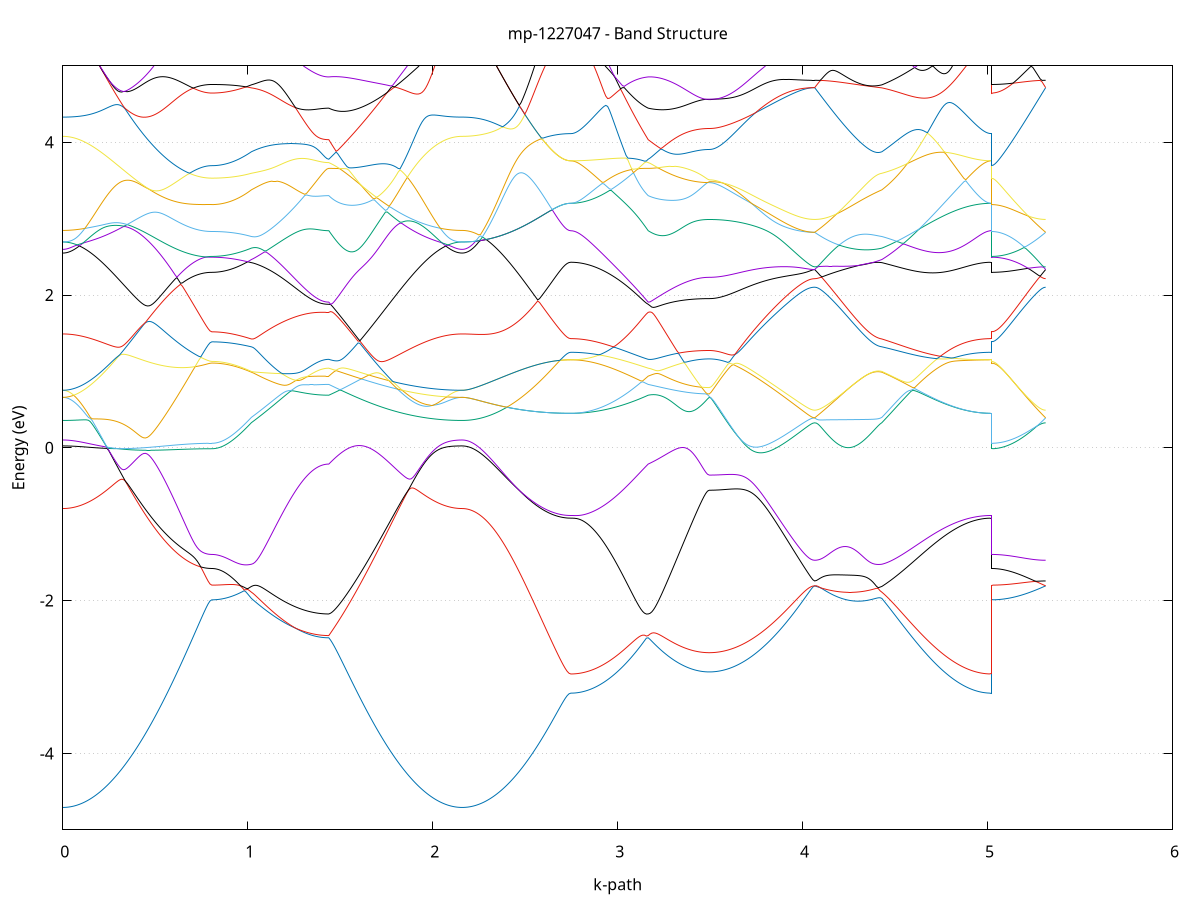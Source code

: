set title 'mp-1227047 - Band Structure'
set xlabel 'k-path'
set ylabel 'Energy (eV)'
set grid y
set yrange [-5:5]
set terminal png size 800,600
set output 'mp-1227047_bands_gnuplot.png'
plot '-' using 1:2 with lines notitle, '-' using 1:2 with lines notitle, '-' using 1:2 with lines notitle, '-' using 1:2 with lines notitle, '-' using 1:2 with lines notitle, '-' using 1:2 with lines notitle, '-' using 1:2 with lines notitle, '-' using 1:2 with lines notitle, '-' using 1:2 with lines notitle, '-' using 1:2 with lines notitle, '-' using 1:2 with lines notitle, '-' using 1:2 with lines notitle, '-' using 1:2 with lines notitle, '-' using 1:2 with lines notitle, '-' using 1:2 with lines notitle, '-' using 1:2 with lines notitle, '-' using 1:2 with lines notitle, '-' using 1:2 with lines notitle, '-' using 1:2 with lines notitle, '-' using 1:2 with lines notitle, '-' using 1:2 with lines notitle, '-' using 1:2 with lines notitle, '-' using 1:2 with lines notitle, '-' using 1:2 with lines notitle, '-' using 1:2 with lines notitle, '-' using 1:2 with lines notitle, '-' using 1:2 with lines notitle, '-' using 1:2 with lines notitle, '-' using 1:2 with lines notitle, '-' using 1:2 with lines notitle, '-' using 1:2 with lines notitle, '-' using 1:2 with lines notitle, '-' using 1:2 with lines notitle, '-' using 1:2 with lines notitle, '-' using 1:2 with lines notitle, '-' using 1:2 with lines notitle, '-' using 1:2 with lines notitle, '-' using 1:2 with lines notitle, '-' using 1:2 with lines notitle, '-' using 1:2 with lines notitle, '-' using 1:2 with lines notitle, '-' using 1:2 with lines notitle, '-' using 1:2 with lines notitle, '-' using 1:2 with lines notitle, '-' using 1:2 with lines notitle, '-' using 1:2 with lines notitle, '-' using 1:2 with lines notitle, '-' using 1:2 with lines notitle
0.000000 -41.966647
0.009949 -41.966647
0.019897 -41.966647
0.029846 -41.966647
0.039794 -41.966647
0.049743 -41.966647
0.059692 -41.966647
0.069640 -41.966647
0.079589 -41.966647
0.089537 -41.966647
0.099486 -41.966647
0.109435 -41.966647
0.119383 -41.966647
0.129332 -41.966647
0.139280 -41.966647
0.149229 -41.966647
0.159178 -41.966647
0.169126 -41.966647
0.179075 -41.966647
0.189023 -41.966647
0.198972 -41.966647
0.208921 -41.966647
0.218869 -41.966647
0.228818 -41.966647
0.238766 -41.966647
0.248715 -41.966647
0.258664 -41.966647
0.268612 -41.966647
0.278561 -41.966647
0.288509 -41.966647
0.298458 -41.966647
0.308407 -41.966647
0.318355 -41.966647
0.328304 -41.966647
0.338252 -41.966647
0.348201 -41.966647
0.358150 -41.966647
0.368098 -41.966647
0.378047 -41.966647
0.387995 -41.966647
0.397944 -41.966647
0.407893 -41.966647
0.417841 -41.966647
0.427790 -41.966647
0.437738 -41.966647
0.447687 -41.966647
0.457636 -41.966647
0.467584 -41.966647
0.477533 -41.966647
0.487481 -41.966647
0.497430 -41.966647
0.507379 -41.966647
0.517327 -41.966647
0.527276 -41.966647
0.537224 -41.966647
0.547173 -41.966647
0.557122 -41.966647
0.567070 -41.966647
0.577019 -41.966647
0.586967 -41.966647
0.596916 -41.966647
0.606865 -41.966647
0.616813 -41.966647
0.626762 -41.966647
0.636710 -41.966647
0.646659 -41.966647
0.656608 -41.966647
0.666556 -41.966647
0.676505 -41.966647
0.686453 -41.966647
0.696402 -41.966647
0.706351 -41.966647
0.716299 -41.966647
0.726248 -41.966647
0.736196 -41.966647
0.746145 -41.966647
0.756094 -41.966647
0.766042 -41.966647
0.775991 -41.966647
0.785939 -41.966647
0.795888 -41.966647
0.805837 -41.966647
0.805837 -41.966647
0.815563 -41.966647
0.825289 -41.966647
0.835015 -41.966647
0.844742 -41.966647
0.854468 -41.966647
0.864194 -41.966647
0.873921 -41.966647
0.883647 -41.966647
0.893373 -41.966647
0.903100 -41.966647
0.912826 -41.966647
0.922552 -41.966647
0.932279 -41.966647
0.942005 -41.966647
0.951731 -41.966647
0.961457 -41.966647
0.971184 -41.966647
0.980910 -41.966647
0.990636 -41.966647
1.000363 -41.966647
1.010089 -41.966647
1.019815 -41.966647
1.019815 -41.966647
1.029780 -41.966647
1.039744 -41.966647
1.049709 -41.966647
1.059673 -41.966647
1.069638 -41.966647
1.079602 -41.966647
1.089566 -41.966647
1.099531 -41.966647
1.109495 -41.966647
1.119460 -41.966647
1.129424 -41.966647
1.139389 -41.966647
1.149353 -41.966647
1.159318 -41.966647
1.169282 -41.966647
1.179246 -41.966647
1.189211 -41.966647
1.199175 -41.966647
1.209140 -41.966647
1.219104 -41.966647
1.229069 -41.966647
1.239033 -41.966647
1.248998 -41.966647
1.258962 -41.966647
1.268926 -41.966647
1.278891 -41.966647
1.288855 -41.966647
1.298820 -41.966647
1.308784 -41.966647
1.318749 -41.966647
1.328713 -41.966647
1.338677 -41.966647
1.348642 -41.966647
1.358606 -41.966647
1.368571 -41.966647
1.378535 -41.966647
1.388500 -41.966647
1.398464 -41.966647
1.408429 -41.966647
1.418393 -41.966647
1.428357 -41.966647
1.438322 -41.966647
1.438322 -41.966647
1.448200 -41.966647
1.458079 -41.966647
1.467957 -41.966647
1.477835 -41.966647
1.487714 -41.966647
1.497592 -41.966647
1.507470 -41.966647
1.517349 -41.966647
1.527227 -41.966647
1.537105 -41.966647
1.546984 -41.966647
1.556862 -41.966647
1.566740 -41.966647
1.576619 -41.966647
1.586497 -41.966647
1.596375 -41.966647
1.606254 -41.966647
1.616132 -41.966647
1.626010 -41.966647
1.635889 -41.966647
1.645767 -41.966647
1.655645 -41.966647
1.665524 -41.966647
1.675402 -41.966647
1.685280 -41.966647
1.695159 -41.966647
1.705037 -41.966647
1.714915 -41.966647
1.724794 -41.966647
1.734672 -41.966647
1.744550 -41.966647
1.754429 -41.966647
1.764307 -41.966647
1.774185 -41.966647
1.784064 -41.966647
1.793942 -41.966647
1.803820 -41.966647
1.813699 -41.966647
1.823577 -41.966647
1.833455 -41.966647
1.843334 -41.966647
1.853212 -41.966647
1.863090 -41.966647
1.872969 -41.966647
1.882847 -41.966647
1.892725 -41.966647
1.902604 -41.966647
1.912482 -41.966647
1.922360 -41.966647
1.932239 -41.966647
1.942117 -41.966647
1.951995 -41.966647
1.961874 -41.966647
1.971752 -41.966647
1.981630 -41.966647
1.991509 -41.966647
2.001387 -41.966647
2.011265 -41.966647
2.021144 -41.966647
2.031022 -41.966647
2.040900 -41.966647
2.050779 -41.966647
2.060657 -41.966647
2.070535 -41.966647
2.080414 -41.966647
2.090292 -41.966647
2.100170 -41.966647
2.110049 -41.966647
2.119927 -41.966647
2.129805 -41.966647
2.139684 -41.966647
2.149562 -41.966647
2.159440 -41.966647
2.159440 -41.966647
2.169394 -41.966647
2.179347 -41.966647
2.189300 -41.966647
2.199254 -41.966647
2.209207 -41.966647
2.219161 -41.966647
2.229114 -41.966647
2.239068 -41.966647
2.249021 -41.966647
2.258974 -41.966647
2.268928 -41.966647
2.278881 -41.966647
2.288835 -41.966647
2.298788 -41.966647
2.308741 -41.966647
2.318695 -41.966647
2.328648 -41.966647
2.338602 -41.966647
2.348555 -41.966647
2.358508 -41.966647
2.368462 -41.966647
2.378415 -41.966647
2.388369 -41.966647
2.398322 -41.966647
2.408275 -41.966647
2.418229 -41.966647
2.428182 -41.966647
2.438136 -41.966647
2.448089 -41.966647
2.458043 -41.966647
2.467996 -41.966647
2.477949 -41.966647
2.487903 -41.966647
2.497856 -41.966647
2.507810 -41.966647
2.517763 -41.966647
2.527716 -41.966647
2.537670 -41.966647
2.547623 -41.966647
2.557577 -41.966647
2.567530 -41.966647
2.577483 -41.966647
2.587437 -41.966647
2.597390 -41.966647
2.607344 -41.966647
2.617297 -41.966647
2.627250 -41.966647
2.637204 -41.966647
2.647157 -41.966647
2.657111 -41.966647
2.667064 -41.966647
2.677018 -41.966647
2.686971 -41.966647
2.696924 -41.966647
2.706878 -41.966647
2.716831 -41.966647
2.726785 -41.966647
2.736738 -41.966647
2.746691 -41.966647
2.746691 -41.966647
2.756656 -41.966647
2.766620 -41.966647
2.776585 -41.966647
2.786549 -41.966647
2.796514 -41.966647
2.806478 -41.966647
2.816442 -41.966647
2.826407 -41.966647
2.836371 -41.966647
2.846336 -41.966647
2.856300 -41.966647
2.866265 -41.966647
2.876229 -41.966647
2.886194 -41.966647
2.896158 -41.966647
2.906122 -41.966647
2.916087 -41.966647
2.926051 -41.966647
2.936016 -41.966647
2.945980 -41.966647
2.955945 -41.966647
2.965909 -41.966647
2.975874 -41.966647
2.985838 -41.966647
2.995802 -41.966647
3.005767 -41.966647
3.015731 -41.966647
3.025696 -41.966647
3.035660 -41.966647
3.045625 -41.966647
3.055589 -41.966647
3.065554 -41.966647
3.075518 -41.966647
3.085482 -41.966647
3.095447 -41.966647
3.105411 -41.966647
3.115376 -41.966647
3.125340 -41.966647
3.135305 -41.966647
3.145269 -41.966647
3.155234 -41.966647
3.165198 -41.966647
3.165198 -41.966647
3.174913 -41.966647
3.184628 -41.966647
3.194344 -41.966647
3.204059 -41.966647
3.213774 -41.966647
3.223489 -41.966647
3.233204 -41.966647
3.242920 -41.966647
3.252635 -41.966647
3.262350 -41.966647
3.272065 -41.966647
3.281781 -41.966647
3.291496 -41.966647
3.301211 -41.966647
3.310926 -41.966647
3.320641 -41.966647
3.330357 -41.966647
3.340072 -41.966647
3.349787 -41.966647
3.359502 -41.966647
3.369217 -41.966647
3.378933 -41.966647
3.388648 -41.966647
3.398363 -41.966647
3.408078 -41.966647
3.417793 -41.966647
3.427509 -41.966647
3.437224 -41.966647
3.446939 -41.966647
3.456654 -41.966647
3.466370 -41.966647
3.476085 -41.966647
3.485800 -41.966647
3.495515 -41.966647
3.495515 -41.966647
3.505512 -41.966647
3.515509 -41.966647
3.525505 -41.966647
3.535502 -41.966647
3.545499 -41.966647
3.555495 -41.966647
3.565492 -41.966647
3.575489 -41.966647
3.585486 -41.966647
3.595482 -41.966647
3.605479 -41.966647
3.615476 -41.966647
3.625472 -41.966647
3.635469 -41.966647
3.645466 -41.966647
3.655463 -41.966647
3.665459 -41.966647
3.675456 -41.966647
3.685453 -41.966647
3.695449 -41.966647
3.705446 -41.966647
3.715443 -41.966647
3.725439 -41.966647
3.735436 -41.966647
3.745433 -41.966647
3.755430 -41.966647
3.765426 -41.966647
3.775423 -41.966647
3.785420 -41.966647
3.795416 -41.966647
3.805413 -41.966647
3.815410 -41.966647
3.825407 -41.966647
3.835403 -41.966647
3.845400 -41.966647
3.855397 -41.966647
3.865393 -41.966647
3.875390 -41.966647
3.885387 -41.966647
3.895384 -41.966647
3.905380 -41.966647
3.915377 -41.966647
3.925374 -41.966647
3.935370 -41.966647
3.945367 -41.966647
3.955364 -41.966647
3.965361 -41.966647
3.975357 -41.966647
3.985354 -41.966647
3.995351 -41.966647
4.005347 -41.966647
4.015344 -41.966647
4.025341 -41.966647
4.035337 -41.966647
4.045334 -41.966647
4.055331 -41.966647
4.065328 -41.966647
4.065328 -41.966647
4.075147 -41.966647
4.084967 -41.966647
4.094786 -41.966647
4.104606 -41.966647
4.114425 -41.966647
4.124245 -41.966647
4.134064 -41.966647
4.143884 -41.966647
4.153703 -41.966647
4.163523 -41.966647
4.173342 -41.966647
4.183162 -41.966647
4.192981 -41.966647
4.202801 -41.966647
4.212620 -41.966647
4.222440 -41.966647
4.232259 -41.966647
4.242079 -41.966647
4.251898 -41.966647
4.261718 -41.966647
4.271537 -41.966647
4.281357 -41.966647
4.291176 -41.966647
4.300996 -41.966647
4.310815 -41.966647
4.320635 -41.966647
4.330455 -41.966647
4.340274 -41.966647
4.350094 -41.966647
4.359913 -41.966647
4.369733 -41.966647
4.379552 -41.966647
4.389372 -41.966647
4.399191 -41.966647
4.409011 -41.966647
4.418830 -41.966647
4.428650 -41.966647
4.428650 -41.966647
4.438514 -41.966647
4.448378 -41.966647
4.458243 -41.966647
4.468107 -41.966647
4.477971 -41.966647
4.487835 -41.966647
4.497700 -41.966647
4.507564 -41.966647
4.517428 -41.966647
4.527293 -41.966647
4.537157 -41.966647
4.547021 -41.966647
4.556885 -41.966647
4.566750 -41.966647
4.576614 -41.966647
4.586478 -41.966647
4.596343 -41.966647
4.606207 -41.966647
4.616071 -41.966647
4.625936 -41.966647
4.635800 -41.966647
4.645664 -41.966647
4.655528 -41.966647
4.665393 -41.966647
4.675257 -41.966647
4.685121 -41.966647
4.694986 -41.966647
4.704850 -41.966647
4.714714 -41.966647
4.724578 -41.966647
4.734443 -41.966647
4.744307 -41.966647
4.754171 -41.966647
4.764036 -41.966647
4.773900 -41.966647
4.783764 -41.966647
4.793629 -41.966647
4.803493 -41.966647
4.813357 -41.966647
4.823221 -41.966647
4.833086 -41.966647
4.842950 -41.966647
4.852814 -41.966647
4.862679 -41.966647
4.872543 -41.966647
4.882407 -41.966647
4.892272 -41.966647
4.902136 -41.966647
4.912000 -41.966647
4.921864 -41.966647
4.931729 -41.966647
4.941593 -41.966647
4.951457 -41.966647
4.961322 -41.966647
4.971186 -41.966647
4.981050 -41.966647
4.990914 -41.966647
5.000779 -41.966647
5.010643 -41.966647
5.020507 -41.966647
5.020507 -41.966647
5.030295 -41.966647
5.040082 -41.966647
5.049870 -41.966647
5.059657 -41.966647
5.069445 -41.966647
5.079232 -41.966647
5.089020 -41.966647
5.098808 -41.966647
5.108595 -41.966647
5.118383 -41.966647
5.128170 -41.966647
5.137958 -41.966647
5.147745 -41.966647
5.157533 -41.966647
5.167320 -41.966647
5.177108 -41.966647
5.186895 -41.966647
5.196683 -41.966647
5.206470 -41.966647
5.216258 -41.966647
5.226045 -41.966647
5.235833 -41.966647
5.245620 -41.966647
5.255408 -41.966647
5.265195 -41.966647
5.274983 -41.966647
5.284770 -41.966647
5.294558 -41.966647
5.304345 -41.966647
5.314133 -41.966647
e
0.000000 -23.269147
0.009949 -23.269147
0.019897 -23.269147
0.029846 -23.269047
0.039794 -23.269047
0.049743 -23.268947
0.059692 -23.268747
0.069640 -23.268647
0.079589 -23.268447
0.089537 -23.268247
0.099486 -23.268047
0.109435 -23.267847
0.119383 -23.267647
0.129332 -23.267447
0.139280 -23.267247
0.149229 -23.266947
0.159178 -23.266747
0.169126 -23.266447
0.179075 -23.266247
0.189023 -23.266047
0.198972 -23.265847
0.208921 -23.265747
0.218869 -23.265547
0.228818 -23.265447
0.238766 -23.265347
0.248715 -23.265347
0.258664 -23.265347
0.268612 -23.265447
0.278561 -23.265547
0.288509 -23.265647
0.298458 -23.265847
0.308407 -23.266147
0.318355 -23.266447
0.328304 -23.266847
0.338252 -23.267247
0.348201 -23.267747
0.358150 -23.268247
0.368098 -23.268747
0.378047 -23.269347
0.387995 -23.269947
0.397944 -23.270647
0.407893 -23.271347
0.417841 -23.272047
0.427790 -23.272747
0.437738 -23.273447
0.447687 -23.274247
0.457636 -23.274947
0.467584 -23.275747
0.477533 -23.276547
0.487481 -23.277247
0.497430 -23.278047
0.507379 -23.278847
0.517327 -23.279547
0.527276 -23.280347
0.537224 -23.281047
0.547173 -23.281747
0.557122 -23.282447
0.567070 -23.283147
0.577019 -23.283847
0.586967 -23.284447
0.596916 -23.285147
0.606865 -23.285747
0.616813 -23.286347
0.626762 -23.286847
0.636710 -23.287447
0.646659 -23.287947
0.656608 -23.288447
0.666556 -23.288847
0.676505 -23.289247
0.686453 -23.289647
0.696402 -23.290047
0.706351 -23.290347
0.716299 -23.290747
0.726248 -23.290947
0.736196 -23.291247
0.746145 -23.291447
0.756094 -23.291647
0.766042 -23.291747
0.775991 -23.291847
0.785939 -23.291947
0.795888 -23.292047
0.805837 -23.292047
0.805837 -23.292047
0.815563 -23.291947
0.825289 -23.291847
0.835015 -23.291647
0.844742 -23.291347
0.854468 -23.290947
0.864194 -23.290547
0.873921 -23.289947
0.883647 -23.289347
0.893373 -23.288647
0.903100 -23.287847
0.912826 -23.286947
0.922552 -23.286047
0.932279 -23.284947
0.942005 -23.283847
0.951731 -23.282647
0.961457 -23.281447
0.971184 -23.280147
0.980910 -23.278747
0.990636 -23.277247
1.000363 -23.275747
1.010089 -23.274147
1.019815 -23.272547
1.019815 -23.272547
1.029780 -23.271347
1.039744 -23.270047
1.049709 -23.268747
1.059673 -23.267347
1.069638 -23.265947
1.079602 -23.264547
1.089566 -23.263147
1.099531 -23.261647
1.109495 -23.260147
1.119460 -23.258547
1.129424 -23.257047
1.139389 -23.255447
1.149353 -23.253847
1.159318 -23.252247
1.169282 -23.250747
1.179246 -23.250147
1.189211 -23.249547
1.199175 -23.248947
1.209140 -23.248447
1.219104 -23.247847
1.229069 -23.247247
1.239033 -23.246547
1.248998 -23.245947
1.258962 -23.245347
1.268926 -23.244647
1.278891 -23.244047
1.288855 -23.243347
1.298820 -23.242647
1.308784 -23.242047
1.318749 -23.241347
1.328713 -23.240647
1.338677 -23.239947
1.348642 -23.239247
1.358606 -23.238547
1.368571 -23.237947
1.378535 -23.237247
1.388500 -23.236647
1.398464 -23.236047
1.408429 -23.235547
1.418393 -23.235047
1.428357 -23.234747
1.438322 -23.234647
1.438322 -23.234647
1.448200 -23.233347
1.458079 -23.232047
1.467957 -23.230747
1.477835 -23.229447
1.487714 -23.228047
1.497592 -23.228347
1.507470 -23.229647
1.517349 -23.230847
1.527227 -23.232047
1.537105 -23.233247
1.546984 -23.234347
1.556862 -23.235447
1.566740 -23.236647
1.576619 -23.237747
1.586497 -23.238747
1.596375 -23.239847
1.606254 -23.240847
1.616132 -23.241847
1.626010 -23.242847
1.635889 -23.243747
1.645767 -23.244647
1.655645 -23.245647
1.665524 -23.246447
1.675402 -23.247347
1.685280 -23.248147
1.695159 -23.249047
1.705037 -23.249847
1.714915 -23.250547
1.724794 -23.251347
1.734672 -23.252047
1.744550 -23.252847
1.754429 -23.253547
1.764307 -23.254247
1.774185 -23.254847
1.784064 -23.255547
1.793942 -23.256147
1.803820 -23.256747
1.813699 -23.257347
1.823577 -23.257947
1.833455 -23.258547
1.843334 -23.259147
1.853212 -23.259647
1.863090 -23.260247
1.872969 -23.260747
1.882847 -23.261247
1.892725 -23.261747
1.902604 -23.262247
1.912482 -23.262747
1.922360 -23.263147
1.932239 -23.263647
1.942117 -23.264047
1.951995 -23.264447
1.961874 -23.264847
1.971752 -23.265247
1.981630 -23.265647
1.991509 -23.266047
2.001387 -23.266347
2.011265 -23.266647
2.021144 -23.267047
2.031022 -23.267247
2.040900 -23.267547
2.050779 -23.267847
2.060657 -23.268047
2.070535 -23.268247
2.080414 -23.268447
2.090292 -23.268647
2.100170 -23.268747
2.110049 -23.268947
2.119927 -23.269047
2.129805 -23.269047
2.139684 -23.269147
2.149562 -23.269147
2.159440 -23.269147
2.159440 -23.269147
2.169394 -23.269147
2.179347 -23.269047
2.189300 -23.268947
2.199254 -23.268647
2.209207 -23.268347
2.219161 -23.268047
2.229114 -23.267547
2.239068 -23.267147
2.249021 -23.266547
2.258974 -23.265947
2.268928 -23.265247
2.278881 -23.264547
2.288835 -23.263647
2.298788 -23.262847
2.308741 -23.261847
2.318695 -23.260947
2.328648 -23.259847
2.338602 -23.258747
2.348555 -23.257547
2.358508 -23.256347
2.368462 -23.255047
2.378415 -23.253747
2.388369 -23.252347
2.398322 -23.250847
2.408275 -23.249347
2.418229 -23.247847
2.428182 -23.246347
2.438136 -23.247547
2.448089 -23.248747
2.458043 -23.249847
2.467996 -23.250947
2.477949 -23.252047
2.487903 -23.253047
2.497856 -23.254047
2.507810 -23.255047
2.517763 -23.255947
2.527716 -23.256947
2.537670 -23.257747
2.547623 -23.258647
2.557577 -23.259447
2.567530 -23.260247
2.577483 -23.260947
2.587437 -23.261647
2.597390 -23.262347
2.607344 -23.262947
2.617297 -23.263547
2.627250 -23.264047
2.637204 -23.264547
2.647157 -23.264947
2.657111 -23.265447
2.667064 -23.265747
2.677018 -23.266047
2.686971 -23.266347
2.696924 -23.266647
2.706878 -23.266847
2.716831 -23.266947
2.726785 -23.267047
2.736738 -23.267147
2.746691 -23.267147
2.746691 -23.267147
2.756656 -23.267147
2.766620 -23.267047
2.776585 -23.266947
2.786549 -23.266847
2.796514 -23.266647
2.806478 -23.266447
2.816442 -23.266147
2.826407 -23.265847
2.836371 -23.265447
2.846336 -23.265047
2.856300 -23.264647
2.866265 -23.264147
2.876229 -23.263647
2.886194 -23.263047
2.896158 -23.262447
2.906122 -23.261847
2.916087 -23.261147
2.926051 -23.260447
2.936016 -23.259747
2.945980 -23.258947
2.955945 -23.258147
2.965909 -23.257247
2.975874 -23.256347
2.985838 -23.255447
2.995802 -23.254547
3.005767 -23.253547
3.015731 -23.252547
3.025696 -23.251547
3.035660 -23.250447
3.045625 -23.249347
3.055589 -23.248247
3.065554 -23.247147
3.075518 -23.245947
3.085482 -23.244747
3.095447 -23.243547
3.105411 -23.242347
3.115376 -23.241147
3.125340 -23.239847
3.135305 -23.238547
3.145269 -23.237247
3.155234 -23.235947
3.165198 -23.234647
3.165198 -23.234647
3.174913 -23.234047
3.184628 -23.233447
3.194344 -23.232847
3.204059 -23.232147
3.213774 -23.231447
3.223489 -23.230647
3.233204 -23.230547
3.242920 -23.231347
3.252635 -23.232147
3.262350 -23.233047
3.272065 -23.233847
3.281781 -23.234747
3.291496 -23.235547
3.301211 -23.236347
3.310926 -23.237147
3.320641 -23.237947
3.330357 -23.238647
3.340072 -23.239247
3.349787 -23.239947
3.359502 -23.240447
3.369217 -23.241047
3.378933 -23.241547
3.388648 -23.242047
3.398363 -23.242447
3.408078 -23.242847
3.417793 -23.243147
3.427509 -23.243447
3.437224 -23.243747
3.446939 -23.243947
3.456654 -23.244147
3.466370 -23.244247
3.476085 -23.244347
3.485800 -23.244447
3.495515 -23.244447
3.495515 -23.244447
3.505512 -23.244447
3.515509 -23.244647
3.525505 -23.244847
3.535502 -23.245047
3.545499 -23.245447
3.555495 -23.245847
3.565492 -23.246347
3.575489 -23.246947
3.585486 -23.247647
3.595482 -23.248347
3.605479 -23.249047
3.615476 -23.249847
3.625472 -23.250747
3.635469 -23.251647
3.645466 -23.252547
3.655463 -23.253547
3.665459 -23.254547
3.675456 -23.255647
3.685453 -23.256647
3.695449 -23.257747
3.705446 -23.258747
3.715443 -23.259847
3.725439 -23.260947
3.735436 -23.262047
3.745433 -23.263147
3.755430 -23.264247
3.765426 -23.265247
3.775423 -23.266347
3.785420 -23.267347
3.795416 -23.268347
3.805413 -23.269347
3.815410 -23.270347
3.825407 -23.271247
3.835403 -23.272247
3.845400 -23.273047
3.855397 -23.273947
3.865393 -23.274747
3.875390 -23.275547
3.885387 -23.276347
3.895384 -23.277047
3.905380 -23.277747
3.915377 -23.278447
3.925374 -23.279047
3.935370 -23.279647
3.945367 -23.280147
3.955364 -23.280647
3.965361 -23.281047
3.975357 -23.281547
3.985354 -23.281847
3.995351 -23.282247
4.005347 -23.282447
4.015344 -23.282747
4.025341 -23.282947
4.035337 -23.283047
4.045334 -23.283147
4.055331 -23.283247
4.065328 -23.283247
4.065328 -23.283247
4.075147 -23.283247
4.084967 -23.283347
4.094786 -23.283347
4.104606 -23.283447
4.114425 -23.283547
4.124245 -23.283647
4.134064 -23.283847
4.143884 -23.283947
4.153703 -23.284047
4.163523 -23.284147
4.173342 -23.284247
4.183162 -23.284347
4.192981 -23.284347
4.202801 -23.284347
4.212620 -23.284347
4.222440 -23.284347
4.232259 -23.284247
4.242079 -23.284147
4.251898 -23.283947
4.261718 -23.283747
4.271537 -23.283547
4.281357 -23.283247
4.291176 -23.282847
4.300996 -23.282447
4.310815 -23.281947
4.320635 -23.281447
4.330455 -23.280847
4.340274 -23.280247
4.350094 -23.279547
4.359913 -23.278847
4.369733 -23.278047
4.379552 -23.277247
4.389372 -23.276347
4.399191 -23.275447
4.409011 -23.274547
4.418830 -23.273547
4.428650 -23.272547
4.428650 -23.272547
4.438514 -23.270847
4.448378 -23.269047
4.458243 -23.267247
4.468107 -23.265347
4.477971 -23.263447
4.487835 -23.261447
4.497700 -23.259447
4.507564 -23.257347
4.517428 -23.255247
4.527293 -23.253847
4.537157 -23.253647
4.547021 -23.253547
4.556885 -23.253447
4.566750 -23.253447
4.576614 -23.253447
4.586478 -23.253547
4.596343 -23.253647
4.606207 -23.253747
4.616071 -23.253947
4.625936 -23.254147
4.635800 -23.254447
4.645664 -23.254747
4.655528 -23.255047
4.665393 -23.255347
4.675257 -23.255747
4.685121 -23.256047
4.694986 -23.256447
4.704850 -23.256847
4.714714 -23.257247
4.724578 -23.257747
4.734443 -23.258147
4.744307 -23.258647
4.754171 -23.259047
4.764036 -23.259547
4.773900 -23.259947
4.783764 -23.260447
4.793629 -23.260847
4.803493 -23.261347
4.813357 -23.261747
4.823221 -23.262247
4.833086 -23.262647
4.842950 -23.263047
4.852814 -23.263447
4.862679 -23.263847
4.872543 -23.264247
4.882407 -23.264547
4.892272 -23.264947
4.902136 -23.265247
4.912000 -23.265547
4.921864 -23.265847
4.931729 -23.266047
4.941593 -23.266247
4.951457 -23.266447
4.961322 -23.266647
4.971186 -23.266847
4.981050 -23.266947
4.990914 -23.267047
5.000779 -23.267147
5.010643 -23.267147
5.020507 -23.267147
5.020507 -23.292047
5.030295 -23.292047
5.040082 -23.291947
5.049870 -23.291847
5.059657 -23.291747
5.069445 -23.291547
5.079232 -23.291347
5.089020 -23.291147
5.098808 -23.290847
5.108595 -23.290547
5.118383 -23.290247
5.128170 -23.289847
5.137958 -23.289447
5.147745 -23.289047
5.157533 -23.288647
5.167320 -23.288247
5.177108 -23.287747
5.186895 -23.287347
5.196683 -23.286847
5.206470 -23.286447
5.216258 -23.285947
5.226045 -23.285547
5.235833 -23.285147
5.245620 -23.284747
5.255408 -23.284347
5.265195 -23.284047
5.274983 -23.283747
5.284770 -23.283547
5.294558 -23.283447
5.304345 -23.283347
5.314133 -23.283247
e
0.000000 -23.217447
0.009949 -23.217447
0.019897 -23.217447
0.029846 -23.217547
0.039794 -23.217647
0.049743 -23.217847
0.059692 -23.218047
0.069640 -23.218247
0.079589 -23.218547
0.089537 -23.218747
0.099486 -23.219047
0.109435 -23.219347
0.119383 -23.219747
0.129332 -23.220047
0.139280 -23.220347
0.149229 -23.220747
0.159178 -23.221047
0.169126 -23.221447
0.179075 -23.221747
0.189023 -23.222047
0.198972 -23.222247
0.208921 -23.222547
0.218869 -23.222747
0.228818 -23.222847
0.238766 -23.222947
0.248715 -23.223047
0.258664 -23.223047
0.268612 -23.222947
0.278561 -23.222747
0.288509 -23.222547
0.298458 -23.222247
0.308407 -23.223147
0.318355 -23.224547
0.328304 -23.226047
0.338252 -23.227447
0.348201 -23.228847
0.358150 -23.230247
0.368098 -23.231647
0.378047 -23.233047
0.387995 -23.234447
0.397944 -23.235847
0.407893 -23.237147
0.417841 -23.238447
0.427790 -23.239747
0.437738 -23.241047
0.447687 -23.242347
0.457636 -23.243547
0.467584 -23.244747
0.477533 -23.245947
0.487481 -23.247147
0.497430 -23.248247
0.507379 -23.249347
0.517327 -23.250447
0.527276 -23.251447
0.537224 -23.252547
0.547173 -23.253547
0.557122 -23.254447
0.567070 -23.255347
0.577019 -23.256247
0.586967 -23.257147
0.596916 -23.257947
0.606865 -23.258747
0.616813 -23.259547
0.626762 -23.260247
0.636710 -23.260947
0.646659 -23.261547
0.656608 -23.262247
0.666556 -23.262747
0.676505 -23.263347
0.686453 -23.263847
0.696402 -23.264247
0.706351 -23.264747
0.716299 -23.265047
0.726248 -23.265447
0.736196 -23.265747
0.746145 -23.265947
0.756094 -23.266247
0.766042 -23.266447
0.775991 -23.266547
0.785939 -23.266647
0.795888 -23.266747
0.805837 -23.266747
0.805837 -23.266747
0.815563 -23.266747
0.825289 -23.266647
0.835015 -23.266547
0.844742 -23.266347
0.854468 -23.266147
0.864194 -23.265947
0.873921 -23.265647
0.883647 -23.265347
0.893373 -23.264947
0.903100 -23.264547
0.912826 -23.264147
0.922552 -23.263647
0.932279 -23.263147
0.942005 -23.262647
0.951731 -23.262147
0.961457 -23.261547
0.971184 -23.260947
0.980910 -23.260447
0.990636 -23.259847
1.000363 -23.259247
1.010089 -23.258647
1.019815 -23.258047
1.019815 -23.258047
1.029780 -23.257647
1.039744 -23.257247
1.049709 -23.256747
1.059673 -23.256347
1.069638 -23.255847
1.079602 -23.255347
1.089566 -23.254847
1.099531 -23.254347
1.109495 -23.253847
1.119460 -23.253347
1.129424 -23.252847
1.139389 -23.252347
1.149353 -23.251747
1.159318 -23.251247
1.169282 -23.250647
1.179246 -23.248947
1.189211 -23.247347
1.199175 -23.245747
1.209140 -23.244147
1.219104 -23.242547
1.229069 -23.240947
1.239033 -23.239347
1.248998 -23.237747
1.258962 -23.236247
1.268926 -23.234747
1.278891 -23.233347
1.288855 -23.231947
1.298820 -23.230647
1.308784 -23.229347
1.318749 -23.228147
1.328713 -23.226947
1.338677 -23.225947
1.348642 -23.224947
1.358606 -23.225347
1.368571 -23.225947
1.378535 -23.226547
1.388500 -23.227147
1.398464 -23.227747
1.408429 -23.228247
1.418393 -23.228647
1.428357 -23.228947
1.438322 -23.229047
1.438322 -23.229047
1.448200 -23.228447
1.458079 -23.227847
1.467957 -23.227447
1.477835 -23.227047
1.487714 -23.227147
1.497592 -23.226747
1.507470 -23.226247
1.517349 -23.226047
1.527227 -23.225947
1.537105 -23.225847
1.546984 -23.225747
1.556862 -23.225647
1.566740 -23.225547
1.576619 -23.225447
1.586497 -23.225347
1.596375 -23.225247
1.606254 -23.225147
1.616132 -23.225047
1.626010 -23.224847
1.635889 -23.224647
1.645767 -23.224447
1.655645 -23.224247
1.665524 -23.224047
1.675402 -23.223747
1.685280 -23.223447
1.695159 -23.223147
1.705037 -23.222747
1.714915 -23.222347
1.724794 -23.221947
1.734672 -23.221447
1.744550 -23.221047
1.754429 -23.220447
1.764307 -23.219947
1.774185 -23.219347
1.784064 -23.218747
1.793942 -23.218147
1.803820 -23.217447
1.813699 -23.216747
1.823577 -23.216047
1.833455 -23.215247
1.843334 -23.214447
1.853212 -23.213647
1.863090 -23.212847
1.872969 -23.211947
1.882847 -23.211147
1.892725 -23.211247
1.902604 -23.211847
1.912482 -23.212347
1.922360 -23.212847
1.932239 -23.213347
1.942117 -23.213747
1.951995 -23.214147
1.961874 -23.214547
1.971752 -23.214847
1.981630 -23.215147
1.991509 -23.215447
2.001387 -23.215747
2.011265 -23.215947
2.021144 -23.216147
2.031022 -23.216347
2.040900 -23.216547
2.050779 -23.216647
2.060657 -23.216847
2.070535 -23.216947
2.080414 -23.217047
2.090292 -23.217147
2.100170 -23.217247
2.110049 -23.217247
2.119927 -23.217347
2.129805 -23.217347
2.139684 -23.217347
2.149562 -23.217447
2.159440 -23.217447
2.159440 -23.217447
2.169394 -23.217547
2.179347 -23.217747
2.189300 -23.218247
2.199254 -23.218847
2.209207 -23.219547
2.219161 -23.220447
2.229114 -23.221447
2.239068 -23.222447
2.249021 -23.223547
2.258974 -23.224747
2.268928 -23.225947
2.278881 -23.227147
2.288835 -23.228447
2.298788 -23.229747
2.308741 -23.231047
2.318695 -23.232347
2.328648 -23.233647
2.338602 -23.234947
2.348555 -23.236347
2.358508 -23.237647
2.368462 -23.238947
2.378415 -23.240147
2.388369 -23.241447
2.398322 -23.242747
2.408275 -23.243947
2.418229 -23.245147
2.428182 -23.246347
2.438136 -23.247547
2.448089 -23.248747
2.458043 -23.249847
2.467996 -23.250947
2.477949 -23.252047
2.487903 -23.253047
2.497856 -23.254047
2.507810 -23.255047
2.517763 -23.255947
2.527716 -23.256947
2.537670 -23.257747
2.547623 -23.258647
2.557577 -23.259447
2.567530 -23.260247
2.577483 -23.260947
2.587437 -23.261647
2.597390 -23.262347
2.607344 -23.262947
2.617297 -23.263547
2.627250 -23.264047
2.637204 -23.264547
2.647157 -23.264947
2.657111 -23.265447
2.667064 -23.265747
2.677018 -23.266047
2.686971 -23.266347
2.696924 -23.266647
2.706878 -23.266847
2.716831 -23.266947
2.726785 -23.267047
2.736738 -23.267147
2.746691 -23.267147
2.746691 -23.267147
2.756656 -23.267147
2.766620 -23.267047
2.776585 -23.266847
2.786549 -23.266647
2.796514 -23.266347
2.806478 -23.266047
2.816442 -23.265647
2.826407 -23.265147
2.836371 -23.264647
2.846336 -23.264047
2.856300 -23.263347
2.866265 -23.262647
2.876229 -23.261947
2.886194 -23.261147
2.896158 -23.260247
2.906122 -23.259347
2.916087 -23.258347
2.926051 -23.257347
2.936016 -23.256247
2.945980 -23.255147
2.955945 -23.253947
2.965909 -23.252747
2.975874 -23.251547
2.985838 -23.250247
2.995802 -23.248947
3.005767 -23.247647
3.015731 -23.246347
3.025696 -23.244947
3.035660 -23.243647
3.045625 -23.242247
3.055589 -23.240947
3.065554 -23.239647
3.075518 -23.238247
3.085482 -23.237047
3.095447 -23.235747
3.105411 -23.234547
3.115376 -23.233447
3.125340 -23.232447
3.135305 -23.231447
3.145269 -23.230547
3.155234 -23.229747
3.165198 -23.229047
3.165198 -23.229047
3.174913 -23.228747
3.184628 -23.228647
3.194344 -23.228647
3.204059 -23.228847
3.213774 -23.229247
3.223489 -23.229847
3.233204 -23.229947
3.242920 -23.229147
3.252635 -23.228347
3.262350 -23.227547
3.272065 -23.226747
3.281781 -23.225947
3.291496 -23.225047
3.301211 -23.224147
3.310926 -23.223347
3.320641 -23.222447
3.330357 -23.221547
3.340072 -23.220647
3.349787 -23.219847
3.359502 -23.218947
3.369217 -23.218147
3.378933 -23.217247
3.388648 -23.216447
3.398363 -23.215747
3.408078 -23.214947
3.417793 -23.214347
3.427509 -23.213647
3.437224 -23.213247
3.446939 -23.213047
3.456654 -23.212747
3.466370 -23.212647
3.476085 -23.212447
3.485800 -23.212447
3.495515 -23.212347
3.495515 -23.212347
3.505512 -23.212447
3.515509 -23.212547
3.525505 -23.212747
3.535502 -23.213247
3.545499 -23.214147
3.555495 -23.215247
3.565492 -23.216347
3.575489 -23.217547
3.585486 -23.218847
3.595482 -23.220147
3.605479 -23.221447
3.615476 -23.222747
3.625472 -23.224047
3.635469 -23.225347
3.645466 -23.226647
3.655463 -23.227947
3.665459 -23.229247
3.675456 -23.230447
3.685453 -23.231647
3.695449 -23.232847
3.705446 -23.233947
3.715443 -23.235047
3.725439 -23.236147
3.735436 -23.237247
3.745433 -23.238147
3.755430 -23.239147
3.765426 -23.240047
3.775423 -23.240947
3.785420 -23.241747
3.795416 -23.242547
3.805413 -23.243247
3.815410 -23.243947
3.825407 -23.244547
3.835403 -23.245147
3.845400 -23.245647
3.855397 -23.246147
3.865393 -23.246547
3.875390 -23.246947
3.885387 -23.247247
3.895384 -23.247547
3.905380 -23.247747
3.915377 -23.247947
3.925374 -23.248047
3.935370 -23.248147
3.945367 -23.248247
3.955364 -23.248147
3.965361 -23.248147
3.975357 -23.248047
3.985354 -23.247847
3.995351 -23.247747
4.005347 -23.247547
4.015344 -23.247247
4.025341 -23.247047
4.035337 -23.246847
4.045334 -23.246647
4.055331 -23.246547
4.065328 -23.246547
4.065328 -23.246547
4.075147 -23.246547
4.084967 -23.246547
4.094786 -23.246547
4.104606 -23.246947
4.114425 -23.247547
4.124245 -23.248447
4.134064 -23.249347
4.143884 -23.250247
4.153703 -23.251147
4.163523 -23.252047
4.173342 -23.252847
4.183162 -23.253647
4.192981 -23.254347
4.202801 -23.255047
4.212620 -23.255647
4.222440 -23.256247
4.232259 -23.256847
4.242079 -23.257247
4.251898 -23.257747
4.261718 -23.258147
4.271537 -23.258447
4.281357 -23.258747
4.291176 -23.258947
4.300996 -23.259147
4.310815 -23.259347
4.320635 -23.259447
4.330455 -23.259547
4.340274 -23.259547
4.350094 -23.259547
4.359913 -23.259547
4.369733 -23.259447
4.379552 -23.259247
4.389372 -23.259147
4.399191 -23.258947
4.409011 -23.258647
4.418830 -23.258347
4.428650 -23.258047
4.428650 -23.258047
4.438514 -23.257447
4.448378 -23.256947
4.458243 -23.256447
4.468107 -23.255947
4.477971 -23.255447
4.487835 -23.255047
4.497700 -23.254647
4.507564 -23.254347
4.517428 -23.254047
4.527293 -23.253147
4.537157 -23.250947
4.547021 -23.248747
4.556885 -23.246547
4.566750 -23.244347
4.576614 -23.242147
4.586478 -23.239847
4.596343 -23.237647
4.606207 -23.235347
4.616071 -23.233047
4.625936 -23.230847
4.635800 -23.228547
4.645664 -23.226347
4.655528 -23.225847
4.665393 -23.227547
4.675257 -23.229247
4.685121 -23.230947
4.694986 -23.232647
4.704850 -23.234347
4.714714 -23.236047
4.724578 -23.237747
4.734443 -23.239347
4.744307 -23.241047
4.754171 -23.242647
4.764036 -23.244247
4.773900 -23.245747
4.783764 -23.247247
4.793629 -23.248747
4.803493 -23.250247
4.813357 -23.251647
4.823221 -23.252947
4.833086 -23.254247
4.842950 -23.255547
4.852814 -23.256747
4.862679 -23.257847
4.872543 -23.258947
4.882407 -23.259947
4.892272 -23.260947
4.902136 -23.261847
4.912000 -23.262647
4.921864 -23.263447
4.931729 -23.264147
4.941593 -23.264747
4.951457 -23.265347
4.961322 -23.265847
4.971186 -23.266247
4.981050 -23.266547
4.990914 -23.266847
5.000779 -23.267047
5.010643 -23.267147
5.020507 -23.267147
5.020507 -23.266747
5.030295 -23.266647
5.040082 -23.266647
5.049870 -23.266447
5.059657 -23.266247
5.069445 -23.265947
5.079232 -23.265547
5.089020 -23.265147
5.098808 -23.264647
5.108595 -23.264147
5.118383 -23.263547
5.128170 -23.262947
5.137958 -23.262147
5.147745 -23.261347
5.157533 -23.260547
5.167320 -23.259647
5.177108 -23.258647
5.186895 -23.257647
5.196683 -23.256647
5.206470 -23.255447
5.216258 -23.254347
5.226045 -23.253047
5.235833 -23.251747
5.245620 -23.250447
5.255408 -23.249047
5.265195 -23.247647
5.274983 -23.246147
5.284770 -23.246047
5.294558 -23.246347
5.304345 -23.246447
5.314133 -23.246547
e
0.000000 -23.217447
0.009949 -23.217347
0.019897 -23.217247
0.029846 -23.217047
0.039794 -23.216747
0.049743 -23.216347
0.059692 -23.215847
0.069640 -23.215347
0.079589 -23.214647
0.089537 -23.213947
0.099486 -23.213147
0.109435 -23.212247
0.119383 -23.211247
0.129332 -23.210247
0.139280 -23.209147
0.149229 -23.207947
0.159178 -23.206647
0.169126 -23.205347
0.179075 -23.204547
0.189023 -23.205947
0.198972 -23.207247
0.208921 -23.208647
0.218869 -23.210047
0.228818 -23.211547
0.238766 -23.212947
0.248715 -23.214347
0.258664 -23.215847
0.268612 -23.217347
0.278561 -23.218747
0.288509 -23.220247
0.298458 -23.221647
0.308407 -23.221847
0.318355 -23.221347
0.328304 -23.220847
0.338252 -23.220247
0.348201 -23.219547
0.358150 -23.218747
0.368098 -23.217947
0.378047 -23.217047
0.387995 -23.216047
0.397944 -23.215047
0.407893 -23.213947
0.417841 -23.212847
0.427790 -23.211647
0.437738 -23.210347
0.447687 -23.209047
0.457636 -23.207747
0.467584 -23.206447
0.477533 -23.205147
0.487481 -23.206347
0.497430 -23.207547
0.507379 -23.208747
0.517327 -23.209947
0.527276 -23.211147
0.537224 -23.212347
0.547173 -23.213547
0.557122 -23.214747
0.567070 -23.215847
0.577019 -23.217047
0.586967 -23.218147
0.596916 -23.219147
0.606865 -23.220247
0.616813 -23.221247
0.626762 -23.222247
0.636710 -23.223147
0.646659 -23.224047
0.656608 -23.224947
0.666556 -23.225747
0.676505 -23.226447
0.686453 -23.227247
0.696402 -23.227847
0.706351 -23.228447
0.716299 -23.229047
0.726248 -23.229547
0.736196 -23.229947
0.746145 -23.230347
0.756094 -23.230647
0.766042 -23.230947
0.775991 -23.231147
0.785939 -23.231347
0.795888 -23.231447
0.805837 -23.231447
0.805837 -23.231447
0.815563 -23.231447
0.825289 -23.231447
0.835015 -23.231447
0.844742 -23.231447
0.854468 -23.231347
0.864194 -23.231347
0.873921 -23.231347
0.883647 -23.231247
0.893373 -23.231247
0.903100 -23.231147
0.912826 -23.231147
0.922552 -23.231047
0.932279 -23.230947
0.942005 -23.230847
0.951731 -23.230747
0.961457 -23.230547
0.971184 -23.230447
0.980910 -23.230247
0.990636 -23.230047
1.000363 -23.229747
1.010089 -23.229547
1.019815 -23.229147
1.019815 -23.229147
1.029780 -23.228947
1.039744 -23.228647
1.049709 -23.228247
1.059673 -23.227947
1.069638 -23.227447
1.079602 -23.227047
1.089566 -23.226547
1.099531 -23.226047
1.109495 -23.225447
1.119460 -23.224947
1.129424 -23.224347
1.139389 -23.223847
1.149353 -23.223247
1.159318 -23.222747
1.169282 -23.222247
1.179246 -23.221847
1.189211 -23.221447
1.199175 -23.221047
1.209140 -23.220847
1.219104 -23.220647
1.229069 -23.220547
1.239033 -23.220547
1.248998 -23.220647
1.258962 -23.220747
1.268926 -23.221047
1.278891 -23.221347
1.288855 -23.221747
1.298820 -23.222147
1.308784 -23.222547
1.318749 -23.223047
1.328713 -23.223647
1.338677 -23.224247
1.348642 -23.224747
1.358606 -23.224047
1.368571 -23.223247
1.378535 -23.222547
1.388500 -23.221947
1.398464 -23.221447
1.408429 -23.221047
1.418393 -23.220747
1.428357 -23.220647
1.438322 -23.220547
1.438322 -23.220547
1.448200 -23.221947
1.458079 -23.223247
1.467957 -23.224547
1.477835 -23.225847
1.487714 -23.226747
1.497592 -23.226447
1.507470 -23.225447
1.517349 -23.224147
1.527227 -23.222747
1.537105 -23.221447
1.546984 -23.220147
1.556862 -23.218847
1.566740 -23.217547
1.576619 -23.216347
1.586497 -23.215047
1.596375 -23.213847
1.606254 -23.212547
1.616132 -23.211347
1.626010 -23.210247
1.635889 -23.209047
1.645767 -23.207947
1.655645 -23.206847
1.665524 -23.205747
1.675402 -23.204747
1.685280 -23.203747
1.695159 -23.202747
1.705037 -23.201747
1.714915 -23.200847
1.724794 -23.200047
1.734672 -23.199147
1.744550 -23.198547
1.754429 -23.199647
1.764307 -23.200647
1.774185 -23.201647
1.784064 -23.202647
1.793942 -23.203547
1.803820 -23.204547
1.813699 -23.205347
1.823577 -23.206247
1.833455 -23.207047
1.843334 -23.207847
1.853212 -23.208547
1.863090 -23.209347
1.872969 -23.209947
1.882847 -23.210647
1.892725 -23.210247
1.902604 -23.209347
1.912482 -23.208347
1.922360 -23.207447
1.932239 -23.207347
1.942117 -23.208247
1.951995 -23.209047
1.961874 -23.209747
1.971752 -23.210447
1.981630 -23.211147
1.991509 -23.211847
2.001387 -23.212447
2.011265 -23.213047
2.021144 -23.213647
2.031022 -23.214147
2.040900 -23.214647
2.050779 -23.215047
2.060657 -23.215447
2.070535 -23.215847
2.080414 -23.216147
2.090292 -23.216447
2.100170 -23.216747
2.110049 -23.216947
2.119927 -23.217147
2.129805 -23.217247
2.139684 -23.217347
2.149562 -23.217347
2.159440 -23.217447
2.159440 -23.217447
2.169394 -23.217547
2.179347 -23.217747
2.189300 -23.218247
2.199254 -23.218847
2.209207 -23.219547
2.219161 -23.220447
2.229114 -23.221447
2.239068 -23.222447
2.249021 -23.223547
2.258974 -23.224747
2.268928 -23.225947
2.278881 -23.227147
2.288835 -23.228447
2.298788 -23.229747
2.308741 -23.231047
2.318695 -23.232347
2.328648 -23.233647
2.338602 -23.234947
2.348555 -23.236347
2.358508 -23.237647
2.368462 -23.238947
2.378415 -23.240147
2.388369 -23.241447
2.398322 -23.242747
2.408275 -23.243947
2.418229 -23.245147
2.428182 -23.246247
2.438136 -23.244547
2.448089 -23.242847
2.458043 -23.241047
2.467996 -23.239247
2.477949 -23.237447
2.487903 -23.235547
2.497856 -23.233647
2.507810 -23.231647
2.517763 -23.229647
2.527716 -23.227647
2.537670 -23.225547
2.547623 -23.223447
2.557577 -23.221347
2.567530 -23.219147
2.577483 -23.216947
2.587437 -23.214747
2.597390 -23.212447
2.607344 -23.210147
2.617297 -23.207947
2.627250 -23.205547
2.637204 -23.203247
2.647157 -23.200947
2.657111 -23.198547
2.667064 -23.196247
2.677018 -23.193847
2.686971 -23.191447
2.696924 -23.189147
2.706878 -23.186747
2.716831 -23.184347
2.726785 -23.182047
2.736738 -23.179647
2.746691 -23.177847
2.746691 -23.177847
2.756656 -23.177847
2.766620 -23.177947
2.776585 -23.178147
2.786549 -23.178347
2.796514 -23.178647
2.806478 -23.179047
2.816442 -23.179547
2.826407 -23.180047
2.836371 -23.180647
2.846336 -23.181247
2.856300 -23.181947
2.866265 -23.182747
2.876229 -23.183547
2.886194 -23.184447
2.896158 -23.185447
2.906122 -23.186347
2.916087 -23.187447
2.926051 -23.188547
2.936016 -23.189647
2.945980 -23.190747
2.955945 -23.191947
2.965909 -23.193247
2.975874 -23.194447
2.985838 -23.195747
2.995802 -23.197047
3.005767 -23.198347
3.015731 -23.199747
3.025696 -23.201047
3.035660 -23.202447
3.045625 -23.203847
3.055589 -23.205247
3.065554 -23.206647
3.075518 -23.208047
3.085482 -23.209447
3.095447 -23.210847
3.105411 -23.212247
3.115376 -23.213647
3.125340 -23.215047
3.135305 -23.216447
3.145269 -23.217847
3.155234 -23.219247
3.165198 -23.220547
3.165198 -23.220547
3.174913 -23.221147
3.184628 -23.221747
3.194344 -23.222147
3.204059 -23.222447
3.213774 -23.222547
3.223489 -23.222447
3.233204 -23.222247
3.242920 -23.221947
3.252635 -23.221647
3.262350 -23.221147
3.272065 -23.220747
3.281781 -23.220247
3.291496 -23.219847
3.301211 -23.219347
3.310926 -23.218847
3.320641 -23.218347
3.330357 -23.217847
3.340072 -23.217347
3.349787 -23.216847
3.359502 -23.216447
3.369217 -23.215947
3.378933 -23.215447
3.388648 -23.215047
3.398363 -23.214647
3.408078 -23.214247
3.417793 -23.213847
3.427509 -23.213547
3.437224 -23.213147
3.446939 -23.212647
3.456654 -23.212147
3.466370 -23.211847
3.476085 -23.211547
3.485800 -23.211447
3.495515 -23.211347
3.495515 -23.211347
3.505512 -23.211547
3.515509 -23.211847
3.525505 -23.212447
3.535502 -23.213147
3.545499 -23.213447
3.555495 -23.213947
3.565492 -23.214447
3.575489 -23.215047
3.585486 -23.215647
3.595482 -23.216247
3.605479 -23.216947
3.615476 -23.217547
3.625472 -23.218247
3.635469 -23.218947
3.645466 -23.219647
3.655463 -23.220347
3.665459 -23.221047
3.675456 -23.221747
3.685453 -23.222447
3.695449 -23.223247
3.705446 -23.223947
3.715443 -23.224647
3.725439 -23.225247
3.735436 -23.225947
3.745433 -23.226647
3.755430 -23.227347
3.765426 -23.228047
3.775423 -23.228647
3.785420 -23.229347
3.795416 -23.229947
3.805413 -23.230547
3.815410 -23.231147
3.825407 -23.231747
3.835403 -23.232347
3.845400 -23.232947
3.855397 -23.233447
3.865393 -23.234047
3.875390 -23.234547
3.885387 -23.235047
3.895384 -23.235547
3.905380 -23.235947
3.915377 -23.236447
3.925374 -23.236847
3.935370 -23.237147
3.945367 -23.237547
3.955364 -23.237847
3.965361 -23.238247
3.975357 -23.238447
3.985354 -23.238747
3.995351 -23.238947
4.005347 -23.239147
4.015344 -23.239347
4.025341 -23.239447
4.035337 -23.239547
4.045334 -23.239647
4.055331 -23.239647
4.065328 -23.239647
4.065328 -23.239647
4.075147 -23.241047
4.084967 -23.242247
4.094786 -23.243147
4.104606 -23.243747
4.114425 -23.243947
4.124245 -23.243847
4.134064 -23.243547
4.143884 -23.243047
4.153703 -23.242547
4.163523 -23.242047
4.173342 -23.241447
4.183162 -23.240847
4.192981 -23.240147
4.202801 -23.239547
4.212620 -23.238847
4.222440 -23.238147
4.232259 -23.237547
4.242079 -23.236847
4.251898 -23.236247
4.261718 -23.235547
4.271537 -23.234947
4.281357 -23.234447
4.291176 -23.233847
4.300996 -23.233347
4.310815 -23.232847
4.320635 -23.232347
4.330455 -23.231947
4.340274 -23.231547
4.350094 -23.231147
4.359913 -23.230847
4.369733 -23.230547
4.379552 -23.230247
4.389372 -23.230047
4.399191 -23.229747
4.409011 -23.229547
4.418830 -23.229347
4.428650 -23.229147
4.428650 -23.229147
4.438514 -23.228847
4.448378 -23.228447
4.458243 -23.227947
4.468107 -23.227447
4.477971 -23.226947
4.487835 -23.226347
4.497700 -23.225647
4.507564 -23.224947
4.517428 -23.224147
4.527293 -23.223347
4.537157 -23.222447
4.547021 -23.221447
4.556885 -23.220447
4.566750 -23.219447
4.576614 -23.218347
4.586478 -23.217247
4.596343 -23.216047
4.606207 -23.217647
4.616071 -23.219247
4.625936 -23.220847
4.635800 -23.222547
4.645664 -23.224247
4.655528 -23.224147
4.665393 -23.221947
4.675257 -23.219747
4.685121 -23.217547
4.694986 -23.215447
4.704850 -23.213347
4.714714 -23.211247
4.724578 -23.209247
4.734443 -23.207247
4.744307 -23.205347
4.754171 -23.203447
4.764036 -23.201647
4.773900 -23.199847
4.783764 -23.198147
4.793629 -23.196547
4.803493 -23.194947
4.813357 -23.193447
4.823221 -23.191947
4.833086 -23.190547
4.842950 -23.189247
4.852814 -23.188047
4.862679 -23.186847
4.872543 -23.185747
4.882407 -23.184747
4.892272 -23.183747
4.902136 -23.182847
4.912000 -23.182047
4.921864 -23.181347
4.931729 -23.180647
4.941593 -23.180047
4.951457 -23.179547
4.961322 -23.179047
4.971186 -23.178647
4.981050 -23.178347
4.990914 -23.178147
5.000779 -23.177947
5.010643 -23.177847
5.020507 -23.177847
5.020507 -23.231447
5.030295 -23.231447
5.040082 -23.231547
5.049870 -23.231747
5.059657 -23.232047
5.069445 -23.232347
5.079232 -23.232747
5.089020 -23.233247
5.098808 -23.233747
5.108595 -23.234347
5.118383 -23.234947
5.128170 -23.235647
5.137958 -23.236347
5.147745 -23.237047
5.157533 -23.237747
5.167320 -23.238547
5.177108 -23.239347
5.186895 -23.240147
5.196683 -23.240847
5.206470 -23.241647
5.216258 -23.242347
5.226045 -23.243047
5.235833 -23.243747
5.245620 -23.244347
5.255408 -23.244847
5.265195 -23.245347
5.274983 -23.245747
5.284770 -23.244547
5.294558 -23.242947
5.304345 -23.241347
5.314133 -23.239647
e
0.000000 -23.189547
0.009949 -23.189647
0.019897 -23.189747
0.029846 -23.190047
0.039794 -23.190547
0.049743 -23.191047
0.059692 -23.191647
0.069640 -23.192347
0.079589 -23.193147
0.089537 -23.194047
0.099486 -23.195047
0.109435 -23.196047
0.119383 -23.197147
0.129332 -23.198247
0.139280 -23.199447
0.149229 -23.200647
0.159178 -23.201947
0.169126 -23.203247
0.179075 -23.203947
0.189023 -23.202447
0.198972 -23.200947
0.208921 -23.199347
0.218869 -23.197647
0.228818 -23.195947
0.238766 -23.194147
0.248715 -23.192347
0.258664 -23.190447
0.268612 -23.188547
0.278561 -23.188647
0.288509 -23.189047
0.298458 -23.189447
0.308407 -23.189847
0.318355 -23.190347
0.328304 -23.190947
0.338252 -23.191547
0.348201 -23.192247
0.358150 -23.192947
0.368098 -23.193747
0.378047 -23.194547
0.387995 -23.195447
0.397944 -23.196347
0.407893 -23.197347
0.417841 -23.198347
0.427790 -23.199447
0.437738 -23.200547
0.447687 -23.201647
0.457636 -23.202747
0.467584 -23.203947
0.477533 -23.205047
0.487481 -23.203547
0.497430 -23.202147
0.507379 -23.200647
0.517327 -23.199047
0.527276 -23.197547
0.537224 -23.196047
0.547173 -23.194447
0.557122 -23.192847
0.567070 -23.191247
0.577019 -23.189647
0.586967 -23.187947
0.596916 -23.186347
0.606865 -23.184747
0.616813 -23.183147
0.626762 -23.181547
0.636710 -23.179847
0.646659 -23.178247
0.656608 -23.179147
0.666556 -23.180147
0.676505 -23.180947
0.686453 -23.181847
0.696402 -23.182547
0.706351 -23.183247
0.716299 -23.183947
0.726248 -23.184447
0.736196 -23.184947
0.746145 -23.185447
0.756094 -23.185847
0.766042 -23.186147
0.775991 -23.186347
0.785939 -23.186547
0.795888 -23.186647
0.805837 -23.186647
0.805837 -23.186647
0.815563 -23.186747
0.825289 -23.186747
0.835015 -23.186847
0.844742 -23.186947
0.854468 -23.187047
0.864194 -23.187247
0.873921 -23.187447
0.883647 -23.187747
0.893373 -23.187947
0.903100 -23.188247
0.912826 -23.188647
0.922552 -23.189047
0.932279 -23.189447
0.942005 -23.189947
0.951731 -23.190447
0.961457 -23.190947
0.971184 -23.191547
0.980910 -23.192147
0.990636 -23.192847
1.000363 -23.193547
1.010089 -23.194247
1.019815 -23.195047
1.019815 -23.195047
1.029780 -23.195647
1.039744 -23.196247
1.049709 -23.196747
1.059673 -23.197347
1.069638 -23.197847
1.079602 -23.198347
1.089566 -23.198847
1.099531 -23.199347
1.109495 -23.199847
1.119460 -23.200247
1.129424 -23.200647
1.139389 -23.200947
1.149353 -23.201247
1.159318 -23.201547
1.169282 -23.201747
1.179246 -23.201847
1.189211 -23.201947
1.199175 -23.201947
1.209140 -23.201847
1.219104 -23.201647
1.229069 -23.201347
1.239033 -23.201047
1.248998 -23.200647
1.258962 -23.200147
1.268926 -23.199547
1.278891 -23.198947
1.288855 -23.198347
1.298820 -23.197647
1.308784 -23.197047
1.318749 -23.196347
1.328713 -23.195647
1.338677 -23.195047
1.348642 -23.194447
1.358606 -23.193847
1.368571 -23.193347
1.378535 -23.192847
1.388500 -23.192447
1.398464 -23.192147
1.408429 -23.191847
1.418393 -23.191647
1.428357 -23.191547
1.438322 -23.191547
1.438322 -23.191547
1.448200 -23.190647
1.458079 -23.189647
1.467957 -23.188447
1.477835 -23.187247
1.487714 -23.185847
1.497592 -23.184347
1.507470 -23.182847
1.517349 -23.181247
1.527227 -23.179647
1.537105 -23.177947
1.546984 -23.176147
1.556862 -23.175447
1.566740 -23.176647
1.576619 -23.177947
1.586497 -23.179147
1.596375 -23.180447
1.606254 -23.181747
1.616132 -23.182947
1.626010 -23.184247
1.635889 -23.185547
1.645767 -23.186747
1.655645 -23.188047
1.665524 -23.189247
1.675402 -23.190447
1.685280 -23.191647
1.695159 -23.192847
1.705037 -23.194047
1.714915 -23.195247
1.724794 -23.196347
1.734672 -23.197447
1.744550 -23.198347
1.754429 -23.197647
1.764307 -23.196947
1.774185 -23.196247
1.784064 -23.195647
1.793942 -23.195047
1.803820 -23.194447
1.813699 -23.195147
1.823577 -23.196247
1.833455 -23.197447
1.843334 -23.198547
1.853212 -23.199647
1.863090 -23.200747
1.872969 -23.201747
1.882847 -23.202747
1.892725 -23.203747
1.902604 -23.204647
1.912482 -23.205647
1.922360 -23.206547
1.932239 -23.206447
1.942117 -23.205447
1.951995 -23.204447
1.961874 -23.203547
1.971752 -23.202547
1.981630 -23.201547
1.991509 -23.200547
2.001387 -23.199547
2.011265 -23.198547
2.021144 -23.197647
2.031022 -23.196747
2.040900 -23.195847
2.050779 -23.194947
2.060657 -23.194147
2.070535 -23.193347
2.080414 -23.192547
2.090292 -23.191947
2.100170 -23.191347
2.110049 -23.190847
2.119927 -23.190347
2.129805 -23.190047
2.139684 -23.189747
2.149562 -23.189647
2.159440 -23.189547
2.159440 -23.189547
2.169394 -23.189447
2.179347 -23.189147
2.189300 -23.188747
2.199254 -23.188147
2.209207 -23.187447
2.219161 -23.186547
2.229114 -23.185647
2.239068 -23.184547
2.249021 -23.183447
2.258974 -23.182347
2.268928 -23.181147
2.278881 -23.179947
2.288835 -23.178647
2.298788 -23.177347
2.308741 -23.176047
2.318695 -23.174747
2.328648 -23.173447
2.338602 -23.172147
2.348555 -23.170847
2.358508 -23.169547
2.368462 -23.168147
2.378415 -23.166847
2.388369 -23.165547
2.398322 -23.164247
2.408275 -23.162947
2.418229 -23.161647
2.428182 -23.160347
2.438136 -23.159147
2.448089 -23.157847
2.458043 -23.156647
2.467996 -23.155447
2.477949 -23.154147
2.487903 -23.152947
2.497856 -23.151847
2.507810 -23.150647
2.517763 -23.149647
2.527716 -23.149547
2.537670 -23.149447
2.547623 -23.149447
2.557577 -23.149347
2.567530 -23.149247
2.577483 -23.149247
2.587437 -23.149147
2.597390 -23.149047
2.607344 -23.149047
2.617297 -23.148947
2.627250 -23.150647
2.637204 -23.152747
2.647157 -23.154747
2.657111 -23.156947
2.667064 -23.159047
2.677018 -23.161247
2.686971 -23.163447
2.696924 -23.165747
2.706878 -23.167947
2.716831 -23.170247
2.726785 -23.172547
2.736738 -23.174847
2.746691 -23.176747
2.746691 -23.176747
2.756656 -23.176747
2.766620 -23.176847
2.776585 -23.177047
2.786549 -23.177247
2.796514 -23.177547
2.806478 -23.177847
2.816442 -23.178247
2.826407 -23.178647
2.836371 -23.179147
2.846336 -23.179647
2.856300 -23.180247
2.866265 -23.180847
2.876229 -23.181447
2.886194 -23.182147
2.896158 -23.182847
2.906122 -23.183547
2.916087 -23.184247
2.926051 -23.184947
2.936016 -23.185747
2.945980 -23.186447
2.955945 -23.187147
2.965909 -23.187947
2.975874 -23.188647
2.985838 -23.189347
2.995802 -23.189947
3.005767 -23.190647
3.015731 -23.191247
3.025696 -23.191847
3.035660 -23.192347
3.045625 -23.192847
3.055589 -23.193247
3.065554 -23.193647
3.075518 -23.193847
3.085482 -23.194047
3.095447 -23.194147
3.105411 -23.194147
3.115376 -23.194047
3.125340 -23.193847
3.135305 -23.193447
3.145269 -23.192947
3.155234 -23.192347
3.165198 -23.191547
3.165198 -23.191547
3.174913 -23.191147
3.184628 -23.190547
3.194344 -23.189947
3.204059 -23.189247
3.213774 -23.188547
3.223489 -23.187747
3.233204 -23.187047
3.242920 -23.186247
3.252635 -23.185447
3.262350 -23.184647
3.272065 -23.183847
3.281781 -23.183047
3.291496 -23.182247
3.301211 -23.181547
3.310926 -23.180847
3.320641 -23.180147
3.330357 -23.179547
3.340072 -23.179047
3.349787 -23.178647
3.359502 -23.178647
3.369217 -23.179147
3.378933 -23.179747
3.388648 -23.180447
3.398363 -23.181147
3.408078 -23.181847
3.417793 -23.182447
3.427509 -23.183047
3.437224 -23.183547
3.446939 -23.183947
3.456654 -23.184347
3.466370 -23.184647
3.476085 -23.184847
3.485800 -23.184947
3.495515 -23.184947
3.495515 -23.184947
3.505512 -23.184847
3.515509 -23.184447
3.525505 -23.183747
3.535502 -23.182847
3.545499 -23.181847
3.555495 -23.180547
3.565492 -23.179247
3.575489 -23.177747
3.585486 -23.178347
3.595482 -23.179447
3.605479 -23.180547
3.615476 -23.181747
3.625472 -23.183047
3.635469 -23.184447
3.645466 -23.185847
3.655463 -23.187247
3.665459 -23.188747
3.675456 -23.190247
3.685453 -23.191847
3.695449 -23.193347
3.705446 -23.194947
3.715443 -23.196547
3.725439 -23.198147
3.735436 -23.199847
3.745433 -23.201447
3.755430 -23.203047
3.765426 -23.204647
3.775423 -23.206347
3.785420 -23.207947
3.795416 -23.209547
3.805413 -23.211147
3.815410 -23.212747
3.825407 -23.214247
3.835403 -23.215847
3.845400 -23.217347
3.855397 -23.218847
3.865393 -23.220347
3.875390 -23.221747
3.885387 -23.223147
3.895384 -23.224547
3.905380 -23.225847
3.915377 -23.227147
3.925374 -23.228447
3.935370 -23.229747
3.945367 -23.230847
3.955364 -23.232047
3.965361 -23.233147
3.975357 -23.234147
3.985354 -23.235147
3.995351 -23.236047
4.005347 -23.236947
4.015344 -23.237647
4.025341 -23.238347
4.035337 -23.238947
4.045334 -23.239347
4.055331 -23.239647
4.065328 -23.239647
4.065328 -23.239647
4.075147 -23.238347
4.084967 -23.236847
4.094786 -23.235447
4.104606 -23.233947
4.114425 -23.232447
4.124245 -23.230947
4.134064 -23.229347
4.143884 -23.227747
4.153703 -23.226147
4.163523 -23.224547
4.173342 -23.222947
4.183162 -23.221347
4.192981 -23.219647
4.202801 -23.218047
4.212620 -23.216447
4.222440 -23.214747
4.232259 -23.213147
4.242079 -23.211547
4.251898 -23.209947
4.261718 -23.208347
4.271537 -23.206847
4.281357 -23.205347
4.291176 -23.203947
4.300996 -23.202547
4.310815 -23.201147
4.320635 -23.199947
4.330455 -23.198747
4.340274 -23.197747
4.350094 -23.196747
4.359913 -23.195947
4.369733 -23.195347
4.379552 -23.194847
4.389372 -23.194547
4.399191 -23.194347
4.409011 -23.194447
4.418830 -23.194647
4.428650 -23.195047
4.428650 -23.195047
4.438514 -23.195947
4.448378 -23.196847
4.458243 -23.197747
4.468107 -23.198747
4.477971 -23.199847
4.487835 -23.200947
4.497700 -23.202047
4.507564 -23.203247
4.517428 -23.204547
4.527293 -23.205847
4.537157 -23.207147
4.547021 -23.208547
4.556885 -23.209947
4.566750 -23.211447
4.576614 -23.212947
4.586478 -23.214447
4.596343 -23.216047
4.606207 -23.214847
4.616071 -23.213647
4.625936 -23.212447
4.635800 -23.211147
4.645664 -23.209847
4.655528 -23.208547
4.665393 -23.207347
4.675257 -23.206047
4.685121 -23.204747
4.694986 -23.203447
4.704850 -23.202147
4.714714 -23.200847
4.724578 -23.199547
4.734443 -23.198347
4.744307 -23.197047
4.754171 -23.195847
4.764036 -23.194647
4.773900 -23.193447
4.783764 -23.192247
4.793629 -23.191147
4.803493 -23.190047
4.813357 -23.188947
4.823221 -23.187947
4.833086 -23.186947
4.842950 -23.185947
4.852814 -23.185047
4.862679 -23.184147
4.872543 -23.183347
4.882407 -23.182547
4.892272 -23.181747
4.902136 -23.181047
4.912000 -23.180347
4.921864 -23.179747
4.931729 -23.179247
4.941593 -23.178647
4.951457 -23.178247
4.961322 -23.177847
4.971186 -23.177547
4.981050 -23.177247
4.990914 -23.177047
5.000779 -23.176847
5.010643 -23.176747
5.020507 -23.176747
5.020507 -23.186647
5.030295 -23.186947
5.040082 -23.187547
5.049870 -23.188447
5.059657 -23.189747
5.069445 -23.191247
5.079232 -23.192847
5.089020 -23.194647
5.098808 -23.196547
5.108595 -23.198447
5.118383 -23.200447
5.128170 -23.202447
5.137958 -23.204547
5.147745 -23.206647
5.157533 -23.208647
5.167320 -23.210747
5.177108 -23.212847
5.186895 -23.214947
5.196683 -23.216947
5.206470 -23.219047
5.216258 -23.221047
5.226045 -23.223047
5.235833 -23.225047
5.245620 -23.226947
5.255408 -23.228847
5.265195 -23.230747
5.274983 -23.232647
5.284770 -23.234447
5.294558 -23.236247
5.304345 -23.237947
5.314133 -23.239647
e
0.000000 -23.189547
0.009949 -23.189547
0.019897 -23.189547
0.029846 -23.189447
0.039794 -23.189447
0.049743 -23.189347
0.059692 -23.189247
0.069640 -23.189147
0.079589 -23.189047
0.089537 -23.188947
0.099486 -23.188847
0.109435 -23.188647
0.119383 -23.188547
0.129332 -23.188347
0.139280 -23.188247
0.149229 -23.188147
0.159178 -23.188047
0.169126 -23.187947
0.179075 -23.187847
0.189023 -23.187747
0.198972 -23.187747
0.208921 -23.187747
0.218869 -23.187747
0.228818 -23.187747
0.238766 -23.187847
0.248715 -23.188047
0.258664 -23.188147
0.268612 -23.188447
0.278561 -23.186547
0.288509 -23.184547
0.298458 -23.182447
0.308407 -23.180447
0.318355 -23.178247
0.328304 -23.176147
0.338252 -23.173947
0.348201 -23.171747
0.358150 -23.169547
0.368098 -23.167347
0.378047 -23.165047
0.387995 -23.162847
0.397944 -23.160547
0.407893 -23.158247
0.417841 -23.156047
0.427790 -23.153747
0.437738 -23.151547
0.447687 -23.152647
0.457636 -23.153947
0.467584 -23.155347
0.477533 -23.156747
0.487481 -23.158147
0.497430 -23.159447
0.507379 -23.160847
0.517327 -23.162247
0.527276 -23.163647
0.537224 -23.164947
0.547173 -23.166347
0.557122 -23.167647
0.567070 -23.168947
0.577019 -23.170247
0.586967 -23.171447
0.596916 -23.172647
0.606865 -23.173847
0.616813 -23.175047
0.626762 -23.176147
0.636710 -23.177147
0.646659 -23.178247
0.656608 -23.176747
0.666556 -23.175147
0.676505 -23.173647
0.686453 -23.172147
0.696402 -23.170647
0.706351 -23.169247
0.716299 -23.167847
0.726248 -23.166647
0.736196 -23.165447
0.746145 -23.164347
0.756094 -23.163347
0.766042 -23.162447
0.775991 -23.161747
0.785939 -23.161247
0.795888 -23.160947
0.805837 -23.160847
0.805837 -23.160847
0.815563 -23.160847
0.825289 -23.160847
0.835015 -23.160847
0.844742 -23.160747
0.854468 -23.160747
0.864194 -23.160747
0.873921 -23.160647
0.883647 -23.160547
0.893373 -23.160547
0.903100 -23.160447
0.912826 -23.160347
0.922552 -23.160247
0.932279 -23.160147
0.942005 -23.160047
0.951731 -23.159947
0.961457 -23.159747
0.971184 -23.159647
0.980910 -23.159447
0.990636 -23.159347
1.000363 -23.159147
1.010089 -23.159047
1.019815 -23.158847
1.019815 -23.158847
1.029780 -23.158747
1.039744 -23.158747
1.049709 -23.158847
1.059673 -23.158947
1.069638 -23.159147
1.079602 -23.159347
1.089566 -23.159647
1.099531 -23.159947
1.109495 -23.160347
1.119460 -23.160647
1.129424 -23.161047
1.139389 -23.161447
1.149353 -23.161747
1.159318 -23.162147
1.169282 -23.162547
1.179246 -23.162847
1.189211 -23.163247
1.199175 -23.163547
1.209140 -23.163847
1.219104 -23.164147
1.229069 -23.164347
1.239033 -23.164547
1.248998 -23.164747
1.258962 -23.164847
1.268926 -23.164947
1.278891 -23.164947
1.288855 -23.165047
1.298820 -23.164947
1.308784 -23.164847
1.318749 -23.164747
1.328713 -23.164547
1.338677 -23.164347
1.348642 -23.164047
1.358606 -23.163847
1.368571 -23.163547
1.378535 -23.163147
1.388500 -23.162847
1.398464 -23.162647
1.408429 -23.162347
1.418393 -23.162147
1.428357 -23.162047
1.438322 -23.162047
1.438322 -23.162047
1.448200 -23.162947
1.458079 -23.163947
1.467957 -23.165047
1.477835 -23.166047
1.487714 -23.167147
1.497592 -23.168247
1.507470 -23.169447
1.517349 -23.170647
1.527227 -23.171747
1.537105 -23.172947
1.546984 -23.174247
1.556862 -23.174447
1.566740 -23.172647
1.576619 -23.170847
1.586497 -23.169047
1.596375 -23.167247
1.606254 -23.166747
1.616132 -23.168247
1.626010 -23.169647
1.635889 -23.171147
1.645767 -23.172547
1.655645 -23.173947
1.665524 -23.175447
1.675402 -23.176847
1.685280 -23.178247
1.695159 -23.179647
1.705037 -23.180947
1.714915 -23.182347
1.724794 -23.183747
1.734672 -23.185047
1.744550 -23.186347
1.754429 -23.187647
1.764307 -23.188947
1.774185 -23.190247
1.784064 -23.191547
1.793942 -23.192747
1.803820 -23.193947
1.813699 -23.193947
1.823577 -23.193447
1.833455 -23.193047
1.843334 -23.192647
1.853212 -23.192247
1.863090 -23.191847
1.872969 -23.191547
1.882847 -23.191247
1.892725 -23.191047
1.902604 -23.190847
1.912482 -23.190647
1.922360 -23.190447
1.932239 -23.190247
1.942117 -23.190147
1.951995 -23.190047
1.961874 -23.189947
1.971752 -23.189847
1.981630 -23.189747
1.991509 -23.189747
2.001387 -23.189647
2.011265 -23.189647
2.021144 -23.189547
2.031022 -23.189547
2.040900 -23.189547
2.050779 -23.189547
2.060657 -23.189547
2.070535 -23.189547
2.080414 -23.189547
2.090292 -23.189547
2.100170 -23.189547
2.110049 -23.189547
2.119927 -23.189547
2.129805 -23.189547
2.139684 -23.189547
2.149562 -23.189547
2.159440 -23.189547
2.159440 -23.189547
2.169394 -23.189447
2.179347 -23.189147
2.189300 -23.188747
2.199254 -23.188147
2.209207 -23.187447
2.219161 -23.186547
2.229114 -23.185647
2.239068 -23.184547
2.249021 -23.183447
2.258974 -23.182347
2.268928 -23.181147
2.278881 -23.179947
2.288835 -23.178647
2.298788 -23.177347
2.308741 -23.176047
2.318695 -23.174747
2.328648 -23.173447
2.338602 -23.172147
2.348555 -23.170847
2.358508 -23.169547
2.368462 -23.168147
2.378415 -23.166847
2.388369 -23.165547
2.398322 -23.164247
2.408275 -23.162947
2.418229 -23.161647
2.428182 -23.160347
2.438136 -23.159147
2.448089 -23.157847
2.458043 -23.156647
2.467996 -23.155447
2.477949 -23.154147
2.487903 -23.152947
2.497856 -23.151847
2.507810 -23.150647
2.517763 -23.149547
2.527716 -23.148347
2.537670 -23.147247
2.547623 -23.146247
2.557577 -23.145147
2.567530 -23.144147
2.577483 -23.143147
2.587437 -23.142847
2.597390 -23.144747
2.607344 -23.146647
2.617297 -23.148647
2.627250 -23.148947
2.637204 -23.148847
2.647157 -23.148847
2.657111 -23.148847
2.667064 -23.148747
2.677018 -23.148747
2.686971 -23.148747
2.696924 -23.148647
2.706878 -23.148647
2.716831 -23.148647
2.726785 -23.148647
2.736738 -23.148647
2.746691 -23.148647
2.746691 -23.148647
2.756656 -23.148647
2.766620 -23.148647
2.776585 -23.148647
2.786549 -23.148747
2.796514 -23.148747
2.806478 -23.148747
2.816442 -23.148847
2.826407 -23.148947
2.836371 -23.148947
2.846336 -23.149047
2.856300 -23.149147
2.866265 -23.149247
2.876229 -23.149347
2.886194 -23.149447
2.896158 -23.149547
2.906122 -23.149647
2.916087 -23.149747
2.926051 -23.149947
2.936016 -23.150047
2.945980 -23.150247
2.955945 -23.150447
2.965909 -23.150647
2.975874 -23.150847
2.985838 -23.151147
2.995802 -23.151447
3.005767 -23.151747
3.015731 -23.152047
3.025696 -23.152447
3.035660 -23.152847
3.045625 -23.153347
3.055589 -23.153847
3.065554 -23.154347
3.075518 -23.154947
3.085482 -23.155547
3.095447 -23.156247
3.105411 -23.156947
3.115376 -23.157647
3.125340 -23.158447
3.135305 -23.159247
3.145269 -23.160147
3.155234 -23.161047
3.165198 -23.162047
3.165198 -23.162047
3.174913 -23.162447
3.184628 -23.162947
3.194344 -23.163547
3.204059 -23.164147
3.213774 -23.164847
3.223489 -23.165547
3.233204 -23.166247
3.242920 -23.167047
3.252635 -23.167847
3.262350 -23.168747
3.272065 -23.169547
3.281781 -23.170447
3.291496 -23.171347
3.301211 -23.172247
3.310926 -23.173147
3.320641 -23.174047
3.330357 -23.174847
3.340072 -23.175647
3.349787 -23.176247
3.359502 -23.176547
3.369217 -23.176447
3.378933 -23.176047
3.388648 -23.175647
3.398363 -23.175247
3.408078 -23.174947
3.417793 -23.174547
3.427509 -23.174247
3.437224 -23.174047
3.446939 -23.173747
3.456654 -23.173647
3.466370 -23.173447
3.476085 -23.173347
3.485800 -23.173247
3.495515 -23.173247
3.495515 -23.173247
3.505512 -23.173347
3.515509 -23.173547
3.525505 -23.173847
3.535502 -23.174347
3.545499 -23.174947
3.555495 -23.175647
3.565492 -23.176447
3.575489 -23.177347
3.585486 -23.176147
3.595482 -23.174547
3.605479 -23.172947
3.615476 -23.171247
3.625472 -23.169447
3.635469 -23.167747
3.645466 -23.165947
3.655463 -23.164147
3.665459 -23.162347
3.675456 -23.160547
3.685453 -23.158747
3.695449 -23.156947
3.705446 -23.155147
3.715443 -23.153347
3.725439 -23.151547
3.735436 -23.149747
3.745433 -23.148047
3.755430 -23.146347
3.765426 -23.144547
3.775423 -23.143047
3.785420 -23.141947
3.795416 -23.140847
3.805413 -23.139847
3.815410 -23.138747
3.825407 -23.137747
3.835403 -23.136847
3.845400 -23.135847
3.855397 -23.134947
3.865393 -23.134147
3.875390 -23.133247
3.885387 -23.132447
3.895384 -23.131647
3.905380 -23.130947
3.915377 -23.130147
3.925374 -23.129447
3.935370 -23.128747
3.945367 -23.128147
3.955364 -23.127447
3.965361 -23.126847
3.975357 -23.126247
3.985354 -23.125747
3.995351 -23.125247
4.005347 -23.124747
4.015344 -23.124347
4.025341 -23.124047
4.035337 -23.123747
4.045334 -23.123547
4.055331 -23.123347
4.065328 -23.123347
4.065328 -23.123347
4.075147 -23.123347
4.084967 -23.123447
4.094786 -23.123547
4.104606 -23.123647
4.114425 -23.123847
4.124245 -23.124047
4.134064 -23.124247
4.143884 -23.124547
4.153703 -23.124747
4.163523 -23.126247
4.173342 -23.127747
4.183162 -23.129347
4.192981 -23.130847
4.202801 -23.132447
4.212620 -23.134047
4.222440 -23.135647
4.232259 -23.137347
4.242079 -23.138947
4.251898 -23.140547
4.261718 -23.142147
4.271537 -23.143747
4.281357 -23.145247
4.291176 -23.146847
4.300996 -23.148347
4.310815 -23.149747
4.320635 -23.151147
4.330455 -23.152447
4.340274 -23.153747
4.350094 -23.154847
4.359913 -23.155847
4.369733 -23.156747
4.379552 -23.157447
4.389372 -23.158047
4.399191 -23.158547
4.409011 -23.158747
4.418830 -23.158847
4.428650 -23.158847
4.428650 -23.158847
4.438514 -23.158647
4.448378 -23.158547
4.458243 -23.158347
4.468107 -23.158147
4.477971 -23.157947
4.487835 -23.157747
4.497700 -23.157547
4.507564 -23.157247
4.517428 -23.157047
4.527293 -23.156847
4.537157 -23.156647
4.547021 -23.156447
4.556885 -23.156147
4.566750 -23.155947
4.576614 -23.155747
4.586478 -23.155447
4.596343 -23.155247
4.606207 -23.155047
4.616071 -23.154747
4.625936 -23.154547
4.635800 -23.154347
4.645664 -23.154047
4.655528 -23.153847
4.665393 -23.153647
4.675257 -23.153347
4.685121 -23.153147
4.694986 -23.152947
4.704850 -23.152747
4.714714 -23.152447
4.724578 -23.152247
4.734443 -23.152047
4.744307 -23.151847
4.754171 -23.151647
4.764036 -23.151447
4.773900 -23.151247
4.783764 -23.151047
4.793629 -23.150847
4.803493 -23.150647
4.813357 -23.150547
4.823221 -23.150347
4.833086 -23.150147
4.842950 -23.150047
4.852814 -23.149847
4.862679 -23.149747
4.872543 -23.149647
4.882407 -23.149547
4.892272 -23.149347
4.902136 -23.149247
4.912000 -23.149147
4.921864 -23.149047
4.931729 -23.148947
4.941593 -23.148947
4.951457 -23.148847
4.961322 -23.148747
4.971186 -23.148747
4.981050 -23.148747
4.990914 -23.148647
5.000779 -23.148647
5.010643 -23.148647
5.020507 -23.148647
5.020507 -23.160847
5.030295 -23.160647
5.040082 -23.160047
5.049870 -23.159147
5.059657 -23.157947
5.069445 -23.156447
5.079232 -23.154847
5.089020 -23.153147
5.098808 -23.151447
5.108595 -23.149547
5.118383 -23.147647
5.128170 -23.145747
5.137958 -23.143847
5.147745 -23.141947
5.157533 -23.140047
5.167320 -23.138047
5.177108 -23.136147
5.186895 -23.134347
5.196683 -23.132447
5.206470 -23.130647
5.216258 -23.128747
5.226045 -23.127047
5.235833 -23.125247
5.245620 -23.124347
5.255408 -23.124147
5.265195 -23.123847
5.274983 -23.123647
5.284770 -23.123547
5.294558 -23.123447
5.304345 -23.123347
5.314133 -23.123347
e
0.000000 -23.151647
0.009949 -23.151647
0.019897 -23.151547
0.029846 -23.151347
0.039794 -23.151047
0.049743 -23.150747
0.059692 -23.150347
0.069640 -23.149947
0.079589 -23.149447
0.089537 -23.148947
0.099486 -23.148347
0.109435 -23.147747
0.119383 -23.147147
0.129332 -23.146547
0.139280 -23.145847
0.149229 -23.145147
0.159178 -23.144447
0.169126 -23.143747
0.179075 -23.143047
0.189023 -23.142347
0.198972 -23.141647
0.208921 -23.140947
0.218869 -23.140147
0.228818 -23.139447
0.238766 -23.138747
0.248715 -23.137947
0.258664 -23.137247
0.268612 -23.136447
0.278561 -23.135747
0.288509 -23.134947
0.298458 -23.134147
0.308407 -23.134747
0.318355 -23.135947
0.328304 -23.137147
0.338252 -23.138347
0.348201 -23.139547
0.358150 -23.140847
0.368098 -23.142047
0.378047 -23.143347
0.387995 -23.144647
0.397944 -23.145947
0.407893 -23.147247
0.417841 -23.148547
0.427790 -23.149947
0.437738 -23.151247
0.447687 -23.149247
0.457636 -23.147047
0.467584 -23.144847
0.477533 -23.142647
0.487481 -23.140447
0.497430 -23.138347
0.507379 -23.136247
0.517327 -23.134147
0.527276 -23.132147
0.537224 -23.130147
0.547173 -23.128147
0.557122 -23.126247
0.567070 -23.124347
0.577019 -23.122547
0.586967 -23.120847
0.596916 -23.119147
0.606865 -23.117447
0.616813 -23.115947
0.626762 -23.116547
0.636710 -23.117647
0.646659 -23.118647
0.656608 -23.119747
0.666556 -23.120847
0.676505 -23.121947
0.686453 -23.122947
0.696402 -23.124047
0.706351 -23.125147
0.716299 -23.126147
0.726248 -23.127147
0.736196 -23.128147
0.746145 -23.128947
0.756094 -23.129747
0.766042 -23.130447
0.775991 -23.131047
0.785939 -23.131447
0.795888 -23.131747
0.805837 -23.131847
0.805837 -23.131847
0.815563 -23.131847
0.825289 -23.131847
0.835015 -23.131747
0.844742 -23.131747
0.854468 -23.131747
0.864194 -23.131747
0.873921 -23.131647
0.883647 -23.131647
0.893373 -23.131547
0.903100 -23.131447
0.912826 -23.131447
0.922552 -23.131347
0.932279 -23.131247
0.942005 -23.131147
0.951731 -23.131047
0.961457 -23.130947
0.971184 -23.130847
0.980910 -23.130747
0.990636 -23.130647
1.000363 -23.130547
1.010089 -23.130347
1.019815 -23.130247
1.019815 -23.130247
1.029780 -23.130147
1.039744 -23.129947
1.049709 -23.129647
1.059673 -23.129347
1.069638 -23.129047
1.079602 -23.128647
1.089566 -23.128247
1.099531 -23.127847
1.109495 -23.127447
1.119460 -23.127047
1.129424 -23.126647
1.139389 -23.126247
1.149353 -23.125947
1.159318 -23.125747
1.169282 -23.125547
1.179246 -23.125447
1.189211 -23.125447
1.199175 -23.125447
1.209140 -23.125647
1.219104 -23.125947
1.229069 -23.126347
1.239033 -23.126947
1.248998 -23.127547
1.258962 -23.128247
1.268926 -23.129047
1.278891 -23.129947
1.288855 -23.130847
1.298820 -23.131847
1.308784 -23.132847
1.318749 -23.133947
1.328713 -23.134947
1.338677 -23.136047
1.348642 -23.137047
1.358606 -23.138047
1.368571 -23.138947
1.378535 -23.139847
1.388500 -23.140647
1.398464 -23.141347
1.408429 -23.141947
1.418393 -23.142347
1.428357 -23.142647
1.438322 -23.142747
1.438322 -23.142747
1.448200 -23.144047
1.458079 -23.145447
1.467957 -23.146747
1.477835 -23.148147
1.487714 -23.149547
1.497592 -23.150947
1.507470 -23.152347
1.517349 -23.153747
1.527227 -23.155247
1.537105 -23.156647
1.546984 -23.158047
1.556862 -23.159547
1.566740 -23.160947
1.576619 -23.162447
1.586497 -23.163847
1.596375 -23.165347
1.606254 -23.165547
1.616132 -23.163747
1.626010 -23.162047
1.635889 -23.160347
1.645767 -23.158747
1.655645 -23.157147
1.665524 -23.155647
1.675402 -23.154147
1.685280 -23.152747
1.695159 -23.151447
1.705037 -23.150147
1.714915 -23.149047
1.724794 -23.147947
1.734672 -23.146947
1.744550 -23.146047
1.754429 -23.145147
1.764307 -23.144447
1.774185 -23.143747
1.784064 -23.143147
1.793942 -23.142647
1.803820 -23.142247
1.813699 -23.141947
1.823577 -23.141647
1.833455 -23.141447
1.843334 -23.141247
1.853212 -23.141147
1.863090 -23.141147
1.872969 -23.141147
1.882847 -23.141247
1.892725 -23.141347
1.902604 -23.141547
1.912482 -23.141747
1.922360 -23.142047
1.932239 -23.142347
1.942117 -23.142647
1.951995 -23.143047
1.961874 -23.143447
1.971752 -23.143847
1.981630 -23.144347
1.991509 -23.144847
2.001387 -23.145347
2.011265 -23.145847
2.021144 -23.146347
2.031022 -23.146947
2.040900 -23.147447
2.050779 -23.148047
2.060657 -23.148547
2.070535 -23.149047
2.080414 -23.149547
2.090292 -23.149947
2.100170 -23.150447
2.110049 -23.150747
2.119927 -23.151047
2.129805 -23.151347
2.139684 -23.151547
2.149562 -23.151647
2.159440 -23.151647
2.159440 -23.151647
2.169394 -23.151647
2.179347 -23.151647
2.189300 -23.151647
2.199254 -23.151647
2.209207 -23.151647
2.219161 -23.151547
2.229114 -23.151547
2.239068 -23.151547
2.249021 -23.151547
2.258974 -23.151447
2.268928 -23.151447
2.278881 -23.151347
2.288835 -23.151347
2.298788 -23.151247
2.308741 -23.151247
2.318695 -23.151147
2.328648 -23.151047
2.338602 -23.151047
2.348555 -23.150947
2.358508 -23.150847
2.368462 -23.150847
2.378415 -23.150747
2.388369 -23.150647
2.398322 -23.150547
2.408275 -23.150547
2.418229 -23.150447
2.428182 -23.150347
2.438136 -23.150247
2.448089 -23.150147
2.458043 -23.150147
2.467996 -23.150047
2.477949 -23.149947
2.487903 -23.149847
2.497856 -23.149747
2.507810 -23.149747
2.517763 -23.149547
2.527716 -23.148347
2.537670 -23.147247
2.547623 -23.146247
2.557577 -23.145147
2.567530 -23.144147
2.577483 -23.143147
2.587437 -23.142147
2.597390 -23.141247
2.607344 -23.140347
2.617297 -23.139447
2.627250 -23.138647
2.637204 -23.137847
2.647157 -23.137147
2.657111 -23.136447
2.667064 -23.135847
2.677018 -23.135247
2.686971 -23.134747
2.696924 -23.134347
2.706878 -23.133947
2.716831 -23.133647
2.726785 -23.133447
2.736738 -23.133347
2.746691 -23.133247
2.746691 -23.133247
2.756656 -23.133247
2.766620 -23.133247
2.776585 -23.133247
2.786549 -23.133147
2.796514 -23.133147
2.806478 -23.133147
2.816442 -23.133047
2.826407 -23.132947
2.836371 -23.132847
2.846336 -23.132747
2.856300 -23.132647
2.866265 -23.132547
2.876229 -23.132447
2.886194 -23.132347
2.896158 -23.132247
2.906122 -23.132047
2.916087 -23.131947
2.926051 -23.131847
2.936016 -23.131647
2.945980 -23.131547
2.955945 -23.131347
2.965909 -23.131147
2.975874 -23.131047
2.985838 -23.130847
2.995802 -23.130647
3.005767 -23.130547
3.015731 -23.130347
3.025696 -23.130147
3.035660 -23.129947
3.045625 -23.129847
3.055589 -23.129647
3.065554 -23.130247
3.075518 -23.131347
3.085482 -23.132547
3.095447 -23.133747
3.105411 -23.134947
3.115376 -23.136247
3.125340 -23.137447
3.135305 -23.138747
3.145269 -23.140047
3.155234 -23.141347
3.165198 -23.142747
3.165198 -23.142747
3.174913 -23.143347
3.184628 -23.144047
3.194344 -23.144947
3.204059 -23.145747
3.213774 -23.146747
3.223489 -23.147747
3.233204 -23.148747
3.242920 -23.149847
3.252635 -23.150947
3.262350 -23.152047
3.272065 -23.153147
3.281781 -23.154347
3.291496 -23.155447
3.301211 -23.156647
3.310926 -23.157847
3.320641 -23.158947
3.330357 -23.160147
3.340072 -23.161247
3.349787 -23.162447
3.359502 -23.163547
3.369217 -23.164547
3.378933 -23.165647
3.388648 -23.166647
3.398363 -23.167547
3.408078 -23.168447
3.417793 -23.169347
3.427509 -23.170047
3.437224 -23.170747
3.446939 -23.171347
3.456654 -23.171847
3.466370 -23.172247
3.476085 -23.172547
3.485800 -23.172747
3.495515 -23.172747
3.495515 -23.172747
3.505512 -23.172747
3.515509 -23.172447
3.525505 -23.172147
3.535502 -23.171547
3.545499 -23.170947
3.555495 -23.170147
3.565492 -23.169347
3.575489 -23.168347
3.585486 -23.167347
3.595482 -23.166147
3.605479 -23.165047
3.615476 -23.163747
3.625472 -23.162547
3.635469 -23.161247
3.645466 -23.159847
3.655463 -23.158547
3.665459 -23.157247
3.675456 -23.155847
3.685453 -23.154447
3.695449 -23.153147
3.705446 -23.151847
3.715443 -23.150447
3.725439 -23.149147
3.735436 -23.147947
3.745433 -23.146647
3.755430 -23.145447
3.765426 -23.144247
3.775423 -23.142947
3.785420 -23.141247
3.795416 -23.139547
3.805413 -23.137947
3.815410 -23.136347
3.825407 -23.134847
3.835403 -23.133347
3.845400 -23.131847
3.855397 -23.130347
3.865393 -23.128947
3.875390 -23.127647
3.885387 -23.126247
3.895384 -23.124947
3.905380 -23.123747
3.915377 -23.122547
3.925374 -23.121447
3.935370 -23.120347
3.945367 -23.119347
3.955364 -23.118347
3.965361 -23.117447
3.975357 -23.116547
3.985354 -23.115847
3.995351 -23.115047
4.005347 -23.114447
4.015344 -23.113947
4.025341 -23.113447
4.035337 -23.113147
4.045334 -23.112847
4.055331 -23.112647
4.065328 -23.112647
4.065328 -23.112647
4.075147 -23.113747
4.084967 -23.115047
4.094786 -23.116247
4.104606 -23.117647
4.114425 -23.118947
4.124245 -23.120347
4.134064 -23.121747
4.143884 -23.123247
4.153703 -23.124747
4.163523 -23.125047
4.173342 -23.125347
4.183162 -23.125647
4.192981 -23.125947
4.202801 -23.126247
4.212620 -23.126547
4.222440 -23.126847
4.232259 -23.127147
4.242079 -23.127547
4.251898 -23.127847
4.261718 -23.128147
4.271537 -23.128447
4.281357 -23.128747
4.291176 -23.128947
4.300996 -23.129247
4.310815 -23.129447
4.320635 -23.129647
4.330455 -23.129847
4.340274 -23.130047
4.350094 -23.130147
4.359913 -23.130247
4.369733 -23.130347
4.379552 -23.130347
4.389372 -23.130447
4.399191 -23.130447
4.409011 -23.130347
4.418830 -23.130347
4.428650 -23.130247
4.428650 -23.130247
4.438514 -23.130047
4.448378 -23.129947
4.458243 -23.129747
4.468107 -23.129647
4.477971 -23.129447
4.487835 -23.129247
4.497700 -23.129047
4.507564 -23.128847
4.517428 -23.128647
4.527293 -23.128447
4.537157 -23.128147
4.547021 -23.127947
4.556885 -23.127747
4.566750 -23.127447
4.576614 -23.127147
4.586478 -23.126947
4.596343 -23.126647
4.606207 -23.126347
4.616071 -23.126047
4.625936 -23.125747
4.635800 -23.126147
4.645664 -23.126647
4.655528 -23.127047
4.665393 -23.127547
4.675257 -23.127947
4.685121 -23.128347
4.694986 -23.128647
4.704850 -23.129047
4.714714 -23.129347
4.724578 -23.129647
4.734443 -23.129947
4.744307 -23.130247
4.754171 -23.130447
4.764036 -23.130747
4.773900 -23.130947
4.783764 -23.131147
4.793629 -23.131347
4.803493 -23.131547
4.813357 -23.131747
4.823221 -23.131847
4.833086 -23.132047
4.842950 -23.132147
4.852814 -23.132347
4.862679 -23.132447
4.872543 -23.132547
4.882407 -23.132647
4.892272 -23.132747
4.902136 -23.132847
4.912000 -23.132847
4.921864 -23.132947
4.931729 -23.133047
4.941593 -23.133047
4.951457 -23.133147
4.961322 -23.133147
4.971186 -23.133247
4.981050 -23.133247
4.990914 -23.133247
5.000779 -23.133247
5.010643 -23.133247
5.020507 -23.133247
5.020507 -23.131847
5.030295 -23.131747
5.040082 -23.131747
5.049870 -23.131547
5.059657 -23.131447
5.069445 -23.131247
5.079232 -23.130947
5.089020 -23.130647
5.098808 -23.130347
5.108595 -23.129947
5.118383 -23.129547
5.128170 -23.129147
5.137958 -23.128747
5.147745 -23.128347
5.157533 -23.127847
5.167320 -23.127447
5.177108 -23.127047
5.186895 -23.126547
5.196683 -23.126147
5.206470 -23.125747
5.216258 -23.125347
5.226045 -23.125047
5.235833 -23.124647
5.245620 -23.123547
5.255408 -23.121847
5.265195 -23.120247
5.274983 -23.118647
5.284770 -23.117047
5.294558 -23.115547
5.304345 -23.114047
5.314133 -23.112647
e
0.000000 -23.112547
0.009949 -23.112547
0.019897 -23.112647
0.029846 -23.112747
0.039794 -23.112947
0.049743 -23.113247
0.059692 -23.113547
0.069640 -23.113947
0.079589 -23.114347
0.089537 -23.114747
0.099486 -23.115347
0.109435 -23.115847
0.119383 -23.116447
0.129332 -23.117147
0.139280 -23.117847
0.149229 -23.118547
0.159178 -23.119347
0.169126 -23.120247
0.179075 -23.121047
0.189023 -23.121947
0.198972 -23.122847
0.208921 -23.123847
0.218869 -23.124847
0.228818 -23.125847
0.238766 -23.126947
0.248715 -23.127947
0.258664 -23.129047
0.268612 -23.130147
0.278561 -23.131247
0.288509 -23.132447
0.298458 -23.133547
0.308407 -23.133447
0.318355 -23.132647
0.328304 -23.131947
0.338252 -23.131147
0.348201 -23.130347
0.358150 -23.129547
0.368098 -23.128747
0.378047 -23.128047
0.387995 -23.127247
0.397944 -23.126447
0.407893 -23.125647
0.417841 -23.124847
0.427790 -23.124047
0.437738 -23.123247
0.447687 -23.122547
0.457636 -23.121747
0.467584 -23.120947
0.477533 -23.120147
0.487481 -23.119347
0.497430 -23.118547
0.507379 -23.117747
0.517327 -23.117047
0.527276 -23.116247
0.537224 -23.115447
0.547173 -23.114647
0.557122 -23.113947
0.567070 -23.113147
0.577019 -23.112447
0.586967 -23.112647
0.596916 -23.113547
0.606865 -23.114547
0.616813 -23.115547
0.626762 -23.114447
0.636710 -23.112947
0.646659 -23.111647
0.656608 -23.110347
0.666556 -23.109047
0.676505 -23.107947
0.686453 -23.106847
0.696402 -23.105847
0.706351 -23.104947
0.716299 -23.104147
0.726248 -23.103347
0.736196 -23.102747
0.746145 -23.102147
0.756094 -23.101647
0.766042 -23.101347
0.775991 -23.101047
0.785939 -23.100947
0.795888 -23.100747
0.805837 -23.100747
0.805837 -23.100747
0.815563 -23.100747
0.825289 -23.100847
0.835015 -23.100947
0.844742 -23.101147
0.854468 -23.101447
0.864194 -23.101647
0.873921 -23.102047
0.883647 -23.102447
0.893373 -23.102847
0.903100 -23.103247
0.912826 -23.103847
0.922552 -23.104347
0.932279 -23.104947
0.942005 -23.105547
0.951731 -23.106247
0.961457 -23.106847
0.971184 -23.107647
0.980910 -23.108347
0.990636 -23.109047
1.000363 -23.109847
1.010089 -23.110647
1.019815 -23.111447
1.019815 -23.111447
1.029780 -23.111947
1.039744 -23.112647
1.049709 -23.113247
1.059673 -23.113847
1.069638 -23.114547
1.079602 -23.115147
1.089566 -23.115847
1.099531 -23.116447
1.109495 -23.117147
1.119460 -23.117747
1.129424 -23.118447
1.139389 -23.119047
1.149353 -23.119647
1.159318 -23.120347
1.169282 -23.120947
1.179246 -23.121547
1.189211 -23.122047
1.199175 -23.122647
1.209140 -23.123147
1.219104 -23.123647
1.229069 -23.124147
1.239033 -23.124647
1.248998 -23.125047
1.258962 -23.125547
1.268926 -23.125847
1.278891 -23.126247
1.288855 -23.126547
1.298820 -23.126847
1.308784 -23.127147
1.318749 -23.127347
1.328713 -23.127547
1.338677 -23.127747
1.348642 -23.127847
1.358606 -23.127947
1.368571 -23.128047
1.378535 -23.128047
1.388500 -23.128047
1.398464 -23.128047
1.408429 -23.128047
1.418393 -23.128047
1.428357 -23.128047
1.438322 -23.128047
1.438322 -23.128047
1.448200 -23.127947
1.458079 -23.127847
1.467957 -23.127747
1.477835 -23.127647
1.487714 -23.127547
1.497592 -23.127447
1.507470 -23.127347
1.517349 -23.127347
1.527227 -23.127247
1.537105 -23.127147
1.546984 -23.127147
1.556862 -23.127047
1.566740 -23.126947
1.576619 -23.126947
1.586497 -23.126847
1.596375 -23.126747
1.606254 -23.126747
1.616132 -23.126647
1.626010 -23.126547
1.635889 -23.126447
1.645767 -23.126447
1.655645 -23.126347
1.665524 -23.126147
1.675402 -23.126047
1.685280 -23.125947
1.695159 -23.125847
1.705037 -23.125647
1.714915 -23.125447
1.724794 -23.125247
1.734672 -23.125047
1.744550 -23.124847
1.754429 -23.124647
1.764307 -23.124347
1.774185 -23.124147
1.784064 -23.123847
1.793942 -23.123547
1.803820 -23.123247
1.813699 -23.122847
1.823577 -23.122547
1.833455 -23.122247
1.843334 -23.121847
1.853212 -23.121447
1.863090 -23.121047
1.872969 -23.120647
1.882847 -23.120247
1.892725 -23.119847
1.902604 -23.119447
1.912482 -23.119047
1.922360 -23.118647
1.932239 -23.118247
1.942117 -23.117847
1.951995 -23.117447
1.961874 -23.117047
1.971752 -23.116647
1.981630 -23.116247
1.991509 -23.115847
2.001387 -23.115547
2.011265 -23.115147
2.021144 -23.114847
2.031022 -23.114547
2.040900 -23.114247
2.050779 -23.114047
2.060657 -23.113747
2.070535 -23.113547
2.080414 -23.113347
2.090292 -23.113147
2.100170 -23.112947
2.110049 -23.112847
2.119927 -23.112747
2.129805 -23.112647
2.139684 -23.112547
2.149562 -23.112547
2.159440 -23.112547
2.159440 -23.112547
2.169394 -23.112547
2.179347 -23.112547
2.189300 -23.112447
2.199254 -23.112447
2.209207 -23.112347
2.219161 -23.112247
2.229114 -23.112147
2.239068 -23.112047
2.249021 -23.111947
2.258974 -23.111847
2.268928 -23.111647
2.278881 -23.111547
2.288835 -23.111347
2.298788 -23.111147
2.308741 -23.110947
2.318695 -23.110847
2.328648 -23.111247
2.338602 -23.111847
2.348555 -23.112547
2.358508 -23.113247
2.368462 -23.113947
2.378415 -23.114747
2.388369 -23.115547
2.398322 -23.116447
2.408275 -23.117347
2.418229 -23.118347
2.428182 -23.119347
2.438136 -23.120447
2.448089 -23.121647
2.458043 -23.122747
2.467996 -23.124047
2.477949 -23.125347
2.487903 -23.126647
2.497856 -23.128047
2.507810 -23.129447
2.517763 -23.130947
2.527716 -23.132547
2.537670 -23.134147
2.547623 -23.135747
2.557577 -23.137447
2.567530 -23.139247
2.577483 -23.141047
2.587437 -23.142147
2.597390 -23.141247
2.607344 -23.140347
2.617297 -23.139447
2.627250 -23.138647
2.637204 -23.137847
2.647157 -23.137147
2.657111 -23.136447
2.667064 -23.135847
2.677018 -23.135247
2.686971 -23.134747
2.696924 -23.134347
2.706878 -23.133947
2.716831 -23.133647
2.726785 -23.133447
2.736738 -23.133347
2.746691 -23.133247
2.746691 -23.133247
2.756656 -23.133247
2.766620 -23.133247
2.776585 -23.133147
2.786549 -23.132947
2.796514 -23.132847
2.806478 -23.132647
2.816442 -23.132447
2.826407 -23.132147
2.836371 -23.131947
2.846336 -23.131647
2.856300 -23.131347
2.866265 -23.131047
2.876229 -23.130647
2.886194 -23.130347
2.896158 -23.130047
2.906122 -23.129647
2.916087 -23.129247
2.926051 -23.128947
2.936016 -23.128547
2.945980 -23.128247
2.955945 -23.127847
2.965909 -23.127547
2.975874 -23.127147
2.985838 -23.126847
2.995802 -23.126547
3.005767 -23.126147
3.015731 -23.125847
3.025696 -23.125947
3.035660 -23.126947
3.045625 -23.128047
3.055589 -23.129147
3.065554 -23.129447
3.075518 -23.129347
3.085482 -23.129147
3.095447 -23.129047
3.105411 -23.128847
3.115376 -23.128747
3.125340 -23.128547
3.135305 -23.128447
3.145269 -23.128347
3.155234 -23.128147
3.165198 -23.128047
3.165198 -23.128047
3.174913 -23.127947
3.184628 -23.127847
3.194344 -23.127647
3.204059 -23.127447
3.213774 -23.127147
3.223489 -23.126847
3.233204 -23.126547
3.242920 -23.126247
3.252635 -23.125947
3.262350 -23.125647
3.272065 -23.125247
3.281781 -23.124947
3.291496 -23.124647
3.301211 -23.124347
3.310926 -23.124047
3.320641 -23.123747
3.330357 -23.123447
3.340072 -23.123447
3.349787 -23.123647
3.359502 -23.123747
3.369217 -23.123947
3.378933 -23.124047
3.388648 -23.124147
3.398363 -23.124347
3.408078 -23.124447
3.417793 -23.124547
3.427509 -23.124647
3.437224 -23.124747
3.446939 -23.124747
3.456654 -23.124847
3.466370 -23.124947
3.476085 -23.124947
3.485800 -23.124947
3.495515 -23.124947
3.495515 -23.124947
3.505512 -23.124947
3.515509 -23.124947
3.525505 -23.124847
3.535502 -23.124847
3.545499 -23.124747
3.555495 -23.124547
3.565492 -23.124447
3.575489 -23.124347
3.585486 -23.124147
3.595482 -23.123947
3.605479 -23.123647
3.615476 -23.123447
3.625472 -23.123147
3.635469 -23.122847
3.645466 -23.122547
3.655463 -23.122247
3.665459 -23.121847
3.675456 -23.121447
3.685453 -23.120947
3.695449 -23.120547
3.705446 -23.120047
3.715443 -23.119547
3.725439 -23.119047
3.735436 -23.118447
3.745433 -23.117847
3.755430 -23.117247
3.765426 -23.116547
3.775423 -23.115947
3.785420 -23.115247
3.795416 -23.114547
3.805413 -23.113847
3.815410 -23.113047
3.825407 -23.112347
3.835403 -23.111647
3.845400 -23.110847
3.855397 -23.110147
3.865393 -23.109347
3.875390 -23.108647
3.885387 -23.107947
3.895384 -23.107247
3.905380 -23.106647
3.915377 -23.107147
3.925374 -23.107647
3.935370 -23.108147
3.945367 -23.108647
3.955364 -23.109147
3.965361 -23.109647
3.975357 -23.110147
3.985354 -23.110547
3.995351 -23.110947
4.005347 -23.111347
4.015344 -23.111747
4.025341 -23.112047
4.035337 -23.112247
4.045334 -23.112447
4.055331 -23.112547
4.065328 -23.112647
4.065328 -23.112647
4.075147 -23.111447
4.084967 -23.110347
4.094786 -23.109247
4.104606 -23.108247
4.114425 -23.107247
4.124245 -23.106347
4.134064 -23.105347
4.143884 -23.104547
4.153703 -23.103747
4.163523 -23.102947
4.173342 -23.102247
4.183162 -23.102047
4.192981 -23.102247
4.202801 -23.102447
4.212620 -23.102747
4.222440 -23.102947
4.232259 -23.103247
4.242079 -23.103547
4.251898 -23.103847
4.261718 -23.104247
4.271537 -23.104547
4.281357 -23.104947
4.291176 -23.105247
4.300996 -23.105647
4.310815 -23.106047
4.320635 -23.106447
4.330455 -23.106847
4.340274 -23.107347
4.350094 -23.107747
4.359913 -23.108147
4.369733 -23.108647
4.379552 -23.109047
4.389372 -23.109547
4.399191 -23.110047
4.409011 -23.110447
4.418830 -23.110947
4.428650 -23.111447
4.428650 -23.111447
4.438514 -23.112247
4.448378 -23.113047
4.458243 -23.113847
4.468107 -23.114647
4.477971 -23.115447
4.487835 -23.116247
4.497700 -23.117047
4.507564 -23.117847
4.517428 -23.118647
4.527293 -23.119347
4.537157 -23.120047
4.547021 -23.120747
4.556885 -23.121447
4.566750 -23.122147
4.576614 -23.122747
4.586478 -23.123447
4.596343 -23.124047
4.606207 -23.124547
4.616071 -23.125147
4.625936 -23.125647
4.635800 -23.125447
4.645664 -23.125047
4.655528 -23.124747
4.665393 -23.124347
4.675257 -23.124047
4.685121 -23.123647
4.694986 -23.123247
4.704850 -23.122847
4.714714 -23.122447
4.724578 -23.121947
4.734443 -23.121547
4.744307 -23.121147
4.754171 -23.121747
4.764036 -23.122447
4.773900 -23.123147
4.783764 -23.123847
4.793629 -23.124547
4.803493 -23.125247
4.813357 -23.125847
4.823221 -23.126447
4.833086 -23.127047
4.842950 -23.127647
4.852814 -23.128147
4.862679 -23.128747
4.872543 -23.129247
4.882407 -23.129747
4.892272 -23.130147
4.902136 -23.130647
4.912000 -23.131047
4.921864 -23.131347
4.931729 -23.131747
4.941593 -23.132047
4.951457 -23.132347
4.961322 -23.132547
4.971186 -23.132747
4.981050 -23.132947
4.990914 -23.133147
5.000779 -23.133147
5.010643 -23.133247
5.020507 -23.133247
5.020507 -23.100747
5.030295 -23.100747
5.040082 -23.100747
5.049870 -23.100747
5.059657 -23.100747
5.069445 -23.100747
5.079232 -23.100747
5.089020 -23.100747
5.098808 -23.100747
5.108595 -23.100747
5.118383 -23.100747
5.128170 -23.100747
5.137958 -23.100747
5.147745 -23.100747
5.157533 -23.100747
5.167320 -23.100747
5.177108 -23.100747
5.186895 -23.100747
5.196683 -23.100747
5.206470 -23.100747
5.216258 -23.100747
5.226045 -23.101747
5.235833 -23.102747
5.245620 -23.103847
5.255408 -23.104947
5.265195 -23.106147
5.274983 -23.107347
5.284770 -23.108547
5.294558 -23.109847
5.304345 -23.111247
5.314133 -23.112647
e
0.000000 -23.112547
0.009949 -23.112547
0.019897 -23.112447
0.029846 -23.112347
0.039794 -23.112247
0.049743 -23.112047
0.059692 -23.111747
0.069640 -23.111547
0.079589 -23.111247
0.089537 -23.110947
0.099486 -23.110547
0.109435 -23.110147
0.119383 -23.109747
0.129332 -23.109247
0.139280 -23.108747
0.149229 -23.108247
0.159178 -23.107747
0.169126 -23.107147
0.179075 -23.106647
0.189023 -23.106047
0.198972 -23.105447
0.208921 -23.104847
0.218869 -23.104247
0.228818 -23.103647
0.238766 -23.102947
0.248715 -23.102347
0.258664 -23.101747
0.268612 -23.101447
0.278561 -23.101347
0.288509 -23.101147
0.298458 -23.101047
0.308407 -23.100947
0.318355 -23.100947
0.328304 -23.100947
0.338252 -23.100947
0.348201 -23.100947
0.358150 -23.100947
0.368098 -23.101047
0.378047 -23.101247
0.387995 -23.101347
0.397944 -23.101547
0.407893 -23.101847
0.417841 -23.102047
0.427790 -23.102447
0.437738 -23.102747
0.447687 -23.103147
0.457636 -23.103547
0.467584 -23.104047
0.477533 -23.104547
0.487481 -23.105147
0.497430 -23.105647
0.507379 -23.106347
0.517327 -23.106947
0.527276 -23.107647
0.537224 -23.108447
0.547173 -23.109147
0.557122 -23.110047
0.567070 -23.110847
0.577019 -23.111747
0.586967 -23.111647
0.596916 -23.110947
0.606865 -23.110247
0.616813 -23.109547
0.626762 -23.108847
0.636710 -23.108147
0.646659 -23.107447
0.656608 -23.106847
0.666556 -23.106147
0.676505 -23.105547
0.686453 -23.104947
0.696402 -23.104347
0.706351 -23.103847
0.716299 -23.103347
0.726248 -23.102847
0.736196 -23.102347
0.746145 -23.101947
0.756094 -23.101647
0.766042 -23.101247
0.775991 -23.100947
0.785939 -23.100747
0.795888 -23.100647
0.805837 -23.100547
0.805837 -23.100547
0.815563 -23.100547
0.825289 -23.100547
0.835015 -23.100547
0.844742 -23.100647
0.854468 -23.100647
0.864194 -23.100647
0.873921 -23.100747
0.883647 -23.100747
0.893373 -23.100847
0.903100 -23.100947
0.912826 -23.101047
0.922552 -23.101047
0.932279 -23.101147
0.942005 -23.101247
0.951731 -23.101347
0.961457 -23.101447
0.971184 -23.101547
0.980910 -23.101747
0.990636 -23.101847
1.000363 -23.101947
1.010089 -23.102147
1.019815 -23.102247
1.019815 -23.102247
1.029780 -23.102347
1.039744 -23.102547
1.049709 -23.102747
1.059673 -23.103047
1.069638 -23.103247
1.079602 -23.103647
1.089566 -23.103947
1.099531 -23.104347
1.109495 -23.104747
1.119460 -23.105247
1.129424 -23.105647
1.139389 -23.106147
1.149353 -23.106647
1.159318 -23.107047
1.169282 -23.107547
1.179246 -23.107947
1.189211 -23.108347
1.199175 -23.108647
1.209140 -23.108947
1.219104 -23.109147
1.229069 -23.109847
1.239033 -23.110647
1.248998 -23.111347
1.258962 -23.112147
1.268926 -23.112947
1.278891 -23.113747
1.288855 -23.114547
1.298820 -23.115347
1.308784 -23.116047
1.318749 -23.116847
1.328713 -23.117547
1.338677 -23.118247
1.348642 -23.118947
1.358606 -23.119547
1.368571 -23.120147
1.378535 -23.120747
1.388500 -23.121147
1.398464 -23.121647
1.408429 -23.121947
1.418393 -23.122147
1.428357 -23.122347
1.438322 -23.122347
1.438322 -23.122347
1.448200 -23.122247
1.458079 -23.122047
1.467957 -23.121947
1.477835 -23.121747
1.487714 -23.121647
1.497592 -23.121547
1.507470 -23.121347
1.517349 -23.121247
1.527227 -23.121147
1.537105 -23.120947
1.546984 -23.120847
1.556862 -23.120747
1.566740 -23.120647
1.576619 -23.120447
1.586497 -23.120347
1.596375 -23.120147
1.606254 -23.120047
1.616132 -23.119847
1.626010 -23.119647
1.635889 -23.119447
1.645767 -23.119247
1.655645 -23.119047
1.665524 -23.118847
1.675402 -23.118547
1.685280 -23.118247
1.695159 -23.117947
1.705037 -23.117647
1.714915 -23.117347
1.724794 -23.116947
1.734672 -23.116647
1.744550 -23.116247
1.754429 -23.115847
1.764307 -23.115447
1.774185 -23.115147
1.784064 -23.114747
1.793942 -23.114347
1.803820 -23.113947
1.813699 -23.113547
1.823577 -23.113247
1.833455 -23.112947
1.843334 -23.112647
1.853212 -23.112347
1.863090 -23.112147
1.872969 -23.111947
1.882847 -23.111747
1.892725 -23.111547
1.902604 -23.111447
1.912482 -23.111347
1.922360 -23.111347
1.932239 -23.111247
1.942117 -23.111247
1.951995 -23.111247
1.961874 -23.111347
1.971752 -23.111347
1.981630 -23.111447
1.991509 -23.111447
2.001387 -23.111547
2.011265 -23.111647
2.021144 -23.111747
2.031022 -23.111847
2.040900 -23.111847
2.050779 -23.111947
2.060657 -23.112047
2.070535 -23.112147
2.080414 -23.112247
2.090292 -23.112247
2.100170 -23.112347
2.110049 -23.112447
2.119927 -23.112447
2.129805 -23.112447
2.139684 -23.112547
2.149562 -23.112547
2.159440 -23.112547
2.159440 -23.112547
2.169394 -23.112547
2.179347 -23.112547
2.189300 -23.112447
2.199254 -23.112447
2.209207 -23.112347
2.219161 -23.112247
2.229114 -23.112147
2.239068 -23.112047
2.249021 -23.111947
2.258974 -23.111847
2.268928 -23.111647
2.278881 -23.111547
2.288835 -23.111347
2.298788 -23.111147
2.308741 -23.110947
2.318695 -23.110847
2.328648 -23.110647
2.338602 -23.110447
2.348555 -23.110247
2.358508 -23.110047
2.368462 -23.109847
2.378415 -23.109747
2.388369 -23.109547
2.398322 -23.109347
2.408275 -23.109147
2.418229 -23.109047
2.428182 -23.108847
2.438136 -23.108747
2.448089 -23.108647
2.458043 -23.108547
2.467996 -23.108447
2.477949 -23.108347
2.487903 -23.108247
2.497856 -23.108247
2.507810 -23.108247
2.517763 -23.108247
2.527716 -23.108247
2.537670 -23.108247
2.547623 -23.108347
2.557577 -23.108347
2.567530 -23.108447
2.577483 -23.108547
2.587437 -23.108647
2.597390 -23.108847
2.607344 -23.108947
2.617297 -23.109147
2.627250 -23.109247
2.637204 -23.109447
2.647157 -23.109647
2.657111 -23.109847
2.667064 -23.109947
2.677018 -23.110147
2.686971 -23.110347
2.696924 -23.110447
2.706878 -23.110547
2.716831 -23.110647
2.726785 -23.110747
2.736738 -23.110747
2.746691 -23.110847
2.746691 -23.110847
2.756656 -23.110847
2.766620 -23.110847
2.776585 -23.110947
2.786549 -23.111147
2.796514 -23.111347
2.806478 -23.111547
2.816442 -23.111747
2.826407 -23.112047
2.836371 -23.112447
2.846336 -23.112847
2.856300 -23.113247
2.866265 -23.113647
2.876229 -23.114147
2.886194 -23.114747
2.896158 -23.115347
2.906122 -23.115947
2.916087 -23.116547
2.926051 -23.117247
2.936016 -23.117947
2.945980 -23.118747
2.955945 -23.119447
2.965909 -23.120347
2.975874 -23.121147
2.985838 -23.122047
2.995802 -23.122947
3.005767 -23.123947
3.015731 -23.124947
3.025696 -23.125547
3.035660 -23.125247
3.045625 -23.124947
3.055589 -23.124747
3.065554 -23.124447
3.075518 -23.124247
3.085482 -23.123947
3.095447 -23.123747
3.105411 -23.123547
3.115376 -23.123347
3.125340 -23.123147
3.135305 -23.122947
3.145269 -23.122747
3.155234 -23.122547
3.165198 -23.122347
3.165198 -23.122347
3.174913 -23.122347
3.184628 -23.122247
3.194344 -23.122247
3.204059 -23.122247
3.213774 -23.122247
3.223489 -23.122247
3.233204 -23.122247
3.242920 -23.122347
3.252635 -23.122347
3.262350 -23.122447
3.272065 -23.122547
3.281781 -23.122647
3.291496 -23.122747
3.301211 -23.122947
3.310926 -23.123047
3.320641 -23.123147
3.330357 -23.123347
3.340072 -23.123147
3.349787 -23.122947
3.359502 -23.122647
3.369217 -23.122447
3.378933 -23.122247
3.388648 -23.122047
3.398363 -23.121847
3.408078 -23.121647
3.417793 -23.121447
3.427509 -23.121347
3.437224 -23.121247
3.446939 -23.121147
3.456654 -23.121047
3.466370 -23.120947
3.476085 -23.120947
3.485800 -23.120947
3.495515 -23.120947
3.495515 -23.120947
3.505512 -23.120847
3.515509 -23.120747
3.525505 -23.120547
3.535502 -23.120247
3.545499 -23.119847
3.555495 -23.119447
3.565492 -23.118947
3.575489 -23.118447
3.585486 -23.117847
3.595482 -23.117247
3.605479 -23.116547
3.615476 -23.115947
3.625472 -23.115247
3.635469 -23.114447
3.645466 -23.113747
3.655463 -23.113047
3.665459 -23.112347
3.675456 -23.111547
3.685453 -23.110847
3.695449 -23.110147
3.705446 -23.109447
3.715443 -23.108847
3.725439 -23.108147
3.735436 -23.107547
3.745433 -23.106947
3.755430 -23.106347
3.765426 -23.105747
3.775423 -23.105147
3.785420 -23.104647
3.795416 -23.104147
3.805413 -23.103747
3.815410 -23.103247
3.825407 -23.102847
3.835403 -23.103047
3.845400 -23.103547
3.855397 -23.104047
3.865393 -23.104547
3.875390 -23.105047
3.885387 -23.105547
3.895384 -23.106147
3.905380 -23.106547
3.915377 -23.105947
3.925374 -23.105247
3.935370 -23.104647
3.945367 -23.104147
3.955364 -23.103647
3.965361 -23.103147
3.975357 -23.102647
3.985354 -23.102247
3.995351 -23.101847
4.005347 -23.101547
4.015344 -23.101247
4.025341 -23.101047
4.035337 -23.100847
4.045334 -23.100747
4.055331 -23.100647
4.065328 -23.100647
4.065328 -23.100647
4.075147 -23.100647
4.084967 -23.100747
4.094786 -23.100747
4.104606 -23.100847
4.114425 -23.100947
4.124245 -23.101047
4.134064 -23.101147
4.143884 -23.101247
4.153703 -23.101447
4.163523 -23.101647
4.173342 -23.101747
4.183162 -23.101547
4.192981 -23.100947
4.202801 -23.100747
4.212620 -23.100747
4.222440 -23.100847
4.232259 -23.100847
4.242079 -23.100947
4.251898 -23.100947
4.261718 -23.101047
4.271537 -23.101047
4.281357 -23.101147
4.291176 -23.101147
4.300996 -23.101247
4.310815 -23.101347
4.320635 -23.101347
4.330455 -23.101447
4.340274 -23.101547
4.350094 -23.101647
4.359913 -23.101647
4.369733 -23.101747
4.379552 -23.101847
4.389372 -23.101947
4.399191 -23.101947
4.409011 -23.102047
4.418830 -23.102147
4.428650 -23.102247
4.428650 -23.102247
4.438514 -23.102347
4.448378 -23.102547
4.458243 -23.102747
4.468107 -23.102847
4.477971 -23.103047
4.487835 -23.103247
4.497700 -23.103347
4.507564 -23.103547
4.517428 -23.103747
4.527293 -23.104047
4.537157 -23.104747
4.547021 -23.105547
4.556885 -23.106247
4.566750 -23.107047
4.576614 -23.107847
4.586478 -23.108547
4.596343 -23.109347
4.606207 -23.110147
4.616071 -23.110947
4.625936 -23.111747
4.635800 -23.112547
4.645664 -23.113347
4.655528 -23.114147
4.665393 -23.114947
4.675257 -23.115747
4.685121 -23.116547
4.694986 -23.117247
4.704850 -23.118047
4.714714 -23.118847
4.724578 -23.119547
4.734443 -23.120347
4.744307 -23.121047
4.754171 -23.120647
4.764036 -23.120147
4.773900 -23.119747
4.783764 -23.119247
4.793629 -23.118747
4.803493 -23.118247
4.813357 -23.117747
4.823221 -23.117247
4.833086 -23.116747
4.842950 -23.116247
4.852814 -23.115847
4.862679 -23.115347
4.872543 -23.114847
4.882407 -23.114447
4.892272 -23.113947
4.902136 -23.113547
4.912000 -23.113147
4.921864 -23.112747
4.931729 -23.112447
4.941593 -23.112047
4.951457 -23.111747
4.961322 -23.111547
4.971186 -23.111347
4.981050 -23.111147
4.990914 -23.110947
5.000779 -23.110847
5.010643 -23.110847
5.020507 -23.110847
5.020507 -23.100547
5.030295 -23.100547
5.040082 -23.100547
5.049870 -23.100547
5.059657 -23.100547
5.069445 -23.100547
5.079232 -23.100547
5.089020 -23.100547
5.098808 -23.100547
5.108595 -23.100547
5.118383 -23.100547
5.128170 -23.100547
5.137958 -23.100547
5.147745 -23.100547
5.157533 -23.100547
5.167320 -23.100547
5.177108 -23.100547
5.186895 -23.100547
5.196683 -23.100647
5.206470 -23.100647
5.216258 -23.100747
5.226045 -23.100747
5.235833 -23.100647
5.245620 -23.100647
5.255408 -23.100647
5.265195 -23.100647
5.274983 -23.100647
5.284770 -23.100647
5.294558 -23.100647
5.304345 -23.100647
5.314133 -23.100647
e
0.000000 -23.106447
0.009949 -23.106447
0.019897 -23.106347
0.029846 -23.106347
0.039794 -23.106247
0.049743 -23.106147
0.059692 -23.106047
0.069640 -23.105847
0.079589 -23.105747
0.089537 -23.105547
0.099486 -23.105347
0.109435 -23.105147
0.119383 -23.104947
0.129332 -23.104647
0.139280 -23.104447
0.149229 -23.104147
0.159178 -23.103947
0.169126 -23.103647
0.179075 -23.103447
0.189023 -23.103147
0.198972 -23.102947
0.208921 -23.102647
0.218869 -23.102447
0.228818 -23.102247
0.238766 -23.102047
0.248715 -23.101847
0.258664 -23.101647
0.268612 -23.101047
0.278561 -23.100447
0.288509 -23.099847
0.298458 -23.099247
0.308407 -23.098647
0.318355 -23.098047
0.328304 -23.097447
0.338252 -23.096847
0.348201 -23.096247
0.358150 -23.095747
0.368098 -23.095247
0.378047 -23.094747
0.387995 -23.094247
0.397944 -23.093747
0.407893 -23.093247
0.417841 -23.092847
0.427790 -23.092447
0.437738 -23.092047
0.447687 -23.091647
0.457636 -23.091347
0.467584 -23.091047
0.477533 -23.090747
0.487481 -23.090447
0.497430 -23.090147
0.507379 -23.089947
0.517327 -23.089747
0.527276 -23.089547
0.537224 -23.089447
0.547173 -23.089247
0.557122 -23.089147
0.567070 -23.089047
0.577019 -23.089047
0.586967 -23.088947
0.596916 -23.088947
0.606865 -23.088947
0.616813 -23.089047
0.626762 -23.089047
0.636710 -23.089147
0.646659 -23.089247
0.656608 -23.089347
0.666556 -23.089447
0.676505 -23.089647
0.686453 -23.089747
0.696402 -23.089947
0.706351 -23.090047
0.716299 -23.090247
0.726248 -23.090447
0.736196 -23.090647
0.746145 -23.090847
0.756094 -23.090947
0.766042 -23.091147
0.775991 -23.091247
0.785939 -23.091347
0.795888 -23.091347
0.805837 -23.091347
0.805837 -23.091347
0.815563 -23.091347
0.825289 -23.091447
0.835015 -23.091447
0.844742 -23.091547
0.854468 -23.091747
0.864194 -23.091847
0.873921 -23.092047
0.883647 -23.092247
0.893373 -23.092447
0.903100 -23.092647
0.912826 -23.092947
0.922552 -23.093247
0.932279 -23.093547
0.942005 -23.093947
0.951731 -23.094347
0.961457 -23.094747
0.971184 -23.095147
0.980910 -23.095547
0.990636 -23.096047
1.000363 -23.096547
1.010089 -23.097047
1.019815 -23.097547
1.019815 -23.097547
1.029780 -23.097947
1.039744 -23.098347
1.049709 -23.098847
1.059673 -23.099247
1.069638 -23.099747
1.079602 -23.100247
1.089566 -23.100747
1.099531 -23.101247
1.109495 -23.101747
1.119460 -23.102347
1.129424 -23.102947
1.139389 -23.103547
1.149353 -23.104147
1.159318 -23.104747
1.169282 -23.105447
1.179246 -23.106147
1.189211 -23.106847
1.199175 -23.107547
1.209140 -23.108347
1.219104 -23.109047
1.229069 -23.109247
1.239033 -23.109347
1.248998 -23.109347
1.258962 -23.109347
1.268926 -23.109347
1.278891 -23.109247
1.288855 -23.109047
1.298820 -23.108947
1.308784 -23.108747
1.318749 -23.108647
1.328713 -23.108447
1.338677 -23.108347
1.348642 -23.108147
1.358606 -23.108047
1.368571 -23.107847
1.378535 -23.107747
1.388500 -23.107647
1.398464 -23.107547
1.408429 -23.107547
1.418393 -23.107447
1.428357 -23.107447
1.438322 -23.107447
1.438322 -23.107447
1.448200 -23.107047
1.458079 -23.106747
1.467957 -23.106447
1.477835 -23.106047
1.487714 -23.105747
1.497592 -23.105347
1.507470 -23.105047
1.517349 -23.104647
1.527227 -23.104247
1.537105 -23.103947
1.546984 -23.103547
1.556862 -23.103147
1.566740 -23.102847
1.576619 -23.102447
1.586497 -23.102147
1.596375 -23.101847
1.606254 -23.101547
1.616132 -23.101147
1.626010 -23.100947
1.635889 -23.100647
1.645767 -23.100347
1.655645 -23.100147
1.665524 -23.099947
1.675402 -23.099747
1.685280 -23.099547
1.695159 -23.099347
1.705037 -23.099247
1.714915 -23.099147
1.724794 -23.099047
1.734672 -23.098947
1.744550 -23.098947
1.754429 -23.098847
1.764307 -23.098847
1.774185 -23.098947
1.784064 -23.098947
1.793942 -23.099047
1.803820 -23.099147
1.813699 -23.099247
1.823577 -23.099347
1.833455 -23.099547
1.843334 -23.099647
1.853212 -23.099847
1.863090 -23.100047
1.872969 -23.100247
1.882847 -23.100547
1.892725 -23.100747
1.902604 -23.101047
1.912482 -23.101347
1.922360 -23.101547
1.932239 -23.101847
1.942117 -23.102147
1.951995 -23.102447
1.961874 -23.102747
1.971752 -23.103047
1.981630 -23.103347
1.991509 -23.103547
2.001387 -23.103847
2.011265 -23.104147
2.021144 -23.104447
2.031022 -23.104647
2.040900 -23.104847
2.050779 -23.105147
2.060657 -23.105347
2.070535 -23.105547
2.080414 -23.105747
2.090292 -23.105847
2.100170 -23.106047
2.110049 -23.106147
2.119927 -23.106247
2.129805 -23.106347
2.139684 -23.106347
2.149562 -23.106447
2.159440 -23.106447
2.159440 -23.106447
2.169394 -23.106447
2.179347 -23.106447
2.189300 -23.106547
2.199254 -23.106647
2.209207 -23.106847
2.219161 -23.106947
2.229114 -23.107147
2.239068 -23.107447
2.249021 -23.107747
2.258974 -23.108047
2.268928 -23.108347
2.278881 -23.108747
2.288835 -23.109147
2.298788 -23.109647
2.308741 -23.110147
2.318695 -23.110647
2.328648 -23.110647
2.338602 -23.110447
2.348555 -23.110247
2.358508 -23.110047
2.368462 -23.109847
2.378415 -23.109747
2.388369 -23.109547
2.398322 -23.109347
2.408275 -23.109147
2.418229 -23.109047
2.428182 -23.108847
2.438136 -23.108747
2.448089 -23.108647
2.458043 -23.108547
2.467996 -23.108447
2.477949 -23.108347
2.487903 -23.108247
2.497856 -23.108247
2.507810 -23.108247
2.517763 -23.108247
2.527716 -23.108247
2.537670 -23.108247
2.547623 -23.108347
2.557577 -23.108347
2.567530 -23.108447
2.577483 -23.108547
2.587437 -23.108647
2.597390 -23.108847
2.607344 -23.108947
2.617297 -23.109147
2.627250 -23.109247
2.637204 -23.109447
2.647157 -23.109647
2.657111 -23.109847
2.667064 -23.109947
2.677018 -23.110147
2.686971 -23.110347
2.696924 -23.110447
2.706878 -23.110547
2.716831 -23.110647
2.726785 -23.110747
2.736738 -23.110747
2.746691 -23.110847
2.746691 -23.110847
2.756656 -23.110847
2.766620 -23.110747
2.776585 -23.110747
2.786549 -23.110747
2.796514 -23.110747
2.806478 -23.110747
2.816442 -23.110647
2.826407 -23.110647
2.836371 -23.110647
2.846336 -23.110547
2.856300 -23.110547
2.866265 -23.110547
2.876229 -23.110547
2.886194 -23.110447
2.896158 -23.110447
2.906122 -23.110447
2.916087 -23.110447
2.926051 -23.110447
2.936016 -23.110447
2.945980 -23.110347
2.955945 -23.110347
2.965909 -23.110347
2.975874 -23.110347
2.985838 -23.110247
2.995802 -23.110247
3.005767 -23.110247
3.015731 -23.110147
3.025696 -23.110047
3.035660 -23.110047
3.045625 -23.109947
3.055589 -23.109847
3.065554 -23.109647
3.075518 -23.109547
3.085482 -23.109347
3.095447 -23.109147
3.105411 -23.108947
3.115376 -23.108747
3.125340 -23.108547
3.135305 -23.108247
3.145269 -23.108047
3.155234 -23.107747
3.165198 -23.107447
3.165198 -23.107447
3.174913 -23.107247
3.184628 -23.107047
3.194344 -23.106847
3.204059 -23.106547
3.213774 -23.106147
3.223489 -23.105847
3.233204 -23.105447
3.242920 -23.104947
3.252635 -23.104447
3.262350 -23.103947
3.272065 -23.103347
3.281781 -23.102847
3.291496 -23.102147
3.301211 -23.101547
3.310926 -23.100947
3.320641 -23.100347
3.330357 -23.099647
3.340072 -23.099047
3.349787 -23.098447
3.359502 -23.097747
3.369217 -23.097247
3.378933 -23.096647
3.388648 -23.096047
3.398363 -23.095547
3.408078 -23.095047
3.417793 -23.094647
3.427509 -23.094247
3.437224 -23.093947
3.446939 -23.093647
3.456654 -23.093347
3.466370 -23.093147
3.476085 -23.093047
3.485800 -23.092947
3.495515 -23.092947
3.495515 -23.092947
3.505512 -23.092947
3.515509 -23.092947
3.525505 -23.093047
3.535502 -23.093047
3.545499 -23.093147
3.555495 -23.093247
3.565492 -23.093447
3.575489 -23.093547
3.585486 -23.093747
3.595482 -23.093947
3.605479 -23.094147
3.615476 -23.094447
3.625472 -23.094647
3.635469 -23.094947
3.645466 -23.095247
3.655463 -23.095547
3.665459 -23.095847
3.675456 -23.096147
3.685453 -23.096447
3.695449 -23.096847
3.705446 -23.097247
3.715443 -23.097647
3.725439 -23.098047
3.735436 -23.098447
3.745433 -23.098847
3.755430 -23.099247
3.765426 -23.099747
3.775423 -23.100147
3.785420 -23.100647
3.795416 -23.101047
3.805413 -23.101547
3.815410 -23.102047
3.825407 -23.102547
3.835403 -23.102547
3.845400 -23.102147
3.855397 -23.101847
3.865393 -23.101547
3.875390 -23.101247
3.885387 -23.101047
3.895384 -23.100847
3.905380 -23.100747
3.915377 -23.100547
3.925374 -23.100447
3.935370 -23.100347
3.945367 -23.100347
3.955364 -23.100347
3.965361 -23.100247
3.975357 -23.100347
3.985354 -23.100347
3.995351 -23.100347
4.005347 -23.100447
4.015344 -23.100447
4.025341 -23.100547
4.035337 -23.100547
4.045334 -23.100647
4.055331 -23.100647
4.065328 -23.100647
4.065328 -23.100647
4.075147 -23.100647
4.084967 -23.100647
4.094786 -23.100647
4.104606 -23.100647
4.114425 -23.100647
4.124245 -23.100647
4.134064 -23.100647
4.143884 -23.100647
4.153703 -23.100647
4.163523 -23.100647
4.173342 -23.100647
4.183162 -23.100647
4.192981 -23.100747
4.202801 -23.100347
4.212620 -23.099747
4.222440 -23.099247
4.232259 -23.098847
4.242079 -23.098447
4.251898 -23.098047
4.261718 -23.097647
4.271537 -23.097347
4.281357 -23.097147
4.291176 -23.096847
4.300996 -23.096647
4.310815 -23.096547
4.320635 -23.096347
4.330455 -23.096347
4.340274 -23.096247
4.350094 -23.096247
4.359913 -23.096247
4.369733 -23.096347
4.379552 -23.096447
4.389372 -23.096547
4.399191 -23.096747
4.409011 -23.097047
4.418830 -23.097247
4.428650 -23.097547
4.428650 -23.097547
4.438514 -23.098147
4.448378 -23.098747
4.458243 -23.099347
4.468107 -23.099947
4.477971 -23.100547
4.487835 -23.101247
4.497700 -23.101947
4.507564 -23.102647
4.517428 -23.103347
4.527293 -23.103947
4.537157 -23.104147
4.547021 -23.104247
4.556885 -23.104447
4.566750 -23.104647
4.576614 -23.104847
4.586478 -23.105047
4.596343 -23.105247
4.606207 -23.105447
4.616071 -23.105647
4.625936 -23.105847
4.635800 -23.106047
4.645664 -23.106247
4.655528 -23.106447
4.665393 -23.106647
4.675257 -23.106847
4.685121 -23.107047
4.694986 -23.107247
4.704850 -23.107347
4.714714 -23.107547
4.724578 -23.107747
4.734443 -23.107947
4.744307 -23.108147
4.754171 -23.108247
4.764036 -23.108447
4.773900 -23.108647
4.783764 -23.108747
4.793629 -23.108947
4.803493 -23.109047
4.813357 -23.109247
4.823221 -23.109347
4.833086 -23.109447
4.842950 -23.109647
4.852814 -23.109747
4.862679 -23.109847
4.872543 -23.109947
4.882407 -23.110047
4.892272 -23.110147
4.902136 -23.110247
4.912000 -23.110347
4.921864 -23.110447
4.931729 -23.110547
4.941593 -23.110547
4.951457 -23.110647
4.961322 -23.110647
4.971186 -23.110747
4.981050 -23.110747
4.990914 -23.110747
5.000779 -23.110747
5.010643 -23.110847
5.020507 -23.110847
5.020507 -23.091347
5.030295 -23.091447
5.040082 -23.091447
5.049870 -23.091547
5.059657 -23.091747
5.069445 -23.091947
5.079232 -23.092247
5.089020 -23.092547
5.098808 -23.092847
5.108595 -23.093247
5.118383 -23.093747
5.128170 -23.094247
5.137958 -23.094747
5.147745 -23.095347
5.157533 -23.095947
5.167320 -23.096647
5.177108 -23.097347
5.186895 -23.098147
5.196683 -23.098947
5.206470 -23.099847
5.216258 -23.100647
5.226045 -23.100647
5.235833 -23.100647
5.245620 -23.100647
5.255408 -23.100647
5.265195 -23.100647
5.274983 -23.100647
5.284770 -23.100647
5.294558 -23.100647
5.304345 -23.100647
5.314133 -23.100647
e
0.000000 -22.995147
0.009949 -22.995247
0.019897 -22.995347
0.029846 -22.995447
0.039794 -22.995647
0.049743 -22.995947
0.059692 -22.996247
0.069640 -22.996547
0.079589 -22.996947
0.089537 -22.997447
0.099486 -22.997947
0.109435 -22.998447
0.119383 -22.999047
0.129332 -22.999747
0.139280 -23.000347
0.149229 -23.001047
0.159178 -23.001847
0.169126 -23.002547
0.179075 -23.003347
0.189023 -23.004147
0.198972 -23.004947
0.208921 -23.005747
0.218869 -23.006547
0.228818 -23.007347
0.238766 -23.008147
0.248715 -23.008947
0.258664 -23.009747
0.268612 -23.010547
0.278561 -23.011247
0.288509 -23.011947
0.298458 -23.012647
0.308407 -23.013247
0.318355 -23.013947
0.328304 -23.014447
0.338252 -23.014947
0.348201 -23.015447
0.358150 -23.015847
0.368098 -23.016147
0.378047 -23.016447
0.387995 -23.016647
0.397944 -23.016847
0.407893 -23.016947
0.417841 -23.017047
0.427790 -23.017047
0.437738 -23.016947
0.447687 -23.016847
0.457636 -23.016647
0.467584 -23.016447
0.477533 -23.016247
0.487481 -23.015847
0.497430 -23.015547
0.507379 -23.015147
0.517327 -23.014747
0.527276 -23.014247
0.537224 -23.013847
0.547173 -23.013347
0.557122 -23.012747
0.567070 -23.012247
0.577019 -23.011647
0.586967 -23.011147
0.596916 -23.010547
0.606865 -23.010047
0.616813 -23.009447
0.626762 -23.008947
0.636710 -23.008347
0.646659 -23.007847
0.656608 -23.007347
0.666556 -23.006847
0.676505 -23.006447
0.686453 -23.005947
0.696402 -23.005547
0.706351 -23.005147
0.716299 -23.004847
0.726248 -23.004547
0.736196 -23.004247
0.746145 -23.003947
0.756094 -23.003747
0.766042 -23.003547
0.775991 -23.003447
0.785939 -23.003347
0.795888 -23.003247
0.805837 -23.003247
0.805837 -23.003247
0.815563 -23.003247
0.825289 -23.003247
0.835015 -23.003247
0.844742 -23.003247
0.854468 -23.003247
0.864194 -23.003247
0.873921 -23.003247
0.883647 -23.003147
0.893373 -23.003147
0.903100 -23.003147
0.912826 -23.003147
0.922552 -23.003147
0.932279 -23.003147
0.942005 -23.003047
0.951731 -23.003047
0.961457 -23.003047
0.971184 -23.003047
0.980910 -23.003047
0.990636 -23.002947
1.000363 -23.002947
1.010089 -23.002947
1.019815 -23.002947
1.019815 -23.002947
1.029780 -23.002947
1.039744 -23.002947
1.049709 -23.002947
1.059673 -23.003047
1.069638 -23.003047
1.079602 -23.003147
1.089566 -23.003247
1.099531 -23.003447
1.109495 -23.003547
1.119460 -23.003647
1.129424 -23.003847
1.139389 -23.004047
1.149353 -23.004247
1.159318 -23.004447
1.169282 -23.004747
1.179246 -23.004947
1.189211 -23.005147
1.199175 -23.005447
1.209140 -23.005747
1.219104 -23.005947
1.229069 -23.006247
1.239033 -23.006447
1.248998 -23.006747
1.258962 -23.006947
1.268926 -23.007247
1.278891 -23.007447
1.288855 -23.007647
1.298820 -23.007947
1.308784 -23.008147
1.318749 -23.008347
1.328713 -23.008447
1.338677 -23.008647
1.348642 -23.008847
1.358606 -23.008947
1.368571 -23.009047
1.378535 -23.009147
1.388500 -23.009247
1.398464 -23.009347
1.408429 -23.009447
1.418393 -23.009447
1.428357 -23.009447
1.438322 -23.009447
1.438322 -23.009447
1.448200 -23.009547
1.458079 -23.009647
1.467957 -23.009747
1.477835 -23.009847
1.487714 -23.009847
1.497592 -23.009847
1.507470 -23.009847
1.517349 -23.009847
1.527227 -23.009847
1.537105 -23.009847
1.546984 -23.009747
1.556862 -23.009647
1.566740 -23.009647
1.576619 -23.009447
1.586497 -23.009347
1.596375 -23.009247
1.606254 -23.009047
1.616132 -23.008947
1.626010 -23.008747
1.635889 -23.008547
1.645767 -23.008347
1.655645 -23.008047
1.665524 -23.008147
1.675402 -23.008347
1.685280 -23.008547
1.695159 -23.008647
1.705037 -23.008847
1.714915 -23.008947
1.724794 -23.009047
1.734672 -23.009047
1.744550 -23.009047
1.754429 -23.009047
1.764307 -23.009047
1.774185 -23.008947
1.784064 -23.008847
1.793942 -23.008647
1.803820 -23.008547
1.813699 -23.008347
1.823577 -23.008047
1.833455 -23.007747
1.843334 -23.007447
1.853212 -23.007147
1.863090 -23.006747
1.872969 -23.006347
1.882847 -23.005847
1.892725 -23.005447
1.902604 -23.004947
1.912482 -23.004447
1.922360 -23.003947
1.932239 -23.003447
1.942117 -23.002947
1.951995 -23.002347
1.961874 -23.001847
1.971752 -23.001347
1.981630 -23.000747
1.991509 -23.000247
2.001387 -22.999747
2.011265 -22.999247
2.021144 -22.998747
2.031022 -22.998347
2.040900 -22.997847
2.050779 -22.997447
2.060657 -22.997047
2.070535 -22.996747
2.080414 -22.996447
2.090292 -22.996147
2.100170 -22.995947
2.110049 -22.995647
2.119927 -22.995547
2.129805 -22.995347
2.139684 -22.995247
2.149562 -22.995247
2.159440 -22.995147
2.159440 -22.995147
2.169394 -22.995247
2.179347 -22.995247
2.189300 -22.995247
2.199254 -22.995247
2.209207 -22.995347
2.219161 -22.995447
2.229114 -22.995447
2.239068 -22.995547
2.249021 -22.995647
2.258974 -22.995747
2.268928 -22.995947
2.278881 -22.996047
2.288835 -22.996147
2.298788 -22.996347
2.308741 -22.996447
2.318695 -22.996647
2.328648 -22.996847
2.338602 -22.996947
2.348555 -22.997147
2.358508 -22.997347
2.368462 -22.997547
2.378415 -22.997747
2.388369 -22.997947
2.398322 -22.998147
2.408275 -22.998347
2.418229 -22.998547
2.428182 -22.999147
2.438136 -22.999947
2.448089 -23.000647
2.458043 -23.001347
2.467996 -23.002147
2.477949 -23.002847
2.487903 -23.003547
2.497856 -23.004247
2.507810 -23.004947
2.517763 -23.005647
2.527716 -23.006247
2.537670 -23.006847
2.547623 -23.007547
2.557577 -23.008047
2.567530 -23.008647
2.577483 -23.009247
2.587437 -23.009747
2.597390 -23.010247
2.607344 -23.010647
2.617297 -23.011047
2.627250 -23.011447
2.637204 -23.011847
2.647157 -23.012147
2.657111 -23.012547
2.667064 -23.012747
2.677018 -23.013047
2.686971 -23.013247
2.696924 -23.013447
2.706878 -23.013547
2.716831 -23.013647
2.726785 -23.013747
2.736738 -23.013847
2.746691 -23.013847
2.746691 -23.013847
2.756656 -23.013847
2.766620 -23.013747
2.776585 -23.013747
2.786549 -23.013647
2.796514 -23.013547
2.806478 -23.013447
2.816442 -23.013247
2.826407 -23.013047
2.836371 -23.012847
2.846336 -23.012647
2.856300 -23.012447
2.866265 -23.012147
2.876229 -23.011947
2.886194 -23.011647
2.896158 -23.011347
2.906122 -23.011047
2.916087 -23.010647
2.926051 -23.010347
2.936016 -23.009947
2.945980 -23.009547
2.955945 -23.009247
2.965909 -23.008847
2.975874 -23.008447
2.985838 -23.008047
2.995802 -23.007647
3.005767 -23.007147
3.015731 -23.006747
3.025696 -23.006947
3.035660 -23.007147
3.045625 -23.007447
3.055589 -23.007647
3.065554 -23.007847
3.075518 -23.008047
3.085482 -23.008247
3.095447 -23.008447
3.105411 -23.008647
3.115376 -23.008747
3.125340 -23.008947
3.135305 -23.009047
3.145269 -23.009247
3.155234 -23.009347
3.165198 -23.009447
3.165198 -23.009447
3.174913 -23.009547
3.184628 -23.009547
3.194344 -23.009647
3.204059 -23.009647
3.213774 -23.009647
3.223489 -23.009747
3.233204 -23.009747
3.242920 -23.009747
3.252635 -23.009747
3.262350 -23.009847
3.272065 -23.009847
3.281781 -23.009847
3.291496 -23.009847
3.301211 -23.009947
3.310926 -23.009947
3.320641 -23.009947
3.330357 -23.009947
3.340072 -23.009947
3.349787 -23.009947
3.359502 -23.009947
3.369217 -23.010047
3.378933 -23.010047
3.388648 -23.010047
3.398363 -23.010047
3.408078 -23.010047
3.417793 -23.010147
3.427509 -23.010247
3.437224 -23.010447
3.446939 -23.010547
3.456654 -23.010647
3.466370 -23.010747
3.476085 -23.010747
3.485800 -23.010747
3.495515 -23.010847
3.495515 -23.010847
3.505512 -23.010747
3.515509 -23.010747
3.525505 -23.010747
3.535502 -23.010647
3.545499 -23.010547
3.555495 -23.010447
3.565492 -23.010347
3.575489 -23.010147
3.585486 -23.010047
3.595482 -23.009847
3.605479 -23.009647
3.615476 -23.009447
3.625472 -23.009247
3.635469 -23.009047
3.645466 -23.008747
3.655463 -23.008547
3.665459 -23.008247
3.675456 -23.007947
3.685453 -23.007647
3.695449 -23.007347
3.705446 -23.007047
3.715443 -23.006747
3.725439 -23.006447
3.735436 -23.006147
3.745433 -23.005847
3.755430 -23.005547
3.765426 -23.005147
3.775423 -23.004847
3.785420 -23.004547
3.795416 -23.004247
3.805413 -23.003847
3.815410 -23.003547
3.825407 -23.003247
3.835403 -23.002947
3.845400 -23.002647
3.855397 -23.002347
3.865393 -23.002147
3.875390 -23.001847
3.885387 -23.001547
3.895384 -23.001347
3.905380 -23.001047
3.915377 -23.000847
3.925374 -23.000647
3.935370 -23.000447
3.945367 -23.000247
3.955364 -23.000047
3.965361 -22.999847
3.975357 -22.999747
3.985354 -22.999547
3.995351 -22.999447
4.005347 -22.999247
4.015344 -22.999147
4.025341 -22.999047
4.035337 -22.999047
4.045334 -22.998947
4.055331 -22.998947
4.065328 -22.998847
4.065328 -22.998847
4.075147 -22.999047
4.084967 -22.999247
4.094786 -22.999447
4.104606 -22.999647
4.114425 -22.999847
4.124245 -23.000047
4.134064 -23.000247
4.143884 -23.000447
4.153703 -23.000547
4.163523 -23.000747
4.173342 -23.000947
4.183162 -23.001047
4.192981 -23.001247
4.202801 -23.001347
4.212620 -23.001547
4.222440 -23.001647
4.232259 -23.001747
4.242079 -23.001847
4.251898 -23.002047
4.261718 -23.002147
4.271537 -23.002247
4.281357 -23.002347
4.291176 -23.002347
4.300996 -23.002447
4.310815 -23.002547
4.320635 -23.002647
4.330455 -23.002647
4.340274 -23.002747
4.350094 -23.002747
4.359913 -23.002847
4.369733 -23.002847
4.379552 -23.002947
4.389372 -23.002947
4.399191 -23.002947
4.409011 -23.002947
4.418830 -23.002947
4.428650 -23.002947
4.428650 -23.002947
4.438514 -23.002947
4.448378 -23.002947
4.458243 -23.002847
4.468107 -23.002847
4.477971 -23.002847
4.487835 -23.002847
4.497700 -23.002847
4.507564 -23.002847
4.517428 -23.002847
4.527293 -23.002747
4.537157 -23.002747
4.547021 -23.002747
4.556885 -23.002747
4.566750 -23.002747
4.576614 -23.002747
4.586478 -23.002947
4.596343 -23.003147
4.606207 -23.003347
4.616071 -23.003547
4.625936 -23.003647
4.635800 -23.003847
4.645664 -23.003947
4.655528 -23.004147
4.665393 -23.004547
4.675257 -23.004847
4.685121 -23.005147
4.694986 -23.005547
4.704850 -23.005847
4.714714 -23.006147
4.724578 -23.006547
4.734443 -23.006847
4.744307 -23.007247
4.754171 -23.007547
4.764036 -23.007947
4.773900 -23.008247
4.783764 -23.008647
4.793629 -23.008947
4.803493 -23.009347
4.813357 -23.009647
4.823221 -23.009947
4.833086 -23.010247
4.842950 -23.010547
4.852814 -23.010947
4.862679 -23.011247
4.872543 -23.011447
4.882407 -23.011747
4.892272 -23.012047
4.902136 -23.012247
4.912000 -23.012547
4.921864 -23.012747
4.931729 -23.012947
4.941593 -23.013147
4.951457 -23.013247
4.961322 -23.013447
4.971186 -23.013547
4.981050 -23.013647
4.990914 -23.013747
5.000779 -23.013747
5.010643 -23.013847
5.020507 -23.013847
5.020507 -23.003247
5.030295 -23.003247
5.040082 -23.003247
5.049870 -23.003247
5.059657 -23.003147
5.069445 -23.003147
5.079232 -23.003047
5.089020 -23.002947
5.098808 -23.002947
5.108595 -23.002847
5.118383 -23.002747
5.128170 -23.002647
5.137958 -23.002447
5.147745 -23.002347
5.157533 -23.002247
5.167320 -23.002047
5.177108 -23.001947
5.186895 -23.001747
5.196683 -23.001547
5.206470 -23.001347
5.216258 -23.001147
5.226045 -23.000947
5.235833 -23.000747
5.245620 -23.000547
5.255408 -23.000347
5.265195 -23.000147
5.274983 -22.999847
5.284770 -22.999647
5.294558 -22.999347
5.304345 -22.999147
5.314133 -22.998847
e
0.000000 -22.995147
0.009949 -22.995147
0.019897 -22.995147
0.029846 -22.995147
0.039794 -22.995147
0.049743 -22.995147
0.059692 -22.995147
0.069640 -22.995147
0.079589 -22.995147
0.089537 -22.995147
0.099486 -22.995147
0.109435 -22.995147
0.119383 -22.995147
0.129332 -22.995147
0.139280 -22.995147
0.149229 -22.995147
0.159178 -22.995147
0.169126 -22.995147
0.179075 -22.995147
0.189023 -22.995047
0.198972 -22.995047
0.208921 -22.995047
0.218869 -22.995047
0.228818 -22.995047
0.238766 -22.995047
0.248715 -22.995047
0.258664 -22.994947
0.268612 -22.994947
0.278561 -22.994947
0.288509 -22.994947
0.298458 -22.994947
0.308407 -22.994847
0.318355 -22.994847
0.328304 -22.994847
0.338252 -22.994847
0.348201 -22.994747
0.358150 -22.994747
0.368098 -22.994747
0.378047 -22.994747
0.387995 -22.994647
0.397944 -22.994647
0.407893 -22.994647
0.417841 -22.994547
0.427790 -22.994547
0.437738 -22.994547
0.447687 -22.994447
0.457636 -22.994447
0.467584 -22.994447
0.477533 -22.994347
0.487481 -22.994447
0.497430 -22.994647
0.507379 -22.994747
0.517327 -22.994847
0.527276 -22.995047
0.537224 -22.995147
0.547173 -22.995247
0.557122 -22.995347
0.567070 -22.995447
0.577019 -22.995447
0.586967 -22.995547
0.596916 -22.995647
0.606865 -22.995747
0.616813 -22.995747
0.626762 -22.995847
0.636710 -22.995847
0.646659 -22.995947
0.656608 -22.995947
0.666556 -22.996047
0.676505 -22.996047
0.686453 -22.996047
0.696402 -22.996147
0.706351 -22.996147
0.716299 -22.996147
0.726248 -22.996147
0.736196 -22.996147
0.746145 -22.996147
0.756094 -22.996247
0.766042 -22.996247
0.775991 -22.996247
0.785939 -22.996247
0.795888 -22.996247
0.805837 -22.996247
0.805837 -22.996247
0.815563 -22.996247
0.825289 -22.996247
0.835015 -22.996247
0.844742 -22.996247
0.854468 -22.996347
0.864194 -22.996347
0.873921 -22.996447
0.883647 -22.996447
0.893373 -22.996547
0.903100 -22.996647
0.912826 -22.996747
0.922552 -22.996847
0.932279 -22.996947
0.942005 -22.997047
0.951731 -22.997147
0.961457 -22.997247
0.971184 -22.997447
0.980910 -22.997547
0.990636 -22.997747
1.000363 -22.997847
1.010089 -22.998047
1.019815 -22.998247
1.019815 -22.998247
1.029780 -22.998347
1.039744 -22.998547
1.049709 -22.998747
1.059673 -22.999047
1.069638 -22.999247
1.079602 -22.999447
1.089566 -22.999747
1.099531 -22.999947
1.109495 -23.000147
1.119460 -23.000347
1.129424 -23.000547
1.139389 -23.000747
1.149353 -23.000947
1.159318 -23.001147
1.169282 -23.001247
1.179246 -23.001447
1.189211 -23.001547
1.199175 -23.001647
1.209140 -23.001747
1.219104 -23.001947
1.229069 -23.002047
1.239033 -23.002147
1.248998 -23.002247
1.258962 -23.002347
1.268926 -23.002347
1.278891 -23.002447
1.288855 -23.002547
1.298820 -23.002647
1.308784 -23.002647
1.318749 -23.002747
1.328713 -23.002747
1.338677 -23.002847
1.348642 -23.002847
1.358606 -23.002947
1.368571 -23.002947
1.378535 -23.002947
1.388500 -23.003047
1.398464 -23.003047
1.408429 -23.003047
1.418393 -23.003047
1.428357 -23.003047
1.438322 -23.003047
1.438322 -23.003047
1.448200 -23.003247
1.458079 -23.003347
1.467957 -23.003547
1.477835 -23.003747
1.487714 -23.003947
1.497592 -23.004147
1.507470 -23.004347
1.517349 -23.004647
1.527227 -23.004847
1.537105 -23.005047
1.546984 -23.005347
1.556862 -23.005547
1.566740 -23.005847
1.576619 -23.006047
1.586497 -23.006347
1.596375 -23.006547
1.606254 -23.006847
1.616132 -23.007047
1.626010 -23.007347
1.635889 -23.007547
1.645767 -23.007747
1.655645 -23.007947
1.665524 -23.007847
1.675402 -23.007547
1.685280 -23.007347
1.695159 -23.007047
1.705037 -23.006747
1.714915 -23.006447
1.724794 -23.006147
1.734672 -23.005847
1.744550 -23.005547
1.754429 -23.005147
1.764307 -23.004847
1.774185 -23.004547
1.784064 -23.004147
1.793942 -23.003847
1.803820 -23.003447
1.813699 -23.003147
1.823577 -23.002747
1.833455 -23.002447
1.843334 -23.002047
1.853212 -23.001747
1.863090 -23.001347
1.872969 -23.001047
1.882847 -23.000647
1.892725 -23.000347
1.902604 -23.000047
1.912482 -22.999647
1.922360 -22.999347
1.932239 -22.999047
1.942117 -22.998747
1.951995 -22.998447
1.961874 -22.998147
1.971752 -22.997947
1.981630 -22.997647
1.991509 -22.997347
2.001387 -22.997147
2.011265 -22.996947
2.021144 -22.996747
2.031022 -22.996547
2.040900 -22.996347
2.050779 -22.996147
2.060657 -22.995947
2.070535 -22.995847
2.080414 -22.995647
2.090292 -22.995547
2.100170 -22.995447
2.110049 -22.995347
2.119927 -22.995347
2.129805 -22.995247
2.139684 -22.995247
2.149562 -22.995247
2.159440 -22.995147
2.159440 -22.995147
2.169394 -22.995247
2.179347 -22.995247
2.189300 -22.995247
2.199254 -22.995247
2.209207 -22.995347
2.219161 -22.995447
2.229114 -22.995447
2.239068 -22.995547
2.249021 -22.995647
2.258974 -22.995747
2.268928 -22.995947
2.278881 -22.996047
2.288835 -22.996147
2.298788 -22.996347
2.308741 -22.996447
2.318695 -22.996647
2.328648 -22.996847
2.338602 -22.996947
2.348555 -22.997147
2.358508 -22.997347
2.368462 -22.997547
2.378415 -22.997747
2.388369 -22.997947
2.398322 -22.998147
2.408275 -22.998347
2.418229 -22.998547
2.428182 -22.998747
2.438136 -22.998947
2.448089 -22.999247
2.458043 -22.999447
2.467996 -22.999647
2.477949 -22.999847
2.487903 -23.000047
2.497856 -23.000247
2.507810 -23.000447
2.517763 -23.000547
2.527716 -23.000747
2.537670 -23.000947
2.547623 -23.001147
2.557577 -23.001247
2.567530 -23.001447
2.577483 -23.001547
2.587437 -23.001747
2.597390 -23.001847
2.607344 -23.002047
2.617297 -23.002147
2.627250 -23.002247
2.637204 -23.002347
2.647157 -23.002447
2.657111 -23.002547
2.667064 -23.002547
2.677018 -23.002647
2.686971 -23.002747
2.696924 -23.002747
2.706878 -23.002847
2.716831 -23.002847
2.726785 -23.002847
2.736738 -23.002847
2.746691 -23.002847
2.746691 -23.002847
2.756656 -23.002847
2.766620 -23.002847
2.776585 -23.002947
2.786549 -23.002947
2.796514 -23.003047
2.806478 -23.003147
2.816442 -23.003147
2.826407 -23.003247
2.836371 -23.003347
2.846336 -23.003547
2.856300 -23.003647
2.866265 -23.003747
2.876229 -23.003947
2.886194 -23.004147
2.896158 -23.004247
2.906122 -23.004447
2.916087 -23.004647
2.926051 -23.004847
2.936016 -23.005047
2.945980 -23.005247
2.955945 -23.005447
2.965909 -23.005647
2.975874 -23.005847
2.985838 -23.006047
2.995802 -23.006347
3.005767 -23.006547
3.015731 -23.006747
3.025696 -23.006347
3.035660 -23.005947
3.045625 -23.005547
3.055589 -23.005047
3.065554 -23.004647
3.075518 -23.004247
3.085482 -23.003847
3.095447 -23.003447
3.105411 -23.003047
3.115376 -23.002647
3.125340 -23.002547
3.135305 -23.002647
3.145269 -23.002847
3.155234 -23.002947
3.165198 -23.003047
3.165198 -23.003047
3.174913 -23.003247
3.184628 -23.003347
3.194344 -23.003647
3.204059 -23.003947
3.213774 -23.004247
3.223489 -23.004547
3.233204 -23.004847
3.242920 -23.005147
3.252635 -23.005447
3.262350 -23.005747
3.272065 -23.006147
3.281781 -23.006447
3.291496 -23.006747
3.301211 -23.007047
3.310926 -23.007347
3.320641 -23.007647
3.330357 -23.007947
3.340072 -23.008247
3.349787 -23.008547
3.359502 -23.008747
3.369217 -23.009047
3.378933 -23.009247
3.388648 -23.009547
3.398363 -23.009747
3.408078 -23.009947
3.417793 -23.010047
3.427509 -23.010047
3.437224 -23.010047
3.446939 -23.010047
3.456654 -23.010047
3.466370 -23.010047
3.476085 -23.010047
3.485800 -23.010047
3.495515 -23.010047
3.495515 -23.010047
3.505512 -23.010047
3.515509 -23.010047
3.525505 -23.009947
3.535502 -23.009947
3.545499 -23.009847
3.555495 -23.009647
3.565492 -23.009547
3.575489 -23.009447
3.585486 -23.009247
3.595482 -23.009047
3.605479 -23.008847
3.615476 -23.008647
3.625472 -23.008347
3.635469 -23.008147
3.645466 -23.007847
3.655463 -23.007547
3.665459 -23.007247
3.675456 -23.006947
3.685453 -23.006647
3.695449 -23.006347
3.705446 -23.006047
3.715443 -23.005747
3.725439 -23.005447
3.735436 -23.005147
3.745433 -23.004847
3.755430 -23.004447
3.765426 -23.004147
3.775423 -23.003847
3.785420 -23.003547
3.795416 -23.003247
3.805413 -23.002947
3.815410 -23.002647
3.825407 -23.002347
3.835403 -23.002147
3.845400 -23.001847
3.855397 -23.001647
3.865393 -23.001347
3.875390 -23.001147
3.885387 -23.000847
3.895384 -23.000647
3.905380 -23.000447
3.915377 -23.000247
3.925374 -23.000147
3.935370 -22.999947
3.945367 -22.999747
3.955364 -22.999647
3.965361 -22.999547
3.975357 -22.999347
3.985354 -22.999247
3.995351 -22.999147
4.005347 -22.999147
4.015344 -22.999047
4.025341 -22.998947
4.035337 -22.998947
4.045334 -22.998947
4.055331 -22.998847
4.065328 -22.998847
4.065328 -22.998847
4.075147 -22.998647
4.084967 -22.998547
4.094786 -22.998447
4.104606 -22.998447
4.114425 -22.998347
4.124245 -22.998347
4.134064 -22.998347
4.143884 -22.998347
4.153703 -22.998247
4.163523 -22.998247
4.173342 -22.998247
4.183162 -22.998147
4.192981 -22.998147
4.202801 -22.998147
4.212620 -22.998147
4.222440 -22.998047
4.232259 -22.998047
4.242079 -22.998047
4.251898 -22.998047
4.261718 -22.998047
4.271537 -22.998047
4.281357 -22.998047
4.291176 -22.998047
4.300996 -22.998047
4.310815 -22.998047
4.320635 -22.998047
4.330455 -22.998047
4.340274 -22.998047
4.350094 -22.998047
4.359913 -22.998147
4.369733 -22.998147
4.379552 -22.998147
4.389372 -22.998147
4.399191 -22.998147
4.409011 -22.998147
4.418830 -22.998147
4.428650 -22.998247
4.428650 -22.998247
4.438514 -22.998347
4.448378 -22.998747
4.458243 -22.999047
4.468107 -22.999447
4.477971 -22.999747
4.487835 -23.000047
4.497700 -23.000447
4.507564 -23.000747
4.517428 -23.001047
4.527293 -23.001347
4.537157 -23.001647
4.547021 -23.001947
4.556885 -23.002147
4.566750 -23.002447
4.576614 -23.002647
4.586478 -23.002747
4.596343 -23.002747
4.606207 -23.002747
4.616071 -23.002947
4.625936 -23.003247
4.635800 -23.003547
4.645664 -23.003847
4.655528 -23.004147
4.665393 -23.004247
4.675257 -23.004347
4.685121 -23.004347
4.694986 -23.004447
4.704850 -23.004447
4.714714 -23.004547
4.724578 -23.004547
4.734443 -23.004547
4.744307 -23.004547
4.754171 -23.004547
4.764036 -23.004447
4.773900 -23.004447
4.783764 -23.004347
4.793629 -23.004347
4.803493 -23.004247
4.813357 -23.004247
4.823221 -23.004147
4.833086 -23.004047
4.842950 -23.003947
4.852814 -23.003847
4.862679 -23.003747
4.872543 -23.003747
4.882407 -23.003647
4.892272 -23.003547
4.902136 -23.003447
4.912000 -23.003347
4.921864 -23.003247
4.931729 -23.003247
4.941593 -23.003147
4.951457 -23.003047
4.961322 -23.003047
4.971186 -23.002947
4.981050 -23.002947
4.990914 -23.002947
5.000779 -23.002847
5.010643 -23.002847
5.020507 -23.002847
5.020507 -22.996247
5.030295 -22.996247
5.040082 -22.996247
5.049870 -22.996247
5.059657 -22.996347
5.069445 -22.996347
5.079232 -22.996447
5.089020 -22.996447
5.098808 -22.996547
5.108595 -22.996647
5.118383 -22.996747
5.128170 -22.996847
5.137958 -22.996947
5.147745 -22.997047
5.157533 -22.997147
5.167320 -22.997247
5.177108 -22.997347
5.186895 -22.997447
5.196683 -22.997647
5.206470 -22.997747
5.216258 -22.997847
5.226045 -22.997947
5.235833 -22.998047
5.245620 -22.998047
5.255408 -22.998147
5.265195 -22.998247
5.274983 -22.998247
5.284770 -22.998347
5.294558 -22.998347
5.304345 -22.998647
5.314133 -22.998847
e
0.000000 -22.986447
0.009949 -22.986447
0.019897 -22.986447
0.029846 -22.986447
0.039794 -22.986547
0.049743 -22.986547
0.059692 -22.986647
0.069640 -22.986647
0.079589 -22.986747
0.089537 -22.986847
0.099486 -22.986947
0.109435 -22.987047
0.119383 -22.987247
0.129332 -22.987347
0.139280 -22.987547
0.149229 -22.987647
0.159178 -22.987847
0.169126 -22.987947
0.179075 -22.988147
0.189023 -22.988347
0.198972 -22.988547
0.208921 -22.988747
0.218869 -22.988947
0.228818 -22.989147
0.238766 -22.989347
0.248715 -22.989547
0.258664 -22.989847
0.268612 -22.990047
0.278561 -22.990247
0.288509 -22.990447
0.298458 -22.990747
0.308407 -22.990947
0.318355 -22.991147
0.328304 -22.991447
0.338252 -22.991647
0.348201 -22.991847
0.358150 -22.992047
0.368098 -22.992247
0.378047 -22.992447
0.387995 -22.992747
0.397944 -22.992947
0.407893 -22.993147
0.417841 -22.993347
0.427790 -22.993447
0.437738 -22.993647
0.447687 -22.993847
0.457636 -22.994047
0.467584 -22.994147
0.477533 -22.994347
0.487481 -22.994347
0.497430 -22.994347
0.507379 -22.994247
0.517327 -22.994247
0.527276 -22.994147
0.537224 -22.994147
0.547173 -22.994147
0.557122 -22.994047
0.567070 -22.994047
0.577019 -22.994047
0.586967 -22.993947
0.596916 -22.993947
0.606865 -22.993947
0.616813 -22.993847
0.626762 -22.993847
0.636710 -22.993847
0.646659 -22.993747
0.656608 -22.993747
0.666556 -22.993747
0.676505 -22.993647
0.686453 -22.993647
0.696402 -22.993647
0.706351 -22.993647
0.716299 -22.993547
0.726248 -22.993547
0.736196 -22.993547
0.746145 -22.993547
0.756094 -22.993547
0.766042 -22.993547
0.775991 -22.993547
0.785939 -22.993547
0.795888 -22.993547
0.805837 -22.993547
0.805837 -22.993547
0.815563 -22.993547
0.825289 -22.993547
0.835015 -22.993647
0.844742 -22.993647
0.854468 -22.993747
0.864194 -22.993947
0.873921 -22.994047
0.883647 -22.994247
0.893373 -22.994347
0.903100 -22.994547
0.912826 -22.994847
0.922552 -22.995047
0.932279 -22.995347
0.942005 -22.995547
0.951731 -22.995847
0.961457 -22.996147
0.971184 -22.996447
0.980910 -22.996747
0.990636 -22.997047
1.000363 -22.997347
1.010089 -22.997747
1.019815 -22.998047
1.019815 -22.998047
1.029780 -22.998247
1.039744 -22.998447
1.049709 -22.998547
1.059673 -22.998747
1.069638 -22.998847
1.079602 -22.998947
1.089566 -22.999047
1.099531 -22.999247
1.109495 -22.999347
1.119460 -22.999447
1.129424 -22.999547
1.139389 -22.999647
1.149353 -22.999747
1.159318 -22.999847
1.169282 -22.999947
1.179246 -23.000047
1.189211 -23.000047
1.199175 -23.000147
1.209140 -23.000247
1.219104 -23.000247
1.229069 -23.000347
1.239033 -23.000347
1.248998 -23.000447
1.258962 -23.000447
1.268926 -23.000547
1.278891 -23.000547
1.288855 -23.000547
1.298820 -23.000647
1.308784 -23.000647
1.318749 -23.000647
1.328713 -23.000647
1.338677 -23.000647
1.348642 -23.000647
1.358606 -23.000647
1.368571 -23.000747
1.378535 -23.000747
1.388500 -23.000747
1.398464 -23.000747
1.408429 -23.000747
1.418393 -23.000747
1.428357 -23.000747
1.438322 -23.000747
1.438322 -23.000747
1.448200 -23.000347
1.458079 -23.000047
1.467957 -22.999647
1.477835 -22.999347
1.487714 -22.999047
1.497592 -22.998747
1.507470 -22.998447
1.517349 -22.998147
1.527227 -22.997847
1.537105 -22.997647
1.546984 -22.997347
1.556862 -22.997047
1.566740 -22.996847
1.576619 -22.996547
1.586497 -22.996347
1.596375 -22.996147
1.606254 -22.995847
1.616132 -22.995647
1.626010 -22.995447
1.635889 -22.995247
1.645767 -22.995047
1.655645 -22.994847
1.665524 -22.994647
1.675402 -22.994447
1.685280 -22.994247
1.695159 -22.994047
1.705037 -22.993847
1.714915 -22.993647
1.724794 -22.993447
1.734672 -22.993247
1.744550 -22.993047
1.754429 -22.992847
1.764307 -22.992647
1.774185 -22.992447
1.784064 -22.992147
1.793942 -22.991947
1.803820 -22.991747
1.813699 -22.991547
1.823577 -22.991347
1.833455 -22.991147
1.843334 -22.990947
1.853212 -22.990747
1.863090 -22.990547
1.872969 -22.990247
1.882847 -22.990047
1.892725 -22.989847
1.902604 -22.989647
1.912482 -22.989447
1.922360 -22.989247
1.932239 -22.989047
1.942117 -22.988847
1.951995 -22.988647
1.961874 -22.988447
1.971752 -22.988347
1.981630 -22.988147
1.991509 -22.987947
2.001387 -22.987747
2.011265 -22.987647
2.021144 -22.987447
2.031022 -22.987347
2.040900 -22.987247
2.050779 -22.987047
2.060657 -22.986947
2.070535 -22.986847
2.080414 -22.986747
2.090292 -22.986647
2.100170 -22.986647
2.110049 -22.986547
2.119927 -22.986547
2.129805 -22.986447
2.139684 -22.986447
2.149562 -22.986447
2.159440 -22.986447
2.159440 -22.986447
2.169394 -22.986447
2.179347 -22.986447
2.189300 -22.986647
2.199254 -22.986747
2.209207 -22.986947
2.219161 -22.987147
2.229114 -22.987447
2.239068 -22.987747
2.249021 -22.988147
2.258974 -22.988547
2.268928 -22.988947
2.278881 -22.989347
2.288835 -22.989847
2.298788 -22.990447
2.308741 -22.990947
2.318695 -22.991547
2.328648 -22.992147
2.338602 -22.992747
2.348555 -22.993447
2.358508 -22.994147
2.368462 -22.994847
2.378415 -22.995547
2.388369 -22.996247
2.398322 -22.996947
2.408275 -22.997647
2.418229 -22.998447
2.428182 -22.998747
2.438136 -22.998947
2.448089 -22.999247
2.458043 -22.999447
2.467996 -22.999647
2.477949 -22.999847
2.487903 -23.000047
2.497856 -23.000247
2.507810 -23.000447
2.517763 -23.000547
2.527716 -23.000747
2.537670 -23.000947
2.547623 -23.001147
2.557577 -23.001247
2.567530 -23.001447
2.577483 -23.001547
2.587437 -23.001747
2.597390 -23.001847
2.607344 -23.002047
2.617297 -23.002147
2.627250 -23.002247
2.637204 -23.002347
2.647157 -23.002447
2.657111 -23.002547
2.667064 -23.002547
2.677018 -23.002647
2.686971 -23.002747
2.696924 -23.002747
2.706878 -23.002747
2.716831 -23.002847
2.726785 -23.002847
2.736738 -23.002847
2.746691 -23.002847
2.746691 -23.002847
2.756656 -23.002847
2.766620 -23.002847
2.776585 -23.002847
2.786549 -23.002847
2.796514 -23.002847
2.806478 -23.002747
2.816442 -23.002747
2.826407 -23.002747
2.836371 -23.002747
2.846336 -23.002647
2.856300 -23.002647
2.866265 -23.002547
2.876229 -23.002547
2.886194 -23.002547
2.896158 -23.002447
2.906122 -23.002447
2.916087 -23.002347
2.926051 -23.002347
2.936016 -23.002247
2.945980 -23.002247
2.955945 -23.002147
2.965909 -23.002147
2.975874 -23.002147
2.985838 -23.002147
2.995802 -23.002047
3.005767 -23.002047
3.015731 -23.002047
3.025696 -23.002047
3.035660 -23.002047
3.045625 -23.002047
3.055589 -23.002147
3.065554 -23.002147
3.075518 -23.002247
3.085482 -23.002247
3.095447 -23.002347
3.105411 -23.002347
3.115376 -23.002447
3.125340 -23.002247
3.135305 -23.001847
3.145269 -23.001447
3.155234 -23.001047
3.165198 -23.000747
3.165198 -23.000747
3.174913 -23.000547
3.184628 -23.000247
3.194344 -22.999947
3.204059 -22.999547
3.213774 -22.999247
3.223489 -22.998847
3.233204 -22.998447
3.242920 -22.998147
3.252635 -22.997747
3.262350 -22.997447
3.272065 -22.997147
3.281781 -22.996847
3.291496 -22.996547
3.301211 -22.996247
3.310926 -22.996047
3.320641 -22.995747
3.330357 -22.995547
3.340072 -22.995347
3.349787 -22.995147
3.359502 -22.994947
3.369217 -22.994747
3.378933 -22.994547
3.388648 -22.994447
3.398363 -22.994347
3.408078 -22.994147
3.417793 -22.994047
3.427509 -22.994047
3.437224 -22.993947
3.446939 -22.993847
3.456654 -22.993847
3.466370 -22.993747
3.476085 -22.993747
3.485800 -22.993747
3.495515 -22.993747
3.495515 -22.993747
3.505512 -22.993747
3.515509 -22.993747
3.525505 -22.993747
3.535502 -22.993747
3.545499 -22.993747
3.555495 -22.993847
3.565492 -22.993847
3.575489 -22.993947
3.585486 -22.993947
3.595482 -22.994047
3.605479 -22.994047
3.615476 -22.994147
3.625472 -22.994247
3.635469 -22.994247
3.645466 -22.994347
3.655463 -22.994447
3.665459 -22.994547
3.675456 -22.994647
3.685453 -22.994747
3.695449 -22.994847
3.705446 -22.994947
3.715443 -22.995047
3.725439 -22.995147
3.735436 -22.995247
3.745433 -22.995347
3.755430 -22.995447
3.765426 -22.995547
3.775423 -22.995747
3.785420 -22.995847
3.795416 -22.995947
3.805413 -22.996047
3.815410 -22.996147
3.825407 -22.996347
3.835403 -22.996447
3.845400 -22.996547
3.855397 -22.996647
3.865393 -22.996747
3.875390 -22.996947
3.885387 -22.997047
3.895384 -22.997147
3.905380 -22.997247
3.915377 -22.997347
3.925374 -22.997447
3.935370 -22.997547
3.945367 -22.997647
3.955364 -22.997747
3.965361 -22.997847
3.975357 -22.997847
3.985354 -22.997947
3.995351 -22.998047
4.005347 -22.998147
4.015344 -22.998147
4.025341 -22.998247
4.035337 -22.998247
4.045334 -22.998347
4.055331 -22.998347
4.065328 -22.998347
4.065328 -22.998347
4.075147 -22.998347
4.084967 -22.998347
4.094786 -22.998147
4.104606 -22.998047
4.114425 -22.997847
4.124245 -22.997647
4.134064 -22.997447
4.143884 -22.997247
4.153703 -22.997147
4.163523 -22.996947
4.173342 -22.996747
4.183162 -22.996647
4.192981 -22.996447
4.202801 -22.996347
4.212620 -22.996247
4.222440 -22.996147
4.232259 -22.996047
4.242079 -22.995947
4.251898 -22.995847
4.261718 -22.995847
4.271537 -22.995747
4.281357 -22.995747
4.291176 -22.995747
4.300996 -22.995847
4.310815 -22.995847
4.320635 -22.995947
4.330455 -22.996047
4.340274 -22.996147
4.350094 -22.996247
4.359913 -22.996447
4.369733 -22.996547
4.379552 -22.996747
4.389372 -22.997047
4.399191 -22.997247
4.409011 -22.997547
4.418830 -22.997747
4.428650 -22.998047
4.428650 -22.998047
4.438514 -22.998347
4.448378 -22.998547
4.458243 -22.998747
4.468107 -22.998947
4.477971 -22.999247
4.487835 -22.999447
4.497700 -22.999647
4.507564 -22.999847
4.517428 -23.000147
4.527293 -23.000347
4.537157 -23.000647
4.547021 -23.000947
4.556885 -23.001147
4.566750 -23.001447
4.576614 -23.001747
4.586478 -23.002047
4.596343 -23.002347
4.606207 -23.002647
4.616071 -23.002747
4.625936 -23.002747
4.635800 -23.002747
4.645664 -23.002747
4.655528 -23.002747
4.665393 -23.002747
4.675257 -23.002747
4.685121 -23.002747
4.694986 -23.002747
4.704850 -23.002747
4.714714 -23.002747
4.724578 -23.002747
4.734443 -23.002747
4.744307 -23.002747
4.754171 -23.002747
4.764036 -23.002747
4.773900 -23.002747
4.783764 -23.002747
4.793629 -23.002747
4.803493 -23.002847
4.813357 -23.002847
4.823221 -23.002847
4.833086 -23.002847
4.842950 -23.002847
4.852814 -23.002847
4.862679 -23.002847
4.872543 -23.002847
4.882407 -23.002847
4.892272 -23.002847
4.902136 -23.002847
4.912000 -23.002847
4.921864 -23.002847
4.931729 -23.002847
4.941593 -23.002847
4.951457 -23.002847
4.961322 -23.002847
4.971186 -23.002847
4.981050 -23.002847
4.990914 -23.002847
5.000779 -23.002847
5.010643 -23.002847
5.020507 -23.002847
5.020507 -22.993547
5.030295 -22.993547
5.040082 -22.993547
5.049870 -22.993547
5.059657 -22.993647
5.069445 -22.993747
5.079232 -22.993747
5.089020 -22.993947
5.098808 -22.994047
5.108595 -22.994147
5.118383 -22.994247
5.128170 -22.994447
5.137958 -22.994647
5.147745 -22.994847
5.157533 -22.994947
5.167320 -22.995147
5.177108 -22.995447
5.186895 -22.995647
5.196683 -22.995847
5.206470 -22.996047
5.216258 -22.996347
5.226045 -22.996547
5.235833 -22.996847
5.245620 -22.997047
5.255408 -22.997347
5.265195 -22.997647
5.274983 -22.997847
5.284770 -22.998147
5.294558 -22.998347
5.304345 -22.998347
5.314133 -22.998347
e
0.000000 -4.707647
0.009949 -4.707147
0.019897 -4.705647
0.029846 -4.703147
0.039794 -4.699647
0.049743 -4.695147
0.059692 -4.689647
0.069640 -4.683047
0.079589 -4.675547
0.089537 -4.667047
0.099486 -4.657547
0.109435 -4.647047
0.119383 -4.635547
0.129332 -4.623047
0.139280 -4.609647
0.149229 -4.595247
0.159178 -4.579847
0.169126 -4.563447
0.179075 -4.546147
0.189023 -4.527847
0.198972 -4.508647
0.208921 -4.488447
0.218869 -4.467347
0.228818 -4.445247
0.238766 -4.422247
0.248715 -4.398347
0.258664 -4.373547
0.268612 -4.347847
0.278561 -4.321147
0.288509 -4.293647
0.298458 -4.265247
0.308407 -4.235947
0.318355 -4.205847
0.328304 -4.174847
0.338252 -4.142947
0.348201 -4.110247
0.358150 -4.076747
0.368098 -4.042347
0.378047 -4.007147
0.387995 -3.971147
0.397944 -3.934347
0.407893 -3.896847
0.417841 -3.858447
0.427790 -3.819347
0.437738 -3.779547
0.447687 -3.738947
0.457636 -3.697647
0.467584 -3.655547
0.477533 -3.612747
0.487481 -3.569347
0.497430 -3.525147
0.507379 -3.480347
0.517327 -3.434947
0.527276 -3.388747
0.537224 -3.342047
0.547173 -3.294647
0.557122 -3.246747
0.567070 -3.198147
0.577019 -3.149047
0.586967 -3.099347
0.596916 -3.049047
0.606865 -2.998347
0.616813 -2.947047
0.626762 -2.895347
0.636710 -2.843147
0.646659 -2.790447
0.656608 -2.737347
0.666556 -2.683947
0.676505 -2.630147
0.686453 -2.575947
0.696402 -2.521547
0.706351 -2.466947
0.716299 -2.412047
0.726248 -2.357247
0.736196 -2.302347
0.746145 -2.247747
0.756094 -2.193647
0.766042 -2.140447
0.775991 -2.089347
0.785939 -2.042447
0.795888 -2.005247
0.805837 -1.989747
0.805837 -1.989747
0.815563 -1.989447
0.825289 -1.988247
0.835015 -1.986347
0.844742 -1.983647
0.854468 -1.980247
0.864194 -1.976147
0.873921 -1.971147
0.883647 -1.965547
0.893373 -1.959147
0.903100 -1.952047
0.912826 -1.944147
0.922552 -1.935647
0.932279 -1.926447
0.942005 -1.916547
0.951731 -1.905947
0.961457 -1.894747
0.971184 -1.882847
0.980910 -1.870347
0.990636 -1.887047
1.000363 -1.914647
1.010089 -1.942847
1.019815 -1.971547
1.019815 -1.971547
1.029780 -1.992347
1.039744 -2.012847
1.049709 -2.033047
1.059673 -2.052947
1.069638 -2.072447
1.079602 -2.091547
1.089566 -2.110347
1.099531 -2.128747
1.109495 -2.146747
1.119460 -2.164347
1.129424 -2.181447
1.139389 -2.198247
1.149353 -2.214447
1.159318 -2.230347
1.169282 -2.245647
1.179246 -2.260547
1.189211 -2.274947
1.199175 -2.288847
1.209140 -2.302247
1.219104 -2.315147
1.229069 -2.327547
1.239033 -2.339347
1.248998 -2.350747
1.258962 -2.361447
1.268926 -2.374547
1.278891 -2.387147
1.288855 -2.399047
1.298820 -2.410247
1.308784 -2.420647
1.318749 -2.430347
1.328713 -2.439347
1.338677 -2.447547
1.348642 -2.454947
1.358606 -2.461647
1.368571 -2.467547
1.378535 -2.472647
1.388500 -2.476947
1.398464 -2.480547
1.408429 -2.483247
1.418393 -2.485247
1.428357 -2.486447
1.438322 -2.486847
1.438322 -2.486847
1.448200 -2.518547
1.458079 -2.556547
1.467957 -2.598747
1.477835 -2.643547
1.487714 -2.689947
1.497592 -2.737447
1.507470 -2.785647
1.517349 -2.834247
1.527227 -2.883047
1.537105 -2.931847
1.546984 -2.980647
1.556862 -3.029247
1.566740 -3.077647
1.576619 -3.125747
1.586497 -3.173547
1.596375 -3.221047
1.606254 -3.268047
1.616132 -3.314647
1.626010 -3.360747
1.635889 -3.406347
1.645767 -3.451447
1.655645 -3.495947
1.665524 -3.539847
1.675402 -3.583147
1.685280 -3.625847
1.695159 -3.667947
1.705037 -3.709347
1.714915 -3.750147
1.724794 -3.790147
1.734672 -3.829547
1.744550 -3.868147
1.754429 -3.906047
1.764307 -3.943147
1.774185 -3.979547
1.784064 -4.015047
1.793942 -4.049847
1.803820 -4.083847
1.813699 -4.117047
1.823577 -4.149447
1.833455 -4.180947
1.843334 -4.211647
1.853212 -4.241547
1.863090 -4.270447
1.872969 -4.298647
1.882847 -4.325847
1.892725 -4.352147
1.902604 -4.377647
1.912482 -4.402147
1.922360 -4.425847
1.932239 -4.448547
1.942117 -4.470347
1.951995 -4.491247
1.961874 -4.511147
1.971752 -4.530147
1.981630 -4.548247
1.991509 -4.565347
2.001387 -4.581547
2.011265 -4.596747
2.021144 -4.610947
2.031022 -4.624247
2.040900 -4.636547
2.050779 -4.647847
2.060657 -4.658247
2.070535 -4.667647
2.080414 -4.676047
2.090292 -4.683447
2.100170 -4.689847
2.110049 -4.695247
2.119927 -4.699747
2.129805 -4.703247
2.139684 -4.705647
2.149562 -4.707147
2.159440 -4.707647
2.159440 -4.707647
2.169394 -4.707147
2.179347 -4.705647
2.189300 -4.703147
2.199254 -4.699647
2.209207 -4.695147
2.219161 -4.689647
2.229114 -4.683147
2.239068 -4.675547
2.249021 -4.667047
2.258974 -4.657547
2.268928 -4.647047
2.278881 -4.635647
2.288835 -4.623147
2.298788 -4.609647
2.308741 -4.595247
2.318695 -4.579847
2.328648 -4.563447
2.338602 -4.546147
2.348555 -4.527847
2.358508 -4.508647
2.368462 -4.488447
2.378415 -4.467247
2.388369 -4.445147
2.398322 -4.422147
2.408275 -4.398247
2.418229 -4.373347
2.428182 -4.347547
2.438136 -4.320847
2.448089 -4.293347
2.458043 -4.264847
2.467996 -4.235547
2.477949 -4.205347
2.487903 -4.174247
2.497856 -4.142347
2.507810 -4.109547
2.517763 -4.076047
2.527716 -4.041647
2.537670 -4.006447
2.547623 -3.970547
2.557577 -3.933847
2.567530 -3.896347
2.577483 -3.858147
2.587437 -3.819247
2.597390 -3.779647
2.607344 -3.739447
2.617297 -3.698647
2.627250 -3.657247
2.637204 -3.615247
2.647157 -3.572847
2.657111 -3.530047
2.667064 -3.487047
2.677018 -3.443947
2.686971 -3.400947
2.696924 -3.358547
2.706878 -3.317447
2.716831 -3.278847
2.726785 -3.245247
2.736738 -3.220747
2.746691 -3.211447
2.746691 -3.211447
2.756656 -3.210947
2.766620 -3.209647
2.776585 -3.207447
2.786549 -3.204247
2.796514 -3.200247
2.806478 -3.195347
2.816442 -3.189647
2.826407 -3.182947
2.836371 -3.175447
2.846336 -3.166947
2.856300 -3.157647
2.866265 -3.147547
2.876229 -3.136447
2.886194 -3.124547
2.896158 -3.111747
2.906122 -3.098147
2.916087 -3.083547
2.926051 -3.068247
2.936016 -3.052047
2.945980 -3.034947
2.955945 -3.017047
2.965909 -2.998347
2.975874 -2.978747
2.985838 -2.958347
2.995802 -2.937147
3.005767 -2.915047
3.015731 -2.892247
3.025696 -2.868547
3.035660 -2.844147
3.045625 -2.818947
3.055589 -2.792847
3.065554 -2.766147
3.075518 -2.738547
3.085482 -2.710247
3.095447 -2.681147
3.105411 -2.651347
3.115376 -2.620847
3.125340 -2.589647
3.135305 -2.557647
3.145269 -2.524947
3.155234 -2.491547
3.165198 -2.486847
3.165198 -2.486847
3.174913 -2.507547
3.184628 -2.531447
3.194344 -2.555247
3.204059 -2.578547
3.213774 -2.601247
3.223489 -2.623247
3.233204 -2.644647
3.242920 -2.665247
3.252635 -2.685147
3.262350 -2.704347
3.272065 -2.722847
3.281781 -2.740547
3.291496 -2.757447
3.301211 -2.773747
3.310926 -2.789147
3.320641 -2.803847
3.330357 -2.817747
3.340072 -2.830947
3.349787 -2.843247
3.359502 -2.854847
3.369217 -2.865647
3.378933 -2.875647
3.388648 -2.884947
3.398363 -2.893347
3.408078 -2.900947
3.417793 -2.907847
3.427509 -2.913847
3.437224 -2.919047
3.446939 -2.923547
3.456654 -2.927147
3.466370 -2.929947
3.476085 -2.931947
3.485800 -2.933247
3.495515 -2.933647
3.495515 -2.933647
3.505512 -2.933247
3.515509 -2.932047
3.525505 -2.930047
3.535502 -2.927347
3.545499 -2.923747
3.555495 -2.919447
3.565492 -2.914347
3.575489 -2.908447
3.585486 -2.901747
3.595482 -2.894347
3.605479 -2.886147
3.615476 -2.877147
3.625472 -2.867447
3.635469 -2.856847
3.645466 -2.845647
3.655463 -2.833547
3.665459 -2.820747
3.675456 -2.807247
3.685453 -2.792947
3.695449 -2.777947
3.705446 -2.762247
3.715443 -2.745747
3.725439 -2.728547
3.735436 -2.710647
3.745433 -2.692047
3.755430 -2.672747
3.765426 -2.652747
3.775423 -2.632047
3.785420 -2.610747
3.795416 -2.588647
3.805413 -2.565947
3.815410 -2.542647
3.825407 -2.518647
3.835403 -2.494047
3.845400 -2.468747
3.855397 -2.442847
3.865393 -2.416447
3.875390 -2.389347
3.885387 -2.361647
3.895384 -2.333447
3.905380 -2.304647
3.915377 -2.275247
3.925374 -2.245447
3.935370 -2.215047
3.945367 -2.184047
3.955364 -2.152647
3.965361 -2.120747
3.975357 -2.088447
3.985354 -2.055647
3.995351 -2.022447
4.005347 -1.988947
4.015344 -1.955147
4.025341 -1.921047
4.035337 -1.887047
4.045334 -1.853647
4.055331 -1.823147
4.065328 -1.806847
4.065328 -1.806847
4.075147 -1.815147
4.084967 -1.823047
4.094786 -1.830547
4.104606 -1.843147
4.114425 -1.857647
4.124245 -1.871947
4.134064 -1.885747
4.143884 -1.898947
4.153703 -1.911647
4.163523 -1.923647
4.173342 -1.934847
4.183162 -1.945347
4.192981 -1.955147
4.202801 -1.964047
4.212620 -1.972247
4.222440 -1.979547
4.232259 -1.986047
4.242079 -1.991647
4.251898 -1.996447
4.261718 -2.000347
4.271537 -2.003347
4.281357 -2.005547
4.291176 -2.006847
4.300996 -2.007247
4.310815 -2.006847
4.320635 -2.005547
4.330455 -2.003447
4.340274 -2.000447
4.350094 -1.996647
4.359913 -1.992147
4.369733 -1.986847
4.379552 -1.981047
4.389372 -1.974747
4.399191 -1.968547
4.409011 -1.963447
4.418830 -1.962247
4.428650 -1.971547
4.428650 -1.971547
4.438514 -2.001147
4.448378 -2.031047
4.458243 -2.061247
4.468107 -2.091647
4.477971 -2.122347
4.487835 -2.153147
4.497700 -2.184047
4.507564 -2.215047
4.517428 -2.246047
4.527293 -2.276947
4.537157 -2.307847
4.547021 -2.338647
4.556885 -2.369247
4.566750 -2.399647
4.576614 -2.429947
4.586478 -2.459947
4.596343 -2.489647
4.606207 -2.519047
4.616071 -2.548147
4.625936 -2.576847
4.635800 -2.605147
4.645664 -2.633047
4.655528 -2.660547
4.665393 -2.687547
4.675257 -2.714147
4.685121 -2.740147
4.694986 -2.765647
4.704850 -2.790647
4.714714 -2.814947
4.724578 -2.838847
4.734443 -2.861947
4.744307 -2.884547
4.754171 -2.906547
4.764036 -2.927747
4.773900 -2.948447
4.783764 -2.968347
4.793629 -2.987547
4.803493 -3.006047
4.813357 -3.023847
4.823221 -3.040847
4.833086 -3.057147
4.842950 -3.072647
4.852814 -3.087347
4.862679 -3.101347
4.872543 -3.114547
4.882407 -3.126847
4.892272 -3.138347
4.902136 -3.149047
4.912000 -3.158947
4.921864 -3.168047
4.931729 -3.176247
4.941593 -3.183547
4.951457 -3.190047
4.961322 -3.195747
4.971186 -3.200547
4.981050 -3.204447
4.990914 -3.207447
5.000779 -3.209647
5.010643 -3.210947
5.020507 -3.211447
5.020507 -1.989747
5.030295 -1.989547
5.040082 -1.988847
5.049870 -1.987747
5.059657 -1.986147
5.069445 -1.984047
5.079232 -1.981547
5.089020 -1.978547
5.098808 -1.975147
5.108595 -1.971347
5.118383 -1.967047
5.128170 -1.962347
5.137958 -1.957147
5.147745 -1.951647
5.157533 -1.945747
5.167320 -1.939447
5.177108 -1.932647
5.186895 -1.925647
5.196683 -1.918147
5.206470 -1.910447
5.216258 -1.902347
5.226045 -1.893847
5.235833 -1.885147
5.245620 -1.876147
5.255408 -1.866947
5.265195 -1.857347
5.274983 -1.847647
5.284770 -1.837747
5.294558 -1.827547
5.304345 -1.817247
5.314133 -1.806847
e
0.000000 -0.794747
0.009949 -0.794347
0.019897 -0.793047
0.029846 -0.790847
0.039794 -0.787747
0.049743 -0.783747
0.059692 -0.778947
0.069640 -0.773247
0.079589 -0.766647
0.089537 -0.759147
0.099486 -0.750947
0.109435 -0.741747
0.119383 -0.731747
0.129332 -0.720947
0.139280 -0.709347
0.149229 -0.696947
0.159178 -0.683747
0.169126 -0.669747
0.179075 -0.654947
0.189023 -0.639447
0.198972 -0.623147
0.208921 -0.606247
0.218869 -0.588647
0.228818 -0.570347
0.238766 -0.551547
0.248715 -0.532147
0.258664 -0.512447
0.268612 -0.492347
0.278561 -0.472247
0.288509 -0.452447
0.298458 -0.434047
0.308407 -0.418647
0.318355 -0.410647
0.328304 -0.416047
0.338252 -0.436047
0.348201 -0.478947
0.358150 -0.521447
0.368098 -0.563447
0.378047 -0.604947
0.387995 -0.645847
0.397944 -0.686147
0.407893 -0.725847
0.417841 -0.764947
0.427790 -0.803347
0.437738 -0.841047
0.447687 -0.877947
0.457636 -0.914247
0.467584 -0.949647
0.477533 -0.984347
0.487481 -1.018147
0.497430 -1.051147
0.507379 -1.083347
0.517327 -1.114647
0.527276 -1.145047
0.537224 -1.174447
0.547173 -1.203047
0.557122 -1.230647
0.567070 -1.257347
0.577019 -1.282947
0.586967 -1.307647
0.596916 -1.331347
0.606865 -1.354047
0.616813 -1.375647
0.626762 -1.396247
0.636710 -1.415847
0.646659 -1.434247
0.656608 -1.451747
0.666556 -1.468047
0.676505 -1.483247
0.686453 -1.497447
0.696402 -1.510447
0.706351 -1.522447
0.716299 -1.533247
0.726248 -1.542947
0.736196 -1.551547
0.746145 -1.559447
0.756094 -1.605447
0.766042 -1.653347
0.775991 -1.701147
0.785939 -1.746047
0.795888 -1.782247
0.805837 -1.797347
0.805837 -1.797347
0.815563 -1.797247
0.825289 -1.796847
0.835015 -1.796147
0.844742 -1.795347
0.854468 -1.794247
0.864194 -1.793047
0.873921 -1.791847
0.883647 -1.790647
0.893373 -1.789747
0.903100 -1.789147
0.912826 -1.789047
0.922552 -1.789647
0.932279 -1.791447
0.942005 -1.794447
0.951731 -1.799147
0.961457 -1.808147
0.971184 -1.833747
0.980910 -1.860047
0.990636 -1.857247
1.000363 -1.853647
1.010089 -1.870847
1.019815 -1.889647
1.019815 -1.889647
1.029780 -1.907647
1.039744 -1.929047
1.049709 -1.951547
1.059673 -1.974447
1.069638 -1.997347
1.079602 -2.020247
1.089566 -2.042947
1.099531 -2.065447
1.109495 -2.087547
1.119460 -2.109347
1.129424 -2.130747
1.139389 -2.151747
1.149353 -2.172347
1.159318 -2.192347
1.169282 -2.211947
1.179246 -2.230947
1.189211 -2.249347
1.199175 -2.267247
1.209140 -2.284447
1.219104 -2.301147
1.229069 -2.317147
1.239033 -2.332547
1.248998 -2.347247
1.258962 -2.361247
1.268926 -2.371747
1.278891 -2.381347
1.288855 -2.390547
1.298820 -2.399047
1.308784 -2.407047
1.318749 -2.414447
1.328713 -2.421347
1.338677 -2.427547
1.348642 -2.433247
1.358606 -2.438347
1.368571 -2.442847
1.378535 -2.446747
1.388500 -2.450047
1.398464 -2.452747
1.408429 -2.454847
1.418393 -2.456347
1.428357 -2.457247
1.438322 -2.457547
1.438322 -2.457547
1.448200 -2.423147
1.458079 -2.388047
1.467957 -2.352347
1.477835 -2.315947
1.487714 -2.279047
1.497592 -2.241447
1.507470 -2.203247
1.517349 -2.164547
1.527227 -2.125147
1.537105 -2.085347
1.546984 -2.044847
1.556862 -2.003947
1.566740 -1.962447
1.576619 -1.920547
1.586497 -1.878047
1.596375 -1.835147
1.606254 -1.791747
1.616132 -1.747947
1.626010 -1.703647
1.635889 -1.659047
1.645767 -1.614047
1.655645 -1.568647
1.665524 -1.522847
1.675402 -1.476847
1.685280 -1.430447
1.695159 -1.383747
1.705037 -1.336847
1.714915 -1.289747
1.724794 -1.242447
1.734672 -1.194847
1.744550 -1.147247
1.754429 -1.099447
1.764307 -1.051647
1.774185 -1.003747
1.784064 -0.955847
1.793942 -0.907947
1.803820 -0.860247
1.813699 -0.812647
1.823577 -0.765247
1.833455 -0.718047
1.843334 -0.671247
1.853212 -0.624947
1.863090 -0.579047
1.872969 -0.543847
1.882847 -0.526847
1.892725 -0.525047
1.902604 -0.533847
1.912482 -0.547447
1.922360 -0.563147
1.932239 -0.579447
1.942117 -0.595947
1.951995 -0.612147
1.961874 -0.628047
1.971752 -0.643447
1.981630 -0.658347
1.991509 -0.672547
2.001387 -0.686047
2.011265 -0.698847
2.021144 -0.710947
2.031022 -0.722347
2.040900 -0.732847
2.050779 -0.742647
2.060657 -0.751647
2.070535 -0.759747
2.080414 -0.767047
2.090292 -0.773547
2.100170 -0.779147
2.110049 -0.783947
2.119927 -0.787847
2.129805 -0.790847
2.139684 -0.793047
2.149562 -0.794347
2.159440 -0.794747
2.159440 -0.794747
2.169394 -0.795747
2.179347 -0.798447
2.189300 -0.803047
2.199254 -0.809447
2.209207 -0.817747
2.219161 -0.827847
2.229114 -0.839747
2.239068 -0.853547
2.249021 -0.869147
2.258974 -0.886647
2.268928 -0.905847
2.278881 -0.926947
2.288835 -0.949847
2.298788 -0.974447
2.308741 -1.000847
2.318695 -1.028947
2.328648 -1.058747
2.338602 -1.090147
2.348555 -1.123247
2.358508 -1.157847
2.368462 -1.193947
2.378415 -1.231447
2.388369 -1.270447
2.398322 -1.310747
2.408275 -1.352247
2.418229 -1.395047
2.428182 -1.438947
2.438136 -1.483847
2.448089 -1.529747
2.458043 -1.576647
2.467996 -1.624347
2.477949 -1.672847
2.487903 -1.722047
2.497856 -1.771947
2.507810 -1.822347
2.517763 -1.873247
2.527716 -1.924647
2.537670 -1.976447
2.547623 -2.028447
2.557577 -2.080847
2.567530 -2.133347
2.577483 -2.186047
2.587437 -2.238747
2.597390 -2.291447
2.607344 -2.344147
2.617297 -2.396747
2.627250 -2.449147
2.637204 -2.501347
2.647157 -2.553147
2.657111 -2.604447
2.667064 -2.655247
2.677018 -2.705147
2.686971 -2.754147
2.696924 -2.801547
2.706878 -2.846847
2.716831 -2.888647
2.726785 -2.924647
2.736738 -2.950547
2.746691 -2.960347
2.746691 -2.960347
2.756656 -2.959947
2.766620 -2.958747
2.776585 -2.956747
2.786549 -2.954047
2.796514 -2.950447
2.806478 -2.946147
2.816442 -2.940947
2.826407 -2.935047
2.836371 -2.928347
2.846336 -2.920947
2.856300 -2.912647
2.866265 -2.903547
2.876229 -2.893847
2.886194 -2.883247
2.896158 -2.871947
2.906122 -2.859847
2.916087 -2.847047
2.926051 -2.833547
2.936016 -2.819247
2.945980 -2.804347
2.955945 -2.788647
2.965909 -2.772247
2.975874 -2.755147
2.985838 -2.737447
2.995802 -2.719147
3.005767 -2.700147
3.015731 -2.680547
3.025696 -2.660447
3.035660 -2.639947
3.045625 -2.618847
3.055589 -2.597547
3.065554 -2.575947
3.075518 -2.554347
3.085482 -2.532847
3.095447 -2.512047
3.105411 -2.492247
3.115376 -2.474647
3.125340 -2.460547
3.135305 -2.452147
3.145269 -2.452547
3.155234 -2.464047
3.165198 -2.457547
3.165198 -2.457547
3.174913 -2.438347
3.184628 -2.425447
3.194344 -2.421547
3.204059 -2.424747
3.213774 -2.432547
3.223489 -2.443347
3.233204 -2.455747
3.242920 -2.469047
3.252635 -2.482847
3.262350 -2.496747
3.272065 -2.510547
3.281781 -2.524147
3.291496 -2.537347
3.301211 -2.550147
3.310926 -2.562547
3.320641 -2.574347
3.330357 -2.585647
3.340072 -2.596447
3.349787 -2.606547
3.359502 -2.616147
3.369217 -2.625047
3.378933 -2.633347
3.388648 -2.641047
3.398363 -2.648047
3.408078 -2.654447
3.417793 -2.660147
3.427509 -2.665147
3.437224 -2.669547
3.446939 -2.673247
3.456654 -2.676247
3.466370 -2.678647
3.476085 -2.680347
3.485800 -2.681347
3.495515 -2.681747
3.495515 -2.681747
3.505512 -2.681347
3.515509 -2.680347
3.525505 -2.678647
3.535502 -2.676247
3.545499 -2.673147
3.555495 -2.669447
3.565492 -2.664947
3.575489 -2.659847
3.585486 -2.654047
3.595482 -2.647647
3.605479 -2.640447
3.615476 -2.632647
3.625472 -2.624247
3.635469 -2.615047
3.645466 -2.605347
3.655463 -2.594847
3.665459 -2.583747
3.675456 -2.572047
3.685453 -2.559647
3.695449 -2.546647
3.705446 -2.533047
3.715443 -2.518747
3.725439 -2.503847
3.735436 -2.488347
3.745433 -2.472247
3.755430 -2.455547
3.765426 -2.438247
3.775423 -2.420447
3.785420 -2.401947
3.795416 -2.382947
3.805413 -2.363447
3.815410 -2.343347
3.825407 -2.322647
3.835403 -2.301547
3.845400 -2.279947
3.855397 -2.257747
3.865393 -2.235147
3.875390 -2.212147
3.885387 -2.188647
3.895384 -2.164747
3.905380 -2.140547
3.915377 -2.115947
3.925374 -2.091047
3.935370 -2.065947
3.945367 -2.040647
3.955364 -2.015247
3.965361 -1.989947
3.975357 -1.964647
3.985354 -1.939747
3.995351 -1.915447
4.005347 -1.891947
4.015344 -1.869847
4.025341 -1.849647
4.035337 -1.832247
4.045334 -1.818647
4.055331 -1.809847
4.065328 -1.806847
4.065328 -1.806847
4.075147 -1.806047
4.084967 -1.815547
4.094786 -1.828847
4.104606 -1.837747
4.114425 -1.844347
4.124245 -1.850647
4.134064 -1.856547
4.143884 -1.861947
4.153703 -1.866947
4.163523 -1.871447
4.173342 -1.875547
4.183162 -1.879247
4.192981 -1.882447
4.202801 -1.885147
4.212620 -1.887447
4.222440 -1.889347
4.232259 -1.890647
4.242079 -1.891547
4.251898 -1.891947
4.261718 -1.891947
4.271537 -1.891347
4.281357 -1.890347
4.291176 -1.888847
4.300996 -1.886847
4.310815 -1.884347
4.320635 -1.881347
4.330455 -1.877847
4.340274 -1.873847
4.350094 -1.869247
4.359913 -1.864247
4.369733 -1.858747
4.379552 -1.852647
4.389372 -1.846047
4.399191 -1.838947
4.409011 -1.842247
4.418830 -1.870647
4.428650 -1.889647
4.428650 -1.889647
4.438514 -1.910347
4.448378 -1.932247
4.458243 -1.955247
4.468107 -1.979147
4.477971 -2.003747
4.487835 -2.029047
4.497700 -2.054647
4.507564 -2.080747
4.517428 -2.106947
4.527293 -2.133447
4.537157 -2.160047
4.547021 -2.186747
4.556885 -2.213347
4.566750 -2.239947
4.576614 -2.266447
4.586478 -2.292747
4.596343 -2.318947
4.606207 -2.344847
4.616071 -2.370547
4.625936 -2.395947
4.635800 -2.421047
4.645664 -2.445747
4.655528 -2.470147
4.665393 -2.494147
4.675257 -2.517747
4.685121 -2.540847
4.694986 -2.563547
4.704850 -2.585747
4.714714 -2.607447
4.724578 -2.628647
4.734443 -2.649247
4.744307 -2.669347
4.754171 -2.688847
4.764036 -2.707847
4.773900 -2.726147
4.783764 -2.743947
4.793629 -2.761047
4.803493 -2.777547
4.813357 -2.793347
4.823221 -2.808547
4.833086 -2.823047
4.842950 -2.836847
4.852814 -2.849947
4.862679 -2.862347
4.872543 -2.874047
4.882407 -2.885047
4.892272 -2.895347
4.902136 -2.904847
4.912000 -2.913647
4.921864 -2.921747
4.931729 -2.929047
4.941593 -2.935547
4.951457 -2.941347
4.961322 -2.946447
4.971186 -2.950647
4.981050 -2.954147
4.990914 -2.956847
5.000779 -2.958747
5.010643 -2.959947
5.020507 -2.960347
5.020507 -1.797347
5.030295 -1.797247
5.040082 -1.796847
5.049870 -1.796247
5.059657 -1.795447
5.069445 -1.794347
5.079232 -1.793047
5.089020 -1.791547
5.098808 -1.789747
5.108595 -1.787847
5.118383 -1.785747
5.128170 -1.783447
5.137958 -1.780947
5.147745 -1.778447
5.157533 -1.775747
5.167320 -1.772947
5.177108 -1.770147
5.186895 -1.767247
5.196683 -1.764447
5.206470 -1.761647
5.216258 -1.758847
5.226045 -1.756147
5.235833 -1.753647
5.245620 -1.751347
5.255408 -1.749247
5.265195 -1.753447
5.274983 -1.764247
5.284770 -1.774947
5.294558 -1.785647
5.304345 -1.796347
5.314133 -1.806847
e
0.000000 0.024853
0.009949 0.024753
0.019897 0.024353
0.029846 0.023853
0.039794 0.023053
0.049743 0.022153
0.059692 0.020953
0.069640 0.019753
0.079589 0.018253
0.089537 0.016753
0.099486 0.015053
0.109435 0.013353
0.119383 0.011553
0.129332 0.009653
0.139280 0.007853
0.149229 0.005953
0.159178 0.004153
0.169126 0.002453
0.179075 0.000653
0.189023 -0.000947
0.198972 -0.002547
0.208921 -0.003947
0.218869 -0.005247
0.228818 -0.006547
0.238766 -0.007547
0.248715 -0.036247
0.258664 -0.081247
0.268612 -0.126247
0.278561 -0.171247
0.288509 -0.215947
0.298458 -0.260547
0.308407 -0.304947
0.318355 -0.348947
0.328304 -0.392647
0.338252 -0.435847
0.348201 -0.464547
0.358150 -0.497347
0.368098 -0.531847
0.378047 -0.567047
0.387995 -0.602447
0.397944 -0.637647
0.407893 -0.672647
0.417841 -0.707247
0.427790 -0.741447
0.437738 -0.775047
0.447687 -0.808047
0.457636 -0.840447
0.467584 -0.872247
0.477533 -0.903447
0.487481 -0.933747
0.497430 -0.963447
0.507379 -0.992447
0.517327 -1.020647
0.527276 -1.048247
0.537224 -1.074747
0.547173 -1.100647
0.557122 -1.125647
0.567070 -1.149947
0.577019 -1.173447
0.586967 -1.196047
0.596916 -1.217847
0.606865 -1.238947
0.616813 -1.259147
0.626762 -1.278647
0.636710 -1.297547
0.646659 -1.315747
0.656608 -1.333447
0.666556 -1.350847
0.676505 -1.368147
0.686453 -1.385947
0.696402 -1.404747
0.706351 -1.425847
0.716299 -1.450747
0.726248 -1.480947
0.736196 -1.517447
0.746145 -1.558947
0.756094 -1.565247
0.766042 -1.570347
0.775991 -1.574347
0.785939 -1.577247
0.795888 -1.578947
0.805837 -1.579547
0.805837 -1.579547
0.815563 -1.580547
0.825289 -1.583647
0.835015 -1.588747
0.844742 -1.595847
0.854468 -1.604847
0.864194 -1.615747
0.873921 -1.628447
0.883647 -1.642847
0.893373 -1.658847
0.903100 -1.676347
0.912826 -1.695347
0.922552 -1.715647
0.932279 -1.737147
0.942005 -1.759847
0.951731 -1.783547
0.961457 -1.805747
0.971184 -1.814447
0.980910 -1.825347
0.990636 -1.838447
1.000363 -1.843547
1.010089 -1.829247
1.019815 -1.814447
1.019815 -1.814447
1.029780 -1.804247
1.039744 -1.799347
1.049709 -1.801147
1.059673 -1.808247
1.069638 -1.818947
1.079602 -1.832047
1.089566 -1.846647
1.099531 -1.862047
1.109495 -1.877747
1.119460 -1.893647
1.129424 -1.909547
1.139389 -1.925247
1.149353 -1.940747
1.159318 -1.955847
1.169282 -1.970547
1.179246 -1.984947
1.189211 -1.998847
1.199175 -2.012247
1.209140 -2.025247
1.219104 -2.037747
1.229069 -2.049647
1.239033 -2.061147
1.248998 -2.072047
1.258962 -2.082447
1.268926 -2.092347
1.278891 -2.101647
1.288855 -2.110447
1.298820 -2.118747
1.308784 -2.126447
1.318749 -2.133547
1.328713 -2.140147
1.338677 -2.146147
1.348642 -2.151547
1.358606 -2.156447
1.368571 -2.160747
1.378535 -2.164547
1.388500 -2.167647
1.398464 -2.170247
1.408429 -2.172247
1.418393 -2.173747
1.428357 -2.174647
1.438322 -2.174847
1.438322 -2.174847
1.448200 -2.164447
1.458079 -2.146947
1.467957 -2.124647
1.477835 -2.099147
1.487714 -2.071147
1.497592 -2.041447
1.507470 -2.010247
1.517349 -1.977847
1.527227 -1.944447
1.537105 -1.910247
1.546984 -1.875247
1.556862 -1.839547
1.566740 -1.803147
1.576619 -1.766147
1.586497 -1.728547
1.596375 -1.690447
1.606254 -1.651947
1.616132 -1.612847
1.626010 -1.573347
1.635889 -1.533447
1.645767 -1.492947
1.655645 -1.452347
1.665524 -1.411247
1.675402 -1.369847
1.685280 -1.328047
1.695159 -1.286047
1.705037 -1.243847
1.714915 -1.201347
1.724794 -1.158647
1.734672 -1.115747
1.744550 -1.072747
1.754429 -1.029647
1.764307 -0.986447
1.774185 -0.943247
1.784064 -0.900147
1.793942 -0.857047
1.803820 -0.814147
1.813699 -0.771547
1.823577 -0.729447
1.833455 -0.687847
1.843334 -0.647447
1.853212 -0.608647
1.863090 -0.573047
1.872969 -0.533847
1.882847 -0.489347
1.892725 -0.445647
1.902604 -0.403047
1.912482 -0.361547
1.922360 -0.321447
1.932239 -0.282947
1.942117 -0.246047
1.951995 -0.211247
1.961874 -0.178647
1.971752 -0.148447
1.981630 -0.120947
1.991509 -0.096147
2.001387 -0.074147
2.011265 -0.055047
2.021144 -0.038647
2.031022 -0.024847
2.040900 -0.013447
2.050779 -0.004247
2.060657 0.003153
2.070535 0.008953
2.080414 0.013453
2.090292 0.016953
2.100170 0.019553
2.110049 0.021453
2.119927 0.022753
2.129805 0.023753
2.139684 0.024353
2.149562 0.024753
2.159440 0.024853
2.159440 0.024853
2.169394 0.023753
2.179347 0.020653
2.189300 0.015553
2.199254 0.008353
2.209207 -0.000747
2.219161 -0.011647
2.229114 -0.024247
2.239068 -0.038547
2.249021 -0.054347
2.258974 -0.071547
2.268928 -0.090047
2.278881 -0.109647
2.288835 -0.130347
2.298788 -0.151847
2.308741 -0.174147
2.318695 -0.197047
2.328648 -0.220547
2.338602 -0.244447
2.348555 -0.268747
2.358508 -0.293147
2.368462 -0.317747
2.378415 -0.342447
2.388369 -0.367147
2.398322 -0.391647
2.408275 -0.416047
2.418229 -0.440247
2.428182 -0.464047
2.438136 -0.487547
2.448089 -0.510747
2.458043 -0.533447
2.467996 -0.556747
2.477949 -0.580747
2.487903 -0.604147
2.497856 -0.626847
2.507810 -0.648847
2.517763 -0.670147
2.527716 -0.690747
2.537670 -0.710447
2.547623 -0.729447
2.557577 -0.747647
2.567530 -0.764947
2.577483 -0.781447
2.587437 -0.797047
2.597390 -0.811747
2.607344 -0.825547
2.617297 -0.838547
2.627250 -0.850547
2.637204 -0.861647
2.647157 -0.871747
2.657111 -0.880947
2.667064 -0.889247
2.677018 -0.896547
2.686971 -0.902847
2.696924 -0.908247
2.706878 -0.912647
2.716831 -0.916047
2.726785 -0.918547
2.736738 -0.919947
2.746691 -0.920447
2.746691 -0.920447
2.756656 -0.920847
2.766620 -0.922247
2.776585 -0.925147
2.786549 -0.930347
2.796514 -0.938047
2.806478 -0.948547
2.816442 -0.961547
2.826407 -0.976947
2.836371 -0.994547
2.846336 -1.014447
2.856300 -1.036347
2.866265 -1.060347
2.876229 -1.086247
2.886194 -1.113947
2.896158 -1.143547
2.906122 -1.174847
2.916087 -1.207847
2.926051 -1.242347
2.936016 -1.278447
2.945980 -1.315947
2.955945 -1.354847
2.965909 -1.394947
2.975874 -1.436247
2.985838 -1.478747
2.995802 -1.522147
3.005767 -1.566447
3.015731 -1.611547
3.025696 -1.657447
3.035660 -1.703847
3.045625 -1.750747
3.055589 -1.797847
3.065554 -1.845147
3.075518 -1.892447
3.085482 -1.939247
3.095447 -1.985247
3.105411 -2.029747
3.115376 -2.071847
3.125340 -2.110047
3.135305 -2.141947
3.145269 -2.164647
3.155234 -2.175747
3.165198 -2.174847
3.165198 -2.174847
3.174913 -2.166947
3.184628 -2.147747
3.194344 -2.118147
3.204059 -2.080447
3.213774 -2.037047
3.223489 -1.989847
3.233204 -1.940047
3.242920 -1.888447
3.252635 -1.835547
3.262350 -1.781747
3.272065 -1.727247
3.281781 -1.672247
3.291496 -1.616747
3.301211 -1.561047
3.310926 -1.504947
3.320641 -1.448847
3.330357 -1.392547
3.340072 -1.336247
3.349787 -1.279947
3.359502 -1.223747
3.369217 -1.167747
3.378933 -1.111847
3.388648 -1.056347
3.398363 -1.001047
3.408078 -0.946347
3.417793 -0.892147
3.427509 -0.838647
3.437224 -0.786147
3.446939 -0.735047
3.456654 -0.685747
3.466370 -0.639447
3.476085 -0.598347
3.485800 -0.567247
3.495515 -0.554947
3.495515 -0.554947
3.505512 -0.554847
3.515509 -0.554347
3.525505 -0.553647
3.535502 -0.552647
3.545499 -0.551447
3.555495 -0.550047
3.565492 -0.548347
3.575489 -0.546647
3.585486 -0.544847
3.595482 -0.542947
3.605479 -0.541247
3.615476 -0.539747
3.625472 -0.538547
3.635469 -0.537747
3.645466 -0.537647
3.655463 -0.538447
3.665459 -0.540247
3.675456 -0.543447
3.685453 -0.548347
3.695449 -0.555047
3.705446 -0.564047
3.715443 -0.575547
3.725439 -0.589647
3.735436 -0.606547
3.745433 -0.626247
3.755430 -0.648547
3.765426 -0.673447
3.775423 -0.700547
3.785420 -0.729747
3.795416 -0.760647
3.805413 -0.793147
3.815410 -0.826847
3.825407 -0.861747
3.835403 -0.897547
3.845400 -0.934047
3.855397 -0.971147
3.865393 -1.008847
3.875390 -1.046847
3.885387 -1.085147
3.895384 -1.123747
3.905380 -1.162547
3.915377 -1.201347
3.925374 -1.240247
3.935370 -1.279247
3.945367 -1.318147
3.955364 -1.356947
3.965361 -1.395647
3.975357 -1.434247
3.985354 -1.472647
3.995351 -1.510747
4.005347 -1.548647
4.015344 -1.586147
4.025341 -1.623247
4.035337 -1.659547
4.045334 -1.694647
4.055331 -1.726247
4.065328 -1.742847
4.065328 -1.742847
4.075147 -1.736347
4.084967 -1.722247
4.094786 -1.707247
4.104606 -1.694247
4.114425 -1.683847
4.124245 -1.676047
4.134064 -1.670547
4.143884 -1.666847
4.153703 -1.664547
4.163523 -1.663247
4.173342 -1.662647
4.183162 -1.662447
4.192981 -1.662647
4.202801 -1.663147
4.212620 -1.663647
4.222440 -1.664247
4.232259 -1.664947
4.242079 -1.665547
4.251898 -1.666247
4.261718 -1.667047
4.271537 -1.667847
4.281357 -1.668847
4.291176 -1.670247
4.300996 -1.672047
4.310815 -1.674647
4.320635 -1.678247
4.330455 -1.683547
4.340274 -1.690947
4.350094 -1.701247
4.359913 -1.715247
4.369733 -1.733547
4.379552 -1.756047
4.389372 -1.782447
4.399191 -1.811747
4.409011 -1.831347
4.418830 -1.823147
4.428650 -1.814447
4.428650 -1.814447
4.438514 -1.798847
4.448378 -1.782747
4.458243 -1.766147
4.468107 -1.749047
4.477971 -1.731547
4.487835 -1.713547
4.497700 -1.695247
4.507564 -1.676447
4.517428 -1.657347
4.527293 -1.637947
4.537157 -1.618247
4.547021 -1.598347
4.556885 -1.578147
4.566750 -1.557847
4.576614 -1.537247
4.586478 -1.516547
4.596343 -1.495847
4.606207 -1.475047
4.616071 -1.454147
4.625936 -1.433247
4.635800 -1.412447
4.645664 -1.391647
4.655528 -1.371047
4.665393 -1.350447
4.675257 -1.330147
4.685121 -1.309947
4.694986 -1.290047
4.704850 -1.270347
4.714714 -1.250947
4.724578 -1.231947
4.734443 -1.213247
4.744307 -1.194947
4.754171 -1.177047
4.764036 -1.159547
4.773900 -1.142547
4.783764 -1.126047
4.793629 -1.110047
4.803493 -1.094647
4.813357 -1.079747
4.823221 -1.065447
4.833086 -1.051747
4.842950 -1.038647
4.852814 -1.026147
4.862679 -1.014247
4.872543 -1.003147
4.882407 -0.992647
4.892272 -0.982747
4.902136 -0.973647
4.912000 -0.965247
4.921864 -0.957547
4.931729 -0.950547
4.941593 -0.944247
4.951457 -0.938647
4.961322 -0.933847
4.971186 -0.929747
4.981050 -0.926447
4.990914 -0.923847
5.000779 -0.921947
5.010643 -0.920847
5.020507 -0.920447
5.020507 -1.579547
5.030295 -1.579947
5.040082 -1.580947
5.049870 -1.582747
5.059657 -1.585247
5.069445 -1.588447
5.079232 -1.592247
5.089020 -1.596747
5.098808 -1.601947
5.108595 -1.607647
5.118383 -1.613947
5.128170 -1.620747
5.137958 -1.628047
5.147745 -1.635847
5.157533 -1.644147
5.167320 -1.652747
5.177108 -1.661747
5.186895 -1.671147
5.196683 -1.680747
5.206470 -1.690647
5.216258 -1.700747
5.226045 -1.711047
5.235833 -1.721547
5.245620 -1.732147
5.255408 -1.742747
5.265195 -1.747347
5.274983 -1.745747
5.284770 -1.744547
5.294558 -1.743547
5.304345 -1.743047
5.314133 -1.742847
e
0.000000 0.102553
0.009949 0.102253
0.019897 0.101253
0.029846 0.099753
0.039794 0.097653
0.049743 0.095053
0.059692 0.091953
0.069640 0.088453
0.079589 0.084553
0.089537 0.080353
0.099486 0.075953
0.109435 0.071253
0.119383 0.066353
0.129332 0.061453
0.139280 0.056453
0.149229 0.051353
0.159178 0.046353
0.169126 0.041353
0.179075 0.036453
0.189023 0.031653
0.198972 0.026953
0.208921 0.022353
0.218869 0.017953
0.228818 0.013653
0.238766 0.005653
0.248715 -0.033847
0.258664 -0.073247
0.268612 -0.112247
0.278561 -0.150647
0.288509 -0.187947
0.298458 -0.223247
0.308407 -0.254547
0.318355 -0.277847
0.328304 -0.286847
0.338252 -0.280647
0.348201 -0.264847
0.358150 -0.244247
0.368098 -0.221247
0.378047 -0.197047
0.387995 -0.172347
0.397944 -0.147847
0.407893 -0.124247
0.417841 -0.102647
0.427790 -0.084947
0.437738 -0.073947
0.447687 -0.072547
0.457636 -0.082247
0.467584 -0.101647
0.477533 -0.128247
0.487481 -0.159847
0.497430 -0.195247
0.507379 -0.233547
0.517327 -0.274147
0.527276 -0.316647
0.537224 -0.360847
0.547173 -0.406647
0.557122 -0.453747
0.567070 -0.502047
0.577019 -0.551447
0.586967 -0.601747
0.596916 -0.652947
0.606865 -0.704947
0.616813 -0.757447
0.626762 -0.810547
0.636710 -0.864047
0.646659 -0.917747
0.656608 -0.971347
0.666556 -1.024847
0.676505 -1.077647
0.686453 -1.129447
0.696402 -1.179247
0.706351 -1.225947
0.716299 -1.267947
0.726248 -1.303347
0.736196 -1.331247
0.746145 -1.352247
0.756094 -1.367547
0.766042 -1.378547
0.775991 -1.386347
0.785939 -1.391647
0.795888 -1.394647
0.805837 -1.395647
0.805837 -1.395647
0.815563 -1.396347
0.825289 -1.398747
0.835015 -1.402747
0.844742 -1.408147
0.854468 -1.414947
0.864194 -1.422947
0.873921 -1.432047
0.883647 -1.442147
0.893373 -1.452947
0.903100 -1.464147
0.912826 -1.475547
0.922552 -1.486747
0.932279 -1.497547
0.942005 -1.507447
0.951731 -1.516147
0.961457 -1.523147
0.971184 -1.528347
0.980910 -1.531447
0.990636 -1.532447
1.000363 -1.531447
1.010089 -1.528447
1.019815 -1.523747
1.019815 -1.523747
1.029780 -1.514847
1.039744 -1.496247
1.049709 -1.469047
1.059673 -1.435247
1.069638 -1.396747
1.079602 -1.355247
1.089566 -1.311647
1.099531 -1.266647
1.109495 -1.220747
1.119460 -1.174247
1.129424 -1.127547
1.139389 -1.080747
1.149353 -1.034047
1.159318 -0.987547
1.169282 -0.941547
1.179246 -0.895847
1.189211 -0.850847
1.199175 -0.806547
1.209140 -0.763047
1.219104 -0.720547
1.229069 -0.679047
1.239033 -0.638747
1.248998 -0.599747
1.258962 -0.562047
1.268926 -0.525847
1.278891 -0.491347
1.288855 -0.458447
1.298820 -0.427347
1.308784 -0.398247
1.318749 -0.371047
1.328713 -0.345847
1.338677 -0.322747
1.348642 -0.301847
1.358606 -0.283047
1.368571 -0.266547
1.378535 -0.252147
1.388500 -0.240047
1.398464 -0.230147
1.408429 -0.222447
1.418393 -0.216947
1.428357 -0.213647
1.438322 -0.212547
1.438322 -0.212547
1.448200 -0.188747
1.458079 -0.165447
1.467957 -0.142847
1.477835 -0.121147
1.487714 -0.100347
1.497592 -0.080647
1.507470 -0.062147
1.517349 -0.045047
1.527227 -0.029347
1.537105 -0.015347
1.546984 -0.003047
1.556862 0.007453
1.566740 0.015953
1.576619 0.022453
1.586497 0.026953
1.596375 0.029353
1.606254 0.029553
1.616132 0.027753
1.626010 0.023853
1.635889 0.017953
1.645767 0.010153
1.655645 0.000453
1.665524 -0.011047
1.675402 -0.024047
1.685280 -0.038647
1.695159 -0.054547
1.705037 -0.071647
1.714915 -0.089947
1.724794 -0.109147
1.734672 -0.129147
1.744550 -0.149847
1.754429 -0.171147
1.764307 -0.192947
1.774185 -0.214947
1.784064 -0.237247
1.793942 -0.259547
1.803820 -0.281847
1.813699 -0.303947
1.823577 -0.325747
1.833455 -0.346847
1.843334 -0.366947
1.853212 -0.385447
1.863090 -0.400747
1.872969 -0.409647
1.882847 -0.406547
1.892725 -0.388347
1.902604 -0.359847
1.912482 -0.326747
1.922360 -0.291947
1.932239 -0.256947
1.942117 -0.222347
1.951995 -0.188647
1.961874 -0.156247
1.971752 -0.125247
1.981630 -0.096047
1.991509 -0.068747
2.001387 -0.043547
2.011265 -0.020647
2.021144 0.000053
2.031022 0.018453
2.040900 0.034453
2.050779 0.048253
2.060657 0.060053
2.070535 0.069853
2.080414 0.077953
2.090292 0.084653
2.100170 0.089953
2.110049 0.094153
2.119927 0.097353
2.129805 0.099653
2.139684 0.101253
2.149562 0.102253
2.159440 0.102553
2.159440 0.102553
2.169394 0.101253
2.179347 0.097553
2.189300 0.091453
2.199254 0.082953
2.209207 0.072153
2.219161 0.059253
2.229114 0.044353
2.239068 0.027553
2.249021 0.009053
2.258974 -0.010947
2.268928 -0.032447
2.278881 -0.055147
2.288835 -0.078947
2.298788 -0.103747
2.308741 -0.129247
2.318695 -0.155447
2.328648 -0.182147
2.338602 -0.209247
2.348555 -0.236647
2.358508 -0.264247
2.368462 -0.291947
2.378415 -0.319647
2.388369 -0.347147
2.398322 -0.374647
2.408275 -0.401847
2.418229 -0.428747
2.428182 -0.455247
2.438136 -0.481347
2.448089 -0.507047
2.458043 -0.532147
2.467996 -0.555647
2.477949 -0.577347
2.487903 -0.598547
2.497856 -0.619047
2.507810 -0.639047
2.517763 -0.658347
2.527716 -0.676947
2.537670 -0.694847
2.547623 -0.712147
2.557577 -0.728647
2.567530 -0.744347
2.577483 -0.759347
2.587437 -0.773547
2.597390 -0.786947
2.607344 -0.799447
2.617297 -0.811247
2.627250 -0.822147
2.637204 -0.832347
2.647157 -0.841447
2.657111 -0.849847
2.667064 -0.857347
2.677018 -0.864047
2.686971 -0.869847
2.696924 -0.874647
2.706878 -0.878647
2.716831 -0.881847
2.726785 -0.884047
2.736738 -0.885347
2.746691 -0.885847
2.746691 -0.885847
2.756656 -0.886047
2.766620 -0.886547
2.776585 -0.886747
2.786549 -0.886047
2.796514 -0.883847
2.806478 -0.880347
2.816442 -0.875347
2.826407 -0.869247
2.836371 -0.861947
2.846336 -0.853647
2.856300 -0.844347
2.866265 -0.834147
2.876229 -0.822847
2.886194 -0.810847
2.896158 -0.797847
2.906122 -0.783947
2.916087 -0.769347
2.926051 -0.753847
2.936016 -0.737447
2.945980 -0.720447
2.955945 -0.702547
2.965909 -0.683947
2.975874 -0.664647
2.985838 -0.644647
2.995802 -0.623947
3.005767 -0.602647
3.015731 -0.580747
3.025696 -0.558247
3.035660 -0.535247
3.045625 -0.511747
3.055589 -0.487847
3.065554 -0.463547
3.075518 -0.438847
3.085482 -0.413847
3.095447 -0.388747
3.105411 -0.363347
3.115376 -0.337947
3.125340 -0.312547
3.135305 -0.287147
3.145269 -0.262047
3.155234 -0.237147
3.165198 -0.212547
3.165198 -0.212547
3.174913 -0.201447
3.184628 -0.189847
3.194344 -0.177847
3.204059 -0.165447
3.213774 -0.152647
3.223489 -0.139447
3.233204 -0.126047
3.242920 -0.112447
3.252635 -0.098747
3.262350 -0.084947
3.272065 -0.071247
3.281781 -0.057847
3.291496 -0.044947
3.301211 -0.032647
3.310926 -0.021447
3.320641 -0.011547
3.330357 -0.003547
3.340072 0.001953
3.349787 0.004453
3.359502 0.003153
3.369217 -0.002547
3.378933 -0.012947
3.388648 -0.028347
3.398363 -0.048647
3.408078 -0.073547
3.417793 -0.102447
3.427509 -0.134747
3.437224 -0.169847
3.446939 -0.206847
3.456654 -0.245047
3.466370 -0.282947
3.476085 -0.318147
3.485800 -0.345747
3.495515 -0.356847
3.495515 -0.356847
3.505512 -0.356747
3.515509 -0.356447
3.525505 -0.355847
3.535502 -0.355147
3.545499 -0.354247
3.555495 -0.353147
3.565492 -0.352047
3.575489 -0.350947
3.585486 -0.349847
3.595482 -0.348947
3.605479 -0.348347
3.615476 -0.348147
3.625472 -0.348647
3.635469 -0.350047
3.645466 -0.352447
3.655463 -0.356347
3.665459 -0.361947
3.675456 -0.369747
3.685453 -0.380047
3.695449 -0.392947
3.705446 -0.408647
3.715443 -0.427447
3.725439 -0.448947
3.735436 -0.473047
3.745433 -0.499547
3.755430 -0.528047
3.765426 -0.558247
3.775423 -0.589747
3.785420 -0.622547
3.795416 -0.656147
3.805413 -0.690447
3.815410 -0.725347
3.825407 -0.760747
3.835403 -0.796347
3.845400 -0.832247
3.855397 -0.868247
3.865393 -0.904247
3.875390 -0.940247
3.885387 -0.976147
3.895384 -1.011947
3.905380 -1.047447
3.915377 -1.082747
3.925374 -1.117747
3.935370 -1.152447
3.945367 -1.186447
3.955364 -1.220047
3.965361 -1.252847
3.975357 -1.284847
3.985354 -1.315847
3.995351 -1.345647
4.005347 -1.373747
4.015344 -1.399847
4.025341 -1.423247
4.035337 -1.443147
4.045334 -1.458647
4.055331 -1.468447
4.065328 -1.471847
4.065328 -1.471847
4.075147 -1.470547
4.084967 -1.466247
4.094786 -1.459047
4.104606 -1.448647
4.114425 -1.435747
4.124245 -1.420647
4.134064 -1.404147
4.143884 -1.387047
4.153703 -1.369847
4.163523 -1.353347
4.173342 -1.338047
4.183162 -1.324347
4.192981 -1.312647
4.202801 -1.303247
4.212620 -1.296647
4.222440 -1.292747
4.232259 -1.292047
4.242079 -1.294347
4.251898 -1.299747
4.261718 -1.308247
4.271537 -1.319647
4.281357 -1.333747
4.291176 -1.350347
4.300996 -1.369047
4.310815 -1.389347
4.320635 -1.410647
4.330455 -1.432347
4.340274 -1.453547
4.350094 -1.473147
4.359913 -1.490447
4.369733 -1.504447
4.379552 -1.514947
4.389372 -1.521947
4.399191 -1.525747
4.409011 -1.527047
4.418830 -1.526247
4.428650 -1.523747
4.428650 -1.523747
4.438514 -1.517347
4.448378 -1.509647
4.458243 -1.500647
4.468107 -1.490547
4.477971 -1.479547
4.487835 -1.467747
4.497700 -1.455147
4.507564 -1.442047
4.517428 -1.428347
4.527293 -1.414247
4.537157 -1.399747
4.547021 -1.384847
4.556885 -1.369647
4.566750 -1.354147
4.576614 -1.338547
4.586478 -1.322747
4.596343 -1.306847
4.606207 -1.290847
4.616071 -1.274847
4.625936 -1.258847
4.635800 -1.242847
4.645664 -1.226947
4.655528 -1.211147
4.665393 -1.195547
4.675257 -1.180047
4.685121 -1.164747
4.694986 -1.149747
4.704850 -1.134847
4.714714 -1.120347
4.724578 -1.106047
4.734443 -1.092247
4.744307 -1.078647
4.754171 -1.065447
4.764036 -1.052647
4.773900 -1.040347
4.783764 -1.028347
4.793629 -1.016847
4.803493 -1.005747
4.813357 -0.995147
4.823221 -0.984947
4.833086 -0.975347
4.842950 -0.966147
4.852814 -0.957447
4.862679 -0.949247
4.872543 -0.941547
4.882407 -0.934247
4.892272 -0.927547
4.902136 -0.921347
4.912000 -0.915747
4.921864 -0.910447
4.931729 -0.905847
4.941593 -0.901547
4.951457 -0.897847
4.961322 -0.894647
4.971186 -0.892047
4.981050 -0.889747
4.990914 -0.888047
5.000779 -0.886847
5.010643 -0.886047
5.020507 -0.885847
5.020507 -1.395647
5.030295 -1.395747
5.040082 -1.396347
5.049870 -1.397247
5.059657 -1.398547
5.069445 -1.400147
5.079232 -1.402047
5.089020 -1.404347
5.098808 -1.406947
5.108595 -1.409847
5.118383 -1.412847
5.128170 -1.416147
5.137958 -1.419747
5.147745 -1.423347
5.157533 -1.427147
5.167320 -1.431047
5.177108 -1.435047
5.186895 -1.438947
5.196683 -1.442947
5.206470 -1.446847
5.216258 -1.450547
5.226045 -1.454147
5.235833 -1.457547
5.245620 -1.460647
5.255408 -1.463547
5.265195 -1.465947
5.274983 -1.468047
5.284770 -1.469747
5.294558 -1.470947
5.304345 -1.471647
5.314133 -1.471847
e
0.000000 0.358353
0.009949 0.358453
0.019897 0.358653
0.029846 0.359153
0.039794 0.359653
0.049743 0.360453
0.059692 0.361253
0.069640 0.362253
0.079589 0.363253
0.089537 0.364353
0.099486 0.365353
0.109435 0.366153
0.119383 0.366553
0.129332 0.365753
0.139280 0.360353
0.149229 0.341053
0.159178 0.310053
0.169126 0.275153
0.179075 0.238653
0.189023 0.201053
0.198972 0.162753
0.208921 0.123953
0.218869 0.084753
0.228818 0.045253
0.238766 0.008653
0.248715 -0.008547
0.258664 -0.009347
0.268612 -0.010047
0.278561 -0.010547
0.288509 -0.010847
0.298458 -0.011047
0.308407 -0.013647
0.318355 -0.016147
0.328304 -0.018447
0.338252 -0.020547
0.348201 -0.022447
0.358150 -0.024147
0.368098 -0.025647
0.378047 -0.026947
0.387995 -0.028147
0.397944 -0.029147
0.407893 -0.029947
0.417841 -0.030647
0.427790 -0.031147
0.437738 -0.031547
0.447687 -0.031747
0.457636 -0.031847
0.467584 -0.031847
0.477533 -0.031747
0.487481 -0.031447
0.497430 -0.031147
0.507379 -0.030747
0.517327 -0.030247
0.527276 -0.029647
0.537224 -0.029047
0.547173 -0.028347
0.557122 -0.027547
0.567070 -0.026747
0.577019 -0.025947
0.586967 -0.025047
0.596916 -0.024247
0.606865 -0.023347
0.616813 -0.022447
0.626762 -0.021547
0.636710 -0.020647
0.646659 -0.019847
0.656608 -0.018947
0.666556 -0.018147
0.676505 -0.017347
0.686453 -0.016647
0.696402 -0.015847
0.706351 -0.015247
0.716299 -0.014647
0.726248 -0.014047
0.736196 -0.013547
0.746145 -0.013147
0.756094 -0.012747
0.766042 -0.012447
0.775991 -0.012147
0.785939 -0.012047
0.795888 -0.011947
0.805837 -0.011847
0.805837 -0.011847
0.815563 -0.010947
0.825289 -0.008247
0.835015 -0.003647
0.844742 0.002653
0.854468 0.010753
0.864194 0.020353
0.873921 0.031653
0.883647 0.044353
0.893373 0.058553
0.903100 0.073953
0.912826 0.090653
0.922552 0.108453
0.932279 0.127253
0.942005 0.146953
0.951731 0.167553
0.961457 0.188953
0.971184 0.210953
0.980910 0.233653
0.990636 0.256953
1.000363 0.280653
1.010089 0.304853
1.019815 0.329353
1.019815 0.329353
1.029780 0.347353
1.039744 0.365553
1.049709 0.383953
1.059673 0.402653
1.069638 0.421453
1.079602 0.440453
1.089566 0.459653
1.099531 0.478953
1.109495 0.498553
1.119460 0.518153
1.129424 0.537953
1.139389 0.557853
1.149353 0.577753
1.159318 0.597853
1.169282 0.617953
1.179246 0.638053
1.189211 0.658153
1.199175 0.678253
1.209140 0.698153
1.219104 0.717853
1.229069 0.737253
1.239033 0.747353
1.248998 0.744053
1.258962 0.739853
1.268926 0.735353
1.278891 0.730653
1.288855 0.726053
1.298820 0.721553
1.308784 0.717253
1.318749 0.713253
1.328713 0.709453
1.338677 0.705953
1.348642 0.702753
1.358606 0.699853
1.368571 0.697353
1.378535 0.695053
1.388500 0.693153
1.398464 0.691653
1.408429 0.690453
1.418393 0.689553
1.428357 0.689053
1.438322 0.688853
1.438322 0.688853
1.448200 0.699753
1.458079 0.710753
1.467957 0.721953
1.477835 0.733353
1.487714 0.744853
1.497592 0.756653
1.507470 0.750553
1.517349 0.739353
1.527227 0.728253
1.537105 0.717253
1.546984 0.706453
1.556862 0.695653
1.566740 0.684953
1.576619 0.674353
1.586497 0.663953
1.596375 0.653653
1.606254 0.643453
1.616132 0.633453
1.626010 0.623553
1.635889 0.613753
1.645767 0.604153
1.655645 0.594753
1.665524 0.585453
1.675402 0.576353
1.685280 0.567453
1.695159 0.558753
1.705037 0.550153
1.714915 0.541753
1.724794 0.533553
1.734672 0.525453
1.744550 0.517653
1.754429 0.509953
1.764307 0.502453
1.774185 0.495253
1.784064 0.488153
1.793942 0.481253
1.803820 0.474453
1.813699 0.467953
1.823577 0.461653
1.833455 0.455553
1.843334 0.449553
1.853212 0.443853
1.863090 0.438353
1.872969 0.432953
1.882847 0.427753
1.892725 0.422853
1.902604 0.418053
1.912482 0.413453
1.922360 0.409053
1.932239 0.404853
1.942117 0.400853
1.951995 0.396953
1.961874 0.393353
1.971752 0.389853
1.981630 0.386653
1.991509 0.383553
2.001387 0.380653
2.011265 0.377953
2.021144 0.375353
2.031022 0.373053
2.040900 0.370853
2.050779 0.368853
2.060657 0.366953
2.070535 0.365353
2.080414 0.363853
2.090292 0.362553
2.100170 0.361453
2.110049 0.360453
2.119927 0.359753
2.129805 0.359153
2.139684 0.358653
2.149562 0.358453
2.159440 0.358353
2.159440 0.358353
2.169394 0.358653
2.179347 0.359553
2.189300 0.361053
2.199254 0.363053
2.209207 0.365753
2.219161 0.369053
2.229114 0.372853
2.239068 0.377353
2.249021 0.382353
2.258974 0.387953
2.268928 0.394253
2.278881 0.401053
2.288835 0.408453
2.298788 0.416353
2.308741 0.424953
2.318695 0.434053
2.328648 0.443853
2.338602 0.454153
2.348555 0.464953
2.358508 0.476453
2.368462 0.488453
2.378415 0.501053
2.388369 0.514253
2.398322 0.527953
2.408275 0.527953
2.418229 0.523353
2.428182 0.518853
2.438136 0.514553
2.448089 0.510353
2.458043 0.506353
2.467996 0.502453
2.477949 0.498753
2.487903 0.495253
2.497856 0.491753
2.507810 0.488553
2.517763 0.485453
2.527716 0.482453
2.537670 0.479653
2.547623 0.476953
2.557577 0.474453
2.567530 0.472053
2.577483 0.469753
2.587437 0.467653
2.597390 0.465653
2.607344 0.463853
2.617297 0.462153
2.627250 0.460553
2.637204 0.459053
2.647157 0.457753
2.657111 0.456553
2.667064 0.455553
2.677018 0.454553
2.686971 0.453753
2.696924 0.453153
2.706878 0.452553
2.716831 0.452153
2.726785 0.451853
2.736738 0.451653
2.746691 0.451553
2.746691 0.451553
2.756656 0.451653
2.766620 0.452153
2.776585 0.452853
2.786549 0.453753
2.796514 0.455053
2.806478 0.456553
2.816442 0.458353
2.826407 0.460453
2.836371 0.462853
2.846336 0.465453
2.856300 0.468353
2.866265 0.471553
2.876229 0.474953
2.886194 0.478753
2.896158 0.482753
2.906122 0.487053
2.916087 0.491553
2.926051 0.496353
2.936016 0.501453
2.945980 0.506853
2.955945 0.512453
2.965909 0.518353
2.975874 0.524553
2.985838 0.530953
2.995802 0.537653
3.005767 0.544553
3.015731 0.551753
3.025696 0.559253
3.035660 0.566953
3.045625 0.574853
3.055589 0.583053
3.065554 0.591553
3.075518 0.600253
3.085482 0.609153
3.095447 0.618353
3.105411 0.627753
3.115376 0.637353
3.125340 0.647253
3.135305 0.657353
3.145269 0.667653
3.155234 0.678153
3.165198 0.688853
3.165198 0.688853
3.174913 0.692953
3.184628 0.695453
3.194344 0.696253
3.204059 0.695253
3.213774 0.692453
3.223489 0.687753
3.233204 0.681153
3.242920 0.672653
3.252635 0.662253
3.262350 0.650053
3.272065 0.636153
3.281781 0.620853
3.291496 0.604253
3.301211 0.586653
3.310926 0.568553
3.320641 0.550253
3.330357 0.532453
3.340072 0.515653
3.349787 0.500853
3.359502 0.488553
3.369217 0.479553
3.378933 0.474453
3.388648 0.473553
3.398363 0.476853
3.408078 0.484153
3.417793 0.495053
3.427509 0.509153
3.437224 0.526053
3.446939 0.545253
3.456654 0.566453
3.466370 0.589353
3.476085 0.613753
3.485800 0.639253
3.495515 0.661453
3.495515 0.661453
3.505512 0.649053
3.515509 0.614553
3.525505 0.578853
3.535502 0.542753
3.545499 0.506453
3.555495 0.470153
3.565492 0.433953
3.575489 0.398053
3.585486 0.362353
3.595482 0.327153
3.605479 0.292553
3.615476 0.258753
3.625472 0.225853
3.635469 0.194253
3.645466 0.164053
3.655463 0.135753
3.665459 0.105353
3.675456 0.076453
3.685453 0.049553
3.695449 0.025053
3.705446 0.003053
3.715443 -0.015947
3.725439 -0.031947
3.735436 -0.044747
3.745433 -0.054347
3.755430 -0.060847
3.765426 -0.064447
3.775423 -0.065347
3.785420 -0.063747
3.795416 -0.060047
3.805413 -0.054347
3.815410 -0.047047
3.825407 -0.038147
3.835403 -0.028047
3.845400 -0.016747
3.855397 -0.004447
3.865393 0.008753
3.875390 0.022653
3.885387 0.037353
3.895384 0.052553
3.905380 0.068253
3.915377 0.084453
3.925374 0.101053
3.935370 0.117953
3.945367 0.135253
3.955364 0.152753
3.965361 0.170353
3.975357 0.188253
3.985354 0.206153
3.995351 0.224153
4.005347 0.242153
4.015344 0.260053
4.025341 0.277553
4.035337 0.294453
4.045334 0.309953
4.055331 0.322253
4.065328 0.327353
4.065328 0.327353
4.075147 0.322953
4.084967 0.307353
4.094786 0.283853
4.104606 0.257253
4.114425 0.229853
4.124245 0.202553
4.134064 0.175953
4.143884 0.150353
4.153703 0.126053
4.163523 0.103253
4.173342 0.082253
4.183162 0.063253
4.192981 0.046553
4.202801 0.032153
4.212620 0.020553
4.222440 0.011553
4.232259 0.005553
4.242079 0.002553
4.251898 0.002453
4.261718 0.005353
4.271537 0.011053
4.281357 0.019553
4.291176 0.030653
4.300996 0.044053
4.310815 0.059753
4.320635 0.077453
4.330455 0.096953
4.340274 0.117953
4.350094 0.140353
4.359913 0.163953
4.369733 0.188453
4.379552 0.213653
4.389372 0.239153
4.399191 0.264653
4.409011 0.289353
4.418830 0.311653
4.428650 0.329353
4.428650 0.329353
4.438514 0.354553
4.448378 0.379953
4.458243 0.405653
4.468107 0.431553
4.477971 0.457553
4.487835 0.483653
4.497700 0.509753
4.507564 0.535853
4.517428 0.561953
4.527293 0.587953
4.537157 0.613853
4.547021 0.639553
4.556885 0.665153
4.566750 0.690453
4.576614 0.715553
4.586478 0.740253
4.596343 0.753353
4.606207 0.747653
4.616071 0.739553
4.625936 0.730053
4.635800 0.719853
4.645664 0.709053
4.655528 0.698053
4.665393 0.686953
4.675257 0.675853
4.685121 0.664853
4.694986 0.653853
4.704850 0.642953
4.714714 0.632253
4.724578 0.621753
4.734443 0.611453
4.744307 0.601353
4.754171 0.591553
4.764036 0.581953
4.773900 0.572653
4.783764 0.563653
4.793629 0.554853
4.803493 0.546453
4.813357 0.538353
4.823221 0.530453
4.833086 0.523053
4.842950 0.515853
4.852814 0.509053
4.862679 0.502653
4.872543 0.496553
4.882407 0.490853
4.892272 0.485553
4.902136 0.480553
4.912000 0.475953
4.921864 0.471753
4.931729 0.467953
4.941593 0.464553
4.951457 0.461453
4.961322 0.458853
4.971186 0.456653
4.981050 0.454853
4.990914 0.453353
5.000779 0.452353
5.010643 0.451753
5.020507 0.451553
5.020507 -0.011847
5.030295 -0.011347
5.040082 -0.009747
5.049870 -0.007147
5.059657 -0.003447
5.069445 0.001253
5.079232 0.007053
5.089020 0.013753
5.098808 0.021453
5.108595 0.030153
5.118383 0.039753
5.128170 0.050353
5.137958 0.061753
5.147745 0.074053
5.157533 0.087253
5.167320 0.101153
5.177108 0.115953
5.186895 0.131453
5.196683 0.147753
5.206470 0.164753
5.216258 0.182453
5.226045 0.200753
5.235833 0.219753
5.245620 0.239353
5.255408 0.259553
5.265195 0.280253
5.274983 0.295853
5.284770 0.308053
5.294558 0.318153
5.304345 0.324953
5.314133 0.327353
e
0.000000 0.660653
0.009949 0.658953
0.019897 0.654153
0.029846 0.646053
0.039794 0.634853
0.049743 0.620753
0.059692 0.603753
0.069640 0.584153
0.079589 0.562153
0.089537 0.537753
0.099486 0.511453
0.109435 0.483353
0.119383 0.454053
0.129332 0.424253
0.139280 0.397553
0.149229 0.383353
0.159178 0.356553
0.169126 0.315153
0.179075 0.272953
0.189023 0.230053
0.198972 0.186553
0.208921 0.142553
0.218869 0.098153
0.228818 0.053553
0.238766 0.009553
0.248715 0.005653
0.258664 0.001953
0.268612 -0.001547
0.278561 -0.004847
0.288509 -0.007947
0.298458 -0.010947
0.308407 -0.011147
0.318355 -0.011047
0.328304 -0.010747
0.338252 -0.010347
0.348201 -0.009847
0.358150 -0.009147
0.368098 -0.008247
0.378047 -0.007347
0.387995 -0.006247
0.397944 -0.004947
0.407893 -0.003647
0.417841 -0.002247
0.427790 -0.000647
0.437738 0.000953
0.447687 0.002753
0.457636 0.004553
0.467584 0.006453
0.477533 0.008453
0.487481 0.010453
0.497430 0.012553
0.507379 0.014653
0.517327 0.016753
0.527276 0.018953
0.537224 0.021153
0.547173 0.023353
0.557122 0.025453
0.567070 0.027653
0.577019 0.029853
0.586967 0.031953
0.596916 0.034153
0.606865 0.036153
0.616813 0.038153
0.626762 0.040153
0.636710 0.042053
0.646659 0.043853
0.656608 0.045653
0.666556 0.047353
0.676505 0.048953
0.686453 0.050453
0.696402 0.051853
0.706351 0.053053
0.716299 0.054253
0.726248 0.055353
0.736196 0.056253
0.746145 0.057153
0.756094 0.057853
0.766042 0.058453
0.775991 0.058853
0.785939 0.059253
0.795888 0.059453
0.805837 0.059453
0.805837 0.059453
0.815563 0.060353
0.825289 0.063053
0.835015 0.067553
0.844742 0.073853
0.854468 0.081753
0.864194 0.091253
0.873921 0.102453
0.883647 0.115053
0.893373 0.129053
0.903100 0.144353
0.912826 0.160853
0.922552 0.178553
0.932279 0.197253
0.942005 0.216853
0.951731 0.237353
0.961457 0.258653
0.971184 0.280653
0.980910 0.303353
0.990636 0.326553
1.000363 0.350253
1.010089 0.374353
1.019815 0.398853
1.019815 0.398853
1.029780 0.416853
1.039744 0.435053
1.049709 0.453353
1.059673 0.471953
1.069638 0.490653
1.079602 0.509453
1.089566 0.528553
1.099531 0.547653
1.109495 0.566853
1.119460 0.586153
1.129424 0.605553
1.139389 0.624853
1.149353 0.644053
1.159318 0.663053
1.169282 0.681653
1.179246 0.699553
1.189211 0.716053
1.199175 0.730453
1.209140 0.741253
1.219104 0.747353
1.229069 0.748853
1.239033 0.756153
1.248998 0.774253
1.258962 0.791053
1.268926 0.805553
1.278891 0.816453
1.288855 0.822853
1.298820 0.825353
1.308784 0.825753
1.318749 0.825353
1.328713 0.824853
1.338677 0.824553
1.348642 0.824553
1.358606 0.824853
1.368571 0.825453
1.378535 0.826253
1.388500 0.827153
1.398464 0.828053
1.408429 0.828853
1.418393 0.829553
1.428357 0.829953
1.438322 0.830053
1.438322 0.830053
1.448200 0.818653
1.458079 0.807153
1.467957 0.795753
1.477835 0.784353
1.487714 0.773053
1.497592 0.761753
1.507470 0.768453
1.517349 0.780553
1.527227 0.792653
1.537105 0.804953
1.546984 0.817353
1.556862 0.829853
1.566740 0.842453
1.576619 0.855153
1.586497 0.867753
1.596375 0.880453
1.606254 0.893053
1.616132 0.901253
1.626010 0.893653
1.635889 0.886253
1.645767 0.878753
1.655645 0.871453
1.665524 0.864153
1.675402 0.856953
1.685280 0.849853
1.695159 0.842853
1.705037 0.835853
1.714915 0.829053
1.724794 0.822253
1.734672 0.815653
1.744550 0.809053
1.754429 0.802553
1.764307 0.796253
1.774185 0.790053
1.784064 0.783953
1.793942 0.777953
1.803820 0.772053
1.813699 0.759953
1.823577 0.737653
1.833455 0.715953
1.843334 0.695053
1.853212 0.675053
1.863090 0.655953
1.872969 0.638053
1.882847 0.621253
1.892725 0.605753
1.902604 0.591553
1.912482 0.578953
1.922360 0.568053
1.932239 0.558953
1.942117 0.551753
1.951995 0.546753
1.961874 0.543953
1.971752 0.543653
1.981630 0.545953
1.991509 0.550753
2.001387 0.558053
2.011265 0.560653
2.021144 0.564153
2.031022 0.569453
2.040900 0.576153
2.050779 0.584053
2.060657 0.592953
2.070535 0.602453
2.080414 0.612253
2.090292 0.621853
2.100170 0.631053
2.110049 0.639453
2.119927 0.646653
2.129805 0.652653
2.139684 0.657053
2.149562 0.659753
2.159440 0.660653
2.159440 0.660653
2.169394 0.659853
2.179347 0.657653
2.189300 0.654153
2.199254 0.649653
2.209207 0.644453
2.219161 0.638853
2.229114 0.632853
2.239068 0.626653
2.249021 0.620253
2.258974 0.613853
2.268928 0.607453
2.278881 0.601053
2.288835 0.594753
2.298788 0.588553
2.308741 0.582353
2.318695 0.576353
2.328648 0.570353
2.338602 0.564553
2.348555 0.558953
2.358508 0.553453
2.368462 0.548053
2.378415 0.542753
2.388369 0.537653
2.398322 0.532753
2.408275 0.527953
2.418229 0.523353
2.428182 0.518853
2.438136 0.514553
2.448089 0.510353
2.458043 0.506353
2.467996 0.502453
2.477949 0.498753
2.487903 0.495253
2.497856 0.491753
2.507810 0.488553
2.517763 0.485453
2.527716 0.482453
2.537670 0.479653
2.547623 0.476953
2.557577 0.474453
2.567530 0.472053
2.577483 0.469753
2.587437 0.467653
2.597390 0.465653
2.607344 0.463853
2.617297 0.462153
2.627250 0.460553
2.637204 0.459053
2.647157 0.457753
2.657111 0.456553
2.667064 0.455553
2.677018 0.454553
2.686971 0.453753
2.696924 0.453153
2.706878 0.452553
2.716831 0.452153
2.726785 0.451853
2.736738 0.451653
2.746691 0.451553
2.746691 0.451553
2.756656 0.451853
2.766620 0.452753
2.776585 0.454153
2.786549 0.456153
2.796514 0.458753
2.806478 0.461953
2.816442 0.465753
2.826407 0.470053
2.836371 0.474953
2.846336 0.480453
2.856300 0.486553
2.866265 0.493153
2.876229 0.500353
2.886194 0.508153
2.896158 0.516453
2.906122 0.525353
2.916087 0.534753
2.926051 0.544753
2.936016 0.555353
2.945980 0.566453
2.955945 0.578153
2.965909 0.590353
2.975874 0.603153
2.985838 0.616453
2.995802 0.630253
3.005767 0.644653
3.015731 0.659553
3.025696 0.674953
3.035660 0.690953
3.045625 0.707353
3.055589 0.724253
3.065554 0.741653
3.075518 0.759553
3.085482 0.777953
3.095447 0.796753
3.105411 0.815953
3.115376 0.835653
3.125340 0.855653
3.135305 0.864753
3.145269 0.853153
3.155234 0.841653
3.165198 0.830053
3.165198 0.830053
3.174913 0.824853
3.184628 0.819653
3.194344 0.814253
3.204059 0.808953
3.213774 0.803553
3.223489 0.798253
3.233204 0.792953
3.242920 0.787653
3.252635 0.782453
3.262350 0.777353
3.272065 0.772253
3.281781 0.767353
3.291496 0.762453
3.301211 0.757753
3.310926 0.753153
3.320641 0.748753
3.330357 0.744453
3.340072 0.740353
3.349787 0.736453
3.359502 0.732653
3.369217 0.729153
3.378933 0.725753
3.388648 0.722653
3.398363 0.719853
3.408078 0.717153
3.417793 0.714853
3.427509 0.712653
3.437224 0.710853
3.446939 0.709253
3.456654 0.707953
3.466370 0.706953
3.476085 0.706153
3.485800 0.695153
3.495515 0.672053
3.495515 0.671953
3.505512 0.651053
3.515509 0.626353
3.525505 0.595153
3.535502 0.560953
3.545499 0.525453
3.555495 0.489253
3.565492 0.452653
3.575489 0.415953
3.585486 0.379253
3.595482 0.342753
3.605479 0.306553
3.615476 0.270853
3.625472 0.235753
3.635469 0.201453
3.645466 0.168153
3.655463 0.136053
3.665459 0.109553
3.675456 0.085953
3.685453 0.065153
3.695449 0.047553
3.705446 0.033253
3.715443 0.022353
3.725439 0.014753
3.735436 0.010153
3.745433 0.008353
3.755430 0.009053
3.765426 0.011953
3.775423 0.016653
3.785420 0.022953
3.795416 0.030653
3.805413 0.039653
3.815410 0.049553
3.825407 0.060453
3.835403 0.072153
3.845400 0.084453
3.855397 0.097453
3.865393 0.110953
3.875390 0.124853
3.885387 0.139253
3.895384 0.153953
3.905380 0.169053
3.915377 0.184353
3.925374 0.199953
3.935370 0.215653
3.945367 0.231553
3.955364 0.247553
3.965361 0.263653
3.975357 0.279653
3.985354 0.295653
3.995351 0.311553
4.005347 0.327153
4.015344 0.342353
4.025341 0.356853
4.035337 0.370053
4.045334 0.381353
4.055331 0.389153
4.065328 0.392053
4.065328 0.392053
4.075147 0.375353
4.084967 0.366753
4.094786 0.364553
4.104606 0.364653
4.114425 0.365153
4.124245 0.365853
4.134064 0.366353
4.143884 0.366753
4.153703 0.367053
4.163523 0.367253
4.173342 0.367453
4.183162 0.367553
4.192981 0.367753
4.202801 0.367953
4.212620 0.368053
4.222440 0.368253
4.232259 0.368453
4.242079 0.368653
4.251898 0.368853
4.261718 0.369053
4.271537 0.369353
4.281357 0.369553
4.291176 0.369853
4.300996 0.370053
4.310815 0.370353
4.320635 0.370653
4.330455 0.370953
4.340274 0.371353
4.350094 0.371753
4.359913 0.372253
4.369733 0.372953
4.379552 0.373853
4.389372 0.375253
4.399191 0.377353
4.409011 0.380953
4.418830 0.387453
4.428650 0.398853
4.428650 0.398853
4.438514 0.424053
4.448378 0.449453
4.458243 0.475053
4.468107 0.500853
4.477971 0.526653
4.487835 0.552553
4.497700 0.578253
4.507564 0.603853
4.517428 0.629153
4.527293 0.653953
4.537157 0.677953
4.547021 0.700753
4.556885 0.721353
4.566750 0.738453
4.576614 0.750053
4.586478 0.754753
4.596343 0.764753
4.606207 0.775353
4.616071 0.762753
4.625936 0.750153
4.635800 0.737653
4.645664 0.725253
4.655528 0.712953
4.665393 0.700853
4.675257 0.688853
4.685121 0.676953
4.694986 0.665253
4.704850 0.653753
4.714714 0.642453
4.724578 0.631353
4.734443 0.620453
4.744307 0.609853
4.754171 0.599553
4.764036 0.589453
4.773900 0.579653
4.783764 0.570153
4.793629 0.560953
4.803493 0.552053
4.813357 0.543453
4.823221 0.535253
4.833086 0.527353
4.842950 0.519753
4.852814 0.512553
4.862679 0.505753
4.872543 0.499353
4.882407 0.493253
4.892272 0.487653
4.902136 0.482353
4.912000 0.477453
4.921864 0.473053
4.931729 0.468953
4.941593 0.465353
4.951457 0.462153
4.961322 0.459353
4.971186 0.456953
4.981050 0.455053
4.990914 0.453553
5.000779 0.452453
5.010643 0.451753
5.020507 0.451553
5.020507 0.059453
5.030295 0.059853
5.040082 0.061053
5.049870 0.063153
5.059657 0.065953
5.069445 0.069553
5.079232 0.073953
5.089020 0.079153
5.098808 0.085053
5.108595 0.091753
5.118383 0.099253
5.128170 0.107453
5.137958 0.116353
5.147745 0.125953
5.157533 0.136253
5.167320 0.147153
5.177108 0.158753
5.186895 0.170853
5.196683 0.183653
5.206470 0.196853
5.216258 0.210553
5.226045 0.224653
5.235833 0.238953
5.245620 0.253553
5.255408 0.268053
5.265195 0.282253
5.274983 0.301653
5.284770 0.323453
5.294558 0.345853
5.304345 0.368753
5.314133 0.392053
e
0.000000 0.660653
0.009949 0.661453
0.019897 0.663853
0.029846 0.667853
0.039794 0.673353
0.049743 0.680353
0.059692 0.686453
0.069640 0.663453
0.079589 0.637553
0.089537 0.609153
0.099486 0.578353
0.109435 0.545453
0.119383 0.510653
0.129332 0.474153
0.139280 0.436253
0.149229 0.396953
0.159178 0.379753
0.169126 0.378853
0.179075 0.378553
0.189023 0.378253
0.198972 0.377753
0.208921 0.376953
0.218869 0.375653
0.228818 0.373853
0.238766 0.371353
0.248715 0.368153
0.258664 0.364253
0.268612 0.359453
0.278561 0.353653
0.288509 0.346953
0.298458 0.339053
0.308407 0.330053
0.318355 0.319853
0.328304 0.308453
0.338252 0.295753
0.348201 0.281653
0.358150 0.266353
0.368098 0.249753
0.378047 0.232053
0.387995 0.213353
0.397944 0.194053
0.407893 0.174753
0.417841 0.156453
0.427790 0.140853
0.437738 0.130753
0.447687 0.129153
0.457636 0.137553
0.467584 0.154453
0.477533 0.177453
0.487481 0.204353
0.497430 0.233953
0.507379 0.265453
0.517327 0.298253
0.527276 0.332153
0.537224 0.366853
0.547173 0.402253
0.557122 0.438353
0.567070 0.475053
0.577019 0.512153
0.586967 0.549753
0.596916 0.587753
0.606865 0.626253
0.616813 0.664953
0.626762 0.704153
0.636710 0.743553
0.646659 0.783253
0.656608 0.823253
0.666556 0.863553
0.676505 0.903953
0.686453 0.944653
0.696402 0.985453
0.706351 1.026453
0.716299 1.062953
0.726248 1.066953
0.736196 1.071453
0.746145 1.076453
0.756094 1.082053
0.766042 1.087953
0.775991 1.094353
0.785939 1.100853
0.795888 1.106753
0.805837 1.109653
0.805837 1.109653
0.815563 1.109353
0.825289 1.108553
0.835015 1.107253
0.844742 1.105353
0.854468 1.102953
0.864194 1.100053
0.873921 1.096653
0.883647 1.092653
0.893373 1.088253
0.903100 1.083353
0.912826 1.077953
0.922552 1.072053
0.932279 1.065653
0.942005 1.058853
0.951731 1.051653
0.961457 1.043953
0.971184 1.035953
0.980910 1.027453
0.990636 1.018653
1.000363 1.009453
1.010089 0.999953
1.019815 0.990053
1.019815 0.990053
1.029780 0.980353
1.039744 0.968453
1.049709 0.956353
1.059673 0.944353
1.069638 0.932453
1.079602 0.920953
1.089566 0.909553
1.099531 0.898553
1.109495 0.887853
1.119460 0.877553
1.129424 0.867553
1.139389 0.857953
1.149353 0.848953
1.159318 0.840553
1.169282 0.832853
1.179246 0.826253
1.189211 0.821253
1.199175 0.818653
1.209140 0.819953
1.219104 0.826053
1.229069 0.836553
1.239033 0.850053
1.248998 0.864853
1.258962 0.879653
1.268926 0.881353
1.278891 0.882653
1.288855 0.889153
1.298820 0.900253
1.308784 0.913853
1.318749 0.928653
1.328713 0.933353
1.338677 0.934953
1.348642 0.936053
1.358606 0.936853
1.368571 0.937353
1.378535 0.937753
1.388500 0.937953
1.398464 0.938153
1.408429 0.938253
1.418393 0.938353
1.428357 0.938453
1.438322 0.938453
1.438322 0.938453
1.448200 0.959053
1.458079 0.979253
1.467957 0.998553
1.477835 1.011053
1.487714 1.003153
1.497592 0.995153
1.507470 0.987253
1.517349 0.979253
1.527227 0.971353
1.537105 0.963453
1.546984 0.955553
1.556862 0.947653
1.566740 0.939753
1.576619 0.931953
1.586497 0.924253
1.596375 0.916553
1.606254 0.908853
1.616132 0.905653
1.626010 0.917953
1.635889 0.930153
1.645767 0.941853
1.655645 0.952453
1.665524 0.945353
1.675402 0.938253
1.685280 0.931253
1.695159 0.924353
1.705037 0.917553
1.714915 0.910853
1.724794 0.904353
1.734672 0.897853
1.744550 0.891553
1.754429 0.885353
1.764307 0.878153
1.774185 0.854253
1.784064 0.830253
1.793942 0.806453
1.803820 0.782953
1.813699 0.766253
1.823577 0.760653
1.833455 0.755153
1.843334 0.737153
1.853212 0.717553
1.863090 0.698853
1.872969 0.680953
1.882847 0.663953
1.892725 0.648053
1.902604 0.633053
1.912482 0.619253
1.922360 0.606653
1.932239 0.595253
1.942117 0.585253
1.951995 0.576753
1.961874 0.569753
1.971752 0.564353
1.981630 0.560753
1.991509 0.558853
2.001387 0.558853
2.011265 0.567753
2.021144 0.579753
2.031022 0.593553
2.040900 0.608953
2.050779 0.625453
2.060657 0.642453
2.070535 0.659653
2.080414 0.666453
2.090292 0.665153
2.100170 0.663953
2.110049 0.662953
2.119927 0.662053
2.129805 0.661453
2.139684 0.660953
2.149562 0.660753
2.159440 0.660653
2.159440 0.660653
2.169394 0.659853
2.179347 0.657653
2.189300 0.654153
2.199254 0.649653
2.209207 0.644453
2.219161 0.638853
2.229114 0.632853
2.239068 0.626653
2.249021 0.620253
2.258974 0.613853
2.268928 0.607453
2.278881 0.601053
2.288835 0.594753
2.298788 0.588553
2.308741 0.582353
2.318695 0.576353
2.328648 0.570353
2.338602 0.564553
2.348555 0.558953
2.358508 0.553453
2.368462 0.548053
2.378415 0.542753
2.388369 0.537753
2.398322 0.532753
2.408275 0.542153
2.418229 0.557053
2.428182 0.572453
2.438136 0.588353
2.448089 0.604853
2.458043 0.621853
2.467996 0.639353
2.477949 0.657453
2.487903 0.676053
2.497856 0.695253
2.507810 0.714853
2.517763 0.735053
2.527716 0.755653
2.537670 0.776853
2.547623 0.798453
2.557577 0.820553
2.567530 0.843053
2.577483 0.866153
2.587437 0.889553
2.597390 0.913453
2.607344 0.937653
2.617297 0.962353
2.627250 0.987353
2.637204 1.012653
2.647157 1.038153
2.657111 1.063953
2.667064 1.089853
2.677018 1.115653
2.686971 1.141353
2.696924 1.147253
2.706878 1.149053
2.716831 1.150453
2.726785 1.151453
2.736738 1.152153
2.746691 1.152353
2.746691 1.152353
2.756656 1.152053
2.766620 1.151353
2.776585 1.150153
2.786549 1.148453
2.796514 1.146253
2.806478 1.143653
2.816442 1.140553
2.826407 1.136953
2.836371 1.132953
2.846336 1.128453
2.856300 1.123553
2.866265 1.118253
2.876229 1.112553
2.886194 1.106453
2.896158 1.099953
2.906122 1.093053
2.916087 1.085853
2.926051 1.078253
2.936016 1.070353
2.945980 1.062053
2.955945 1.053553
2.965909 1.044753
2.975874 1.035653
2.985838 1.026253
2.995802 1.016653
3.005767 1.006853
3.015731 0.996753
3.025696 0.986553
3.035660 0.976053
3.045625 0.965453
3.055589 0.954653
3.065554 0.943753
3.075518 0.932753
3.085482 0.921653
3.095447 0.910353
3.105411 0.899053
3.115376 0.887653
3.125340 0.876253
3.135305 0.876053
3.145269 0.896653
3.155234 0.917553
3.165198 0.938453
3.165198 0.938453
3.174913 0.947653
3.184628 0.956553
3.194344 0.964653
3.204059 0.971153
3.213774 0.973653
3.223489 0.969853
3.233204 0.961353
3.242920 0.951053
3.252635 0.940053
3.262350 0.929053
3.272065 0.918053
3.281781 0.907453
3.291496 0.897053
3.301211 0.887153
3.310926 0.877653
3.320641 0.868553
3.330357 0.859953
3.340072 0.851853
3.349787 0.844253
3.359502 0.837053
3.369217 0.830453
3.378933 0.824253
3.388648 0.818553
3.398363 0.813453
3.408078 0.808753
3.417793 0.804653
3.427509 0.800953
3.437224 0.797753
3.446939 0.795053
3.456654 0.784053
3.466370 0.753553
3.476085 0.723853
3.485800 0.705753
3.495515 0.705653
3.495515 0.705653
3.505512 0.728353
3.515509 0.762053
3.525505 0.796553
3.535502 0.831053
3.545499 0.865153
3.555495 0.898753
3.565492 0.931653
3.575489 0.963853
3.585486 0.995053
3.595482 1.024753
3.605479 1.052353
3.615476 1.076453
3.625472 1.088853
3.635469 1.077953
3.645466 1.066353
3.655463 1.054253
3.665459 1.041753
3.675456 1.028653
3.685453 1.015253
3.695449 1.001353
3.705446 0.987153
3.715443 0.972653
3.725439 0.957853
3.735436 0.942653
3.745433 0.927353
3.755430 0.911753
3.765426 0.895853
3.775423 0.879853
3.785420 0.863553
3.795416 0.847153
3.805413 0.830653
3.815410 0.813953
3.825407 0.797053
3.835403 0.780053
3.845400 0.762953
3.855397 0.745653
3.865393 0.728353
3.875390 0.710853
3.885387 0.693353
3.895384 0.675653
3.905380 0.657953
3.915377 0.640053
3.925374 0.622153
3.935370 0.604153
3.945367 0.586153
3.955364 0.568053
3.965361 0.549853
3.975357 0.531753
3.985354 0.513553
3.995351 0.495353
4.005347 0.477353
4.015344 0.459453
4.025341 0.441853
4.035337 0.425053
4.045334 0.409453
4.055331 0.397253
4.065328 0.392053
4.065328 0.392053
4.075147 0.411353
4.084967 0.430853
4.094786 0.450653
4.104606 0.470653
4.114425 0.490853
4.124245 0.511253
4.134064 0.531853
4.143884 0.552553
4.153703 0.573453
4.163523 0.594353
4.173342 0.615453
4.183162 0.636553
4.192981 0.657653
4.202801 0.678753
4.212620 0.699853
4.222440 0.720853
4.232259 0.741653
4.242079 0.762353
4.251898 0.782853
4.261718 0.803053
4.271537 0.821953
4.281357 0.840653
4.291176 0.859053
4.300996 0.877053
4.310815 0.894653
4.320635 0.911753
4.330455 0.928053
4.340274 0.943453
4.350094 0.957453
4.359913 0.969153
4.369733 0.979153
4.379552 0.987053
4.389372 0.992753
4.399191 0.996053
4.409011 0.996753
4.418830 0.994753
4.428650 0.990053
4.428650 0.990053
4.438514 0.979753
4.448378 0.969153
4.458243 0.958253
4.468107 0.947153
4.477971 0.935753
4.487835 0.924153
4.497700 0.912353
4.507564 0.900453
4.517428 0.888253
4.527293 0.876053
4.537157 0.863653
4.547021 0.851153
4.556885 0.838653
4.566750 0.825953
4.576614 0.813353
4.586478 0.800653
4.596343 0.787953
4.606207 0.788753
4.616071 0.812453
4.625936 0.835653
4.635800 0.858353
4.645664 0.880553
4.655528 0.902153
4.665393 0.923253
4.675257 0.943653
4.685121 0.963453
4.694986 0.982453
4.704850 1.000853
4.714714 1.018353
4.724578 1.035053
4.734443 1.050853
4.744307 1.065753
4.754171 1.079653
4.764036 1.092353
4.773900 1.103753
4.783764 1.113653
4.793629 1.121753
4.803493 1.127953
4.813357 1.132453
4.823221 1.135653
4.833086 1.137853
4.842950 1.139553
4.852814 1.140953
4.862679 1.142053
4.872543 1.143153
4.882407 1.144053
4.892272 1.145053
4.902136 1.145953
4.912000 1.146853
4.921864 1.147653
4.931729 1.148453
4.941593 1.149153
4.951457 1.149853
4.961322 1.150453
4.971186 1.151053
4.981050 1.151453
4.990914 1.151853
5.000779 1.152153
5.010643 1.152253
5.020507 1.152353
5.020507 1.109653
5.030295 1.106853
5.040082 1.098853
5.049870 1.086153
5.059657 1.069553
5.069445 1.049753
5.079232 1.027753
5.089020 1.003853
5.098808 0.978653
5.108595 0.952453
5.118383 0.925253
5.128170 0.897953
5.137958 0.870453
5.147745 0.842553
5.157533 0.814553
5.167320 0.786453
5.177108 0.758453
5.186895 0.730553
5.196683 0.702853
5.206470 0.675253
5.216258 0.647853
5.226045 0.620753
5.235833 0.593953
5.245620 0.567453
5.255408 0.541253
5.265195 0.515453
5.274983 0.489953
5.284770 0.464853
5.294558 0.440153
5.304345 0.415953
5.314133 0.392053
e
0.000000 0.753553
0.009949 0.751653
0.019897 0.745853
0.029846 0.736353
0.039794 0.723153
0.049743 0.706453
0.059692 0.688853
0.069640 0.698753
0.079589 0.709953
0.089537 0.722553
0.099486 0.736253
0.109435 0.751153
0.119383 0.767053
0.129332 0.784153
0.139280 0.802153
0.149229 0.821053
0.159178 0.840853
0.169126 0.861553
0.179075 0.882953
0.189023 0.905253
0.198972 0.928153
0.208921 0.951753
0.218869 0.976053
0.228818 1.000953
0.238766 1.026453
0.248715 1.052453
0.258664 1.079053
0.268612 1.106153
0.278561 1.133653
0.288509 1.161653
0.298458 1.190053
0.308407 1.213453
0.318355 1.222453
0.328304 1.224953
0.338252 1.222753
0.348201 1.217553
0.358150 1.210853
0.368098 1.203153
0.378047 1.194953
0.387995 1.186553
0.397944 1.178053
0.407893 1.169553
0.417841 1.161053
0.427790 1.152753
0.437738 1.144553
0.447687 1.136553
0.457636 1.128853
0.467584 1.121353
0.477533 1.114153
0.487481 1.107253
0.497430 1.100653
0.507379 1.094353
0.517327 1.088453
0.527276 1.082953
0.537224 1.077853
0.547173 1.073053
0.557122 1.068753
0.567070 1.064853
0.577019 1.061353
0.586967 1.058253
0.596916 1.055653
0.606865 1.053553
0.616813 1.051853
0.626762 1.050753
0.636710 1.050053
0.646659 1.049853
0.656608 1.050153
0.666556 1.050953
0.676505 1.052353
0.686453 1.054253
0.696402 1.056553
0.706351 1.059553
0.716299 1.067453
0.726248 1.108553
0.736196 1.149553
0.746145 1.184953
0.756094 1.173253
0.766042 1.162153
0.775991 1.151753
0.785939 1.142453
0.795888 1.134753
0.805837 1.131353
0.805837 1.131353
0.815563 1.131053
0.825289 1.130153
0.835015 1.128553
0.844742 1.126453
0.854468 1.123753
0.864194 1.120453
0.873921 1.116553
0.883647 1.112053
0.893373 1.107053
0.903100 1.101453
0.912826 1.095453
0.922552 1.088853
0.932279 1.081753
0.942005 1.074253
0.951731 1.066253
0.961457 1.057853
0.971184 1.049053
0.980910 1.039853
0.990636 1.030253
1.000363 1.020353
1.010089 1.010153
1.019815 0.999753
1.019815 0.999753
1.029780 0.994653
1.039744 0.992053
1.049709 0.989853
1.059673 0.987953
1.069638 0.986153
1.079602 0.984453
1.089566 0.982753
1.099531 0.981153
1.109495 0.979653
1.119460 0.978253
1.129424 0.976853
1.139389 0.975553
1.149353 0.974353
1.159318 0.973253
1.169282 0.972353
1.179246 0.971453
1.189211 0.964453
1.199175 0.948953
1.209140 0.934553
1.219104 0.921353
1.229069 0.909553
1.239033 0.899253
1.248998 0.890753
1.258962 0.884453
1.268926 0.893553
1.278891 0.905653
1.288855 0.915353
1.298820 0.922553
1.308784 0.927553
1.318749 0.931053
1.328713 0.943653
1.338677 0.958453
1.348642 0.972653
1.358606 0.986053
1.368571 0.998453
1.378535 1.009553
1.388500 1.019353
1.398464 1.027553
1.408429 1.034053
1.418393 1.038853
1.428357 1.041753
1.438322 1.042753
1.438322 1.042753
1.448200 1.034853
1.458079 1.026953
1.467957 1.019053
1.477835 1.016053
1.487714 1.030453
1.497592 1.040253
1.507470 1.044953
1.517349 1.045253
1.527227 1.042453
1.537105 1.037753
1.546984 1.031953
1.556862 1.025453
1.566740 1.018553
1.576619 1.011453
1.586497 1.004053
1.596375 0.996653
1.606254 0.989253
1.616132 0.981853
1.626010 0.974453
1.635889 0.967053
1.645767 0.959753
1.655645 0.953053
1.665524 0.963353
1.675402 0.972253
1.685280 0.978953
1.695159 0.982553
1.705037 0.981453
1.714915 0.974553
1.724794 0.961853
1.734672 0.944453
1.744550 0.923953
1.754429 0.901553
1.764307 0.879253
1.774185 0.873253
1.784064 0.867453
1.793942 0.846253
1.803820 0.823053
1.813699 0.800553
1.823577 0.778653
1.833455 0.757553
1.843334 0.749753
1.853212 0.744553
1.863090 0.739453
1.872969 0.734453
1.882847 0.729653
1.892725 0.724953
1.902604 0.720453
1.912482 0.716053
1.922360 0.711853
1.932239 0.707753
1.942117 0.703853
1.951995 0.700153
1.961874 0.696553
1.971752 0.693053
1.981630 0.689853
1.991509 0.686753
2.001387 0.683753
2.011265 0.680953
2.021144 0.678353
2.031022 0.675953
2.040900 0.673753
2.050779 0.671653
2.060657 0.669753
2.070535 0.668053
2.080414 0.676553
2.090292 0.692653
2.100170 0.707553
2.110049 0.720853
2.119927 0.732253
2.129805 0.741353
2.139684 0.748153
2.149562 0.752253
2.159440 0.753553
2.159440 0.753553
2.169394 0.754453
2.179347 0.757153
2.189300 0.761253
2.199254 0.766553
2.209207 0.772853
2.219161 0.779953
2.229114 0.787553
2.239068 0.795653
2.249021 0.804053
2.258974 0.812853
2.268928 0.821753
2.278881 0.830953
2.288835 0.840253
2.298788 0.849653
2.308741 0.859253
2.318695 0.868853
2.328648 0.878453
2.338602 0.888253
2.348555 0.897953
2.358508 0.907653
2.368462 0.917453
2.378415 0.927153
2.388369 0.936853
2.398322 0.946453
2.408275 0.956053
2.418229 0.965553
2.428182 0.974953
2.438136 0.984253
2.448089 0.993453
2.458043 1.002553
2.467996 1.011453
2.477949 1.020253
2.487903 1.028753
2.497856 1.037153
2.507810 1.045353
2.517763 1.053353
2.527716 1.061153
2.537670 1.068653
2.547623 1.075953
2.557577 1.082953
2.567530 1.089653
2.577483 1.096153
2.587437 1.102253
2.597390 1.108053
2.607344 1.113653
2.617297 1.118753
2.627250 1.123653
2.637204 1.128153
2.647157 1.132253
2.657111 1.136053
2.667064 1.139353
2.677018 1.142353
2.686971 1.145053
2.696924 1.147253
2.706878 1.149053
2.716831 1.150453
2.726785 1.151453
2.736738 1.152153
2.746691 1.152353
2.746691 1.152353
2.756656 1.152553
2.766620 1.153153
2.776585 1.154253
2.786549 1.155853
2.796514 1.157953
2.806478 1.160553
2.816442 1.163653
2.826407 1.167353
2.836371 1.171653
2.846336 1.176553
2.856300 1.182253
2.866265 1.188653
2.876229 1.195753
2.886194 1.203653
2.896158 1.212453
2.906122 1.214353
2.916087 1.209853
2.926051 1.205153
2.936016 1.200153
2.945980 1.195053
2.955945 1.189653
2.965909 1.184053
2.975874 1.178253
2.985838 1.172353
2.995802 1.166153
3.005767 1.159853
3.015731 1.153453
3.025696 1.146753
3.035660 1.140053
3.045625 1.133153
3.055589 1.126153
3.065554 1.118953
3.075518 1.111753
3.085482 1.104353
3.095447 1.096853
3.105411 1.089353
3.115376 1.081753
3.125340 1.074053
3.135305 1.066253
3.145269 1.058453
3.155234 1.050653
3.165198 1.042753
3.165198 1.042753
3.174913 1.037753
3.184628 1.030453
3.194344 1.021953
3.204059 1.013953
3.213774 1.009053
3.223489 1.010153
3.233204 1.015653
3.242920 1.023053
3.252635 1.031253
3.262350 1.039653
3.272065 1.048053
3.281781 1.056453
3.291496 1.064653
3.301211 1.072753
3.310926 1.080653
3.320641 1.088253
3.330357 1.095653
3.340072 1.102753
3.349787 1.109653
3.359502 1.116153
3.369217 1.086153
3.378933 1.050653
3.388648 1.015553
3.398363 0.980853
3.408078 0.946653
3.417793 0.912953
3.427509 0.879853
3.437224 0.847253
3.446939 0.815353
3.456654 0.792853
3.466370 0.791153
3.476085 0.789953
3.485800 0.789253
3.495515 0.788953
3.495515 0.788953
3.505512 0.799153
3.515509 0.823353
3.525505 0.853753
3.535502 0.886753
3.545499 0.920753
3.555495 0.955253
3.565492 0.989953
3.575489 1.024453
3.585486 1.058953
3.595482 1.092953
3.605479 1.108653
3.615476 1.099253
3.625472 1.094953
3.635469 1.105353
3.645466 1.107253
3.655463 1.102753
3.665459 1.094153
3.675456 1.083253
3.685453 1.070753
3.695449 1.057353
3.705446 1.043153
3.715443 1.028553
3.725439 1.013453
3.735436 0.998153
3.745433 0.982553
3.755430 0.966753
3.765426 0.950753
3.775423 0.934753
3.785420 0.918553
3.795416 0.902253
3.805413 0.885953
3.815410 0.869553
3.825407 0.853153
3.835403 0.836653
3.845400 0.820153
3.855397 0.803653
3.865393 0.787053
3.875390 0.770453
3.885387 0.753953
3.895384 0.737353
3.905380 0.720753
3.915377 0.704153
3.925374 0.687553
3.935370 0.671053
3.945367 0.654453
3.955364 0.638053
3.965361 0.621553
3.975357 0.605253
3.985354 0.589053
3.995351 0.573053
4.005347 0.557353
4.015344 0.542153
4.025341 0.527753
4.035337 0.514453
4.045334 0.503253
4.055331 0.495353
4.065328 0.492453
4.065328 0.492453
4.075147 0.495053
4.084967 0.501553
4.094786 0.510953
4.104606 0.522353
4.114425 0.535453
4.124245 0.549753
4.134064 0.565153
4.143884 0.581253
4.153703 0.598153
4.163523 0.615453
4.173342 0.633253
4.183162 0.651453
4.192981 0.669953
4.202801 0.688653
4.212620 0.707553
4.222440 0.726653
4.232259 0.745753
4.242079 0.764853
4.251898 0.783953
4.261718 0.803053
4.271537 0.822853
4.281357 0.842253
4.291176 0.861153
4.300996 0.879453
4.310815 0.897053
4.320635 0.913753
4.330455 0.929553
4.340274 0.944153
4.350094 0.957853
4.359913 0.970953
4.369733 0.982553
4.379552 0.992153
4.389372 0.999453
4.399191 1.004153
4.409011 1.005953
4.418830 1.004453
4.428650 0.999753
4.428650 0.999753
4.438514 0.988853
4.448378 0.977753
4.458243 0.966553
4.468107 0.955153
4.477971 0.943553
4.487835 0.932053
4.497700 0.920453
4.507564 0.909053
4.517428 0.897753
4.527293 0.886953
4.537157 0.876753
4.547021 0.867753
4.556885 0.860653
4.566750 0.857053
4.576614 0.858753
4.586478 0.867153
4.596343 0.881553
4.606207 0.899953
4.616071 0.920653
4.625936 0.942553
4.635800 0.964953
4.645664 0.987653
4.655528 1.010253
4.665393 1.032753
4.675257 1.054953
4.685121 1.076853
4.694986 1.098253
4.704850 1.119253
4.714714 1.139653
4.724578 1.159553
4.734443 1.165853
4.744307 1.164353
4.754171 1.163453
4.764036 1.163153
4.773900 1.163553
4.783764 1.165053
4.793629 1.167753
4.803493 1.171753
4.813357 1.173653
4.823221 1.171053
4.833086 1.168653
4.842950 1.166553
4.852814 1.164653
4.862679 1.162853
4.872543 1.161253
4.882407 1.159853
4.892272 1.158653
4.902136 1.157553
4.912000 1.156553
4.921864 1.155753
4.931729 1.154953
4.941593 1.154353
4.951457 1.153853
4.961322 1.153453
4.971186 1.153053
4.981050 1.152753
4.990914 1.152553
5.000779 1.152453
5.010643 1.152353
5.020507 1.152353
5.020507 1.131353
5.030295 1.127453
5.040082 1.116653
5.049870 1.100253
5.059657 1.079853
5.069445 1.056853
5.079232 1.032153
5.089020 1.006253
5.098808 0.979653
5.108595 0.952553
5.118383 0.925553
5.128170 0.898153
5.137958 0.870653
5.147745 0.843353
5.157533 0.816353
5.167320 0.789553
5.177108 0.763153
5.186895 0.737053
5.196683 0.711453
5.206470 0.686253
5.216258 0.661653
5.226045 0.637653
5.235833 0.614353
5.245620 0.591953
5.255408 0.570653
5.265195 0.550653
5.274983 0.532353
5.284770 0.516453
5.294558 0.503753
5.304345 0.495353
5.314133 0.492453
e
0.000000 0.753553
0.009949 0.754253
0.019897 0.756053
0.029846 0.759153
0.039794 0.763453
0.049743 0.769053
0.059692 0.775753
0.069640 0.783553
0.079589 0.792653
0.089537 0.802753
0.099486 0.813953
0.109435 0.826253
0.119383 0.839553
0.129332 0.853853
0.139280 0.869053
0.149229 0.885153
0.159178 0.902253
0.169126 0.920153
0.179075 0.938753
0.189023 0.958253
0.198972 0.978453
0.208921 0.999353
0.218869 1.020753
0.228818 1.042853
0.238766 1.065353
0.248715 1.088253
0.258664 1.111453
0.268612 1.134553
0.278561 1.157253
0.288509 1.178953
0.298458 1.198253
0.308407 1.218853
0.318355 1.247953
0.328304 1.277453
0.338252 1.307153
0.348201 1.337253
0.358150 1.367453
0.368098 1.397953
0.378047 1.428553
0.387995 1.459353
0.397944 1.490153
0.407893 1.521053
0.417841 1.551953
0.427790 1.582853
0.437738 1.613753
0.447687 1.638753
0.457636 1.650553
0.467584 1.654753
0.477533 1.651053
0.487481 1.641053
0.497430 1.626653
0.507379 1.609353
0.517327 1.590453
0.527276 1.570553
0.537224 1.550153
0.547173 1.529453
0.557122 1.508753
0.567070 1.488153
0.577019 1.467653
0.586967 1.447453
0.596916 1.427653
0.606865 1.408053
0.616813 1.388953
0.626762 1.370253
0.636710 1.351953
0.646659 1.334253
0.656608 1.316853
0.666556 1.300053
0.676505 1.283753
0.686453 1.268053
0.696402 1.252753
0.706351 1.238053
0.716299 1.223953
0.726248 1.210353
0.736196 1.197353
0.746145 1.190453
0.756094 1.231053
0.766042 1.271053
0.775991 1.309753
0.785939 1.345653
0.795888 1.374753
0.805837 1.387253
0.805837 1.387253
0.815563 1.387153
0.825289 1.386753
0.835015 1.385953
0.844742 1.384953
0.854468 1.383653
0.864194 1.382053
0.873921 1.380253
0.883647 1.378053
0.893373 1.375653
0.903100 1.372953
0.912826 1.370053
0.922552 1.366853
0.932279 1.363353
0.942005 1.359653
0.951731 1.355753
0.961457 1.351553
0.971184 1.347153
0.980910 1.342553
0.990636 1.337753
1.000363 1.332753
1.010089 1.327553
1.019815 1.322253
1.019815 1.322253
1.029780 1.312453
1.039744 1.294053
1.049709 1.271353
1.059673 1.246953
1.069638 1.221953
1.079602 1.196953
1.089566 1.172253
1.099531 1.148053
1.109495 1.124453
1.119460 1.101453
1.129424 1.079253
1.139389 1.057753
1.149353 1.037253
1.159318 1.017553
1.169282 0.998853
1.179246 0.981153
1.189211 0.970853
1.199175 0.970353
1.209140 0.970053
1.219104 0.970153
1.229069 0.970553
1.239033 0.971553
1.248998 0.973353
1.258962 0.976253
1.268926 0.980653
1.278891 0.987153
1.288855 0.996153
1.298820 1.007653
1.308784 1.020953
1.318749 1.035553
1.328713 1.050753
1.338677 1.066053
1.348642 1.081053
1.358606 1.095353
1.368571 1.108753
1.378535 1.121053
1.388500 1.131953
1.398464 1.141153
1.408429 1.148553
1.418393 1.153953
1.428357 1.157253
1.438322 1.158453
1.438322 1.158453
1.448200 1.151353
1.458079 1.145253
1.467957 1.140553
1.477835 1.138053
1.487714 1.139153
1.497592 1.145253
1.507470 1.157053
1.517349 1.173753
1.527227 1.193853
1.537105 1.216353
1.546984 1.240353
1.556862 1.265553
1.566740 1.291553
1.576619 1.318253
1.586497 1.345453
1.596375 1.373253
1.606254 1.367253
1.616132 1.337653
1.626010 1.308253
1.635889 1.278853
1.645767 1.249553
1.655645 1.220453
1.665524 1.191553
1.675402 1.162853
1.685280 1.134353
1.695159 1.106253
1.705037 1.078353
1.714915 1.050753
1.724794 1.023653
1.734672 0.996853
1.744550 0.970553
1.754429 0.944653
1.764307 0.919253
1.774185 0.894353
1.784064 0.869953
1.793942 0.861753
1.803820 0.856153
1.813699 0.850653
1.823577 0.845353
1.833455 0.840153
1.843334 0.835153
1.853212 0.830253
1.863090 0.825453
1.872969 0.820853
1.882847 0.816353
1.892725 0.812053
1.902604 0.807853
1.912482 0.803853
1.922360 0.799953
1.932239 0.796253
1.942117 0.792653
1.951995 0.789253
1.961874 0.785953
1.971752 0.782853
1.981630 0.779853
1.991509 0.777053
2.001387 0.774353
2.011265 0.771853
2.021144 0.769553
2.031022 0.767353
2.040900 0.765353
2.050779 0.763453
2.060657 0.761753
2.070535 0.760153
2.080414 0.758853
2.090292 0.757553
2.100170 0.756553
2.110049 0.755653
2.119927 0.754953
2.129805 0.754353
2.139684 0.753953
2.149562 0.753653
2.159440 0.753553
2.159440 0.753553
2.169394 0.754453
2.179347 0.757153
2.189300 0.761253
2.199254 0.766553
2.209207 0.772853
2.219161 0.779953
2.229114 0.787553
2.239068 0.795653
2.249021 0.804053
2.258974 0.812853
2.268928 0.821753
2.278881 0.830953
2.288835 0.840253
2.298788 0.849653
2.308741 0.859253
2.318695 0.868853
2.328648 0.878453
2.338602 0.888253
2.348555 0.897953
2.358508 0.907653
2.368462 0.917453
2.378415 0.927153
2.388369 0.936853
2.398322 0.946453
2.408275 0.956053
2.418229 0.965553
2.428182 0.974953
2.438136 0.984253
2.448089 0.993453
2.458043 1.002553
2.467996 1.011453
2.477949 1.020253
2.487903 1.028753
2.497856 1.037153
2.507810 1.045353
2.517763 1.053353
2.527716 1.061153
2.537670 1.068653
2.547623 1.075953
2.557577 1.082953
2.567530 1.089653
2.577483 1.096153
2.587437 1.102253
2.597390 1.108053
2.607344 1.113653
2.617297 1.118753
2.627250 1.123653
2.637204 1.128153
2.647157 1.132253
2.657111 1.136053
2.667064 1.139353
2.677018 1.142353
2.686971 1.145053
2.696924 1.166553
2.706878 1.190753
2.716831 1.213053
2.726785 1.232153
2.736738 1.245653
2.746691 1.250553
2.746691 1.250553
2.756656 1.250453
2.766620 1.249953
2.776585 1.249253
2.786549 1.248253
2.796514 1.246953
2.806478 1.245353
2.816442 1.243453
2.826407 1.241353
2.836371 1.238853
2.846336 1.236153
2.856300 1.233153
2.866265 1.229953
2.876229 1.226453
2.886194 1.222653
2.896158 1.218653
2.906122 1.222153
2.916087 1.232653
2.926051 1.244053
2.936016 1.256453
2.945980 1.269753
2.955945 1.283953
2.965909 1.299253
2.975874 1.315453
2.985838 1.314253
2.995802 1.305853
3.005767 1.297453
3.015731 1.288853
3.025696 1.280153
3.035660 1.271353
3.045625 1.262453
3.055589 1.253553
3.065554 1.244553
3.075518 1.235653
3.085482 1.226653
3.095447 1.217653
3.105411 1.208753
3.115376 1.199953
3.125340 1.191153
3.135305 1.182553
3.145269 1.174153
3.155234 1.166053
3.165198 1.158453
3.165198 1.158453
3.174913 1.156753
3.184628 1.157953
3.194344 1.161253
3.204059 1.165953
3.213774 1.171553
3.223489 1.177653
3.233204 1.183953
3.242920 1.190353
3.252635 1.196653
3.262350 1.202953
3.272065 1.209053
3.281781 1.214853
3.291496 1.220453
3.301211 1.225853
3.310926 1.230953
3.320641 1.235653
3.330357 1.231953
3.340072 1.195053
3.349787 1.158353
3.359502 1.122053
3.369217 1.122353
3.378933 1.128153
3.388648 1.133653
3.398363 1.138653
3.408078 1.143353
3.417793 1.147553
3.427509 1.151353
3.437224 1.154653
3.446939 1.157453
3.456654 1.159753
3.466370 1.161653
3.476085 1.162953
3.485800 1.163753
3.495515 1.163953
3.495515 1.163953
3.505512 1.163553
3.515509 1.162053
3.525505 1.159653
3.535502 1.156353
3.545499 1.152153
3.555495 1.147053
3.565492 1.141053
3.575489 1.134253
3.585486 1.126753
3.595482 1.118553
3.605479 1.127753
3.615476 1.161053
3.625472 1.194353
3.635469 1.223353
3.645466 1.238553
3.655463 1.259453
3.665459 1.283453
3.675456 1.308953
3.685453 1.335353
3.695449 1.361953
3.705446 1.388553
3.715443 1.415153
3.725439 1.441453
3.735436 1.467453
3.745433 1.493253
3.755430 1.518653
3.765426 1.543853
3.775423 1.568653
3.785420 1.593153
3.795416 1.617453
3.805413 1.641353
3.815410 1.664953
3.825407 1.688353
3.835403 1.711453
3.845400 1.734253
3.855397 1.756853
3.865393 1.779253
3.875390 1.801353
3.885387 1.823153
3.895384 1.844853
3.905380 1.866153
3.915377 1.887253
3.925374 1.908053
3.935370 1.928553
3.945367 1.948553
3.955364 1.968153
3.965361 1.987253
3.975357 2.005553
3.985354 2.023053
3.995351 2.039553
4.005347 2.054753
4.015344 2.068453
4.025341 2.080253
4.035337 2.089853
4.045334 2.096953
4.055331 2.101353
4.065328 2.102853
4.065328 2.102853
4.075147 2.099253
4.084967 2.089653
4.094786 2.075653
4.104606 2.058853
4.114425 2.039953
4.124245 2.019553
4.134064 1.997953
4.143884 1.975353
4.153703 1.951953
4.163523 1.927853
4.173342 1.903153
4.183162 1.877953
4.192981 1.852353
4.202801 1.826253
4.212620 1.799953
4.222440 1.773353
4.232259 1.746553
4.242079 1.719653
4.251898 1.692753
4.261718 1.665753
4.271537 1.638853
4.281357 1.612053
4.291176 1.585453
4.300996 1.559153
4.310815 1.533253
4.320635 1.507853
4.330455 1.483153
4.340274 1.459153
4.350094 1.436253
4.359913 1.414453
4.369733 1.394153
4.379552 1.375753
4.389372 1.359453
4.399191 1.345753
4.409011 1.334853
4.418830 1.326953
4.428650 1.322253
4.428650 1.322253
4.438514 1.316653
4.448378 1.310953
4.458243 1.305153
4.468107 1.299253
4.477971 1.293153
4.487835 1.287053
4.497700 1.280953
4.507564 1.274753
4.517428 1.268553
4.527293 1.262353
4.537157 1.256153
4.547021 1.250053
4.556885 1.243953
4.566750 1.237953
4.576614 1.232053
4.586478 1.226353
4.596343 1.220653
4.606207 1.215253
4.616071 1.209953
4.625936 1.204753
4.635800 1.199853
4.645664 1.195253
4.655528 1.190753
4.665393 1.186553
4.675257 1.182653
4.685121 1.179053
4.694986 1.175753
4.704850 1.172753
4.714714 1.170053
4.724578 1.167753
4.734443 1.178753
4.744307 1.197453
4.754171 1.193953
4.764036 1.189953
4.773900 1.186253
4.783764 1.182753
4.793629 1.179453
4.803493 1.176453
4.813357 1.177053
4.823221 1.183053
4.833086 1.189453
4.842950 1.195953
4.852814 1.202253
4.862679 1.208153
4.872543 1.213753
4.882407 1.218953
4.892272 1.223653
4.902136 1.227953
4.912000 1.231853
4.921864 1.235253
4.931729 1.238353
4.941593 1.240953
4.951457 1.243353
4.961322 1.245253
4.971186 1.246953
4.981050 1.248253
4.990914 1.249253
5.000779 1.249953
5.010643 1.250453
5.020507 1.250553
5.020507 1.387253
5.030295 1.391253
5.040082 1.402453
5.049870 1.419453
5.059657 1.440553
5.069445 1.464553
5.079232 1.490453
5.089020 1.517753
5.098808 1.545853
5.108595 1.574653
5.118383 1.603953
5.128170 1.633353
5.137958 1.662953
5.147745 1.692653
5.157533 1.722153
5.167320 1.751653
5.177108 1.780853
5.186895 1.809853
5.196683 1.838453
5.206470 1.866753
5.216258 1.894653
5.226045 1.921953
5.235833 1.948653
5.245620 1.974653
5.255408 1.999853
5.265195 2.023953
5.274983 2.046753
5.284770 2.067553
5.294558 2.085353
5.304345 2.098053
5.314133 2.102853
e
0.000000 1.490653
0.009949 1.490353
0.019897 1.489553
0.029846 1.488153
0.039794 1.486153
0.049743 1.483753
0.059692 1.480753
0.069640 1.477253
0.079589 1.473253
0.089537 1.468753
0.099486 1.463753
0.109435 1.458253
0.119383 1.452453
0.129332 1.446153
0.139280 1.439453
0.149229 1.432353
0.159178 1.424953
0.169126 1.417253
0.179075 1.409253
0.189023 1.400953
0.198972 1.392453
0.208921 1.383853
0.218869 1.375053
0.228818 1.366153
0.238766 1.357353
0.248715 1.348653
0.258664 1.340153
0.268612 1.332253
0.278561 1.325153
0.288509 1.319553
0.298458 1.316653
0.308407 1.318453
0.318355 1.326853
0.328304 1.342153
0.338252 1.362553
0.348201 1.386253
0.358150 1.411753
0.368098 1.438453
0.378047 1.465753
0.387995 1.493353
0.397944 1.520853
0.407893 1.547953
0.417841 1.574153
0.427790 1.598853
0.437738 1.620853
0.447687 1.644453
0.457636 1.675053
0.467584 1.705353
0.477533 1.735453
0.487481 1.765353
0.497430 1.794753
0.507379 1.823853
0.517327 1.852453
0.527276 1.880553
0.537224 1.908153
0.547173 1.935053
0.557122 1.961253
0.567070 1.986853
0.577019 2.011553
0.586967 2.035453
0.596916 2.058553
0.606865 2.080653
0.616813 2.101853
0.626762 2.121953
0.636710 2.141153
0.646659 2.115753
0.656608 2.077053
0.666556 2.037853
0.676505 1.998353
0.686453 1.958453
0.696402 1.918253
0.706351 1.877753
0.716299 1.837153
0.726248 1.796453
0.736196 1.755653
0.746145 1.714953
0.756094 1.674453
0.766042 1.634653
0.775991 1.596053
0.785939 1.560153
0.795888 1.531053
0.805837 1.518553
0.805837 1.518553
0.815563 1.518353
0.825289 1.517653
0.835015 1.516553
0.844742 1.514953
0.854468 1.512953
0.864194 1.510553
0.873921 1.507753
0.883647 1.504453
0.893373 1.500853
0.903100 1.496853
0.912826 1.492453
0.922552 1.487653
0.932279 1.482653
0.942005 1.477253
0.951731 1.471553
0.961457 1.465553
0.971184 1.459353
0.980910 1.452853
0.990636 1.446153
1.000363 1.439253
1.010089 1.432153
1.019815 1.424853
1.019815 1.424853
1.029780 1.425353
1.039744 1.434453
1.049709 1.447753
1.059673 1.462853
1.069638 1.478653
1.079602 1.494453
1.089566 1.510253
1.099531 1.525753
1.109495 1.540853
1.119460 1.555653
1.129424 1.569953
1.139389 1.583853
1.149353 1.597353
1.159318 1.610353
1.169282 1.622953
1.179246 1.635053
1.189211 1.646653
1.199175 1.657953
1.209140 1.668653
1.219104 1.678953
1.229069 1.688853
1.239033 1.698153
1.248998 1.707053
1.258962 1.715453
1.268926 1.723353
1.278891 1.730753
1.288855 1.737653
1.298820 1.743953
1.308784 1.749753
1.318749 1.754953
1.328713 1.759553
1.338677 1.763453
1.348642 1.766753
1.358606 1.769453
1.368571 1.771453
1.378535 1.772853
1.388500 1.773753
1.398464 1.774153
1.408429 1.774253
1.418393 1.774153
1.428357 1.773953
1.438322 1.773953
1.438322 1.773953
1.448200 1.783653
1.458079 1.776153
1.467957 1.757953
1.477835 1.734953
1.487714 1.709953
1.497592 1.683653
1.507470 1.656453
1.517349 1.628753
1.527227 1.600653
1.537105 1.572153
1.546984 1.543353
1.556862 1.514253
1.566740 1.485053
1.576619 1.455753
1.586497 1.426253
1.596375 1.396753
1.606254 1.398353
1.616132 1.367853
1.626010 1.337653
1.635889 1.307853
1.645767 1.278553
1.655645 1.250153
1.665524 1.222753
1.675402 1.197053
1.685280 1.173653
1.695159 1.153853
1.705037 1.139053
1.714915 1.130353
1.724794 1.127853
1.734672 1.130453
1.744550 1.136653
1.754429 1.145153
1.764307 1.155153
1.774185 1.166153
1.784064 1.177753
1.793942 1.189853
1.803820 1.202153
1.813699 1.214553
1.823577 1.227053
1.833455 1.239553
1.843334 1.252053
1.853212 1.264453
1.863090 1.276753
1.872969 1.288953
1.882847 1.300853
1.892725 1.312653
1.902604 1.324253
1.912482 1.335553
1.922360 1.346653
1.932239 1.357353
1.942117 1.367853
1.951995 1.377953
1.961874 1.387853
1.971752 1.397253
1.981630 1.406353
1.991509 1.415053
2.001387 1.423353
2.011265 1.431153
2.021144 1.438653
2.031022 1.445553
2.040900 1.452053
2.050779 1.458153
2.060657 1.463653
2.070535 1.468753
2.080414 1.473253
2.090292 1.477353
2.100170 1.480853
2.110049 1.483853
2.119927 1.486253
2.129805 1.488153
2.139684 1.489553
2.149562 1.490353
2.159440 1.490653
2.159440 1.490653
2.169394 1.490453
2.179347 1.490153
2.189300 1.489553
2.199254 1.488753
2.209207 1.487853
2.219161 1.486853
2.229114 1.485953
2.239068 1.485053
2.249021 1.484353
2.258974 1.484053
2.268928 1.483953
2.278881 1.484453
2.288835 1.485453
2.298788 1.487053
2.308741 1.489453
2.318695 1.492653
2.328648 1.496653
2.338602 1.501653
2.348555 1.507653
2.358508 1.514653
2.368462 1.522753
2.378415 1.531953
2.388369 1.542253
2.398322 1.553853
2.408275 1.566453
2.418229 1.580353
2.428182 1.595353
2.438136 1.611653
2.448089 1.629053
2.458043 1.647553
2.467996 1.667253
2.477949 1.688153
2.487903 1.710053
2.497856 1.733053
2.507810 1.757153
2.517763 1.782253
2.527716 1.808353
2.537670 1.835453
2.547623 1.863353
2.557577 1.892253
2.567530 1.921953
2.577483 1.903553
2.587437 1.870253
2.597390 1.837153
2.607344 1.804053
2.617297 1.771153
2.627250 1.738453
2.637204 1.705953
2.647157 1.673853
2.657111 1.642053
2.667064 1.610753
2.677018 1.580153
2.686971 1.550353
2.696924 1.521653
2.706878 1.494553
2.716831 1.469853
2.726785 1.449253
2.736738 1.434753
2.746691 1.429453
2.746691 1.429453
2.756656 1.429253
2.766620 1.428553
2.776585 1.427353
2.786549 1.425753
2.796514 1.423653
2.806478 1.421153
2.816442 1.418253
2.826407 1.414853
2.836371 1.411053
2.846336 1.406853
2.856300 1.402253
2.866265 1.397253
2.876229 1.391853
2.886194 1.386253
2.896158 1.380253
2.906122 1.373853
2.916087 1.367253
2.926051 1.360353
2.936016 1.353253
2.945980 1.345853
2.955945 1.338253
2.965909 1.330453
2.975874 1.322453
2.985838 1.332553
2.995802 1.350753
3.005767 1.369853
3.015731 1.389953
3.025696 1.410953
3.035660 1.432853
3.045625 1.455753
3.055589 1.479453
3.065554 1.504153
3.075518 1.529553
3.085482 1.555853
3.095447 1.582853
3.105411 1.610453
3.115376 1.638753
3.125340 1.667453
3.135305 1.696353
3.145269 1.724853
3.155234 1.751853
3.165198 1.773953
3.165198 1.773953
3.174913 1.778953
3.184628 1.773053
3.194344 1.751153
3.204059 1.719653
3.213774 1.684453
3.223489 1.647753
3.233204 1.610353
3.242920 1.572453
3.252635 1.534453
3.262350 1.496353
3.272065 1.458253
3.281781 1.420153
3.291496 1.382153
3.301211 1.344253
3.310926 1.306653
3.320641 1.269153
3.330357 1.240153
3.340072 1.244353
3.349787 1.248253
3.359502 1.251853
3.369217 1.255153
3.378933 1.258153
3.388648 1.260853
3.398363 1.263253
3.408078 1.265453
3.417793 1.267353
3.427509 1.268953
3.437224 1.270353
3.446939 1.271553
3.456654 1.272453
3.466370 1.273153
3.476085 1.273653
3.485800 1.273953
3.495515 1.274053
3.495515 1.274053
3.505512 1.273553
3.515509 1.271753
3.525505 1.268753
3.535502 1.264753
3.545499 1.259753
3.555495 1.253853
3.565492 1.247153
3.575489 1.239953
3.585486 1.232453
3.595482 1.225153
3.605479 1.218853
3.615476 1.214953
3.625472 1.215653
3.635469 1.227353
3.645466 1.259953
3.655463 1.292153
3.665459 1.323953
3.675456 1.355453
3.685453 1.386453
3.695449 1.417153
3.705446 1.447353
3.715443 1.477253
3.725439 1.506653
3.735436 1.535653
3.745433 1.564353
3.755430 1.592553
3.765426 1.620453
3.775423 1.647953
3.785420 1.675053
3.795416 1.701853
3.805413 1.728153
3.815410 1.754253
3.825407 1.779853
3.835403 1.805153
3.845400 1.830053
3.855397 1.854553
3.865393 1.878753
3.875390 1.902553
3.885387 1.925953
3.895384 1.948953
3.905380 1.971453
3.915377 1.993553
3.925374 2.015153
3.935370 2.036253
3.945367 2.056753
3.955364 2.076553
3.965361 2.095753
3.975357 2.114153
3.985354 2.131553
3.995351 2.148053
4.005347 2.163353
4.015344 2.177253
4.025341 2.189453
4.035337 2.199753
4.045334 2.207553
4.055331 2.212453
4.065328 2.214153
4.065328 2.214153
4.075147 2.216253
4.084967 2.221753
4.094786 2.229253
4.104606 2.229353
4.114425 2.201653
4.124245 2.173653
4.134064 2.145253
4.143884 2.116653
4.153703 2.087753
4.163523 2.058653
4.173342 2.029453
4.183162 2.000053
4.192981 1.970553
4.202801 1.941153
4.212620 1.911653
4.222440 1.882153
4.232259 1.852853
4.242079 1.823653
4.251898 1.794753
4.261718 1.766053
4.271537 1.737653
4.281357 1.709653
4.291176 1.682253
4.300996 1.655353
4.310815 1.629053
4.320635 1.603653
4.330455 1.579153
4.340274 1.555753
4.350094 1.533653
4.359913 1.512953
4.369733 1.493853
4.379552 1.476653
4.389372 1.461553
4.399191 1.448753
4.409011 1.438353
4.418830 1.430353
4.428650 1.424853
4.428650 1.424853
4.438514 1.417253
4.448378 1.409653
4.458243 1.401853
4.468107 1.393853
4.477971 1.385853
4.487835 1.377853
4.497700 1.369753
4.507564 1.361653
4.517428 1.353453
4.527293 1.345353
4.537157 1.337253
4.547021 1.329153
4.556885 1.321153
4.566750 1.313153
4.576614 1.305353
4.586478 1.297653
4.596343 1.289953
4.606207 1.282553
4.616071 1.275153
4.625936 1.268053
4.635800 1.261053
4.645664 1.254253
4.655528 1.247553
4.665393 1.241153
4.675257 1.234953
4.685121 1.229053
4.694986 1.223253
4.704850 1.217753
4.714714 1.212553
4.724578 1.207553
4.734443 1.202753
4.744307 1.198253
4.754171 1.215353
4.764036 1.232553
4.773900 1.249153
4.783764 1.264853
4.793629 1.279853
4.803493 1.294053
4.813357 1.307553
4.823221 1.320153
4.833086 1.332053
4.842950 1.343053
4.852814 1.353353
4.862679 1.362953
4.872543 1.371653
4.882407 1.379753
4.892272 1.387153
4.902136 1.393853
4.912000 1.399853
4.921864 1.405253
4.931729 1.410053
4.941593 1.414253
4.951457 1.417953
4.961322 1.421053
4.971186 1.423653
4.981050 1.425753
4.990914 1.427453
5.000779 1.428553
5.010643 1.429253
5.020507 1.429453
5.020507 1.518553
5.030295 1.521453
5.040082 1.529953
5.049870 1.543353
5.059657 1.561053
5.069445 1.582053
5.079232 1.605753
5.089020 1.631453
5.098808 1.658753
5.108595 1.687353
5.118383 1.716853
5.128170 1.747053
5.137958 1.777853
5.147745 1.809053
5.157533 1.840653
5.167320 1.872353
5.177108 1.904153
5.186895 1.936053
5.196683 1.967953
5.206470 1.999853
5.216258 2.031553
5.226045 2.063153
5.235833 2.094453
5.245620 2.125553
5.255408 2.156453
5.265195 2.186953
5.274983 2.217153
5.284770 2.243153
5.294558 2.228853
5.304345 2.218253
5.314133 2.214153
e
0.000000 2.549453
0.009949 2.550753
0.019897 2.554553
0.029846 2.560953
0.039794 2.569653
0.049743 2.580553
0.059692 2.593553
0.069640 2.608453
0.079589 2.624853
0.089537 2.642753
0.099486 2.631453
0.109435 2.618453
0.119383 2.604453
0.129332 2.589353
0.139280 2.573253
0.149229 2.556253
0.159178 2.538253
0.169126 2.519353
0.179075 2.499653
0.189023 2.479153
0.198972 2.457953
0.208921 2.436053
0.218869 2.413453
0.228818 2.390253
0.238766 2.366553
0.248715 2.342353
0.258664 2.317753
0.268612 2.292653
0.278561 2.267253
0.288509 2.241653
0.298458 2.215753
0.308407 2.189653
0.318355 2.163453
0.328304 2.137153
0.338252 2.110853
0.348201 2.084653
0.358150 2.058553
0.368098 2.032653
0.378047 2.007153
0.387995 1.982153
0.397944 1.957853
0.407893 1.934453
0.417841 1.912453
0.427790 1.892553
0.437738 1.875553
0.447687 1.863153
0.457636 1.857153
0.467584 1.859153
0.477533 1.869253
0.487481 1.885953
0.497430 1.907353
0.507379 1.931753
0.517327 1.958053
0.527276 1.985453
0.537224 2.013453
0.547173 2.041753
0.557122 2.070153
0.567070 2.098453
0.577019 2.126453
0.586967 2.154053
0.596916 2.181253
0.606865 2.207853
0.616813 2.228953
0.626762 2.191753
0.636710 2.154053
0.646659 2.159153
0.656608 2.176153
0.666556 2.192053
0.676505 2.206753
0.686453 2.220353
0.696402 2.232853
0.706351 2.244253
0.716299 2.254453
0.726248 2.263553
0.736196 2.271553
0.746145 2.278453
0.756094 2.284253
0.766042 2.288953
0.775991 2.292653
0.785939 2.295253
0.795888 2.296753
0.805837 2.297253
0.805837 2.297253
0.815563 2.297653
0.825289 2.298753
0.835015 2.300553
0.844742 2.303153
0.854468 2.306453
0.864194 2.310453
0.873921 2.315153
0.883647 2.320653
0.893373 2.326753
0.903100 2.333553
0.912826 2.341053
0.922552 2.349153
0.932279 2.357953
0.942005 2.367453
0.951731 2.377553
0.961457 2.388253
0.971184 2.399553
0.980910 2.411453
0.990636 2.423953
1.000363 2.435553
1.010089 2.429953
1.019815 2.424153
1.019815 2.424153
1.029780 2.418553
1.039744 2.411153
1.049709 2.402753
1.059673 2.393553
1.069638 2.383753
1.079602 2.373253
1.089566 2.362153
1.099531 2.350353
1.109495 2.337953
1.119460 2.325053
1.129424 2.311453
1.139389 2.297253
1.149353 2.282453
1.159318 2.267053
1.169282 2.251253
1.179246 2.234853
1.189211 2.217953
1.199175 2.200753
1.209140 2.183153
1.219104 2.165153
1.229069 2.146953
1.239033 2.128653
1.248998 2.110153
1.258962 2.091553
1.268926 2.073053
1.278891 2.054753
1.288855 2.036653
1.298820 2.018853
1.308784 2.001553
1.318749 1.984953
1.328713 1.969053
1.338677 1.953953
1.348642 1.939953
1.358606 1.927253
1.368571 1.915753
1.378535 1.905853
1.388500 1.897453
1.398464 1.890653
1.408429 1.885353
1.418393 1.881753
1.428357 1.879553
1.438322 1.878853
1.438322 1.878853
1.448200 1.876053
1.458079 1.850653
1.467957 1.821953
1.477835 1.792953
1.487714 1.763753
1.497592 1.734153
1.507470 1.704353
1.517349 1.674353
1.527227 1.644153
1.537105 1.613653
1.546984 1.583153
1.556862 1.552353
1.566740 1.521553
1.576619 1.490753
1.586497 1.459853
1.596375 1.429053
1.606254 1.401353
1.616132 1.429853
1.626010 1.458753
1.635889 1.487953
1.645767 1.517353
1.655645 1.547053
1.665524 1.577053
1.675402 1.607153
1.685280 1.637453
1.695159 1.667953
1.705037 1.698553
1.714915 1.729253
1.724794 1.760053
1.734672 1.790853
1.744550 1.821753
1.754429 1.852653
1.764307 1.883453
1.774185 1.914253
1.784064 1.945053
1.793942 1.975653
1.803820 2.006153
1.813699 2.036453
1.823577 2.066553
1.833455 2.096453
1.843334 2.126053
1.853212 2.155253
1.863090 2.184253
1.872969 2.212853
1.882847 2.240953
1.892725 2.268653
1.902604 2.295853
1.912482 2.322453
1.922360 2.348553
1.932239 2.373953
1.942117 2.398753
1.951995 2.422753
1.961874 2.446153
1.971752 2.468653
1.981630 2.490353
1.991509 2.511153
2.001387 2.530953
2.011265 2.549953
2.021144 2.567853
2.031022 2.584653
2.040900 2.600453
2.050779 2.615153
2.060657 2.628653
2.070535 2.641053
2.080414 2.624753
2.090292 2.608153
2.100170 2.593253
2.110049 2.580253
2.119927 2.569453
2.129805 2.560753
2.139684 2.554553
2.149562 2.550653
2.159440 2.549453
2.159440 2.549453
2.169394 2.551253
2.179347 2.556953
2.189300 2.566253
2.199254 2.579153
2.209207 2.595653
2.219161 2.615653
2.229114 2.638853
2.239068 2.665253
2.249021 2.694753
2.258974 2.713653
2.268928 2.717553
2.278881 2.721953
2.288835 2.726653
2.298788 2.709353
2.308741 2.690053
2.318695 2.669653
2.328648 2.648153
2.338602 2.625753
2.348555 2.602353
2.358508 2.578053
2.368462 2.552953
2.378415 2.526953
2.388369 2.500153
2.398322 2.472753
2.408275 2.444553
2.418229 2.415753
2.428182 2.386353
2.438136 2.356453
2.448089 2.326053
2.458043 2.295153
2.467996 2.263853
2.477949 2.232153
2.487903 2.200153
2.497856 2.167853
2.507810 2.135353
2.517763 2.102553
2.527716 2.069653
2.537670 2.036553
2.547623 2.003353
2.557577 1.970153
2.567530 1.936853
2.577483 1.952353
2.587437 1.983553
2.597390 2.015453
2.607344 2.047853
2.617297 2.080753
2.627250 2.114053
2.637204 2.147753
2.647157 2.181453
2.657111 2.215153
2.667064 2.248453
2.677018 2.281253
2.686971 2.312853
2.696924 2.342853
2.706878 2.370353
2.716831 2.394153
2.726785 2.412953
2.736738 2.425153
2.746691 2.429353
2.746691 2.429353
2.756656 2.428953
2.766620 2.427853
2.776585 2.426053
2.786549 2.423553
2.796514 2.420253
2.806478 2.416253
2.816442 2.411553
2.826407 2.406153
2.836371 2.400053
2.846336 2.393253
2.856300 2.385853
2.866265 2.377653
2.876229 2.368853
2.886194 2.359453
2.896158 2.349353
2.906122 2.338653
2.916087 2.327253
2.926051 2.315353
2.936016 2.302753
2.945980 2.289653
2.955945 2.275853
2.965909 2.261553
2.975874 2.246653
2.985838 2.231153
2.995802 2.215153
3.005767 2.198553
3.015731 2.181353
3.025696 2.163653
3.035660 2.145353
3.045625 2.126553
3.055589 2.107153
3.065554 2.087253
3.075518 2.066853
3.085482 2.045953
3.095447 2.024653
3.105411 2.002853
3.115376 1.980753
3.125340 1.958353
3.135305 1.936053
3.145269 1.914153
3.155234 1.894053
3.165198 1.878853
3.165198 1.878853
3.174913 1.860753
3.184628 1.842353
3.194344 1.837953
3.204059 1.842053
3.213774 1.849053
3.223489 1.856753
3.233204 1.864553
3.242920 1.872253
3.252635 1.879453
3.262350 1.886353
3.272065 1.892853
3.281781 1.898953
3.291496 1.904553
3.301211 1.909753
3.310926 1.914653
3.320641 1.919053
3.330357 1.923253
3.340072 1.927053
3.349787 1.930453
3.359502 1.933653
3.369217 1.936553
3.378933 1.939153
3.388648 1.941553
3.398363 1.943653
3.408078 1.945553
3.417793 1.947253
3.427509 1.948653
3.437224 1.949953
3.446939 1.950953
3.456654 1.951853
3.466370 1.952453
3.476085 1.952953
3.485800 1.953253
3.495515 1.953353
3.495515 1.953353
3.505512 1.953853
3.515509 1.955453
3.525505 1.958153
3.535502 1.961853
3.545499 1.966553
3.555495 1.972153
3.565492 1.978453
3.575489 1.985553
3.585486 1.993353
3.595482 2.001653
3.605479 2.010453
3.615476 2.019653
3.625472 2.029153
3.635469 2.038953
3.645466 2.048853
3.655463 2.058853
3.665459 2.068953
3.675456 2.078953
3.685453 2.088953
3.695449 2.098753
3.705446 2.108453
3.715443 2.118053
3.725439 2.127253
3.735436 2.136353
3.745433 2.145053
3.755430 2.153553
3.765426 2.161753
3.775423 2.169653
3.785420 2.177153
3.795416 2.184353
3.805413 2.191353
3.815410 2.197953
3.825407 2.204153
3.835403 2.210153
3.845400 2.215853
3.855397 2.221253
3.865393 2.226453
3.875390 2.231353
3.885387 2.236053
3.895384 2.240553
3.905380 2.244953
3.915377 2.249053
3.925374 2.253153
3.935370 2.257153
3.945367 2.261253
3.955364 2.265253
3.965361 2.269453
3.975357 2.273853
3.985354 2.278553
3.995351 2.283653
4.005347 2.289453
4.015344 2.295953
4.025341 2.303353
4.035337 2.311753
4.045334 2.320853
4.055331 2.329553
4.065328 2.333853
4.065328 2.333853
4.075147 2.309353
4.084967 2.283353
4.094786 2.256653
4.104606 2.237653
4.114425 2.246353
4.124245 2.255153
4.134064 2.263853
4.143884 2.272353
4.153703 2.280653
4.163523 2.288853
4.173342 2.296753
4.183162 2.304553
4.192981 2.312053
4.202801 2.319453
4.212620 2.326653
4.222440 2.333753
4.232259 2.340753
4.242079 2.347553
4.251898 2.354153
4.261718 2.360753
4.271537 2.367153
4.281357 2.373453
4.291176 2.379653
4.300996 2.385653
4.310815 2.390953
4.320635 2.394553
4.330455 2.398653
4.340274 2.403153
4.350094 2.408253
4.359913 2.413753
4.369733 2.419753
4.379552 2.423953
4.389372 2.426253
4.399191 2.427653
4.409011 2.427953
4.418830 2.426853
4.428650 2.424153
4.428650 2.424153
4.438514 2.418153
4.448378 2.411953
4.458243 2.405653
4.468107 2.399253
4.477971 2.392853
4.487835 2.386353
4.497700 2.379853
4.507564 2.373353
4.517428 2.366953
4.527293 2.360553
4.537157 2.354153
4.547021 2.348053
4.556885 2.341953
4.566750 2.336053
4.576614 2.330453
4.586478 2.325053
4.596343 2.319953
4.606207 2.315053
4.616071 2.310653
4.625936 2.306453
4.635800 2.302753
4.645664 2.299553
4.655528 2.296653
4.665393 2.294353
4.675257 2.292553
4.685121 2.291253
4.694986 2.290453
4.704850 2.290253
4.714714 2.290653
4.724578 2.291653
4.734443 2.293153
4.744307 2.295353
4.754171 2.298053
4.764036 2.301253
4.773900 2.305053
4.783764 2.309453
4.793629 2.314253
4.803493 2.319453
4.813357 2.325053
4.823221 2.331053
4.833086 2.337353
4.842950 2.343853
4.852814 2.350553
4.862679 2.357353
4.872543 2.364153
4.882407 2.371053
4.892272 2.377753
4.902136 2.384353
4.912000 2.390753
4.921864 2.396753
4.931729 2.402453
4.941593 2.407753
4.951457 2.412653
4.961322 2.416853
4.971186 2.420653
4.981050 2.423753
4.990914 2.426153
5.000779 2.427953
5.010643 2.428953
5.020507 2.429353
5.020507 2.297253
5.030295 2.297453
5.040082 2.297953
5.049870 2.298753
5.059657 2.299953
5.069445 2.301453
5.079232 2.303153
5.089020 2.305253
5.098808 2.307553
5.108595 2.310153
5.118383 2.313053
5.128170 2.316153
5.137958 2.319353
5.147745 2.322853
5.157533 2.326453
5.167320 2.330053
5.177108 2.333853
5.186895 2.337653
5.196683 2.341453
5.206470 2.345153
5.216258 2.348753
5.226045 2.339753
5.235833 2.324453
5.245620 2.308653
5.255408 2.292353
5.265195 2.275753
5.274983 2.259153
5.284770 2.246953
5.294558 2.276353
5.304345 2.305353
5.314133 2.333853
e
0.000000 2.597753
0.009949 2.599153
0.019897 2.603353
0.029846 2.609853
0.039794 2.618453
0.049743 2.628153
0.059692 2.638353
0.069640 2.648153
0.079589 2.653853
0.089537 2.643253
0.099486 2.661653
0.109435 2.680553
0.119383 2.687653
0.129332 2.694753
0.139280 2.701953
0.149229 2.709353
0.159178 2.717053
0.169126 2.724953
0.179075 2.733153
0.189023 2.741653
0.198972 2.750553
0.208921 2.759853
0.218869 2.769453
0.228818 2.779353
0.238766 2.789653
0.248715 2.800253
0.258664 2.811253
0.268612 2.822553
0.278561 2.834153
0.288509 2.846153
0.298458 2.858353
0.308407 2.870853
0.318355 2.883653
0.328304 2.896653
0.338252 2.896453
0.348201 2.889653
0.358150 2.881253
0.368098 2.871453
0.378047 2.860053
0.387995 2.847153
0.397944 2.832653
0.407893 2.816653
0.417841 2.799353
0.427790 2.780653
0.437738 2.760753
0.447687 2.739753
0.457636 2.717453
0.467584 2.694053
0.477533 2.669653
0.487481 2.644153
0.497430 2.617553
0.507379 2.590053
0.517327 2.561453
0.527276 2.531953
0.537224 2.501553
0.547173 2.470253
0.557122 2.438053
0.567070 2.405053
0.577019 2.371253
0.586967 2.336753
0.596916 2.301453
0.606865 2.265553
0.616813 2.233753
0.626762 2.258953
0.636710 2.283253
0.646659 2.306653
0.656608 2.329053
0.666556 2.350453
0.676505 2.370753
0.686453 2.389753
0.696402 2.407553
0.706351 2.424053
0.716299 2.439153
0.726248 2.452853
0.736196 2.464953
0.746145 2.475653
0.756094 2.484753
0.766042 2.492253
0.775991 2.498053
0.785939 2.496753
0.795888 2.495853
0.805837 2.495553
0.805837 2.495553
0.815563 2.495453
0.825289 2.494953
0.835015 2.494153
0.844742 2.493053
0.854468 2.491553
0.864194 2.489853
0.873921 2.487753
0.883647 2.485453
0.893373 2.482753
0.903100 2.479753
0.912826 2.476553
0.922552 2.472953
0.932279 2.469153
0.942005 2.465053
0.951731 2.460753
0.961457 2.456153
0.971184 2.451353
0.980910 2.446353
0.990636 2.441053
1.000363 2.437053
1.010089 2.450653
1.019815 2.464853
1.019815 2.464853
1.029780 2.476653
1.039744 2.489853
1.049709 2.503853
1.059673 2.518153
1.069638 2.532853
1.079602 2.547753
1.089566 2.562853
1.099531 2.563453
1.109495 2.546153
1.119460 2.527753
1.129424 2.508153
1.139389 2.487753
1.149353 2.466653
1.159318 2.444753
1.169282 2.422253
1.179246 2.399253
1.189211 2.375753
1.199175 2.351953
1.209140 2.327753
1.219104 2.303353
1.229069 2.278853
1.239033 2.254153
1.248998 2.229453
1.258962 2.204753
1.268926 2.180253
1.278891 2.155953
1.288855 2.132053
1.298820 2.108453
1.308784 2.085553
1.318749 2.063253
1.328713 2.041753
1.338677 2.021153
1.348642 2.001753
1.358606 1.983553
1.368571 1.966953
1.378535 1.951953
1.388500 1.938853
1.398464 1.927753
1.408429 1.918953
1.418393 1.912453
1.428357 1.908553
1.438322 1.907253
1.438322 1.907253
1.448200 1.879153
1.458079 1.890453
1.467957 1.915753
1.477835 1.945553
1.487714 1.977353
1.497592 2.010153
1.507470 2.043453
1.517349 2.076853
1.527227 2.110053
1.537105 2.142853
1.546984 2.174753
1.556862 2.205653
1.566740 2.235153
1.576619 2.263053
1.586497 2.289253
1.596375 2.313853
1.606254 2.337353
1.616132 2.360153
1.626010 2.382953
1.635889 2.406253
1.645767 2.430453
1.655645 2.456053
1.665524 2.482953
1.675402 2.511453
1.685280 2.541453
1.695159 2.572853
1.705037 2.605353
1.714915 2.638753
1.724794 2.672753
1.734672 2.706853
1.744550 2.740653
1.754429 2.773653
1.764307 2.805353
1.774185 2.835053
1.784064 2.862453
1.793942 2.887053
1.803820 2.908553
1.813699 2.926853
1.823577 2.941853
1.833455 2.937253
1.843334 2.920853
1.853212 2.904853
1.863090 2.889453
1.872969 2.874553
1.882847 2.860053
1.892725 2.846053
1.902604 2.832653
1.912482 2.819653
1.922360 2.807053
1.932239 2.795053
1.942117 2.783453
1.951995 2.772353
1.961874 2.761753
1.971752 2.751553
1.981630 2.741753
1.991509 2.732453
2.001387 2.723453
2.011265 2.714853
2.021144 2.706553
2.031022 2.698553
2.040900 2.690653
2.050779 2.682553
2.060657 2.662153
2.070535 2.642853
2.080414 2.652153
2.090292 2.648353
2.100170 2.638253
2.110049 2.627953
2.119927 2.618253
2.129805 2.609753
2.139684 2.603253
2.149562 2.599153
2.159440 2.597753
2.159440 2.597753
2.169394 2.599853
2.179347 2.606053
2.189300 2.616353
2.199254 2.630753
2.209207 2.648953
2.219161 2.670953
2.229114 2.696653
2.239068 2.706853
2.249021 2.710053
2.258974 2.713653
2.268928 2.717553
2.278881 2.721953
2.288835 2.726653
2.298788 2.731753
2.308741 2.737153
2.318695 2.743053
2.328648 2.749253
2.338602 2.755853
2.348555 2.762853
2.358508 2.770153
2.368462 2.777853
2.378415 2.785953
2.388369 2.794453
2.398322 2.803253
2.408275 2.812453
2.418229 2.822053
2.428182 2.831953
2.438136 2.842253
2.448089 2.852953
2.458043 2.863853
2.467996 2.875253
2.477949 2.886953
2.487903 2.898953
2.497856 2.911253
2.507810 2.923853
2.517763 2.936753
2.527716 2.949953
2.537670 2.963453
2.547623 2.977153
2.557577 2.991053
2.567530 3.005253
2.577483 3.019453
2.587437 3.033853
2.597390 3.048253
2.607344 3.062753
2.617297 3.077053
2.627250 3.091353
2.637204 3.105353
2.647157 3.112753
2.657111 3.074953
2.667064 3.037853
2.677018 3.001653
2.686971 2.966953
2.696924 2.934353
2.706878 2.904753
2.716831 2.879153
2.726785 2.859153
2.736738 2.846253
2.746691 2.841753
2.746691 2.841753
2.756656 2.839853
2.766620 2.834253
2.776585 2.825253
2.786549 2.813353
2.796514 2.798953
2.806478 2.782653
2.816442 2.764653
2.826407 2.745353
2.836371 2.725053
2.846336 2.703953
2.856300 2.682253
2.866265 2.660053
2.876229 2.637353
2.886194 2.614353
2.896158 2.591153
2.906122 2.567753
2.916087 2.544053
2.926051 2.520353
2.936016 2.496453
2.945980 2.472353
2.955945 2.448253
2.965909 2.424053
2.975874 2.399753
2.985838 2.375353
2.995802 2.350853
3.005767 2.326153
3.015731 2.301453
3.025696 2.276553
3.035660 2.251553
3.045625 2.226453
3.055589 2.201053
3.065554 2.175553
3.075518 2.149853
3.085482 2.123953
3.095447 2.097753
3.105411 2.071353
3.115376 2.044653
3.125340 2.017753
3.135305 1.990553
3.145269 1.963053
3.155234 1.935353
3.165198 1.907253
3.165198 1.907253
3.174913 1.910453
3.184628 1.923853
3.194344 1.938453
3.204059 1.953153
3.213774 1.967953
3.223489 1.982653
3.233204 1.997153
3.242920 2.011453
3.252635 2.025653
3.262350 2.039453
3.272065 2.053053
3.281781 2.066353
3.291496 2.079353
3.301211 2.091953
3.310926 2.104253
3.320641 2.116153
3.330357 2.127553
3.340072 2.138553
3.349787 2.149053
3.359502 2.159053
3.369217 2.168553
3.378933 2.177453
3.388648 2.185853
3.398363 2.193553
3.408078 2.200653
3.417793 2.207053
3.427509 2.212853
3.437224 2.217853
3.446939 2.222153
3.456654 2.225753
3.466370 2.228453
3.476085 2.230453
3.485800 2.231653
3.495515 2.232053
3.495515 2.232053
3.505512 2.232353
3.515509 2.233253
3.525505 2.234753
3.535502 2.236753
3.545499 2.239253
3.555495 2.242353
3.565492 2.245853
3.575489 2.249853
3.585486 2.254153
3.595482 2.258853
3.605479 2.263853
3.615476 2.269053
3.625472 2.274453
3.635469 2.279953
3.645466 2.285653
3.655463 2.291253
3.665459 2.296953
3.675456 2.302553
3.685453 2.308153
3.695449 2.313553
3.705446 2.318753
3.715443 2.323853
3.725439 2.328753
3.735436 2.333453
3.745433 2.337853
3.755430 2.341953
3.765426 2.345853
3.775423 2.349553
3.785420 2.352853
3.795416 2.355953
3.805413 2.358753
3.815410 2.361253
3.825407 2.363453
3.835403 2.365353
3.845400 2.367053
3.855397 2.368453
3.865393 2.369653
3.875390 2.370453
3.885387 2.371053
3.895384 2.371353
3.905380 2.371253
3.915377 2.370953
3.925374 2.370253
3.935370 2.369253
3.945367 2.367853
3.955364 2.366053
3.965361 2.363853
3.975357 2.361253
3.985354 2.358253
3.995351 2.354853
4.005347 2.351153
4.015344 2.347253
4.025341 2.343353
4.035337 2.339753
4.045334 2.336653
4.055331 2.334553
4.065328 2.333853
4.065328 2.333853
4.075147 2.357453
4.084967 2.372353
4.094786 2.373953
4.104606 2.375253
4.114425 2.376253
4.124245 2.376953
4.134064 2.377453
4.143884 2.377653
4.153703 2.377653
4.163523 2.377453
4.173342 2.377253
4.183162 2.376953
4.192981 2.376753
4.202801 2.376553
4.212620 2.376453
4.222440 2.376553
4.232259 2.376853
4.242079 2.377353
4.251898 2.378253
4.261718 2.379353
4.271537 2.380853
4.281357 2.382753
4.291176 2.385053
4.300996 2.387753
4.310815 2.391553
4.320635 2.397253
4.330455 2.402653
4.340274 2.407753
4.350094 2.412553
4.359913 2.416953
4.369733 2.420753
4.379552 2.426253
4.389372 2.433253
4.399191 2.440553
4.409011 2.448353
4.418830 2.456453
4.428650 2.464853
4.428650 2.464853
4.438514 2.479853
4.448378 2.495353
4.458243 2.511353
4.468107 2.527953
4.477971 2.545053
4.487835 2.562553
4.497700 2.580653
4.507564 2.599153
4.517428 2.618153
4.527293 2.637553
4.537157 2.657453
4.547021 2.669153
4.556885 2.660253
4.566750 2.651453
4.576614 2.642753
4.586478 2.634153
4.596343 2.625753
4.606207 2.617653
4.616071 2.609753
4.625936 2.602253
4.635800 2.595053
4.645664 2.588353
4.655528 2.582153
4.665393 2.576353
4.675257 2.571253
4.685121 2.566753
4.694986 2.562953
4.704850 2.559753
4.714714 2.557453
4.724578 2.555953
4.734443 2.555253
4.744307 2.555453
4.754171 2.556553
4.764036 2.558653
4.773900 2.561753
4.783764 2.565853
4.793629 2.570953
4.803493 2.577053
4.813357 2.584253
4.823221 2.592453
4.833086 2.601653
4.842950 2.611853
4.852814 2.622953
4.862679 2.635053
4.872543 2.647953
4.882407 2.661753
4.892272 2.676253
4.902136 2.691353
4.912000 2.706953
4.921864 2.722953
4.931729 2.739253
4.941593 2.755453
4.951457 2.771553
4.961322 2.787053
4.971186 2.801553
4.981050 2.814753
4.990914 2.825853
5.000779 2.834453
5.010643 2.839953
5.020507 2.841753
5.020507 2.495553
5.030295 2.495253
5.040082 2.494253
5.049870 2.492553
5.059657 2.490153
5.069445 2.487053
5.079232 2.483253
5.089020 2.478853
5.098808 2.473653
5.108595 2.467753
5.118383 2.461153
5.128170 2.453853
5.137958 2.445753
5.147745 2.436953
5.157533 2.427453
5.167320 2.417153
5.177108 2.406053
5.186895 2.394253
5.196683 2.381753
5.206470 2.368453
5.216258 2.354453
5.226045 2.352253
5.235833 2.355553
5.245620 2.358553
5.255408 2.361253
5.265195 2.363653
5.274983 2.365753
5.284770 2.367353
5.294558 2.368453
5.304345 2.361953
5.314133 2.333853
e
0.000000 2.694853
0.009949 2.694153
0.019897 2.692253
0.029846 2.688953
0.039794 2.684453
0.049743 2.678653
0.059692 2.671653
0.069640 2.663353
0.079589 2.657253
0.089537 2.665653
0.099486 2.673253
0.109435 2.681453
0.119383 2.701853
0.129332 2.722553
0.139280 2.743253
0.149229 2.763853
0.159178 2.783853
0.169126 2.803253
0.179075 2.821653
0.189023 2.838753
0.198972 2.854453
0.208921 2.868353
0.218869 2.880353
0.228818 2.890153
0.238766 2.897853
0.248715 2.903653
0.258664 2.907653
0.268612 2.910353
0.278561 2.911753
0.288509 2.912053
0.298458 2.911253
0.308407 2.909353
0.318355 2.906253
0.328304 2.902053
0.338252 2.909953
0.348201 2.922453
0.358150 2.914253
0.368098 2.905253
0.378047 2.895653
0.387995 2.885453
0.397944 2.874853
0.407893 2.863753
0.417841 2.852353
0.427790 2.840453
0.437738 2.828153
0.447687 2.815653
0.457636 2.802753
0.467584 2.789653
0.477533 2.776453
0.487481 2.763053
0.497430 2.749653
0.507379 2.736153
0.517327 2.722853
0.527276 2.709553
0.537224 2.696353
0.547173 2.683353
0.557122 2.670653
0.567070 2.658153
0.577019 2.645853
0.586967 2.634053
0.596916 2.622453
0.606865 2.611353
0.616813 2.600653
0.626762 2.590353
0.636710 2.580453
0.646659 2.571153
0.656608 2.562253
0.666556 2.553853
0.676505 2.545953
0.686453 2.538653
0.696402 2.531853
0.706351 2.525653
0.716299 2.519953
0.726248 2.514953
0.736196 2.510353
0.746145 2.506453
0.756094 2.503153
0.766042 2.500453
0.775991 2.498353
0.785939 2.502253
0.795888 2.504753
0.805837 2.505653
0.805837 2.505653
0.815563 2.505853
0.825289 2.506553
0.835015 2.507753
0.844742 2.509353
0.854468 2.511453
0.864194 2.514053
0.873921 2.517053
0.883647 2.520553
0.893373 2.524453
0.903100 2.528853
0.912826 2.533653
0.922552 2.538953
0.932279 2.544653
0.942005 2.550853
0.951731 2.557353
0.961457 2.564353
0.971184 2.571753
0.980910 2.579453
0.990636 2.587653
1.000363 2.596253
1.010089 2.605153
1.019815 2.614453
1.019815 2.614453
1.029780 2.619853
1.039744 2.621853
1.049709 2.620053
1.059673 2.614353
1.069638 2.605253
1.079602 2.593453
1.089566 2.579353
1.099531 2.578153
1.109495 2.593553
1.119460 2.609153
1.129424 2.624753
1.139389 2.640553
1.149353 2.656253
1.159318 2.672053
1.169282 2.687853
1.179246 2.703453
1.189211 2.718953
1.199175 2.734353
1.209140 2.749353
1.219104 2.764053
1.229069 2.778353
1.239033 2.791953
1.248998 2.804953
1.258962 2.817053
1.268926 2.828153
1.278891 2.838153
1.288855 2.846753
1.298820 2.853853
1.308784 2.859353
1.318749 2.863153
1.328713 2.865253
1.338677 2.865853
1.348642 2.864953
1.358606 2.862853
1.368571 2.859953
1.378535 2.856553
1.388500 2.853053
1.398464 2.849553
1.408429 2.846653
1.418393 2.844353
1.428357 2.842853
1.438322 2.842453
1.438322 2.842353
1.448200 2.808953
1.458079 2.776053
1.467957 2.744053
1.477835 2.713453
1.487714 2.684653
1.497592 2.657953
1.507470 2.633853
1.517349 2.612653
1.527227 2.594853
1.537105 2.580753
1.546984 2.570853
1.556862 2.565553
1.566740 2.565253
1.576619 2.570153
1.586497 2.580353
1.596375 2.595753
1.606254 2.615853
1.616132 2.640153
1.626010 2.667753
1.635889 2.698153
1.645767 2.730553
1.655645 2.764453
1.665524 2.799353
1.675402 2.835053
1.685280 2.871053
1.695159 2.907353
1.705037 2.943453
1.714915 2.979453
1.724794 3.015253
1.734672 3.050853
1.744550 3.086253
1.754429 3.086853
1.764307 3.066353
1.774185 3.046353
1.784064 3.026953
1.793942 3.008053
1.803820 2.989553
1.813699 2.971653
1.823577 2.954253
1.833455 2.953653
1.843334 2.962253
1.853212 2.967953
1.863090 2.970753
1.872969 2.970853
1.882847 2.968453
1.892725 2.963553
1.902604 2.956453
1.912482 2.947053
1.922360 2.935753
1.932239 2.922553
1.942117 2.907553
1.951995 2.891053
1.961874 2.873153
1.971752 2.854053
1.981630 2.833953
1.991509 2.813053
2.001387 2.791453
2.011265 2.769553
2.021144 2.747453
2.031022 2.725453
2.040900 2.703753
2.050779 2.682853
2.060657 2.674953
2.070535 2.666653
2.080414 2.657853
2.090292 2.662053
2.100170 2.670653
2.110049 2.678053
2.119927 2.684053
2.129805 2.688753
2.139684 2.692153
2.149562 2.694153
2.159440 2.694853
2.159440 2.694853
2.169394 2.694953
2.179347 2.695553
2.189300 2.696553
2.199254 2.697853
2.209207 2.699553
2.219161 2.701553
2.229114 2.704053
2.239068 2.706853
2.249021 2.710053
2.258974 2.727053
2.268928 2.760253
2.278881 2.744453
2.288835 2.727453
2.298788 2.731753
2.308741 2.737153
2.318695 2.743053
2.328648 2.749253
2.338602 2.755853
2.348555 2.762853
2.358508 2.770153
2.368462 2.777853
2.378415 2.785953
2.388369 2.794453
2.398322 2.803253
2.408275 2.812453
2.418229 2.822053
2.428182 2.831953
2.438136 2.842253
2.448089 2.852953
2.458043 2.863953
2.467996 2.875253
2.477949 2.886953
2.487903 2.898953
2.497856 2.911253
2.507810 2.923853
2.517763 2.936753
2.527716 2.949953
2.537670 2.963453
2.547623 2.977153
2.557577 2.991053
2.567530 3.005253
2.577483 3.019453
2.587437 3.033853
2.597390 3.048253
2.607344 3.062753
2.617297 3.077053
2.627250 3.091353
2.637204 3.105353
2.647157 3.119053
2.657111 3.132253
2.667064 3.144853
2.677018 3.156653
2.686971 3.167553
2.696924 3.177153
2.706878 3.185453
2.716831 3.192253
2.726785 3.197153
2.736738 3.200253
2.746691 3.201253
2.746691 3.201253
2.756656 3.201653
2.766620 3.202853
2.776585 3.204953
2.786549 3.207753
2.796514 3.211353
2.806478 3.215853
2.816442 3.221053
2.826407 3.226953
2.836371 3.233753
2.846336 3.241153
2.856300 3.249453
2.866265 3.258353
2.876229 3.267953
2.886194 3.278253
2.896158 3.289253
2.906122 3.300853
2.916087 3.313153
2.926051 3.326053
2.936016 3.339553
2.945980 3.353553
2.955945 3.368153
2.965909 3.368253
2.975874 3.346553
2.985838 3.324653
2.995802 3.302753
3.005767 3.280653
3.015731 3.258453
3.025696 3.235853
3.035660 3.213053
3.045625 3.189853
3.055589 3.166053
3.065554 3.141653
3.075518 3.116453
3.085482 3.090353
3.095447 3.063253
3.105411 3.034853
3.115376 3.005353
3.125340 2.974553
3.135305 2.942653
3.145269 2.909753
3.155234 2.876253
3.165198 2.842353
3.165198 2.842353
3.174913 2.827953
3.184628 2.815053
3.194344 2.803853
3.204059 2.794353
3.213774 2.786953
3.223489 2.781553
3.233204 2.778253
3.242920 2.777153
3.252635 2.778153
3.262350 2.781353
3.272065 2.786653
3.281781 2.793853
3.291496 2.802953
3.301211 2.813553
3.310926 2.825653
3.320641 2.838853
3.330357 2.852953
3.340072 2.867553
3.349787 2.882353
3.359502 2.896953
3.369217 2.911053
3.378933 2.924253
3.388648 2.936453
3.398363 2.947253
3.408078 2.956653
3.417793 2.964653
3.427509 2.971253
3.437224 2.976553
3.446939 2.980753
3.456654 2.983953
3.466370 2.986353
3.476085 2.987853
3.485800 2.988853
3.495515 2.989153
3.495515 2.989153
3.505512 2.988953
3.515509 2.988553
3.525505 2.987953
3.535502 2.987053
3.545499 2.985853
3.555495 2.984353
3.565492 2.982653
3.575489 2.980653
3.585486 2.978253
3.595482 2.975653
3.605479 2.972753
3.615476 2.969553
3.625472 2.966053
3.635469 2.962253
3.645466 2.958153
3.655463 2.953753
3.665459 2.949053
3.675456 2.943953
3.685453 2.938553
3.695449 2.932853
3.705446 2.926853
3.715443 2.920453
3.725439 2.913753
3.735436 2.906553
3.745433 2.899053
3.755430 2.891053
3.765426 2.882453
3.775423 2.873353
3.785420 2.863653
3.795416 2.853153
3.805413 2.841953
3.815410 2.829753
3.825407 2.816553
3.835403 2.802253
3.845400 2.786953
3.855397 2.770453
3.865393 2.753053
3.875390 2.734553
3.885387 2.715253
3.895384 2.695253
3.905380 2.674653
3.915377 2.653553
3.925374 2.632153
3.935370 2.610453
3.945367 2.588753
3.955364 2.566853
3.965361 2.545153
3.975357 2.523553
3.985354 2.502253
3.995351 2.481253
4.005347 2.460853
4.015344 2.441053
4.025341 2.422053
4.035337 2.404353
4.045334 2.388253
4.055331 2.375253
4.065328 2.369453
4.065328 2.369453
4.075147 2.370553
4.084967 2.382053
4.094786 2.407353
4.104606 2.432953
4.114425 2.458653
4.124245 2.484053
4.134064 2.509153
4.143884 2.533653
4.153703 2.557553
4.163523 2.580653
4.173342 2.602953
4.183162 2.624353
4.192981 2.644653
4.202801 2.649853
4.212620 2.642053
4.222440 2.634753
4.232259 2.628153
4.242079 2.622053
4.251898 2.616553
4.261718 2.611653
4.271537 2.607253
4.281357 2.603353
4.291176 2.600053
4.300996 2.597253
4.310815 2.595053
4.320635 2.593453
4.330455 2.592353
4.340274 2.591753
4.350094 2.591853
4.359913 2.592453
4.369733 2.593653
4.379552 2.595453
4.389372 2.597853
4.399191 2.600953
4.409011 2.604653
4.418830 2.609153
4.428650 2.614453
4.428650 2.614453
4.438514 2.624153
4.448378 2.634353
4.458243 2.644753
4.468107 2.655553
4.477971 2.666653
4.487835 2.677953
4.497700 2.689653
4.507564 2.701553
4.517428 2.695653
4.527293 2.686853
4.537157 2.677953
4.547021 2.677753
4.556885 2.698453
4.566750 2.719553
4.576614 2.740953
4.586478 2.762853
4.596343 2.785053
4.606207 2.807553
4.616071 2.830353
4.625936 2.853453
4.635800 2.871653
4.645664 2.885153
4.655528 2.898653
4.665393 2.912153
4.675257 2.925553
4.685121 2.938853
4.694986 2.951953
4.704850 2.964953
4.714714 2.977753
4.724578 2.990453
4.734443 3.002853
4.744307 3.015053
4.754171 3.026953
4.764036 3.038653
4.773900 3.050053
4.783764 3.061153
4.793629 3.071953
4.803493 3.082353
4.813357 3.092353
4.823221 3.102053
4.833086 3.111353
4.842950 3.120253
4.852814 3.128753
4.862679 3.136853
4.872543 3.144453
4.882407 3.151653
4.892272 3.158353
4.902136 3.164653
4.912000 3.170353
4.921864 3.175653
4.931729 3.180553
4.941593 3.184853
4.951457 3.188653
4.961322 3.192053
4.971186 3.194853
4.981050 3.197153
4.990914 3.198953
5.000779 3.200253
5.010643 3.201053
5.020507 3.201253
5.020507 2.505653
5.030295 2.505953
5.040082 2.507053
5.049870 2.508853
5.059657 2.511353
5.069445 2.514653
5.079232 2.518553
5.089020 2.523253
5.098808 2.528553
5.108595 2.534653
5.118383 2.541453
5.128170 2.549053
5.137958 2.557253
5.147745 2.566153
5.157533 2.575853
5.167320 2.586153
5.177108 2.597253
5.186895 2.608953
5.196683 2.621453
5.206470 2.610553
5.216258 2.588653
5.226045 2.566053
5.235833 2.542753
5.245620 2.518753
5.255408 2.494153
5.265195 2.468853
5.274983 2.442953
5.284770 2.416453
5.294558 2.389453
5.304345 2.369253
5.314133 2.369453
e
0.000000 2.694853
0.009949 2.695553
0.019897 2.697753
0.029846 2.701653
0.039794 2.707753
0.049743 2.716353
0.059692 2.728153
0.069640 2.743753
0.079589 2.763153
0.089537 2.786253
0.099486 2.812553
0.109435 2.841653
0.119383 2.872353
0.129332 2.876553
0.139280 2.880853
0.149229 2.885353
0.159178 2.890053
0.169126 2.894753
0.179075 2.899653
0.189023 2.904553
0.198972 2.909653
0.208921 2.914853
0.218869 2.920253
0.228818 2.925753
0.238766 2.931353
0.248715 2.936553
0.258664 2.941153
0.268612 2.944653
0.278561 2.946853
0.288509 2.947553
0.298458 2.946853
0.308407 2.944653
0.318355 2.940953
0.328304 2.935953
0.338252 2.929753
0.348201 2.923353
0.358150 2.936953
0.368098 2.950653
0.378047 2.964353
0.387995 2.978053
0.397944 2.991753
0.407893 3.005153
0.417841 3.018353
0.427790 3.031053
0.437738 3.043053
0.447687 3.054253
0.457636 3.064253
0.467584 3.072653
0.477533 3.079253
0.487481 3.083553
0.497430 3.085253
0.507379 3.084153
0.517327 3.080453
0.527276 3.074153
0.537224 3.065753
0.547173 3.055653
0.557122 3.044253
0.567070 3.032053
0.577019 3.019153
0.586967 3.005953
0.596916 2.992653
0.606865 2.979453
0.616813 2.966453
0.626762 2.953753
0.636710 2.941453
0.646659 2.929653
0.656608 2.918353
0.666556 2.907553
0.676505 2.897453
0.686453 2.888053
0.696402 2.879253
0.706351 2.871153
0.716299 2.863753
0.726248 2.857153
0.736196 2.851253
0.746145 2.846153
0.756094 2.841853
0.766042 2.838253
0.775991 2.835553
0.785939 2.833553
0.795888 2.832353
0.805837 2.831953
0.805837 2.831953
0.815563 2.831853
0.825289 2.831453
0.835015 2.830953
0.844742 2.830153
0.854468 2.829153
0.864194 2.827853
0.873921 2.826353
0.883647 2.824553
0.893373 2.822453
0.903100 2.820053
0.912826 2.817453
0.922552 2.814453
0.932279 2.811153
0.942005 2.807553
0.951731 2.803653
0.961457 2.799353
0.971184 2.794653
0.980910 2.789653
0.990636 2.784353
1.000363 2.778653
1.010089 2.772553
1.019815 2.766253
1.019815 2.766253
1.029780 2.762753
1.039744 2.762153
1.049709 2.765053
1.059673 2.771353
1.069638 2.780753
1.079602 2.792553
1.089566 2.806253
1.099531 2.821453
1.109495 2.837753
1.119460 2.855153
1.129424 2.873353
1.139389 2.892253
1.149353 2.911953
1.159318 2.932253
1.169282 2.953153
1.179246 2.974753
1.189211 2.996853
1.199175 3.019553
1.209140 3.042853
1.219104 3.066653
1.229069 3.090953
1.239033 3.115853
1.248998 3.141253
1.258962 3.167153
1.268926 3.193653
1.278891 3.220553
1.288855 3.248053
1.298820 3.275953
1.308784 3.304353
1.318749 3.310153
1.328713 3.303253
1.338677 3.298253
1.348642 3.294953
1.358606 3.293253
1.368571 3.292953
1.378535 3.293653
1.388500 3.295053
1.398464 3.296753
1.408429 3.298453
1.418393 3.299853
1.428357 3.300853
1.438322 3.301153
1.438322 3.301153
1.448200 3.279153
1.458079 3.259853
1.467957 3.243053
1.477835 3.228453
1.487714 3.216053
1.497592 3.205553
1.507470 3.196753
1.517349 3.189553
1.527227 3.183953
1.537105 3.179753
1.546984 3.176853
1.556862 3.175253
1.566740 3.174853
1.576619 3.175653
1.586497 3.177653
1.596375 3.180753
1.606254 3.184953
1.616132 3.190253
1.626010 3.196653
1.635889 3.204153
1.645767 3.212853
1.655645 3.222653
1.665524 3.233753
1.675402 3.246053
1.685280 3.244453
1.695159 3.220353
1.705037 3.196853
1.714915 3.173753
1.724794 3.151253
1.734672 3.129253
1.744550 3.107753
1.754429 3.121653
1.764307 3.157353
1.774185 3.147053
1.784064 3.131853
1.793942 3.117153
1.803820 3.102653
1.813699 3.088653
1.823577 3.074953
1.833455 3.061753
1.843334 3.048853
1.853212 3.036353
1.863090 3.024253
1.872969 3.012553
1.882847 3.001153
1.892725 2.990253
1.902604 2.979753
1.912482 2.969653
1.922360 2.959853
1.932239 2.950553
1.942117 2.941653
1.951995 2.933153
1.961874 2.924953
1.971752 2.917253
1.981630 2.909953
1.991509 2.902953
2.001387 2.896453
2.011265 2.890353
2.021144 2.884553
2.031022 2.879253
2.040900 2.874253
2.050779 2.843353
2.060657 2.813853
2.070535 2.787253
2.080414 2.764053
2.090292 2.744453
2.100170 2.728853
2.110049 2.716853
2.119927 2.708053
2.129805 2.701953
2.139684 2.697853
2.149562 2.695553
2.159440 2.694853
2.159440 2.694853
2.169394 2.694953
2.179347 2.695553
2.189300 2.696553
2.199254 2.697853
2.209207 2.699553
2.219161 2.701553
2.229114 2.704053
2.239068 2.725853
2.249021 2.758253
2.258974 2.774853
2.268928 2.762053
2.278881 2.799653
2.288835 2.839553
2.298788 2.881553
2.308741 2.925653
2.318695 2.971453
2.328648 3.018753
2.338602 3.067453
2.348555 3.117253
2.358508 3.167753
2.368462 3.218653
2.378415 3.269653
2.388369 3.320053
2.398322 3.369353
2.408275 3.416653
2.418229 3.461153
2.428182 3.501453
2.438136 3.536353
2.448089 3.564553
2.458043 3.585053
2.467996 3.597253
2.477949 3.601253
2.487903 3.597853
2.497856 3.587853
2.507810 3.572453
2.517763 3.552453
2.527716 3.528753
2.537670 3.501953
2.547623 3.472753
2.557577 3.441453
2.567530 3.408453
2.577483 3.374053
2.587437 3.338553
2.597390 3.302053
2.607344 3.264853
2.617297 3.227153
2.627250 3.189053
2.637204 3.150853
2.647157 3.119053
2.657111 3.132253
2.667064 3.144853
2.677018 3.156653
2.686971 3.167553
2.696924 3.177153
2.706878 3.185453
2.716831 3.192253
2.726785 3.197153
2.736738 3.200253
2.746691 3.201253
2.746691 3.201253
2.756656 3.203053
2.766620 3.208453
2.776585 3.216953
2.786549 3.228153
2.796514 3.241653
2.806478 3.256953
2.816442 3.273553
2.826407 3.291253
2.836371 3.309553
2.846336 3.328453
2.856300 3.347553
2.866265 3.366653
2.876229 3.385853
2.886194 3.404853
2.896158 3.423553
2.906122 3.441853
2.916087 3.459753
2.926051 3.454653
2.936016 3.433053
2.945980 3.411553
2.955945 3.389953
2.965909 3.383353
2.975874 3.399053
2.985838 3.415153
2.995802 3.431853
3.005767 3.449053
3.015731 3.466653
3.025696 3.484753
3.035660 3.503253
3.045625 3.522153
3.055589 3.541553
3.065554 3.561253
3.075518 3.581353
3.085482 3.601253
3.095447 3.551553
3.105411 3.505153
3.115376 3.462153
3.125340 3.422753
3.135305 3.387153
3.145269 3.355053
3.155234 3.326453
3.165198 3.301153
3.165198 3.301153
3.174913 3.291153
3.184628 3.282353
3.194344 3.274553
3.204059 3.267653
3.213774 3.261753
3.223489 3.256553
3.233204 3.252253
3.242920 3.248553
3.252635 3.245453
3.262350 3.243053
3.272065 3.241253
3.281781 3.240053
3.291496 3.239453
3.301211 3.239553
3.310926 3.240353
3.320641 3.241953
3.330357 3.244553
3.340072 3.248153
3.349787 3.253153
3.359502 3.259553
3.369217 3.267553
3.378933 3.277353
3.388648 3.289053
3.398363 3.302553
3.408078 3.317953
3.417793 3.334953
3.427509 3.353253
3.437224 3.372753
3.446939 3.392953
3.456654 3.413453
3.466370 3.434053
3.476085 3.454053
3.485800 3.472253
3.495515 3.471953
3.495515 3.471953
3.505512 3.470353
3.515509 3.465953
3.525505 3.459453
3.535502 3.451153
3.545499 3.441253
3.555495 3.430253
3.565492 3.418253
3.575489 3.405453
3.585486 3.392153
3.595482 3.378453
3.605479 3.364453
3.615476 3.350253
3.625472 3.336053
3.635469 3.321853
3.645466 3.307753
3.655463 3.293653
3.665459 3.279653
3.675456 3.265753
3.685453 3.251953
3.695449 3.238253
3.705446 3.224653
3.715443 3.210953
3.725439 3.196853
3.735436 3.175753
3.745433 3.154653
3.755430 3.133553
3.765426 3.112653
3.775423 3.091953
3.785420 3.071553
3.795416 3.051653
3.805413 3.032353
3.815410 3.013753
3.825407 2.996153
3.835403 2.979453
3.845400 2.963753
3.855397 2.949253
3.865393 2.935853
3.875390 2.923453
3.885387 2.912053
3.895384 2.901653
3.905380 2.892053
3.915377 2.883253
3.925374 2.875053
3.935370 2.867653
3.945367 2.860753
3.955364 2.854453
3.965361 2.848753
3.975357 2.843553
3.985354 2.838953
3.995351 2.834853
4.005347 2.831253
4.015344 2.828253
4.025341 2.825753
4.035337 2.823853
4.045334 2.822453
4.055331 2.821653
4.065328 2.821353
4.065328 2.821353
4.075147 2.805253
4.084967 2.789753
4.094786 2.774853
4.104606 2.760453
4.114425 2.746653
4.124245 2.733553
4.134064 2.720953
4.143884 2.708953
4.153703 2.697653
4.163523 2.686853
4.173342 2.676753
4.183162 2.667153
4.192981 2.658153
4.202801 2.663953
4.212620 2.682153
4.222440 2.699153
4.232259 2.714853
4.242079 2.729353
4.251898 2.742453
4.261718 2.754253
4.271537 2.764553
4.281357 2.773453
4.291176 2.780953
4.300996 2.786953
4.310815 2.791553
4.320635 2.794653
4.330455 2.796453
4.340274 2.796953
4.350094 2.796253
4.359913 2.794453
4.369733 2.791753
4.379552 2.788153
4.389372 2.784053
4.399191 2.779553
4.409011 2.774953
4.418830 2.770353
4.428650 2.766253
4.428650 2.766253
4.438514 2.759453
4.448378 2.752353
4.458243 2.744953
4.468107 2.737253
4.477971 2.729353
4.487835 2.721153
4.497700 2.712853
4.507564 2.704253
4.517428 2.713653
4.527293 2.726053
4.537157 2.738653
4.547021 2.751353
4.556885 2.764353
4.566750 2.777453
4.576614 2.790653
4.586478 2.803953
4.596343 2.817453
4.606207 2.830953
4.616071 2.844453
4.625936 2.858053
4.635800 2.876953
4.645664 2.900653
4.655528 2.924553
4.665393 2.948853
4.675257 2.973253
4.685121 2.997853
4.694986 3.022753
4.704850 3.047753
4.714714 3.072953
4.724578 3.098253
4.734443 3.123753
4.744307 3.149253
4.754171 3.174953
4.764036 3.200753
4.773900 3.226553
4.783764 3.252353
4.793629 3.278253
4.803493 3.304153
4.813357 3.330053
4.823221 3.355953
4.833086 3.381753
4.842950 3.407453
4.852814 3.433053
4.862679 3.458553
4.872543 3.483853
4.882407 3.495653
4.892272 3.465153
4.902136 3.435253
4.912000 3.406053
4.921864 3.377753
4.931729 3.350453
4.941593 3.324253
4.951457 3.299553
4.961322 3.276553
4.971186 3.255753
4.981050 3.237453
4.990914 3.222253
5.000779 3.210853
5.010643 3.203653
5.020507 3.201253
5.020507 2.831953
5.030295 2.831253
5.040082 2.829253
5.049870 2.825953
5.059657 2.821353
5.069445 2.815353
5.079232 2.808153
5.089020 2.799653
5.098808 2.789953
5.108595 2.778953
5.118383 2.766853
5.128170 2.753553
5.137958 2.739153
5.147745 2.723653
5.157533 2.707153
5.167320 2.689653
5.177108 2.671153
5.186895 2.651853
5.196683 2.631553
5.206470 2.634553
5.216258 2.648353
5.226045 2.662853
5.235833 2.677953
5.245620 2.693753
5.255408 2.710253
5.265195 2.727253
5.274983 2.744953
5.284770 2.763253
5.294558 2.782053
5.304345 2.801453
5.314133 2.821353
e
0.000000 2.845853
0.009949 2.846053
0.019897 2.846653
0.029846 2.847653
0.039794 2.849053
0.049743 2.850753
0.059692 2.852953
0.069640 2.855353
0.079589 2.858253
0.089537 2.861353
0.099486 2.864753
0.109435 2.868453
0.119383 2.872853
0.129332 2.906053
0.139280 2.940553
0.149229 2.976253
0.159178 3.012653
0.169126 3.049653
0.179075 3.086953
0.189023 3.124253
0.198972 3.161253
0.208921 3.197753
0.218869 3.233553
0.228818 3.268253
0.238766 3.301553
0.248715 3.333353
0.258664 3.363153
0.268612 3.390753
0.278561 3.415853
0.288509 3.438153
0.298458 3.457453
0.308407 3.473553
0.318355 3.486153
0.328304 3.495353
0.338252 3.501053
0.348201 3.503453
0.358150 3.502653
0.368098 3.498953
0.378047 3.492653
0.387995 3.484153
0.397944 3.473753
0.407893 3.461953
0.417841 3.449053
0.427790 3.435553
0.437738 3.421953
0.447687 3.408653
0.457636 3.396153
0.467584 3.383553
0.477533 3.368353
0.487481 3.353653
0.497430 3.339553
0.507379 3.325953
0.517327 3.313053
0.527276 3.300653
0.537224 3.288953
0.547173 3.277853
0.557122 3.267453
0.567070 3.257653
0.577019 3.248553
0.586967 3.240153
0.596916 3.232453
0.606865 3.225453
0.616813 3.219053
0.626762 3.213353
0.636710 3.208253
0.646659 3.203753
0.656608 3.199953
0.666556 3.196653
0.676505 3.193853
0.686453 3.191453
0.696402 3.189553
0.706351 3.188053
0.716299 3.186953
0.726248 3.186053
0.736196 3.185453
0.746145 3.184953
0.756094 3.184653
0.766042 3.184453
0.775991 3.184353
0.785939 3.184353
0.795888 3.184253
0.805837 3.184253
0.805837 3.184253
0.815563 3.184653
0.825289 3.185853
0.835015 3.187853
0.844742 3.190553
0.854468 3.194053
0.864194 3.198453
0.873921 3.203553
0.883647 3.209453
0.893373 3.216153
0.903100 3.223553
0.912826 3.231853
0.922552 3.240953
0.932279 3.250853
0.942005 3.261653
0.951731 3.273153
0.961457 3.285553
0.971184 3.298753
0.980910 3.312753
0.990636 3.327653
1.000363 3.343353
1.010089 3.359953
1.019815 3.377353
1.019815 3.377353
1.029780 3.390353
1.039744 3.403353
1.049709 3.416153
1.059673 3.428753
1.069638 3.440853
1.079602 3.452253
1.089566 3.462753
1.099531 3.472153
1.109495 3.480053
1.119460 3.486253
1.129424 3.490553
1.139389 3.492753
1.149353 3.492753
1.159318 3.490653
1.169282 3.486453
1.179246 3.480353
1.189211 3.472353
1.199175 3.462653
1.209140 3.451553
1.219104 3.439253
1.229069 3.425853
1.239033 3.411753
1.248998 3.397253
1.258962 3.382653
1.268926 3.368153
1.278891 3.354253
1.288855 3.341153
1.298820 3.329253
1.308784 3.318853
1.318749 3.333153
1.328713 3.362453
1.338677 3.392053
1.348642 3.422053
1.358606 3.452253
1.368571 3.482753
1.378535 3.513353
1.388500 3.543853
1.398464 3.573853
1.408429 3.602753
1.418393 3.629253
1.428357 3.649953
1.438322 3.658353
1.438322 3.658353
1.448200 3.658153
1.458079 3.657753
1.467957 3.657253
1.477835 3.656853
1.487714 3.656353
1.497592 3.653253
1.507470 3.636853
1.517349 3.619853
1.527227 3.602353
1.537105 3.584253
1.546984 3.565853
1.556862 3.547053
1.566740 3.528053
1.576619 3.508753
1.586497 3.489453
1.596375 3.469953
1.606254 3.450553
1.616132 3.427953
1.626010 3.400153
1.635889 3.372853
1.645767 3.346053
1.655645 3.319853
1.665524 3.294253
1.675402 3.269053
1.685280 3.259853
1.695159 3.275053
1.705037 3.262753
1.714915 3.245253
1.724794 3.228053
1.734672 3.211153
1.744550 3.194653
1.754429 3.178453
1.764307 3.162553
1.774185 3.193553
1.784064 3.230353
1.793942 3.268053
1.803820 3.306553
1.813699 3.345653
1.823577 3.385353
1.833455 3.425053
1.843334 3.464453
1.853212 3.503253
1.863090 3.541053
1.872969 3.511653
1.882847 3.479653
1.892725 3.445953
1.902604 3.410653
1.912482 3.374053
1.922360 3.336353
1.932239 3.297753
1.942117 3.258453
1.951995 3.218653
1.961874 3.178553
1.971752 3.138453
1.981630 3.098553
1.991509 3.058953
2.001387 3.020053
2.011265 2.981953
2.021144 2.944953
2.031022 2.909253
2.040900 2.875353
2.050779 2.869753
2.060657 2.865553
2.070535 2.861853
2.080414 2.858453
2.090292 2.855553
2.100170 2.852953
2.110049 2.850753
2.119927 2.849053
2.129805 2.847653
2.139684 2.846653
2.149562 2.846053
2.159440 2.845853
2.159440 2.845853
2.169394 2.845153
2.179347 2.842953
2.189300 2.839353
2.199254 2.834253
2.209207 2.827853
2.219161 2.819953
2.229114 2.810653
2.239068 2.800053
2.249021 2.788053
2.258974 2.793853
2.268928 2.832353
2.278881 2.873553
2.288835 2.917253
2.298788 2.963253
2.308741 3.011353
2.318695 3.061353
2.328648 3.112953
2.338602 3.165953
2.348555 3.220153
2.358508 3.275153
2.368462 3.330653
2.378415 3.386353
2.388369 3.441953
2.398322 3.496853
2.408275 3.550553
2.418229 3.602753
2.428182 3.652653
2.438136 3.699853
2.448089 3.743853
2.458043 3.784353
2.467996 3.821053
2.477949 3.854053
2.487903 3.883453
2.497856 3.909453
2.507810 3.932453
2.517763 3.952853
2.527716 3.970953
2.537670 3.987053
2.547623 4.001553
2.557577 4.014453
2.567530 4.026153
2.577483 4.036753
2.587437 4.046453
2.597390 4.026953
2.607344 3.997553
2.617297 3.969153
2.627250 3.942053
2.637204 3.916053
2.647157 3.891553
2.657111 3.868453
2.667064 3.847053
2.677018 3.827453
2.686971 3.809753
2.696924 3.794353
2.706878 3.781353
2.716831 3.770953
2.726785 3.763453
2.736738 3.758853
2.746691 3.757253
2.746691 3.757253
2.756656 3.755353
2.766620 3.749653
2.776585 3.740553
2.786549 3.728553
2.796514 3.714353
2.806478 3.698253
2.816442 3.680753
2.826407 3.662253
2.836371 3.642953
2.846336 3.623053
2.856300 3.602753
2.866265 3.582053
2.876229 3.561153
2.886194 3.540053
2.896158 3.518853
2.906122 3.497453
2.916087 3.476053
2.926051 3.477153
2.936016 3.493853
2.945980 3.509953
2.955945 3.525353
2.965909 3.539953
2.975874 3.553653
2.985838 3.566653
2.995802 3.578753
3.005767 3.589853
3.015731 3.600153
3.025696 3.609453
3.035660 3.617853
3.045625 3.625353
3.055589 3.632053
3.065554 3.637753
3.075518 3.642653
3.085482 3.601853
3.095447 3.622653
3.105411 3.643853
3.115376 3.655053
3.125340 3.656553
3.135305 3.657553
3.145269 3.658153
3.155234 3.658453
3.165198 3.658353
3.165198 3.658353
3.174913 3.658653
3.184628 3.659553
3.194344 3.661053
3.204059 3.663153
3.213774 3.665653
3.223489 3.658853
3.233204 3.646153
3.242920 3.633853
3.252635 3.621953
3.262350 3.610453
3.272065 3.599453
3.281781 3.588753
3.291496 3.578553
3.301211 3.568853
3.310926 3.559553
3.320641 3.550653
3.330357 3.542253
3.340072 3.534353
3.349787 3.526853
3.359502 3.519853
3.369217 3.513253
3.378933 3.507153
3.388648 3.501553
3.398363 3.496453
3.408078 3.491853
3.417793 3.487653
3.427509 3.483953
3.437224 3.480853
3.446939 3.478153
3.456654 3.475853
3.466370 3.474153
3.476085 3.472953
3.485800 3.472553
3.495515 3.483353
3.495515 3.483353
3.505512 3.483453
3.515509 3.483153
3.525505 3.482053
3.535502 3.480153
3.545499 3.477253
3.555495 3.473453
3.565492 3.468853
3.575489 3.459053
3.585486 3.446853
3.595482 3.433653
3.605479 3.419453
3.615476 3.404353
3.625472 3.388453
3.635469 3.371753
3.645466 3.354353
3.655463 3.336253
3.665459 3.317653
3.675456 3.298453
3.685453 3.278853
3.695449 3.258753
3.705446 3.238353
3.715443 3.217753
3.725439 3.197353
3.735436 3.183653
3.745433 3.169953
3.755430 3.156053
3.765426 3.142153
3.775423 3.128053
3.785420 3.113853
3.795416 3.099553
3.805413 3.085153
3.815410 3.070753
3.825407 3.056253
3.835403 3.041753
3.845400 3.027353
3.855397 3.012953
3.865393 2.998753
3.875390 2.984653
3.885387 2.970853
3.895384 2.957353
3.905380 2.944153
3.915377 2.931353
3.925374 2.918953
3.935370 2.906953
3.945367 2.895553
3.955364 2.884753
3.965361 2.874653
3.975357 2.865153
3.985354 2.856453
3.995351 2.848553
4.005347 2.841553
4.015344 2.835553
4.025341 2.830553
4.035337 2.826553
4.045334 2.823653
4.055331 2.821953
4.065328 2.821353
4.065328 2.821353
4.075147 2.838053
4.084967 2.855453
4.094786 2.873453
4.104606 2.892153
4.114425 2.911353
4.124245 2.931153
4.134064 2.951453
4.143884 2.972253
4.153703 2.993453
4.163523 3.015153
4.173342 3.037053
4.183162 3.059453
4.192981 3.072953
4.202801 3.084753
4.212620 3.097053
4.222440 3.109753
4.232259 3.122753
4.242079 3.136053
4.251898 3.149553
4.261718 3.163153
4.271537 3.176953
4.281357 3.190753
4.291176 3.204553
4.300996 3.218253
4.310815 3.231853
4.320635 3.245353
4.330455 3.258553
4.340274 3.271653
4.350094 3.284453
4.359913 3.297053
4.369733 3.309353
4.379552 3.321353
4.389372 3.333053
4.399191 3.344553
4.409011 3.355653
4.418830 3.366653
4.428650 3.377353
4.428650 3.377353
4.438514 3.395953
4.448378 3.415453
4.458243 3.435753
4.468107 3.457053
4.477971 3.479353
4.487835 3.502453
4.497700 3.526553
4.507564 3.551653
4.517428 3.577653
4.527293 3.604653
4.537157 3.632553
4.547021 3.661453
4.556885 3.691353
4.566750 3.721653
4.576614 3.732953
4.586478 3.744253
4.596343 3.755653
4.606207 3.766953
4.616071 3.778153
4.625936 3.789153
4.635800 3.799853
4.645664 3.810153
4.655528 3.819853
4.665393 3.829053
4.675257 3.837453
4.685121 3.845053
4.694986 3.851753
4.704850 3.857453
4.714714 3.862153
4.724578 3.865653
4.734443 3.868153
4.744307 3.869553
4.754171 3.869953
4.764036 3.869253
4.773900 3.849153
4.783764 3.817053
4.793629 3.784653
4.803493 3.752053
4.813357 3.719453
4.823221 3.686853
4.833086 3.654353
4.842950 3.622053
4.852814 3.589953
4.862679 3.558053
4.872543 3.526653
4.882407 3.508953
4.892272 3.533753
4.902136 3.558153
4.912000 3.582253
4.921864 3.605753
4.931729 3.628653
4.941593 3.650653
4.951457 3.671753
4.961322 3.691453
4.971186 3.709453
4.981050 3.725353
4.990914 3.738653
5.000779 3.748753
5.010643 3.755153
5.020507 3.757253
5.020507 3.184253
5.030295 3.183753
5.040082 3.182053
5.049870 3.179353
5.059657 3.175553
5.069445 3.170753
5.079232 3.164953
5.089020 3.158353
5.098808 3.151053
5.108595 3.142953
5.118383 3.134353
5.128170 3.125153
5.137958 3.115653
5.147745 3.105853
5.157533 3.095853
5.167320 3.085753
5.177108 3.075753
5.186895 3.065853
5.196683 3.056153
5.206470 3.046853
5.216258 3.037853
5.226045 3.020853
5.235833 2.997153
5.245620 2.973753
5.255408 2.950753
5.265195 2.928153
5.274983 2.905953
5.284770 2.884153
5.294558 2.862753
5.304345 2.841853
5.314133 2.821353
e
0.000000 4.077553
0.009949 4.077053
0.019897 4.075353
0.029846 4.072653
0.039794 4.068953
0.049743 4.064053
0.059692 4.058253
0.069640 4.051353
0.079589 4.043553
0.089537 4.034653
0.099486 4.024953
0.109435 4.014253
0.119383 4.002753
0.129332 3.990453
0.139280 3.977253
0.149229 3.963353
0.159178 3.948853
0.169126 3.933553
0.179075 3.917753
0.189023 3.901353
0.198972 3.884353
0.208921 3.866953
0.218869 3.849153
0.228818 3.830853
0.238766 3.812253
0.248715 3.793453
0.258664 3.774253
0.268612 3.754953
0.278561 3.735453
0.288509 3.715753
0.298458 3.696053
0.308407 3.676353
0.318355 3.656553
0.328304 3.636853
0.338252 3.617153
0.348201 3.597653
0.358150 3.578253
0.368098 3.558953
0.378047 3.539953
0.387995 3.521253
0.397944 3.502753
0.407893 3.484553
0.417841 3.466653
0.427790 3.449253
0.437738 3.432153
0.447687 3.415453
0.457636 3.399253
0.467584 3.385053
0.477533 3.375653
0.487481 3.368653
0.497430 3.364453
0.507379 3.363253
0.517327 3.365053
0.527276 3.369853
0.537224 3.377153
0.547173 3.386653
0.557122 3.397853
0.567070 3.410553
0.577019 3.424453
0.586967 3.439053
0.596916 3.454353
0.606865 3.470153
0.616813 3.486153
0.626762 3.502253
0.636710 3.518453
0.646659 3.534553
0.656608 3.550353
0.666556 3.565953
0.676505 3.581053
0.686453 3.591953
0.696402 3.582153
0.706351 3.573153
0.716299 3.565053
0.726248 3.557753
0.736196 3.551353
0.746145 3.545753
0.756094 3.541053
0.766042 3.537153
0.775991 3.534153
0.785939 3.532053
0.795888 3.530753
0.805837 3.530253
0.805837 3.530253
0.815563 3.530453
0.825289 3.530753
0.835015 3.531353
0.844742 3.532153
0.854468 3.533153
0.864194 3.534453
0.873921 3.535953
0.883647 3.537753
0.893373 3.539753
0.903100 3.542053
0.912826 3.544653
0.922552 3.547553
0.932279 3.550753
0.942005 3.554153
0.951731 3.557953
0.961457 3.562053
0.971184 3.566553
0.980910 3.571253
0.990636 3.576453
1.000363 3.581953
1.010089 3.587753
1.019815 3.594053
1.019815 3.594053
1.029780 3.598753
1.039744 3.603653
1.049709 3.608753
1.059673 3.614053
1.069638 3.619453
1.079602 3.625053
1.089566 3.631053
1.099531 3.637453
1.109495 3.644353
1.119460 3.651953
1.129424 3.660153
1.139389 3.669153
1.149353 3.678753
1.159318 3.688953
1.169282 3.699553
1.179246 3.710253
1.189211 3.721053
1.199175 3.731553
1.209140 3.741653
1.219104 3.751153
1.229069 3.759853
1.239033 3.767653
1.248998 3.774353
1.258962 3.779853
1.268926 3.784053
1.278891 3.786853
1.288855 3.788253
1.298820 3.788353
1.308784 3.787053
1.318749 3.784653
1.328713 3.781053
1.338677 3.776553
1.348642 3.771353
1.358606 3.765753
1.368571 3.759853
1.378535 3.754053
1.388500 3.748553
1.398464 3.743553
1.408429 3.739453
1.418393 3.736353
1.428357 3.734453
1.438322 3.733753
1.438322 3.733753
1.448200 3.722753
1.458079 3.710653
1.467957 3.697653
1.477835 3.683653
1.487714 3.668853
1.497592 3.655953
1.507470 3.655653
1.517349 3.655353
1.527227 3.654553
1.537105 3.650753
1.546984 3.633453
1.556862 3.604953
1.566740 3.574753
1.576619 3.544453
1.586497 3.514653
1.596375 3.485153
1.606254 3.456353
1.616132 3.431053
1.626010 3.411753
1.635889 3.392453
1.645767 3.373253
1.655645 3.354353
1.665524 3.335553
1.675402 3.316953
1.685280 3.298653
1.695159 3.280553
1.705037 3.291953
1.714915 3.310453
1.724794 3.330953
1.734672 3.353353
1.744550 3.377853
1.754429 3.404453
1.764307 3.433353
1.774185 3.464353
1.784064 3.497653
1.793942 3.533153
1.803820 3.570853
1.813699 3.610853
1.823577 3.638953
1.833455 3.618253
1.843334 3.595153
1.853212 3.569553
1.863090 3.541653
1.872969 3.577753
1.882847 3.613053
1.892725 3.647053
1.902604 3.679553
1.912482 3.710653
1.922360 3.740353
1.932239 3.768653
1.942117 3.795653
1.951995 3.821353
1.961874 3.845753
1.971752 3.868953
1.981630 3.890953
1.991509 3.911653
2.001387 3.931053
2.011265 3.949353
2.021144 3.966353
2.031022 3.982053
2.040900 3.996553
2.050779 4.009853
2.060657 4.021953
2.070535 4.032753
2.080414 4.042353
2.090292 4.050753
2.100170 4.057953
2.110049 4.064053
2.119927 4.068953
2.129805 4.072753
2.139684 4.075453
2.149562 4.077053
2.159440 4.077553
2.159440 4.077553
2.169394 4.077753
2.179347 4.078353
2.189300 4.079353
2.199254 4.080753
2.209207 4.082553
2.219161 4.084753
2.229114 4.087453
2.239068 4.090553
2.249021 4.094153
2.258974 4.098153
2.268928 4.102753
2.278881 4.107853
2.288835 4.113453
2.298788 4.119753
2.308741 4.126753
2.318695 4.134453
2.328648 4.143053
2.338602 4.152453
2.348555 4.163053
2.358508 4.174853
2.368462 4.187953
2.378415 4.202453
2.388369 4.192853
2.398322 4.184453
2.408275 4.177953
2.418229 4.174353
2.428182 4.174653
2.438136 4.180053
2.448089 4.191853
2.458043 4.211053
2.467996 4.237953
2.477949 4.272553
2.487903 4.313953
2.497856 4.361153
2.507810 4.330153
2.517763 4.293553
2.527716 4.257553
2.537670 4.222253
2.547623 4.187653
2.557577 4.153853
2.567530 4.120853
2.577483 4.088653
2.587437 4.057353
2.597390 4.026953
2.607344 3.997553
2.617297 3.969153
2.627250 3.942053
2.637204 3.916053
2.647157 3.891553
2.657111 3.868453
2.667064 3.847053
2.677018 3.827453
2.686971 3.809753
2.696924 3.794353
2.706878 3.781353
2.716831 3.770953
2.726785 3.763453
2.736738 3.758853
2.746691 3.757253
2.746691 3.757253
2.756656 3.757353
2.766620 3.757553
2.776585 3.757953
2.786549 3.758553
2.796514 3.759153
2.806478 3.760053
2.816442 3.761053
2.826407 3.762153
2.836371 3.763353
2.846336 3.764753
2.856300 3.766253
2.866265 3.767753
2.876229 3.769453
2.886194 3.771253
2.896158 3.773053
2.906122 3.774853
2.916087 3.776753
2.926051 3.778653
2.936016 3.780653
2.945980 3.782453
2.955945 3.784353
2.965909 3.786053
2.975874 3.787653
2.985838 3.789153
2.995802 3.790453
3.005767 3.791553
3.015731 3.792353
3.025696 3.792953
3.035660 3.793053
3.045625 3.792753
3.055589 3.767553
3.065554 3.709553
3.075518 3.654053
3.085482 3.646853
3.095447 3.650253
3.105411 3.652953
3.115376 3.665453
3.125340 3.687253
3.135305 3.709453
3.145269 3.732053
3.155234 3.743853
3.165198 3.733753
3.165198 3.733753
3.174913 3.724753
3.184628 3.712153
3.194344 3.698653
3.204059 3.685153
3.213774 3.671853
3.223489 3.668453
3.233204 3.671553
3.242920 3.674753
3.252635 3.677853
3.262350 3.680753
3.272065 3.683253
3.281781 3.685153
3.291496 3.686153
3.301211 3.686153
3.310926 3.685053
3.320641 3.682753
3.330357 3.679453
3.340072 3.675053
3.349787 3.669853
3.359502 3.663953
3.369217 3.657353
3.378933 3.650153
3.388648 3.642253
3.398363 3.633753
3.408078 3.624453
3.417793 3.614453
3.427509 3.603553
3.437224 3.591653
3.446939 3.578753
3.456654 3.564753
3.466370 3.549753
3.476085 3.533853
3.485800 3.517953
3.495515 3.508053
3.495515 3.508053
3.505512 3.507253
3.515509 3.504753
3.525505 3.500753
3.535502 3.495253
3.545499 3.488153
3.555495 3.479753
3.565492 3.469953
3.575489 3.463453
3.585486 3.457253
3.595482 3.450253
3.605479 3.442553
3.615476 3.434153
3.625472 3.425153
3.635469 3.415553
3.645466 3.405353
3.655463 3.394653
3.665459 3.383453
3.675456 3.371953
3.685453 3.360053
3.695449 3.347853
3.705446 3.335453
3.715443 3.322953
3.725439 3.310353
3.735436 3.297753
3.745433 3.285153
3.755430 3.272553
3.765426 3.260153
3.775423 3.247853
3.785420 3.235753
3.795416 3.223753
3.805413 3.211853
3.815410 3.200153
3.825407 3.188553
3.835403 3.177053
3.845400 3.165653
3.855397 3.154353
3.865393 3.143053
3.875390 3.131853
3.885387 3.120753
3.895384 3.109753
3.905380 3.098853
3.915377 3.088153
3.925374 3.077553
3.935370 3.067353
3.945367 3.057353
3.955364 3.047853
3.965361 3.038753
3.975357 3.030153
3.985354 3.022253
3.995351 3.015053
4.005347 3.008653
4.015344 3.003053
4.025341 2.998353
4.035337 2.994653
4.045334 2.992053
4.055331 2.990453
4.065328 2.989853
4.065328 2.989853
4.075147 2.990453
4.084967 2.992053
4.094786 2.994653
4.104606 2.998353
4.114425 3.003153
4.124245 3.008953
4.134064 3.015653
4.143884 3.023253
4.153703 3.031753
4.163523 3.040953
4.173342 3.050953
4.183162 3.061653
4.192981 3.082053
4.202801 3.104953
4.212620 3.128053
4.222440 3.151453
4.232259 3.175053
4.242079 3.198853
4.251898 3.222853
4.261718 3.246953
4.271537 3.271253
4.281357 3.295753
4.291176 3.320253
4.300996 3.344953
4.310815 3.369553
4.320635 3.394153
4.330455 3.418653
4.340274 3.442753
4.350094 3.466353
4.359913 3.489353
4.369733 3.511253
4.379552 3.531653
4.389372 3.550153
4.399191 3.566153
4.409011 3.579053
4.418830 3.588353
4.428650 3.594053
4.428650 3.594053
4.438514 3.600753
4.448378 3.607853
4.458243 3.615353
4.468107 3.623253
4.477971 3.631553
4.487835 3.640253
4.497700 3.649253
4.507564 3.658653
4.517428 3.668453
4.527293 3.678553
4.537157 3.688953
4.547021 3.699653
4.556885 3.710553
4.566750 3.722253
4.576614 3.754153
4.586478 3.787053
4.596343 3.820853
4.606207 3.855753
4.616071 3.891553
4.625936 3.928353
4.635800 3.966053
4.645664 4.004653
4.655528 4.044153
4.665393 4.084453
4.675257 4.119453
4.685121 4.100253
4.694986 4.078553
4.704850 4.054653
4.714714 4.028753
4.724578 4.001353
4.734443 3.972653
4.744307 3.942853
4.754171 3.912253
4.764036 3.880953
4.773900 3.867653
4.783764 3.865053
4.793629 3.861753
4.803493 3.857753
4.813357 3.853053
4.823221 3.847953
4.833086 3.842353
4.842950 3.836453
4.852814 3.830253
4.862679 3.823953
4.872543 3.817553
4.882407 3.811153
4.892272 3.804853
4.902136 3.798753
4.912000 3.792753
4.921864 3.787153
4.931729 3.781853
4.941593 3.777053
4.951457 3.772553
4.961322 3.768653
4.971186 3.765253
4.981050 3.762453
4.990914 3.760153
5.000779 3.758553
5.010643 3.757553
5.020507 3.757253
5.020507 3.530253
5.030295 3.524453
5.040082 3.508853
5.049870 3.487453
5.059657 3.462953
5.069445 3.436853
5.079232 3.410053
5.089020 3.382853
5.098808 3.355553
5.108595 3.328353
5.118383 3.301253
5.128170 3.274353
5.137958 3.247753
5.147745 3.221353
5.157533 3.195353
5.167320 3.169453
5.177108 3.143953
5.186895 3.118753
5.196683 3.093853
5.206470 3.069153
5.216258 3.044853
5.226045 3.029453
5.235833 3.021753
5.245620 3.014653
5.255408 3.008253
5.265195 3.002853
5.274983 2.998253
5.284770 2.994653
5.294558 2.991953
5.304345 2.990353
5.314133 2.989853
e
0.000000 4.329253
0.009949 4.329353
0.019897 4.329753
0.029846 4.330353
0.039794 4.331253
0.049743 4.332453
0.059692 4.333853
0.069640 4.335653
0.079589 4.337853
0.089537 4.340453
0.099486 4.343453
0.109435 4.346853
0.119383 4.350853
0.129332 4.355453
0.139280 4.360653
0.149229 4.366453
0.159178 4.372953
0.169126 4.380253
0.179075 4.388153
0.189023 4.396853
0.198972 4.406153
0.208921 4.416153
0.218869 4.426753
0.228818 4.437753
0.238766 4.449053
0.248715 4.460253
0.258664 4.471053
0.268612 4.480753
0.278561 4.488453
0.288509 4.492953
0.298458 4.492653
0.308407 4.486453
0.318355 4.474553
0.328304 4.458553
0.338252 4.432053
0.348201 4.395753
0.358150 4.360053
0.368098 4.325053
0.378047 4.290753
0.387995 4.257053
0.397944 4.224053
0.407893 4.191753
0.417841 4.160153
0.427790 4.129253
0.437738 4.099053
0.447687 4.069553
0.457636 4.040853
0.467584 4.012753
0.477533 3.985453
0.487481 3.958953
0.497430 3.933153
0.507379 3.908053
0.517327 3.883753
0.527276 3.860253
0.537224 3.837453
0.547173 3.815553
0.557122 3.794353
0.567070 3.773953
0.577019 3.754253
0.586967 3.735453
0.596916 3.717453
0.606865 3.700253
0.616813 3.683853
0.626762 3.668253
0.636710 3.653453
0.646659 3.639553
0.656608 3.626353
0.666556 3.614053
0.676505 3.602553
0.686453 3.595653
0.696402 3.609653
0.706351 3.622953
0.716299 3.635353
0.726248 3.646853
0.736196 3.657253
0.746145 3.666553
0.756094 3.674653
0.766042 3.681353
0.775991 3.686653
0.785939 3.690553
0.795888 3.692853
0.805837 3.693653
0.805837 3.693653
0.815563 3.694053
0.825289 3.695153
0.835015 3.697053
0.844742 3.699753
0.854468 3.703153
0.864194 3.707453
0.873921 3.712353
0.883647 3.718153
0.893373 3.724653
0.903100 3.731953
0.912826 3.739953
0.922552 3.748753
0.932279 3.758253
0.942005 3.768553
0.951731 3.779553
0.961457 3.791253
0.971184 3.803753
0.980910 3.816853
0.990636 3.830653
1.000363 3.845053
1.010089 3.860053
1.019815 3.875653
1.019815 3.875653
1.029780 3.886853
1.039744 3.897453
1.049709 3.907353
1.059673 3.916553
1.069638 3.925053
1.079602 3.932853
1.089566 3.940053
1.099531 3.946553
1.109495 3.952353
1.119460 3.957653
1.129424 3.962253
1.139389 3.966253
1.149353 3.969853
1.159318 3.972853
1.169282 3.975353
1.179246 3.977553
1.189211 3.979253
1.199175 3.980553
1.209140 3.981453
1.219104 3.982153
1.229069 3.982453
1.239033 3.982453
1.248998 3.982253
1.258962 3.981653
1.268926 3.980753
1.278891 3.979453
1.288855 3.977853
1.298820 3.975753
1.308784 3.972953
1.318749 3.969353
1.328713 3.964653
1.338677 3.958453
1.348642 3.949953
1.358606 3.938453
1.368571 3.923353
1.378535 3.904353
1.388500 3.881753
1.398464 3.856753
1.408429 3.830853
1.418393 3.806153
1.428357 3.786253
1.438322 3.778053
1.438322 3.778053
1.448200 3.801253
1.458079 3.824853
1.467957 3.848653
1.477835 3.872753
1.487714 3.845853
1.497592 3.810353
1.507470 3.775553
1.517349 3.741753
1.527227 3.709253
1.537105 3.680553
1.546984 3.666453
1.556862 3.664453
1.566740 3.665253
1.576619 3.667053
1.586497 3.669353
1.596375 3.672253
1.606254 3.675453
1.616132 3.679053
1.626010 3.682953
1.635889 3.687053
1.645767 3.691253
1.655645 3.695653
1.665524 3.699953
1.675402 3.704153
1.685280 3.708153
1.695159 3.711653
1.705037 3.714753
1.714915 3.716953
1.724794 3.718353
1.734672 3.718653
1.744550 3.717653
1.754429 3.715153
1.764307 3.710853
1.774185 3.704653
1.784064 3.696353
1.793942 3.685653
1.803820 3.672653
1.813699 3.657053
1.823577 3.653053
1.833455 3.697553
1.843334 3.744453
1.853212 3.793553
1.863090 3.844853
1.872969 3.898053
1.882847 3.952653
1.892725 4.008353
1.902604 4.064153
1.912482 4.119153
1.922360 4.172053
1.932239 4.220953
1.942117 4.263753
1.951995 4.298353
1.961874 4.323853
1.971752 4.340753
1.981630 4.350653
1.991509 4.355453
2.001387 4.356953
2.011265 4.356253
2.021144 4.354353
2.031022 4.351753
2.040900 4.348753
2.050779 4.345753
2.060657 4.342853
2.070535 4.340153
2.080414 4.337753
2.090292 4.335653
2.100170 4.333853
2.110049 4.332353
2.119927 4.331253
2.129805 4.330353
2.139684 4.329753
2.149562 4.329353
2.159440 4.329253
2.159440 4.329253
2.169394 4.329053
2.179347 4.328453
2.189300 4.327353
2.199254 4.325853
2.209207 4.323953
2.219161 4.321453
2.229114 4.318453
2.239068 4.314953
2.249021 4.310853
2.258974 4.306053
2.268928 4.300653
2.278881 4.294653
2.288835 4.287853
2.298788 4.280353
2.308741 4.272253
2.318695 4.263453
2.328648 4.254053
2.338602 4.244153
2.348555 4.233853
2.358508 4.223353
2.368462 4.212753
2.378415 4.202853
2.388369 4.219553
2.398322 4.238553
2.408275 4.260253
2.418229 4.284953
2.428182 4.313253
2.438136 4.345453
2.448089 4.382053
2.458043 4.423153
2.467996 4.469053
2.477949 4.443653
2.487903 4.405253
2.497856 4.367353
2.507810 4.330153
2.517763 4.293553
2.527716 4.257553
2.537670 4.222253
2.547623 4.187653
2.557577 4.153853
2.567530 4.120853
2.577483 4.088653
2.587437 4.057353
2.597390 4.055153
2.607344 4.063153
2.617297 4.070353
2.627250 4.076953
2.637204 4.082853
2.647157 4.088253
2.657111 4.093053
2.667064 4.097353
2.677018 4.101053
2.686971 4.104253
2.696924 4.106953
2.706878 4.109153
2.716831 4.110853
2.726785 4.112053
2.736738 4.112753
2.746691 4.113053
2.746691 4.113053
2.756656 4.115253
2.766620 4.121853
2.776585 4.132353
2.786549 4.146253
2.796514 4.162953
2.806478 4.181853
2.816442 4.202753
2.826407 4.224953
2.836371 4.248353
2.846336 4.272553
2.856300 4.297353
2.866265 4.322653
2.876229 4.348253
2.886194 4.373753
2.896158 4.399253
2.906122 4.424153
2.916087 4.447953
2.926051 4.469253
2.936016 4.482753
2.945980 4.469253
2.955945 4.419253
2.965909 4.355753
2.975874 4.288653
2.985838 4.220753
2.995802 4.152853
3.005767 4.085453
3.015731 4.019053
3.025696 3.953753
3.035660 3.889953
3.045625 3.827753
3.055589 3.792053
3.065554 3.790753
3.075518 3.788853
3.085482 3.786253
3.095447 3.782853
3.105411 3.778753
3.115376 3.773753
3.125340 3.767753
3.135305 3.760853
3.145269 3.752853
3.155234 3.754853
3.165198 3.778053
3.165198 3.778053
3.174913 3.792853
3.184628 3.811653
3.194344 3.831453
3.204059 3.851653
3.213774 3.871853
3.223489 3.891853
3.233204 3.911653
3.242920 3.903053
3.252635 3.889953
3.262350 3.878153
3.272065 3.867853
3.281781 3.859053
3.291496 3.852153
3.301211 3.847053
3.310926 3.843953
3.320641 3.842753
3.330357 3.843253
3.340072 3.845253
3.349787 3.848453
3.359502 3.852553
3.369217 3.857253
3.378933 3.862453
3.388648 3.867853
3.398363 3.873253
3.408078 3.878653
3.417793 3.883753
3.427509 3.888453
3.437224 3.892753
3.446939 3.896553
3.456654 3.899753
3.466370 3.902253
3.476085 3.904053
3.485800 3.905153
3.495515 3.905553
3.495515 3.905553
3.505512 3.907253
3.515509 3.912053
3.525505 3.920053
3.535502 3.930853
3.545499 3.944053
3.555495 3.959553
3.565492 3.976953
3.575489 3.995953
3.585486 4.016253
3.595482 4.037653
3.605479 4.060053
3.615476 4.083053
3.625472 4.106653
3.635469 4.130553
3.645466 4.154753
3.655463 4.179153
3.665459 4.203453
3.675456 4.227653
3.685453 4.251653
3.695449 4.275353
3.705446 4.298753
3.715443 4.321653
3.725439 4.343953
3.735436 4.365853
3.745433 4.386253
3.755430 4.398853
3.765426 4.411653
3.775423 4.424453
3.785420 4.437353
3.795416 4.450353
3.805413 4.463253
3.815410 4.476153
3.825407 4.489053
3.835403 4.501853
3.845400 4.514553
3.855397 4.527253
3.865393 4.539853
3.875390 4.552253
3.885387 4.564553
3.895384 4.576753
3.905380 4.588753
3.915377 4.600553
3.925374 4.612253
3.935370 4.623553
3.945367 4.634653
3.955364 4.645453
3.965361 4.655753
3.975357 4.665653
3.985354 4.674853
3.995351 4.683453
4.005347 4.691253
4.015344 4.698153
4.025341 4.704053
4.035337 4.708753
4.045334 4.712253
4.055331 4.714353
4.065328 4.715053
4.065328 4.715053
4.075147 4.683853
4.084967 4.652653
4.094786 4.621353
4.104606 4.590153
4.114425 4.559053
4.124245 4.528053
4.134064 4.497253
4.143884 4.466553
4.153703 4.436153
4.163523 4.405953
4.173342 4.376053
4.183162 4.346453
4.192981 4.317253
4.202801 4.288353
4.212620 4.259853
4.222440 4.231753
4.232259 4.204053
4.242079 4.176953
4.251898 4.150353
4.261718 4.124253
4.271537 4.098753
4.281357 4.073953
4.291176 4.049853
4.300996 4.026453
4.310815 4.003953
4.320635 3.982453
4.330455 3.961953
4.340274 3.942653
4.350094 3.924753
4.359913 3.908453
4.369733 3.894153
4.379552 3.882253
4.389372 3.873153
4.399191 3.867453
4.409011 3.865753
4.418830 3.868453
4.428650 3.875653
4.428650 3.875653
4.438514 3.892053
4.448378 3.908953
4.458243 3.926253
4.468107 3.943953
4.477971 3.962053
4.487835 3.980353
4.497700 3.998753
4.507564 4.017253
4.517428 4.035553
4.527293 4.053653
4.537157 4.071353
4.547021 4.088353
4.556885 4.104553
4.566750 4.119653
4.576614 4.133153
4.586478 4.144953
4.596343 4.154653
4.606207 4.161653
4.616071 4.165853
4.625936 4.166853
4.635800 4.164353
4.645664 4.158353
4.655528 4.148753
4.665393 4.135653
4.675257 4.125553
4.685121 4.167253
4.694986 4.209353
4.704850 4.251753
4.714714 4.294053
4.724578 4.335853
4.734443 4.376453
4.744307 4.414953
4.754171 4.449953
4.764036 4.479653
4.773900 4.502253
4.783764 4.516153
4.793629 4.521053
4.803493 4.517753
4.813357 4.507953
4.823221 4.493353
4.833086 4.475353
4.842950 4.455053
4.852814 4.433153
4.862679 4.410253
4.872543 4.386553
4.882407 4.362553
4.892272 4.338353
4.902136 4.314153
4.912000 4.290153
4.921864 4.266553
4.931729 4.243453
4.941593 4.221153
4.951457 4.199853
4.961322 4.179853
4.971186 4.161553
4.981050 4.145353
4.990914 4.131853
5.000779 4.121653
5.010643 4.115253
5.020507 4.113053
5.020507 3.693653
5.030295 3.699953
5.040082 3.716753
5.049870 3.740253
5.059657 3.767553
5.069445 3.797353
5.079232 3.828753
5.089020 3.861153
5.098808 3.894553
5.108595 3.928553
5.118383 3.963153
5.128170 3.998253
5.137958 4.033853
5.147745 4.069853
5.157533 4.106153
5.167320 4.142853
5.177108 4.179853
5.186895 4.217053
5.196683 4.254553
5.206470 4.292353
5.216258 4.330253
5.226045 4.368453
5.235833 4.406753
5.245620 4.445153
5.255408 4.483653
5.265195 4.522253
5.274983 4.560853
5.284770 4.599453
5.294558 4.638053
5.304345 4.676653
5.314133 4.715053
e
0.000000 5.364353
0.009949 5.363253
0.019897 5.360253
0.029846 5.355153
0.039794 5.348053
0.049743 5.338953
0.059692 5.327953
0.069640 5.315053
0.079589 5.300353
0.089537 5.283953
0.099486 5.265853
0.109435 5.246253
0.119383 5.225053
0.129332 5.202553
0.139280 5.178553
0.149229 5.153053
0.159178 5.126153
0.169126 5.097553
0.179075 5.067153
0.189023 5.034953
0.198972 4.997153
0.208921 4.957453
0.218869 4.914153
0.228818 4.870953
0.238766 4.828253
0.248715 4.786053
0.258664 4.744453
0.268612 4.703353
0.278561 4.662853
0.288509 4.622853
0.298458 4.583453
0.308407 4.544653
0.318355 4.506553
0.328304 4.468953
0.338252 4.440553
0.348201 4.422053
0.358150 4.404253
0.368098 4.387653
0.378047 4.372753
0.387995 4.359853
0.397944 4.348953
0.407893 4.340353
0.417841 4.333953
0.427790 4.329853
0.437738 4.328053
0.447687 4.328453
0.457636 4.331153
0.467584 4.335853
0.477533 4.342653
0.487481 4.351453
0.497430 4.362153
0.507379 4.374553
0.517327 4.388453
0.527276 4.403853
0.537224 4.420453
0.547173 4.438253
0.557122 4.456753
0.567070 4.476053
0.577019 4.495753
0.586967 4.515753
0.596916 4.535653
0.606865 4.555453
0.616813 4.574853
0.626762 4.593753
0.636710 4.611753
0.646659 4.629053
0.656608 4.645253
0.666556 4.660453
0.676505 4.674453
0.686453 4.687253
0.696402 4.698953
0.706351 4.707353
0.716299 4.696553
0.726248 4.686453
0.736196 4.677153
0.746145 4.668853
0.756094 4.661553
0.766042 4.655453
0.775991 4.650653
0.785939 4.647153
0.795888 4.644953
0.805837 4.644253
0.805837 4.644253
0.815563 4.644453
0.825289 4.645153
0.835015 4.646353
0.844742 4.647953
0.854468 4.649953
0.864194 4.652453
0.873921 4.655453
0.883647 4.658853
0.893373 4.662753
0.903100 4.667053
0.912826 4.671753
0.922552 4.676953
0.932279 4.682553
0.942005 4.688553
0.951731 4.695053
0.961457 4.701853
0.971184 4.709153
0.980910 4.716853
0.990636 4.724953
1.000363 4.721353
1.010089 4.716853
1.019815 4.712053
1.019815 4.712053
1.029780 4.708053
1.039744 4.703353
1.049709 4.697753
1.059673 4.691453
1.069638 4.684253
1.079602 4.676153
1.089566 4.667153
1.099531 4.657253
1.109495 4.646453
1.119460 4.634853
1.129424 4.622553
1.139389 4.609553
1.149353 4.595953
1.159318 4.581953
1.169282 4.567553
1.179246 4.553153
1.189211 4.538753
1.199175 4.524553
1.209140 4.510653
1.219104 4.497453
1.229069 4.484853
1.239033 4.473153
1.248998 4.462553
1.258962 4.448753
1.268926 4.411353
1.278891 4.373953
1.288855 4.336853
1.298820 4.300053
1.308784 4.263953
1.318749 4.228753
1.328713 4.194853
1.338677 4.162853
1.348642 4.133453
1.358606 4.107353
1.368571 4.085553
1.378535 4.068453
1.388500 4.055753
1.398464 4.046753
1.408429 4.040653
1.418393 4.036753
1.428357 4.034553
1.438322 4.033853
1.438322 4.033853
1.448200 3.994853
1.458079 3.956653
1.467957 3.918953
1.477835 3.882053
1.487714 3.897153
1.497592 3.921853
1.507470 3.946753
1.517349 3.971953
1.527227 3.997453
1.537105 4.023253
1.546984 4.049253
1.556862 4.075553
1.566740 4.102153
1.576619 4.128953
1.586497 4.155953
1.596375 4.183353
1.606254 4.210853
1.616132 4.238753
1.626010 4.266853
1.635889 4.295153
1.645767 4.323753
1.655645 4.352553
1.665524 4.381653
1.675402 4.410953
1.685280 4.440453
1.695159 4.470153
1.705037 4.500153
1.714915 4.530353
1.724794 4.560753
1.734672 4.591353
1.744550 4.622053
1.754429 4.651853
1.764307 4.669153
1.774185 4.686953
1.784064 4.705053
1.793942 4.723553
1.803820 4.717653
1.813699 4.710353
1.823577 4.702453
1.833455 4.694053
1.843334 4.685153
1.853212 4.675953
1.863090 4.666553
1.872969 4.657253
1.882847 4.648353
1.892725 4.640553
1.902604 4.634453
1.912482 4.630953
1.922360 4.631553
1.932239 4.637853
1.942117 4.651953
1.951995 4.675853
1.961874 4.710453
1.971752 4.755253
1.981630 4.808453
1.991509 4.867953
2.001387 4.931953
2.011265 4.998953
2.021144 5.068053
2.031022 5.138353
2.040900 5.209253
2.050779 5.257053
2.060657 5.273853
2.070535 5.289653
2.080414 5.304353
2.090292 5.317653
2.100170 5.329553
2.110049 5.339853
2.119927 5.348453
2.129805 5.355353
2.139684 5.360253
2.149562 5.363253
2.159440 5.364353
2.159440 5.364353
2.169394 5.364153
2.179347 5.363653
2.189300 5.362853
2.199254 5.361753
2.209207 5.360253
2.219161 5.358553
2.229114 5.356553
2.239068 5.354353
2.249021 5.351853
2.258974 5.349153
2.268928 5.322853
2.278881 5.282253
2.288835 5.240753
2.298788 5.198553
2.308741 5.155953
2.318695 5.113053
2.328648 5.069853
2.338602 5.026653
2.348555 4.983353
2.358508 4.940053
2.368462 4.896953
2.378415 4.854053
2.388369 4.811353
2.398322 4.768853
2.408275 4.726753
2.418229 4.685053
2.428182 4.643653
2.438136 4.602753
2.448089 4.562253
2.458043 4.522153
2.467996 4.482653
2.477949 4.443653
2.487903 4.405253
2.497856 4.367353
2.507810 4.412953
2.517763 4.468453
2.527716 4.526453
2.537670 4.586153
2.547623 4.646953
2.557577 4.708053
2.567530 4.768753
2.577483 4.828453
2.587437 4.886553
2.597390 4.942353
2.607344 4.995153
2.617297 5.044453
2.627250 5.089753
2.637204 5.130453
2.647157 5.166553
2.657111 5.197853
2.667064 5.224653
2.677018 5.234053
2.686971 5.233353
2.696924 5.232753
2.706878 5.232253
2.716831 5.231853
2.726785 5.231553
2.736738 5.231453
2.746691 5.231353
2.746691 5.231353
2.756656 5.230753
2.766620 5.229053
2.776585 5.226053
2.786549 5.221953
2.796514 5.216453
2.806478 5.209753
2.816442 5.201553
2.826407 5.192053
2.836371 5.166253
2.846336 5.125953
2.856300 5.080253
2.866265 5.029553
2.876229 4.974353
2.886194 4.915453
2.896158 4.853753
2.906122 4.789853
2.916087 4.725053
2.926051 4.661253
2.936016 4.603853
2.945980 4.572453
2.955945 4.576753
2.965909 4.594053
2.975874 4.614453
2.985838 4.635453
2.995802 4.656253
3.005767 4.676453
3.015731 4.695953
3.025696 4.651353
3.035660 4.603553
3.045625 4.556253
3.055589 4.509353
3.065554 4.463053
3.075518 4.417353
3.085482 4.372253
3.095447 4.327653
3.105411 4.283753
3.115376 4.240453
3.125340 4.197753
3.135305 4.155753
3.145269 4.114453
3.155234 4.073853
3.165198 4.033853
3.165198 4.033853
3.174913 4.016153
3.184628 3.998653
3.194344 3.981353
3.204059 3.964453
3.213774 3.948053
3.223489 3.932253
3.233204 3.917153
3.242920 3.931053
3.252635 3.950153
3.262350 3.968653
3.272065 3.986753
3.281781 4.004153
3.291496 4.020953
3.301211 4.036953
3.310926 4.052253
3.320641 4.066653
3.330357 4.080153
3.340072 4.092753
3.349787 4.104453
3.359502 4.115153
3.369217 4.124953
3.378933 4.133753
3.388648 4.141753
3.398363 4.148853
3.408078 4.155153
3.417793 4.160653
3.427509 4.165353
3.437224 4.169453
3.446939 4.172753
3.456654 4.175453
3.466370 4.177553
3.476085 4.179053
3.485800 4.179853
3.495515 4.180153
3.495515 4.180153
3.505512 4.180753
3.515509 4.182353
3.525505 4.185053
3.535502 4.188753
3.545499 4.193453
3.555495 4.198953
3.565492 4.205153
3.575489 4.211953
3.585486 4.219353
3.595482 4.227353
3.605479 4.235653
3.615476 4.244353
3.625472 4.253453
3.635469 4.262853
3.645466 4.272653
3.655463 4.282653
3.665459 4.293053
3.675456 4.303753
3.685453 4.314753
3.695449 4.325953
3.705446 4.337553
3.715443 4.349353
3.725439 4.361453
3.735436 4.373753
3.745433 4.387053
3.755430 4.407753
3.765426 4.427753
3.775423 4.447153
3.785420 4.465853
3.795416 4.483953
3.805413 4.501453
3.815410 4.518253
3.825407 4.534453
3.835403 4.549953
3.845400 4.564853
3.855397 4.579053
3.865393 4.592553
3.875390 4.605353
3.885387 4.617453
3.895384 4.628853
3.905380 4.639553
3.915377 4.649453
3.925374 4.658653
3.935370 4.667153
3.945367 4.674853
3.955364 4.681753
3.965361 4.687953
3.975357 4.693453
3.985354 4.698353
3.995351 4.702453
4.005347 4.705953
4.015344 4.708753
4.025341 4.711053
4.035337 4.712853
4.045334 4.714053
4.055331 4.714753
4.065328 4.715053
4.065328 4.715053
4.075147 4.745753
4.084967 4.775853
4.094786 4.805053
4.104606 4.808953
4.114425 4.807753
4.124245 4.806253
4.134064 4.804453
4.143884 4.802453
4.153703 4.800253
4.163523 4.797853
4.173342 4.795253
4.183162 4.792453
4.192981 4.789553
4.202801 4.786553
4.212620 4.783453
4.222440 4.780153
4.232259 4.776953
4.242079 4.773553
4.251898 4.770153
4.261718 4.766753
4.271537 4.763353
4.281357 4.759953
4.291176 4.756553
4.300996 4.753153
4.310815 4.749853
4.320635 4.746453
4.330455 4.743153
4.340274 4.739953
4.350094 4.736653
4.359913 4.733453
4.369733 4.730353
4.379552 4.727153
4.389372 4.724153
4.399191 4.721053
4.409011 4.718053
4.418830 4.714953
4.428650 4.712053
4.428650 4.712053
4.438514 4.706753
4.448378 4.701253
4.458243 4.695353
4.468107 4.689153
4.477971 4.682653
4.487835 4.675953
4.497700 4.668953
4.507564 4.661753
4.517428 4.654453
4.527293 4.647053
4.537157 4.639653
4.547021 4.632253
4.556885 4.624853
4.566750 4.617753
4.576614 4.610853
4.586478 4.604353
4.596343 4.598253
4.606207 4.592653
4.616071 4.587753
4.625936 4.583653
4.635800 4.580553
4.645664 4.578353
4.655528 4.577453
4.665393 4.577753
4.675257 4.579553
4.685121 4.582853
4.694986 4.587853
4.704850 4.594553
4.714714 4.603153
4.724578 4.613553
4.734443 4.625853
4.744307 4.640053
4.754171 4.656153
4.764036 4.674053
4.773900 4.693753
4.783764 4.715053
4.793629 4.737953
4.803493 4.762253
4.813357 4.787953
4.823221 4.814753
4.833086 4.842653
4.842950 4.871353
4.852814 4.900853
4.862679 4.930753
4.872543 4.961053
4.882407 4.991353
4.892272 5.021553
4.902136 5.051353
4.912000 5.080253
4.921864 5.108053
4.931729 5.134253
4.941593 5.158153
4.951457 5.179153
4.961322 5.196653
4.971186 5.209953
4.981050 5.219353
4.990914 5.225353
5.000779 5.228953
5.010643 5.230753
5.020507 5.231353
5.020507 4.644253
5.030295 4.645253
5.040082 4.648253
5.049870 4.653153
5.059657 4.659953
5.069445 4.668653
5.079232 4.679153
5.089020 4.691353
5.098808 4.705153
5.108595 4.720453
5.118383 4.737153
5.128170 4.755153
5.137958 4.773653
5.147745 4.776353
5.157533 4.779053
5.167320 4.781853
5.177108 4.784753
5.186895 4.787653
5.196683 4.790453
5.206470 4.793253
5.216258 4.795953
5.226045 4.798553
5.235833 4.800953
5.245620 4.803153
5.255408 4.805153
5.265195 4.806853
5.274983 4.808353
5.284770 4.809453
5.294558 4.791353
5.304345 4.753253
5.314133 4.715053
e
0.000000 5.604453
0.009949 5.602353
0.019897 5.595853
0.029846 5.585153
0.039794 5.570253
0.049743 5.551353
0.059692 5.528753
0.069640 5.502453
0.079589 5.473053
0.089537 5.440653
0.099486 5.405753
0.109435 5.368653
0.119383 5.329853
0.129332 5.289553
0.139280 5.248253
0.149229 5.206253
0.159178 5.163953
0.169126 5.121553
0.179075 5.079453
0.189023 5.037853
0.198972 5.000953
0.208921 4.957853
0.218869 4.919253
0.228818 4.882553
0.238766 4.847853
0.248715 4.815053
0.258664 4.779053
0.268612 4.745353
0.278561 4.715053
0.288509 4.689753
0.298458 4.671153
0.308407 4.660453
0.318355 4.657653
0.328304 4.661153
0.338252 4.661153
0.348201 4.661653
0.358150 4.665453
0.368098 4.672253
0.378047 4.681553
0.387995 4.692953
0.397944 4.706053
0.407893 4.720353
0.417841 4.735453
0.427790 4.751053
0.437738 4.766553
0.447687 4.781653
0.457636 4.796053
0.467584 4.809353
0.477533 4.821453
0.487481 4.832053
0.497430 4.840953
0.507379 4.848053
0.517327 4.853353
0.527276 4.856753
0.537224 4.858153
0.547173 4.857753
0.557122 4.855653
0.567070 4.851853
0.577019 4.846553
0.586967 4.839853
0.596916 4.831853
0.606865 4.822853
0.616813 4.812953
0.626762 4.802253
0.636710 4.790953
0.646659 4.779153
0.656608 4.767053
0.666556 4.754853
0.676505 4.742653
0.686453 4.730553
0.696402 4.718753
0.706351 4.709453
0.716299 4.718753
0.726248 4.726953
0.736196 4.734053
0.746145 4.740153
0.756094 4.745153
0.766042 4.749253
0.775991 4.752353
0.785939 4.754553
0.795888 4.755953
0.805837 4.756353
0.805837 4.756353
0.815563 4.756253
0.825289 4.756153
0.835015 4.755753
0.844742 4.755353
0.854468 4.754753
0.864194 4.754053
0.873921 4.753153
0.883647 4.752053
0.893373 4.750853
0.903100 4.749453
0.912826 4.747753
0.922552 4.745953
0.932279 4.743853
0.942005 4.741553
0.951731 4.738853
0.961457 4.735953
0.971184 4.732753
0.980910 4.729253
0.990636 4.725453
1.000363 4.733453
1.010089 4.742353
1.019815 4.751653
1.019815 4.751653
1.029780 4.758853
1.039744 4.766653
1.049709 4.774953
1.059673 4.783453
1.069638 4.791853
1.079602 4.799753
1.089566 4.806653
1.099531 4.811853
1.109495 4.814753
1.119460 4.814353
1.129424 4.810053
1.139389 4.801353
1.149353 4.787853
1.159318 4.769953
1.169282 4.747753
1.179246 4.722053
1.189211 4.693353
1.199175 4.662253
1.209140 4.629253
1.219104 4.594753
1.229069 4.559253
1.239033 4.522853
1.248998 4.485953
1.258962 4.453053
1.268926 4.444853
1.278891 4.437953
1.288855 4.432453
1.298820 4.428453
1.308784 4.425653
1.318749 4.424253
1.328713 4.424053
1.338677 4.424753
1.348642 4.426453
1.358606 4.428753
1.368571 4.431553
1.378535 4.434653
1.388500 4.437653
1.398464 4.440553
1.408429 4.442953
1.418393 4.444853
1.428357 4.446053
1.438322 4.446553
1.438322 4.446553
1.448200 4.435853
1.458079 4.426753
1.467957 4.419253
1.477835 4.413353
1.487714 4.408853
1.497592 4.405853
1.507470 4.404253
1.517349 4.404053
1.527227 4.404953
1.537105 4.407153
1.546984 4.410453
1.556862 4.414753
1.566740 4.419953
1.576619 4.426153
1.586497 4.433253
1.596375 4.441153
1.606254 4.449853
1.616132 4.459253
1.626010 4.469253
1.635889 4.480053
1.645767 4.491453
1.655645 4.503453
1.665524 4.515953
1.675402 4.529053
1.685280 4.542753
1.695159 4.556953
1.705037 4.571553
1.714915 4.586753
1.724794 4.602353
1.734672 4.618453
1.744550 4.634953
1.754429 4.653053
1.764307 4.684153
1.774185 4.715353
1.784064 4.730753
1.793942 4.724453
1.803820 4.742453
1.813699 4.761553
1.823577 4.781153
1.833455 4.800953
1.843334 4.821053
1.853212 4.841453
1.863090 4.862153
1.872969 4.883053
1.882847 4.904153
1.892725 4.925453
1.902604 4.946853
1.912482 4.968453
1.922360 4.990053
1.932239 5.011753
1.942117 5.033553
1.951995 5.055253
1.961874 5.076853
1.971752 5.098353
1.981630 5.119653
1.991509 5.140653
2.001387 5.161453
2.011265 5.181753
2.021144 5.201553
2.031022 5.220753
2.040900 5.239353
2.050779 5.280153
2.060657 5.350353
2.070535 5.419453
2.080414 5.486553
2.090292 5.550153
2.100170 5.564653
2.110049 5.576853
2.119927 5.586753
2.129805 5.594553
2.139684 5.600053
2.149562 5.603353
2.159440 5.604453
2.159440 5.604453
2.169394 5.601353
2.179347 5.592053
2.189300 5.576953
2.199254 5.556653
2.209207 5.531953
2.219161 5.503353
2.229114 5.471553
2.239068 5.437153
2.249021 5.400653
2.258974 5.362453
2.268928 5.322953
2.278881 5.282253
2.288835 5.240753
2.298788 5.198553
2.308741 5.155953
2.318695 5.113053
2.328648 5.069853
2.338602 5.026653
2.348555 4.983353
2.358508 4.940053
2.368462 4.896953
2.378415 4.854053
2.388369 4.811353
2.398322 4.768853
2.408275 4.726753
2.418229 4.685053
2.428182 4.643653
2.438136 4.602753
2.448089 4.562253
2.458043 4.522153
2.467996 4.482653
2.477949 4.519553
2.487903 4.574453
2.497856 4.633353
2.507810 4.695853
2.517763 4.761453
2.527716 4.829553
2.537670 4.899853
2.547623 4.971653
2.557577 5.044653
2.567530 5.118153
2.577483 5.191253
2.587437 5.245553
2.597390 5.243853
2.607344 5.242253
2.617297 5.240753
2.627250 5.239353
2.637204 5.238053
2.647157 5.236853
2.657111 5.235853
2.667064 5.234853
2.677018 5.247153
2.686971 5.265553
2.696924 5.280453
2.706878 5.292053
2.716831 5.300853
2.726785 5.306853
2.736738 5.310353
2.746691 5.311553
2.746691 5.311553
2.756656 5.310153
2.766620 5.305753
2.776585 5.298253
2.786549 5.287453
2.796514 5.272653
2.806478 5.253653
2.816442 5.229853
2.826407 5.200853
2.836371 5.180953
2.846336 5.168453
2.856300 5.154353
2.866265 5.138653
2.876229 5.121553
2.886194 5.102853
2.896158 5.082653
2.906122 5.061153
2.916087 5.038453
2.926051 5.014453
2.936016 4.989553
2.945980 4.963753
2.955945 4.937153
2.965909 4.909953
2.975874 4.882353
2.985838 4.846353
2.995802 4.797153
3.005767 4.748253
3.015731 4.699653
3.025696 4.714453
3.035660 4.715153
3.045625 4.688253
3.055589 4.662053
3.065554 4.636553
3.075518 4.611953
3.085482 4.588253
3.095447 4.565753
3.105411 4.544453
3.115376 4.524353
3.125340 4.505753
3.135305 4.488553
3.145269 4.472953
3.155234 4.458953
3.165198 4.446553
3.165198 4.446553
3.174913 4.441653
3.184628 4.437353
3.194344 4.433753
3.204059 4.430753
3.213774 4.428453
3.223489 4.426753
3.233204 4.425853
3.242920 4.425553
3.252635 4.425953
3.262350 4.427053
3.272065 4.428953
3.281781 4.431553
3.291496 4.434953
3.301211 4.439053
3.310926 4.443953
3.320641 4.449453
3.330357 4.455753
3.340072 4.462653
3.349787 4.470053
3.359502 4.477953
3.369217 4.486253
3.378933 4.494853
3.388648 4.503453
3.398363 4.512153
3.408078 4.520553
3.417793 4.528653
3.427509 4.536353
3.437224 4.543253
3.446939 4.549453
3.456654 4.554753
3.466370 4.558953
3.476085 4.562053
3.485800 4.559853
3.495515 4.558853
3.495515 4.558853
3.505512 4.559353
3.515509 4.561053
3.525505 4.563753
3.535502 4.565553
3.545499 4.566253
3.555495 4.567253
3.565492 4.568553
3.575489 4.570353
3.585486 4.572653
3.595482 4.575453
3.605479 4.578953
3.615476 4.583153
3.625472 4.588053
3.635469 4.593853
3.645466 4.600453
3.655463 4.607953
3.665459 4.616253
3.675456 4.625353
3.685453 4.635353
3.695449 4.646053
3.705446 4.657353
3.715443 4.669253
3.725439 4.681653
3.735436 4.694253
3.745433 4.707053
3.755430 4.719853
3.765426 4.732453
3.775423 4.744653
3.785420 4.756253
3.795416 4.767253
3.805413 4.777353
3.815410 4.786453
3.825407 4.794653
3.835403 4.801653
3.845400 4.807653
3.855397 4.812453
3.865393 4.816353
3.875390 4.819253
3.885387 4.821253
3.895384 4.822453
3.905380 4.822953
3.915377 4.822953
3.925374 4.822553
3.935370 4.821753
3.945367 4.820653
3.955364 4.819553
3.965361 4.818253
3.975357 4.817053
3.985354 4.815853
3.995351 4.814753
4.005347 4.813753
4.015344 4.812953
4.025341 4.812253
4.035337 4.811653
4.045334 4.811353
4.055331 4.811053
4.065328 4.811053
4.065328 4.811053
4.075147 4.810853
4.084967 4.810553
4.094786 4.809853
4.104606 4.833253
4.114425 4.860153
4.124245 4.885253
4.134064 4.907753
4.143884 4.926153
4.153703 4.938153
4.163523 4.941953
4.173342 4.938353
4.183162 4.929653
4.192981 4.917953
4.202801 4.904753
4.212620 4.890653
4.222440 4.876253
4.232259 4.861853
4.242079 4.847653
4.251898 4.833953
4.261718 4.820853
4.271537 4.808353
4.281357 4.796653
4.291176 4.785853
4.300996 4.776053
4.310815 4.767153
4.320635 4.759453
4.330455 4.752753
4.340274 4.747253
4.350094 4.742953
4.359913 4.739853
4.369733 4.737953
4.379552 4.737253
4.389372 4.737853
4.399191 4.739553
4.409011 4.742453
4.418830 4.746553
4.428650 4.751653
4.428650 4.751653
4.438514 4.761453
4.448378 4.771553
4.458243 4.782153
4.468107 4.793053
4.477971 4.804253
4.487835 4.815953
4.497700 4.827853
4.507564 4.840153
4.517428 4.852753
4.527293 4.865753
4.537157 4.878953
4.547021 4.892553
4.556885 4.906353
4.566750 4.920453
4.576614 4.934853
4.586478 4.949553
4.596343 4.964453
4.606207 4.978853
4.616071 4.962853
4.625936 4.950953
4.635800 4.943453
4.645664 4.940353
4.655528 4.941653
4.665393 4.947253
4.675257 4.956853
4.685121 4.970353
4.694986 4.987253
4.704850 4.997553
4.714714 4.973153
4.724578 4.950553
4.734443 4.930453
4.744307 4.913753
4.754171 4.901853
4.764036 4.896653
4.773900 4.899853
4.783764 4.913253
4.793629 4.936953
4.803493 4.970353
4.813357 5.011653
4.823221 5.059153
4.833086 5.111453
4.842950 5.167453
4.852814 5.226653
4.862679 5.276953
4.872543 5.275453
4.882407 5.274153
4.892272 5.273053
4.902136 5.272253
4.912000 5.271753
4.921864 5.271653
4.931729 5.272253
4.941593 5.273753
4.951457 5.276353
4.961322 5.280453
4.971186 5.286253
4.981050 5.293153
4.990914 5.300253
5.000779 5.306253
5.010643 5.310153
5.020507 5.311553
5.020507 4.756353
5.030295 4.756453
5.040082 4.756853
5.049870 4.757553
5.059657 4.758453
5.069445 4.759653
5.079232 4.761053
5.089020 4.762653
5.098808 4.764453
5.108595 4.766553
5.118383 4.768753
5.128170 4.771153
5.137958 4.774253
5.147745 4.794453
5.157533 4.815553
5.167320 4.837353
5.177108 4.859753
5.186895 4.882553
5.196683 4.905653
5.206470 4.928753
5.216258 4.951653
5.226045 4.974253
5.235833 4.996053
5.245620 4.976653
5.255408 4.940453
5.265195 4.903753
5.274983 4.866653
5.284770 4.829153
5.294558 4.810353
5.304345 4.810853
5.314133 4.811053
e
0.000000 5.604453
0.009949 5.604753
0.019897 5.605353
0.029846 5.606453
0.039794 5.607853
0.049743 5.609753
0.059692 5.612053
0.069640 5.601153
0.079589 5.555653
0.089537 5.509453
0.099486 5.462853
0.109435 5.415953
0.119383 5.369053
0.129332 5.322253
0.139280 5.275553
0.149229 5.229053
0.159178 5.182953
0.169126 5.137153
0.179075 5.091653
0.189023 5.046653
0.198972 5.002053
0.208921 4.965253
0.218869 4.928253
0.228818 4.890453
0.238766 4.852453
0.248715 4.815353
0.258664 4.785353
0.268612 4.757953
0.278561 4.733653
0.288509 4.712553
0.298458 4.694953
0.308407 4.680953
0.318355 4.670653
0.328304 4.664053
0.338252 4.669153
0.348201 4.680253
0.358150 4.693453
0.368098 4.708253
0.378047 4.724453
0.387995 4.741953
0.397944 4.760553
0.407893 4.780453
0.417841 4.801453
0.427790 4.823753
0.437738 4.847253
0.447687 4.872053
0.457636 4.898053
0.467584 4.925353
0.477533 4.953753
0.487481 4.983353
0.497430 5.014053
0.507379 5.045553
0.517327 5.077653
0.527276 5.110053
0.537224 5.142053
0.547173 5.172853
0.557122 5.201153
0.567070 5.225953
0.577019 5.247153
0.586967 5.265553
0.596916 5.282253
0.606865 5.298153
0.616813 5.313753
0.626762 5.329653
0.636710 5.345853
0.646659 5.362453
0.656608 5.379453
0.666556 5.396753
0.676505 5.414253
0.686453 5.431853
0.696402 5.449153
0.706351 5.466153
0.716299 5.482453
0.726248 5.488253
0.736196 5.485653
0.746145 5.483453
0.756094 5.481553
0.766042 5.480053
0.775991 5.478753
0.785939 5.477953
0.795888 5.477453
0.805837 5.477253
0.805837 5.477253
0.815563 5.477353
0.825289 5.477553
0.835015 5.477853
0.844742 5.478353
0.854468 5.478953
0.864194 5.479753
0.873921 5.480653
0.883647 5.481653
0.893373 5.482853
0.903100 5.484253
0.912826 5.485753
0.922552 5.487453
0.932279 5.489253
0.942005 5.491153
0.951731 5.493353
0.961457 5.491253
0.971184 5.483653
0.980910 5.476053
0.990636 5.468353
1.000363 5.460753
1.010089 5.453153
1.019815 5.445653
1.019815 5.445653
1.029780 5.439553
1.039744 5.432053
1.049709 5.423153
1.059673 5.412653
1.069638 5.400653
1.079602 5.387253
1.089566 5.371553
1.099531 5.347753
1.109495 5.327253
1.119460 5.310953
1.129424 5.299653
1.139389 5.286653
1.149353 5.268353
1.159318 5.249853
1.169282 5.231453
1.179246 5.213153
1.189211 5.194953
1.199175 5.176853
1.209140 5.158953
1.219104 5.141053
1.229069 5.123353
1.239033 5.105653
1.248998 5.088053
1.258962 5.070653
1.268926 5.053353
1.278891 5.036153
1.288855 5.019153
1.298820 5.002453
1.308784 4.986053
1.318749 4.970053
1.328713 4.954553
1.338677 4.939653
1.348642 4.925453
1.358606 4.912153
1.368571 4.899953
1.378535 4.888853
1.388500 4.879053
1.398464 4.870753
1.408429 4.864153
1.418393 4.859253
1.428357 4.856353
1.438322 4.855353
1.438322 4.855353
1.448200 4.857453
1.458079 4.858753
1.467957 4.859253
1.477835 4.859153
1.487714 4.858353
1.497592 4.857053
1.507470 4.855153
1.517349 4.852853
1.527227 4.850053
1.537105 4.846953
1.546984 4.843453
1.556862 4.839753
1.566740 4.835753
1.576619 4.831653
1.586497 4.827253
1.596375 4.822753
1.606254 4.818253
1.616132 4.813553
1.626010 4.808853
1.635889 4.804153
1.645767 4.799353
1.655645 4.794653
1.665524 4.789953
1.675402 4.785253
1.685280 4.780553
1.695159 4.775953
1.705037 4.771353
1.714915 4.766653
1.724794 4.762053
1.734672 4.757253
1.744550 4.752453
1.754429 4.747453
1.764307 4.742153
1.774185 4.736653
1.784064 4.746753
1.793942 4.778253
1.803820 4.809853
1.813699 4.841453
1.823577 4.873153
1.833455 4.904853
1.843334 4.936553
1.853212 4.968253
1.863090 4.999753
1.872969 5.031253
1.882847 5.052053
1.892725 5.067853
1.902604 5.085953
1.912482 5.106053
1.922360 5.128053
1.932239 5.151653
1.942117 5.176553
1.951995 5.202653
1.961874 5.229653
1.971752 5.257253
1.981630 5.285353
1.991509 5.313653
2.001387 5.341753
2.011265 5.369553
2.021144 5.396753
2.031022 5.423153
2.040900 5.448353
2.050779 5.472253
2.060657 5.494553
2.070535 5.515053
2.080414 5.533653
2.090292 5.550953
2.100170 5.574953
2.110049 5.583953
2.119927 5.591353
2.129805 5.597053
2.139684 5.601253
2.149562 5.603653
2.159440 5.604453
2.159440 5.604453
2.169394 5.601353
2.179347 5.592053
2.189300 5.576953
2.199254 5.556653
2.209207 5.531953
2.219161 5.503353
2.229114 5.471553
2.239068 5.437153
2.249021 5.400653
2.258974 5.362453
2.268928 5.346253
2.278881 5.343153
2.288835 5.339853
2.298788 5.336453
2.308741 5.332953
2.318695 5.329353
2.328648 5.325753
2.338602 5.321953
2.348555 5.318253
2.358508 5.314453
2.368462 5.310653
2.378415 5.306853
2.388369 5.303153
2.398322 5.299453
2.408275 5.295753
2.418229 5.292153
2.428182 5.288653
2.438136 5.285153
2.448089 5.281853
2.458043 5.278553
2.467996 5.275353
2.477949 5.272253
2.487903 5.269253
2.497856 5.266353
2.507810 5.263653
2.517763 5.260953
2.527716 5.258453
2.537670 5.256053
2.547623 5.253653
2.557577 5.251453
2.567530 5.249453
2.577483 5.247453
2.587437 5.262953
2.597390 5.331153
2.607344 5.392753
2.617297 5.443053
2.627250 5.478153
2.637204 5.499353
2.647157 5.510953
2.657111 5.517053
2.667064 5.520153
2.677018 5.521653
2.686971 5.522153
2.696924 5.522153
2.706878 5.521953
2.716831 5.521653
2.726785 5.521353
2.736738 5.521153
2.746691 5.521153
2.746691 5.521153
2.756656 5.520553
2.766620 5.518953
2.776585 5.516153
2.786549 5.512053
2.796514 5.506353
2.806478 5.498853
2.816442 5.489153
2.826407 5.476653
2.836371 5.460753
2.846336 5.440853
2.856300 5.416653
2.866265 5.387753
2.876229 5.354253
2.886194 5.316853
2.896158 5.276053
2.906122 5.232653
2.916087 5.187153
2.926051 5.140253
2.936016 5.092253
2.945980 5.043553
2.955945 4.994453
2.965909 4.945053
2.975874 4.895653
2.985838 4.854453
2.995802 4.826353
3.005767 4.798253
3.015731 4.770253
3.025696 4.742453
3.035660 4.732053
3.045625 4.748453
3.055589 4.763753
3.065554 4.777853
3.075518 4.790853
3.085482 4.802553
3.095447 4.813053
3.105411 4.822453
3.115376 4.830553
3.125340 4.837653
3.135305 4.843553
3.145269 4.848453
3.155234 4.852353
3.165198 4.855353
3.165198 4.855353
3.174913 4.855953
3.184628 4.855353
3.194344 4.853853
3.204059 4.851253
3.213774 4.847653
3.223489 4.843153
3.233204 4.837753
3.242920 4.831453
3.252635 4.824353
3.262350 4.816353
3.272065 4.807653
3.281781 4.798153
3.291496 4.787953
3.301211 4.777053
3.310926 4.765553
3.320641 4.753453
3.330357 4.740653
3.340072 4.727453
3.349787 4.713853
3.359502 4.699853
3.369217 4.685653
3.378933 4.671353
3.388648 4.657153
3.398363 4.643153
3.408078 4.629453
3.417793 4.616453
3.427509 4.604253
3.437224 4.593053
3.446939 4.583153
3.456654 4.574653
3.466370 4.567853
3.476085 4.562853
3.485800 4.563953
3.495515 4.564553
3.495515 4.564553
3.505512 4.564653
3.515509 4.564753
3.525505 4.565053
3.535502 4.567653
3.545499 4.572753
3.555495 4.579053
3.565492 4.586453
3.575489 4.595153
3.585486 4.605153
3.595482 4.616353
3.605479 4.628753
3.615476 4.642353
3.625472 4.657053
3.635469 4.672853
3.645466 4.689653
3.655463 4.707353
3.665459 4.725953
3.675456 4.745153
3.685453 4.764953
3.695449 4.785253
3.705446 4.805853
3.715443 4.826853
3.725439 4.847853
3.735436 4.868953
3.745433 4.890053
3.755430 4.910953
3.765426 4.931553
3.775423 4.951953
3.785420 4.971953
3.795416 4.991553
3.805413 5.010653
3.815410 5.029053
3.825407 5.046853
3.835403 5.063753
3.845400 5.079853
3.855397 5.094653
3.865393 5.108253
3.875390 5.120353
3.885387 5.130653
3.895384 5.139153
3.905380 5.145453
3.915377 5.149553
3.925374 5.151553
3.935370 5.151653
3.945367 5.149853
3.955364 5.146553
3.965361 5.142053
3.975357 5.136753
3.985354 5.130953
3.995351 5.124953
4.005347 5.119053
4.015344 5.113553
4.025341 5.108653
4.035337 5.104553
4.045334 5.101553
4.055331 5.099653
4.065328 5.099053
4.065328 5.099053
4.075147 5.097953
4.084967 5.094753
4.094786 5.089753
4.104606 5.083053
4.114425 5.075353
4.124245 5.067253
4.134064 5.059953
4.143884 5.055153
4.153703 5.055253
4.163523 5.062353
4.173342 5.075953
4.183162 5.093853
4.192981 5.114053
4.202801 5.135453
4.212620 5.157253
4.222440 5.179153
4.232259 5.201053
4.242079 5.222653
4.251898 5.243853
4.261718 5.264753
4.271537 5.285253
4.281357 5.305253
4.291176 5.324753
4.300996 5.343753
4.310815 5.362253
4.320635 5.380153
4.330455 5.397353
4.340274 5.413953
4.350094 5.429853
4.359913 5.444953
4.369733 5.459153
4.379552 5.462553
4.389372 5.459853
4.399191 5.456853
4.409011 5.453553
4.418830 5.449853
4.428650 5.445653
4.428650 5.445653
4.438514 5.438153
4.448378 5.430853
4.458243 5.423653
4.468107 5.416753
4.477971 5.403253
4.487835 5.363653
4.497700 5.324453
4.507564 5.285753
4.517428 5.247753
4.527293 5.210753
4.537157 5.174853
4.547021 5.140253
4.556885 5.107353
4.566750 5.076453
4.576614 5.047653
4.586478 5.021653
4.596343 4.998553
4.606207 4.979553
4.616071 4.994953
4.625936 5.010553
4.635800 5.026353
4.645664 5.042353
4.655528 5.058553
4.665393 5.074953
4.675257 5.077353
4.685121 5.049953
4.694986 5.023253
4.704850 5.007253
4.714714 5.029953
4.724578 5.055153
4.734443 5.082453
4.744307 5.111653
4.754171 5.142553
4.764036 5.175053
4.773900 5.208853
4.783764 5.243853
4.793629 5.279953
4.803493 5.288453
4.813357 5.286353
4.823221 5.284253
4.833086 5.282253
4.842950 5.280353
4.852814 5.278553
4.862679 5.288253
4.872543 5.352053
4.882407 5.417753
4.892272 5.438653
4.902136 5.450153
4.912000 5.461053
4.921864 5.471053
4.931729 5.480253
4.941593 5.488653
4.951457 5.496153
4.961322 5.502653
4.971186 5.508253
4.981050 5.512853
4.990914 5.516453
5.000779 5.519053
5.010643 5.520553
5.020507 5.521153
5.020507 5.477253
5.030295 5.476053
5.040082 5.472553
5.049870 5.466753
5.059657 5.458653
5.069445 5.448253
5.079232 5.435753
5.089020 5.421153
5.098808 5.404553
5.108595 5.385953
5.118383 5.365553
5.128170 5.343353
5.137958 5.319553
5.147745 5.294253
5.157533 5.267353
5.167320 5.239253
5.177108 5.209753
5.186895 5.179253
5.196683 5.147553
5.206470 5.114953
5.216258 5.081453
5.226045 5.047253
5.235833 5.012253
5.245620 5.016853
5.255408 5.036253
5.265195 5.053853
5.274983 5.069253
5.284770 5.081853
5.294558 5.091253
5.304345 5.097053
5.314133 5.099053
e
0.000000 5.815653
0.009949 5.809053
0.019897 5.790253
0.029846 5.762053
0.039794 5.727053
0.049743 5.687653
0.059692 5.645353
0.069640 5.614753
0.079589 5.617753
0.089537 5.621053
0.099486 5.624653
0.109435 5.628553
0.119383 5.629453
0.129332 5.582253
0.139280 5.533753
0.149229 5.485053
0.159178 5.437253
0.169126 5.391053
0.179075 5.347453
0.189023 5.307053
0.198972 5.270153
0.208921 5.237253
0.218869 5.208353
0.228818 5.183353
0.238766 5.162153
0.248715 5.144453
0.258664 5.129953
0.268612 5.118653
0.278561 5.110253
0.288509 5.104553
0.298458 5.101453
0.308407 5.100853
0.318355 5.102353
0.328304 5.105853
0.338252 5.111053
0.348201 5.117753
0.358150 5.125453
0.368098 5.133953
0.378047 5.143053
0.387995 5.152353
0.397944 5.161653
0.407893 5.170853
0.417841 5.179753
0.427790 5.188353
0.437738 5.196553
0.447687 5.204453
0.457636 5.211953
0.467584 5.219353
0.477533 5.226653
0.487481 5.234153
0.497430 5.241853
0.507379 5.250053
0.517327 5.259153
0.527276 5.269753
0.537224 5.282253
0.547173 5.297953
0.557122 5.317953
0.567070 5.343453
0.577019 5.374553
0.586967 5.410453
0.596916 5.450253
0.606865 5.492953
0.616813 5.536453
0.626762 5.530753
0.636710 5.525253
0.646659 5.520053
0.656608 5.515053
0.666556 5.510353
0.676505 5.505853
0.686453 5.501753
0.696402 5.497953
0.706351 5.494353
0.716299 5.491153
0.726248 5.497853
0.736196 5.512153
0.746145 5.525053
0.756094 5.536453
0.766042 5.546053
0.775991 5.553653
0.785939 5.559253
0.795888 5.562553
0.805837 5.563753
0.805837 5.563753
0.815563 5.563353
0.825289 5.562353
0.835015 5.560653
0.844742 5.558353
0.854468 5.555453
0.864194 5.551853
0.873921 5.547653
0.883647 5.543053
0.893373 5.537853
0.903100 5.532153
0.912826 5.526153
0.922552 5.519653
0.932279 5.512953
0.942005 5.505853
0.951731 5.498653
0.961457 5.495653
0.971184 5.498153
0.980910 5.500853
0.990636 5.503653
1.000363 5.506753
1.010089 5.509953
1.019815 5.513453
1.019815 5.513453
1.029780 5.513453
1.039744 5.503553
1.049709 5.481753
1.059673 5.454453
1.069638 5.425853
1.079602 5.397953
1.089566 5.372553
1.099531 5.356753
1.109495 5.340053
1.119460 5.322653
1.129424 5.304853
1.139389 5.293853
1.149353 5.293853
1.159318 5.299553
1.169282 5.310553
1.179246 5.326253
1.189211 5.345953
1.199175 5.369153
1.209140 5.395153
1.219104 5.423653
1.229069 5.454153
1.239033 5.486153
1.248998 5.519353
1.258962 5.553253
1.268926 5.587153
1.278891 5.619853
1.288855 5.649553
1.298820 5.673753
1.308784 5.691053
1.318749 5.702653
1.328713 5.710753
1.338677 5.716653
1.348642 5.721153
1.358606 5.724753
1.368571 5.727753
1.378535 5.730153
1.388500 5.732053
1.398464 5.733653
1.408429 5.734753
1.418393 5.735553
1.428357 5.736053
1.438322 5.736253
1.438322 5.736253
1.448200 5.736253
1.458079 5.735053
1.467957 5.732353
1.477835 5.728353
1.487714 5.722653
1.497592 5.715453
1.507470 5.706453
1.517349 5.695753
1.527227 5.683353
1.537105 5.669253
1.546984 5.653353
1.556862 5.635853
1.566740 5.616653
1.576619 5.595953
1.586497 5.573753
1.596375 5.550153
1.606254 5.525253
1.616132 5.499253
1.626010 5.472153
1.635889 5.444153
1.645767 5.415453
1.655645 5.386153
1.665524 5.356453
1.675402 5.326553
1.685280 5.296653
1.695159 5.267053
1.705037 5.237753
1.714915 5.209253
1.724794 5.181653
1.734672 5.155253
1.744550 5.130453
1.754429 5.107253
1.764307 5.086153
1.774185 5.067353
1.784064 5.051053
1.793942 5.037553
1.803820 5.026953
1.813699 5.019353
1.823577 5.014853
1.833455 5.013553
1.843334 5.015353
1.853212 5.020253
1.863090 5.028053
1.872969 5.038753
1.882847 5.062453
1.892725 5.093553
1.902604 5.124353
1.912482 5.154753
1.922360 5.184853
1.932239 5.214453
1.942117 5.243553
1.951995 5.272053
1.961874 5.299853
1.971752 5.326953
1.981630 5.353153
1.991509 5.378453
2.001387 5.402753
2.011265 5.425953
2.021144 5.448053
2.031022 5.468853
2.040900 5.488353
2.050779 5.506553
2.060657 5.523253
2.070535 5.538453
2.080414 5.552253
2.090292 5.564353
2.100170 5.611653
2.110049 5.667453
2.119927 5.716953
2.129805 5.758253
2.139684 5.789553
2.149562 5.809053
2.159440 5.815653
2.159440 5.815653
2.169394 5.815553
2.179347 5.814953
2.189300 5.814153
2.199254 5.812853
2.209207 5.811353
2.219161 5.809353
2.229114 5.807153
2.239068 5.804553
2.249021 5.801653
2.258974 5.798453
2.268928 5.794853
2.278881 5.791053
2.288835 5.786953
2.298788 5.782553
2.308741 5.777853
2.318695 5.772953
2.328648 5.767853
2.338602 5.762453
2.348555 5.756953
2.358508 5.751153
2.368462 5.745153
2.378415 5.739053
2.388369 5.732853
2.398322 5.726453
2.408275 5.720053
2.418229 5.713453
2.428182 5.706853
2.438136 5.700153
2.448089 5.693553
2.458043 5.686853
2.467996 5.680253
2.477949 5.673753
2.487903 5.667353
2.497856 5.661153
2.507810 5.655153
2.517763 5.649353
2.527716 5.643953
2.537670 5.639053
2.547623 5.634653
2.557577 5.631153
2.567530 5.628853
2.577483 5.628153
2.587437 5.630153
2.597390 5.636453
2.607344 5.650153
2.617297 5.675753
2.627250 5.716653
2.637204 5.771453
2.647157 5.835253
2.657111 5.903353
2.667064 5.972553
2.677018 6.039953
2.686971 6.102853
2.696924 6.157753
2.706878 6.192553
2.716831 6.191053
2.726785 6.190053
2.736738 6.189353
2.746691 6.189153
2.746691 6.189153
2.756656 6.177953
2.766620 6.148953
2.776585 6.110053
2.786549 6.066253
2.796514 6.020653
2.806478 5.974853
2.816442 5.930053
2.826407 5.887353
2.836371 5.847553
2.846336 5.811453
2.856300 5.779853
2.866265 5.753053
2.876229 5.730953
2.886194 5.713153
2.896158 5.699253
2.906122 5.688453
2.916087 5.680253
2.926051 5.674153
2.936016 5.669853
2.945980 5.666953
2.955945 5.665253
2.965909 5.664653
2.975874 5.664853
2.985838 5.666053
2.995802 5.667853
3.005767 5.670453
3.015731 5.673553
3.025696 5.677253
3.035660 5.681453
3.045625 5.685953
3.055589 5.690853
3.065554 5.696053
3.075518 5.701353
3.085482 5.706653
3.095447 5.711953
3.105411 5.717053
3.115376 5.721753
3.125340 5.726153
3.135305 5.729853
3.145269 5.732953
3.155234 5.735053
3.165198 5.736253
3.165198 5.736253
3.174913 5.736253
3.184628 5.735653
3.194344 5.734353
3.204059 5.732153
3.213774 5.728853
3.223489 5.724353
3.233204 5.718553
3.242920 5.711253
3.252635 5.702453
3.262350 5.691953
3.272065 5.679653
3.281781 5.665353
3.291496 5.649353
3.301211 5.631453
3.310926 5.612053
3.320641 5.591253
3.330357 5.569453
3.340072 5.546953
3.349787 5.524153
3.359502 5.501553
3.369217 5.479253
3.378933 5.457653
3.388648 5.437153
3.398363 5.417753
3.408078 5.399753
3.417793 5.383353
3.427509 5.368553
3.437224 5.355653
3.446939 5.344553
3.456654 5.335353
3.466370 5.328253
3.476085 5.323053
3.485800 5.319953
3.495515 5.318953
3.495515 5.318953
3.505512 5.317653
3.515509 5.313953
3.525505 5.308153
3.535502 5.300753
3.545499 5.292353
3.555495 5.283353
3.565492 5.274153
3.575489 5.265053
3.585486 5.256253
3.595482 5.248053
3.605479 5.240453
3.615476 5.233753
3.625472 5.227753
3.635469 5.222753
3.645466 5.218753
3.655463 5.215753
3.665459 5.213853
3.675456 5.213053
3.685453 5.213353
3.695449 5.214853
3.705446 5.217453
3.715443 5.221053
3.725439 5.225853
3.735436 5.231653
3.745433 5.238353
3.755430 5.245953
3.765426 5.254253
3.775423 5.263053
3.785420 5.272353
3.795416 5.281753
3.805413 5.291253
3.815410 5.300453
3.825407 5.309353
3.835403 5.317653
3.845400 5.325353
3.855397 5.332453
3.865393 5.338853
3.875390 5.344953
3.885387 5.350653
3.895384 5.356453
3.905380 5.362353
3.915377 5.368553
3.925374 5.375253
3.935370 5.382353
3.945367 5.389853
3.955364 5.397553
3.965361 5.405253
3.975357 5.412853
3.985354 5.420153
3.995351 5.426953
4.005347 5.433153
4.015344 5.438553
4.025341 5.443153
4.035337 5.446753
4.045334 5.449353
4.055331 5.450953
4.065328 5.451553
4.065328 5.451553
4.075147 5.451553
4.084967 5.451653
4.094786 5.451953
4.104606 5.452253
4.114425 5.452753
4.124245 5.453353
4.134064 5.454153
4.143884 5.455053
4.153703 5.456153
4.163523 5.457353
4.173342 5.458653
4.183162 5.459953
4.192981 5.461453
4.202801 5.462953
4.212620 5.464453
4.222440 5.465853
4.232259 5.467353
4.242079 5.468653
4.251898 5.469853
4.261718 5.470853
4.271537 5.471653
4.281357 5.472353
4.291176 5.472653
4.300996 5.472753
4.310815 5.472553
4.320635 5.472053
4.330455 5.471253
4.340274 5.470153
4.350094 5.468753
4.359913 5.467053
4.369733 5.464953
4.379552 5.472253
4.389372 5.484253
4.399191 5.494653
4.409011 5.503353
4.418830 5.509753
4.428650 5.513453
4.428650 5.513453
4.438514 5.517153
4.448378 5.521153
4.458243 5.482953
4.468107 5.443053
4.477971 5.410053
4.487835 5.403553
4.497700 5.397353
4.507564 5.391353
4.517428 5.385653
4.527293 5.380153
4.537157 5.374853
4.547021 5.369853
4.556885 5.365153
4.566750 5.360553
4.576614 5.356253
4.586478 5.336153
4.596343 5.307253
4.606207 5.278153
4.616071 5.249153
4.625936 5.220153
4.635800 5.191153
4.645664 5.162253
4.655528 5.133653
4.665393 5.105353
4.675257 5.091453
4.685121 5.108053
4.694986 5.124753
4.704850 5.141553
4.714714 5.158453
4.724578 5.175453
4.734443 5.192453
4.744307 5.209353
4.754171 5.226353
4.764036 5.243253
4.773900 5.259953
4.783764 5.276653
4.793629 5.290653
4.803493 5.309353
4.813357 5.325353
4.823221 5.341053
4.833086 5.356453
4.842950 5.371453
4.852814 5.385953
4.862679 5.399953
4.872543 5.413453
4.882407 5.426353
4.892272 5.485053
4.902136 5.553753
4.912000 5.623753
4.921864 5.694753
4.931729 5.766553
4.941593 5.838753
4.951457 5.911153
4.961322 5.982853
4.971186 6.037353
4.981050 6.079453
4.990914 6.119153
5.000779 6.153853
5.010643 6.179453
5.020507 6.189153
5.020507 5.563753
5.030295 5.563453
5.040082 5.562553
5.049870 5.561053
5.059657 5.559053
5.069445 5.556453
5.079232 5.553453
5.089020 5.549853
5.098808 5.545853
5.108595 5.541353
5.118383 5.536553
5.128170 5.531453
5.137958 5.526053
5.147745 5.520453
5.157533 5.514753
5.167320 5.508853
5.177108 5.503053
5.186895 5.497153
5.196683 5.491453
5.206470 5.485953
5.216258 5.480553
5.226045 5.475553
5.235833 5.470853
5.245620 5.466553
5.255408 5.462753
5.265195 5.459353
5.274983 5.456653
5.284770 5.454453
5.294558 5.452853
5.304345 5.451853
5.314133 5.451553
e
0.000000 5.877453
0.009949 5.875953
0.019897 5.871753
0.029846 5.864553
0.039794 5.854553
0.049743 5.841453
0.059692 5.825053
0.069640 5.804853
0.079589 5.780053
0.089537 5.750053
0.099486 5.714653
0.109435 5.674053
0.119383 5.632753
0.129332 5.637153
0.139280 5.641653
0.149229 5.646253
0.159178 5.650953
0.169126 5.655753
0.179075 5.660453
0.189023 5.665053
0.198972 5.669553
0.208921 5.673853
0.218869 5.677953
0.228818 5.681853
0.238766 5.685253
0.248715 5.688453
0.258664 5.691153
0.268612 5.693353
0.278561 5.695153
0.288509 5.696453
0.298458 5.697253
0.308407 5.697453
0.318355 5.697153
0.328304 5.696253
0.338252 5.694853
0.348201 5.692953
0.358150 5.690453
0.368098 5.687453
0.378047 5.684053
0.387995 5.680153
0.397944 5.675753
0.407893 5.671053
0.417841 5.665953
0.427790 5.660553
0.437738 5.654753
0.447687 5.648753
0.457636 5.642553
0.467584 5.636153
0.477533 5.629553
0.487481 5.622853
0.497430 5.615953
0.507379 5.609053
0.517327 5.602153
0.527276 5.595153
0.537224 5.588253
0.547173 5.581353
0.557122 5.574553
0.567070 5.567853
0.577019 5.561253
0.586967 5.554753
0.596916 5.548453
0.606865 5.542353
0.616813 5.537953
0.626762 5.584853
0.636710 5.633353
0.646659 5.683253
0.656608 5.734353
0.666556 5.786553
0.676505 5.839453
0.686453 5.893053
0.696402 5.947053
0.706351 6.000953
0.716299 6.034453
0.726248 6.032653
0.736196 6.031153
0.746145 6.029853
0.756094 6.028853
0.766042 6.028153
0.775991 6.027553
0.785939 6.027153
0.795888 6.026853
0.805837 6.026853
0.805837 6.026853
0.815563 6.026153
0.825289 6.024353
0.835015 6.021253
0.844742 6.016853
0.854468 6.011353
0.864194 6.004553
0.873921 5.996653
0.883647 5.987653
0.893373 5.977453
0.903100 5.966153
0.912826 5.951453
0.922552 5.928253
0.932279 5.902953
0.942005 5.875553
0.951731 5.846153
0.961457 5.815153
0.971184 5.782453
0.980910 5.748353
0.990636 5.713053
1.000363 5.676653
1.010089 5.639353
1.019815 5.601353
1.019815 5.601353
1.029780 5.576253
1.039744 5.561353
1.049709 5.559053
1.059673 5.562953
1.069638 5.569353
1.079602 5.576753
1.089566 5.584653
1.099531 5.592853
1.109495 5.601153
1.119460 5.609553
1.129424 5.617953
1.139389 5.626253
1.149353 5.634453
1.159318 5.642553
1.169282 5.650453
1.179246 5.658153
1.189211 5.665653
1.199175 5.672953
1.209140 5.680053
1.219104 5.687053
1.229069 5.693853
1.239033 5.700753
1.248998 5.707753
1.258962 5.715253
1.268926 5.723653
1.278891 5.733853
1.288855 5.747753
1.298820 5.767653
1.308784 5.794753
1.318749 5.827553
1.328713 5.863853
1.338677 5.902053
1.348642 5.912153
1.358606 5.914453
1.368571 5.916553
1.378535 5.918353
1.388500 5.919853
1.398464 5.921253
1.408429 5.922253
1.418393 5.923053
1.428357 5.923453
1.438322 5.923653
1.438322 5.923653
1.448200 5.938853
1.458079 5.953753
1.467957 5.968453
1.477835 5.982553
1.487714 5.996053
1.497592 6.008953
1.507470 6.021053
1.517349 6.032253
1.527227 6.042453
1.537105 6.051753
1.546984 6.059853
1.556862 6.066753
1.566740 6.072453
1.576619 6.076853
1.586497 6.079753
1.596375 6.081253
1.606254 6.081053
1.616132 6.079153
1.626010 6.075353
1.635889 6.069353
1.645767 6.060953
1.655645 6.049953
1.665524 6.035953
1.675402 6.018853
1.685280 5.998553
1.695159 5.974953
1.705037 5.948353
1.714915 5.919153
1.724794 5.887853
1.734672 5.854953
1.744550 5.821153
1.754429 5.787053
1.764307 5.753253
1.774185 5.720253
1.784064 5.688553
1.793942 5.658553
1.803820 5.630653
1.813699 5.605253
1.823577 5.582553
1.833455 5.562753
1.843334 5.546153
1.853212 5.532753
1.863090 5.522753
1.872969 5.515953
1.882847 5.512353
1.892725 5.511853
1.902604 5.514253
1.912482 5.519453
1.922360 5.527153
1.932239 5.537153
1.942117 5.549253
1.951995 5.563153
1.961874 5.578753
1.971752 5.595653
1.981630 5.613653
1.991509 5.632553
2.001387 5.652153
2.011265 5.672153
2.021144 5.692353
2.031022 5.712553
2.040900 5.732553
2.050779 5.752053
2.060657 5.770853
2.070535 5.788753
2.080414 5.805553
2.090292 5.820953
2.100170 5.834853
2.110049 5.847053
2.119927 5.857453
2.129805 5.865753
2.139684 5.872053
2.149562 5.876053
2.159440 5.877453
2.159440 5.877453
2.169394 5.877353
2.179347 5.876953
2.189300 5.876353
2.199254 5.875453
2.209207 5.874353
2.219161 5.872953
2.229114 5.871253
2.239068 5.869253
2.249021 5.866953
2.258974 5.864353
2.268928 5.861353
2.278881 5.858153
2.288835 5.854553
2.298788 5.850753
2.308741 5.846553
2.318695 5.842153
2.328648 5.837553
2.338602 5.832753
2.348555 5.827753
2.358508 5.822653
2.368462 5.817453
2.378415 5.812253
2.388369 5.807053
2.398322 5.801853
2.408275 5.796853
2.418229 5.791953
2.428182 5.787353
2.438136 5.782953
2.448089 5.779053
2.458043 5.775453
2.467996 5.772353
2.477949 5.769953
2.487903 5.768153
2.497856 5.767153
2.507810 5.767053
2.517763 5.768053
2.527716 5.770253
2.537670 5.773853
2.547623 5.779053
2.557577 5.786253
2.567530 5.795653
2.577483 5.807553
2.587437 5.822553
2.597390 5.840853
2.607344 5.863153
2.617297 5.889553
2.627250 5.920553
2.637204 5.956353
2.647157 5.996753
2.657111 6.041553
2.667064 6.090253
2.677018 6.141853
2.686971 6.195453
2.696924 6.194353
2.706878 6.192553
2.716831 6.191053
2.726785 6.190053
2.736738 6.189353
2.746691 6.189153
2.746691 6.189153
2.756656 6.189153
2.766620 6.189153
2.776585 6.185153
2.786549 6.136453
2.796514 6.084553
2.806478 6.032753
2.816442 5.983053
2.826407 5.936853
2.836371 5.895253
2.846336 5.858653
2.856300 5.827253
2.866265 5.800953
2.876229 5.779253
2.886194 5.761753
2.896158 5.747853
2.906122 5.736953
2.916087 5.728853
2.926051 5.722853
2.936016 5.718853
2.945980 5.716553
2.955945 5.715753
2.965909 5.716253
2.975874 5.718053
2.985838 5.721053
2.995802 5.725153
3.005767 5.730253
3.015731 5.736453
3.025696 5.743653
3.035660 5.751853
3.045625 5.760953
3.055589 5.770953
3.065554 5.781853
3.075518 5.793553
3.085482 5.806053
3.095447 5.819253
3.105411 5.833053
3.115376 5.847453
3.125340 5.862253
3.135305 5.877353
3.145269 5.892653
3.155234 5.908153
3.165198 5.923653
3.165198 5.923653
3.174913 5.930553
3.184628 5.937653
3.194344 5.944553
3.204059 5.951153
3.213774 5.957153
3.223489 5.962253
3.233204 5.965953
3.242920 5.968053
3.252635 5.967953
3.262350 5.965153
3.272065 5.959453
3.281781 5.934853
3.291496 5.910053
3.301211 5.885553
3.310926 5.861353
3.320641 5.837453
3.330357 5.814153
3.340072 5.791353
3.349787 5.769153
3.359502 5.747653
3.369217 5.726953
3.378933 5.707153
3.388648 5.688453
3.398363 5.670753
3.408078 5.654253
3.417793 5.639153
3.427509 5.625453
3.437224 5.613353
3.446939 5.602853
3.456654 5.594153
3.466370 5.587253
3.476085 5.582253
3.485800 5.579253
3.495515 5.578253
3.495515 5.578253
3.505512 5.580353
3.515509 5.586753
3.525505 5.596853
3.535502 5.610253
3.545499 5.626253
3.555495 5.639053
3.565492 5.651453
3.575489 5.665453
3.585486 5.680853
3.595482 5.697453
3.605479 5.715153
3.615476 5.733553
3.625472 5.752453
3.635469 5.771253
3.645466 5.789453
3.655463 5.805953
3.665459 5.819053
3.675456 5.827053
3.685453 5.829353
3.695449 5.827253
3.705446 5.822453
3.715443 5.816153
3.725439 5.809153
3.735436 5.801853
3.745433 5.794653
3.755430 5.787753
3.765426 5.781153
3.775423 5.774953
3.785420 5.769153
3.795416 5.763653
3.805413 5.758353
3.815410 5.753053
3.825407 5.747653
3.835403 5.741953
3.845400 5.735953
3.855397 5.729453
3.865393 5.722653
3.875390 5.715553
3.885387 5.708253
3.895384 5.700953
3.905380 5.693653
3.915377 5.686553
3.925374 5.679753
3.935370 5.673353
3.945367 5.667453
3.955364 5.661953
3.965361 5.657053
3.975357 5.652653
3.985354 5.648753
3.995351 5.645353
4.005347 5.642453
4.015344 5.640053
4.025341 5.638153
4.035337 5.636653
4.045334 5.635653
4.055331 5.635053
4.065328 5.634853
4.065328 5.634853
4.075147 5.636153
4.084967 5.639953
4.094786 5.646153
4.104606 5.654653
4.114425 5.665053
4.124245 5.677253
4.134064 5.690753
4.143884 5.705453
4.153703 5.720853
4.163523 5.736853
4.173342 5.753053
4.183162 5.769353
4.192981 5.785253
4.202801 5.800753
4.212620 5.815553
4.222440 5.829553
4.232259 5.842353
4.242079 5.853953
4.251898 5.864153
4.261718 5.872753
4.271537 5.879653
4.281357 5.884753
4.291176 5.887953
4.300996 5.889253
4.310815 5.888553
4.320635 5.880453
4.330455 5.853853
4.340274 5.827453
4.350094 5.801053
4.359913 5.774953
4.369733 5.748953
4.379552 5.723253
4.389372 5.697853
4.399191 5.672953
4.409011 5.648453
4.418830 5.624553
4.428650 5.601353
4.428650 5.601353
4.438514 5.562253
4.448378 5.522753
4.458243 5.525253
4.468107 5.529753
4.477971 5.534353
4.487835 5.539353
4.497700 5.544453
4.507564 5.549953
4.517428 5.533153
4.527293 5.505853
4.537157 5.478153
4.547021 5.450253
4.556885 5.422053
4.566750 5.393553
4.576614 5.364953
4.586478 5.352153
4.596343 5.348153
4.606207 5.344353
4.616071 5.340753
4.625936 5.337253
4.635800 5.333853
4.645664 5.330653
4.655528 5.327453
4.665393 5.324453
4.675257 5.321453
4.685121 5.318653
4.694986 5.315853
4.704850 5.313053
4.714714 5.310353
4.724578 5.307753
4.734443 5.305153
4.744307 5.302653
4.754171 5.300153
4.764036 5.297653
4.773900 5.295253
4.783764 5.292953
4.793629 5.293053
4.803493 5.317053
4.813357 5.355053
4.823221 5.393853
4.833086 5.433553
4.842950 5.473853
4.852814 5.514853
4.862679 5.556453
4.872543 5.598653
4.882407 5.641353
4.892272 5.684553
4.902136 5.728053
4.912000 5.772053
4.921864 5.816253
4.931729 5.860653
4.941593 5.905153
4.951457 5.949653
4.961322 5.993853
4.971186 6.052753
4.981050 6.118953
4.990914 6.177553
5.000779 6.183953
5.010643 6.187853
5.020507 6.189153
5.020507 6.026853
5.030295 6.026053
5.040082 6.023753
5.049870 6.019953
5.059657 6.014553
5.069445 6.007753
5.079232 5.999553
5.089020 5.989853
5.098808 5.978853
5.108595 5.966553
5.118383 5.952953
5.128170 5.938253
5.137958 5.922453
5.147745 5.905553
5.157533 5.887853
5.167320 5.869253
5.177108 5.850053
5.186895 5.830353
5.196683 5.810153
5.206470 5.789753
5.216258 5.769353
5.226045 5.749253
5.235833 5.729553
5.245620 5.710653
5.255408 5.692953
5.265195 5.676753
5.274983 5.662553
5.284770 5.650853
5.294558 5.642053
5.304345 5.636653
5.314133 5.634853
e
0.000000 6.254853
0.009949 6.248853
0.019897 6.231653
0.029846 6.204853
0.039794 6.170753
0.049743 6.131853
0.059692 6.090253
0.069640 6.048253
0.079589 6.007753
0.089537 5.970553
0.099486 5.937853
0.109435 5.910053
0.119383 5.886553
0.129332 5.866653
0.139280 5.849653
0.149229 5.834753
0.159178 5.821553
0.169126 5.809653
0.179075 5.799053
0.189023 5.789453
0.198972 5.780653
0.208921 5.772853
0.218869 5.765753
0.228818 5.759553
0.238766 5.754153
0.248715 5.749653
0.258664 5.745953
0.268612 5.743353
0.278561 5.741753
0.288509 5.741253
0.298458 5.742053
0.308407 5.744253
0.318355 5.747953
0.328304 5.753253
0.338252 5.760353
0.348201 5.769353
0.358150 5.780453
0.368098 5.793753
0.378047 5.809253
0.387995 5.827053
0.397944 5.847153
0.407893 5.866153
0.417841 5.857253
0.427790 5.849353
0.437738 5.842653
0.447687 5.837053
0.457636 5.832853
0.467584 5.829953
0.477533 5.828553
0.487481 5.828653
0.497430 5.830253
0.507379 5.833353
0.517327 5.837953
0.527276 5.843853
0.537224 5.851153
0.547173 5.859553
0.557122 5.868953
0.567070 5.879253
0.577019 5.890253
0.586967 5.901653
0.596916 5.913553
0.606865 5.925553
0.616813 5.937553
0.626762 5.949453
0.636710 5.961153
0.646659 5.972453
0.656608 5.983253
0.666556 5.993653
0.676505 6.003353
0.686453 6.012453
0.696402 6.020853
0.706351 6.028553
0.716299 6.035553
0.726248 6.041753
0.736196 6.047253
0.746145 6.052053
0.756094 6.056053
0.766042 6.059253
0.775991 6.061753
0.785939 6.063653
0.795888 6.064653
0.805837 6.065053
0.805837 6.065053
0.815563 6.064253
0.825289 6.061653
0.835015 6.057453
0.844742 6.051353
0.854468 6.043453
0.864194 6.033553
0.873921 6.021553
0.883647 6.007353
0.893373 5.991053
0.903100 5.972353
0.912826 5.953853
0.922552 5.940553
0.932279 5.926153
0.942005 5.910853
0.951731 5.894653
0.961457 5.877553
0.971184 5.859553
0.980910 5.840753
0.990636 5.821253
1.000363 5.800853
1.010089 5.779753
1.019815 5.758053
1.019815 5.758053
1.029780 5.742553
1.039744 5.728153
1.049709 5.715253
1.059673 5.704153
1.069638 5.694853
1.079602 5.687653
1.089566 5.682553
1.099531 5.679453
1.109495 5.678553
1.119460 5.679553
1.129424 5.682453
1.139389 5.687253
1.149353 5.693653
1.159318 5.701553
1.169282 5.711053
1.179246 5.721953
1.189211 5.734053
1.199175 5.747353
1.209140 5.761653
1.219104 5.776753
1.229069 5.792653
1.239033 5.808853
1.248998 5.825253
1.258962 5.841253
1.268926 5.856353
1.278891 5.869853
1.288855 5.881253
1.298820 5.890253
1.308784 5.897053
1.318749 5.902253
1.328713 5.906253
1.338677 5.909453
1.348642 5.941053
1.358606 5.979953
1.368571 6.018253
1.378535 6.055253
1.388500 6.089953
1.398464 6.121353
1.408429 6.148253
1.418393 6.169053
1.428357 6.182353
1.438322 6.186953
1.438322 6.186953
1.448200 6.186853
1.458079 6.186653
1.467957 6.186553
1.477835 6.186453
1.487714 6.186453
1.497592 6.186353
1.507470 6.186353
1.517349 6.186353
1.527227 6.186353
1.537105 6.186453
1.546984 6.186553
1.556862 6.186653
1.566740 6.186853
1.576619 6.187153
1.586497 6.187453
1.596375 6.187753
1.606254 6.188253
1.616132 6.188753
1.626010 6.189353
1.635889 6.189953
1.645767 6.190753
1.655645 6.191653
1.665524 6.192653
1.675402 6.193753
1.685280 6.195053
1.695159 6.196453
1.705037 6.197953
1.714915 6.199653
1.724794 6.201553
1.734672 6.203653
1.744550 6.205853
1.754429 6.208353
1.764307 6.211053
1.774185 6.214053
1.784064 6.217253
1.793942 6.220753
1.803820 6.224453
1.813699 6.228653
1.823577 6.233053
1.833455 6.237853
1.843334 6.243153
1.853212 6.248753
1.863090 6.254853
1.872969 6.261453
1.882847 6.268553
1.892725 6.274853
1.902604 6.273553
1.912482 6.272553
1.922360 6.271653
1.932239 6.270853
1.942117 6.270253
1.951995 6.269753
1.961874 6.269353
1.971752 6.268953
1.981630 6.268753
1.991509 6.268553
2.001387 6.268353
2.011265 6.268253
2.021144 6.268153
2.031022 6.267953
2.040900 6.267753
2.050779 6.267453
2.060657 6.266953
2.070535 6.266453
2.080414 6.265653
2.090292 6.264653
2.100170 6.263353
2.110049 6.261853
2.119927 6.260153
2.129805 6.258253
2.139684 6.256553
2.149562 6.255353
2.159440 6.254853
2.159440 6.254853
2.169394 6.256453
2.179347 6.260953
2.189300 6.268153
2.199254 6.277253
2.209207 6.287753
2.219161 6.298953
2.229114 6.310253
2.239068 6.321153
2.249021 6.331353
2.258974 6.340553
2.268928 6.348653
2.278881 6.355553
2.288835 6.361153
2.298788 6.365553
2.308741 6.368653
2.318695 6.370753
2.328648 6.371653
2.338602 6.371653
2.348555 6.370753
2.358508 6.368953
2.368462 6.366553
2.378415 6.363353
2.388369 6.359653
2.398322 6.355353
2.408275 6.350653
2.418229 6.345553
2.428182 6.340053
2.438136 6.334253
2.448089 6.328253
2.458043 6.322053
2.467996 6.315653
2.477949 6.309053
2.487903 6.302453
2.497856 6.295853
2.507810 6.289153
2.517763 6.282453
2.527716 6.275853
2.537670 6.269253
2.547623 6.262853
2.557577 6.256453
2.567530 6.250353
2.577483 6.244353
2.587437 6.238553
2.597390 6.233053
2.607344 6.227753
2.617297 6.222753
2.627250 6.217953
2.637204 6.213553
2.647157 6.209453
2.657111 6.205753
2.667064 6.202353
2.677018 6.199253
2.686971 6.196653
2.696924 6.194353
2.706878 6.201253
2.716831 6.231753
2.726785 6.250753
2.736738 6.260753
2.746691 6.263853
2.746691 6.263853
2.756656 6.254053
2.766620 6.226253
2.776585 6.189153
2.786549 6.189153
2.796514 6.189153
2.806478 6.189153
2.816442 6.189253
2.826407 6.189253
2.836371 6.189253
2.846336 6.189253
2.856300 6.189253
2.866265 6.189253
2.876229 6.189253
2.886194 6.179353
2.896158 6.165753
2.906122 6.154653
2.916087 6.145853
2.926051 6.139353
2.936016 6.134953
2.945980 6.132553
2.955945 6.132053
2.965909 6.133353
2.975874 6.136253
2.985838 6.140553
2.995802 6.146253
3.005767 6.153253
3.015731 6.161253
3.025696 6.170253
3.035660 6.180153
3.045625 6.188553
3.055589 6.188353
3.065554 6.188253
3.075518 6.188153
3.085482 6.188053
3.095447 6.187953
3.105411 6.187753
3.115376 6.187653
3.125340 6.187453
3.135305 6.187353
3.145269 6.187253
3.155234 6.187053
3.165198 6.186953
3.165198 6.186953
3.174913 6.182053
3.184628 6.169153
3.194344 6.151253
3.204059 6.130353
3.213774 6.107753
3.223489 6.084053
3.233204 6.059753
3.242920 6.034953
3.252635 6.009953
3.262350 5.984953
3.272065 5.959853
3.281781 5.950553
3.291496 5.938753
3.301211 5.924253
3.310926 5.907753
3.320641 5.889653
3.330357 5.870553
3.340072 5.850553
3.349787 5.829853
3.359502 5.808653
3.369217 5.787153
3.378933 5.765553
3.388648 5.744053
3.398363 5.723053
3.408078 5.702853
3.417793 5.683753
3.427509 5.666153
3.437224 5.650153
3.446939 5.636253
3.456654 5.624553
3.466370 5.615253
3.476085 5.608453
3.485800 5.604353
3.495515 5.603053
3.495515 5.603053
3.505512 5.604053
3.515509 5.607153
3.525505 5.612253
3.535502 5.619353
3.545499 5.628253
3.555495 5.644553
3.565492 5.664453
3.575489 5.685853
3.585486 5.708253
3.595482 5.731353
3.605479 5.755153
3.615476 5.779153
3.625472 5.803353
3.635469 5.827553
3.645466 5.851453
3.655463 5.874853
3.665459 5.897553
3.675456 5.919353
3.685453 5.931053
3.695449 5.945253
3.705446 5.961453
3.715443 5.978253
3.725439 5.994353
3.735436 6.008953
3.745433 6.021453
3.755430 6.031353
3.765426 6.037353
3.775423 6.040453
3.785420 6.042253
3.795416 6.043353
3.805413 6.044353
3.815410 6.044553
3.825407 6.045453
3.835403 6.048153
3.845400 6.053053
3.855397 6.060453
3.865393 6.070653
3.875390 6.083353
3.885387 6.098553
3.895384 6.115253
3.905380 6.133153
3.915377 6.152853
3.925374 6.173953
3.935370 6.196253
3.945367 6.219453
3.955364 6.243053
3.965361 6.266853
3.975357 6.290453
3.985354 6.313253
3.995351 6.334953
4.005347 6.355053
4.015344 6.373153
4.025341 6.388653
4.035337 6.401253
4.045334 6.410453
4.055331 6.416153
4.065328 6.418053
4.065328 6.418053
4.075147 6.415153
4.084967 6.409153
4.094786 6.400353
4.104606 6.389153
4.114425 6.375653
4.124245 6.360253
4.134064 6.343153
4.143884 6.324553
4.153703 6.304653
4.163523 6.283753
4.173342 6.261853
4.183162 6.239053
4.192981 6.215653
4.202801 6.191653
4.212620 6.167153
4.222440 6.142253
4.232259 6.116953
4.242079 6.091353
4.251898 6.065453
4.261718 6.039353
4.271537 6.013153
4.281357 5.986753
4.291176 5.960253
4.300996 5.933653
4.310815 5.907053
4.320635 5.885753
4.330455 5.881053
4.340274 5.874453
4.350094 5.865953
4.359913 5.855753
4.369733 5.843953
4.379552 5.830853
4.389372 5.816653
4.399191 5.801853
4.409011 5.786753
4.418830 5.771853
4.428650 5.758053
4.428650 5.758053
4.438514 5.735253
4.448378 5.711853
4.458243 5.687953
4.468107 5.663353
4.477971 5.638253
4.487835 5.612653
4.497700 5.586553
4.507564 5.560053
4.517428 5.555653
4.527293 5.561753
4.537157 5.568053
4.547021 5.574653
4.556885 5.581653
4.566750 5.588953
4.576614 5.596553
4.586478 5.604453
4.596343 5.612753
4.606207 5.621453
4.616071 5.630453
4.625936 5.639753
4.635800 5.649553
4.645664 5.659653
4.655528 5.670153
4.665393 5.681053
4.675257 5.692353
4.685121 5.703953
4.694986 5.716053
4.704850 5.728453
4.714714 5.741253
4.724578 5.754553
4.734443 5.768153
4.744307 5.782153
4.754171 5.796553
4.764036 5.811353
4.773900 5.826453
4.783764 5.842053
4.793629 5.857853
4.803493 5.874153
4.813357 5.890653
4.823221 5.907553
4.833086 5.924753
4.842950 5.942153
4.852814 5.959753
4.862679 5.977653
4.872543 5.995553
4.882407 6.013553
4.892272 6.031553
4.902136 6.049453
4.912000 6.067153
4.921864 6.084353
4.931729 6.101053
4.941593 6.117053
4.951457 6.132153
4.961322 6.145953
4.971186 6.158353
4.981050 6.168953
4.990914 6.177953
5.000779 6.224653
5.010643 6.254053
5.020507 6.263853
5.020507 6.065053
5.030295 6.065653
5.040082 6.067553
5.049870 6.070653
5.059657 6.074953
5.069445 6.080553
5.079232 6.087353
5.089020 6.095353
5.098808 6.104653
5.108595 6.115153
5.118383 6.126853
5.128170 6.139753
5.137958 6.153753
5.147745 6.168953
5.157533 6.185253
5.167320 6.202453
5.177108 6.220653
5.186895 6.239653
5.196683 6.259253
5.206470 6.279353
5.216258 6.299553
5.226045 6.319453
5.235833 6.338753
5.245620 6.356753
5.255408 6.372953
5.265195 6.386653
5.274983 6.397653
5.284770 6.406053
5.294558 6.411953
5.304345 6.415853
5.314133 6.418053
e
0.000000 6.254853
0.009949 6.261953
0.019897 6.282053
0.029846 6.312453
0.039794 6.350453
0.049743 6.393853
0.059692 6.394153
0.069640 6.375353
0.079589 6.355853
0.089537 6.336153
0.099486 6.316553
0.109435 6.297453
0.119383 6.278853
0.129332 6.260853
0.139280 6.243453
0.149229 6.226653
0.159178 6.210253
0.169126 6.194353
0.179075 6.178753
0.189023 6.163453
0.198972 6.148353
0.208921 6.133453
0.218869 6.118653
0.228818 6.103953
0.238766 6.089353
0.248715 6.074853
0.258664 6.060353
0.268612 6.045953
0.278561 6.031553
0.288509 6.017253
0.298458 6.003053
0.308407 5.988953
0.318355 5.975053
0.328304 5.961353
0.338252 5.947853
0.348201 5.934753
0.358150 5.921953
0.368098 5.909553
0.378047 5.897753
0.387995 5.886453
0.397944 5.875853
0.407893 5.869653
0.417841 5.894353
0.427790 5.921253
0.437738 5.950153
0.447687 5.980853
0.457636 6.013353
0.467584 6.047253
0.477533 6.082553
0.487481 6.119053
0.497430 6.156353
0.507379 6.193353
0.517327 6.179453
0.527276 6.166253
0.537224 6.153653
0.547173 6.141753
0.557122 6.130453
0.567070 6.119853
0.577019 6.109953
0.586967 6.100753
0.596916 6.092153
0.606865 6.084253
0.616813 6.076953
0.626762 6.070253
0.636710 6.064253
0.646659 6.058753
0.656608 6.053853
0.666556 6.049453
0.676505 6.045553
0.686453 6.042153
0.696402 6.039153
0.706351 6.036653
0.716299 6.054553
0.726248 6.107153
0.736196 6.158153
0.746145 6.206653
0.756094 6.251653
0.766042 6.291753
0.775991 6.325553
0.785939 6.351253
0.795888 6.367453
0.805837 6.372953
0.805837 6.372953
0.815563 6.373153
0.825289 6.373553
0.835015 6.374153
0.844742 6.375053
0.854468 6.376253
0.864194 6.377653
0.873921 6.379253
0.883647 6.381053
0.893373 6.383053
0.903100 6.385353
0.912826 6.387753
0.922552 6.390353
0.932279 6.393153
0.942005 6.396053
0.951731 6.399153
0.961457 6.402353
0.971184 6.405653
0.980910 6.409153
0.990636 6.412753
1.000363 6.416553
1.010089 6.420353
1.019815 6.424353
1.019815 6.424353
1.029780 6.424453
1.039744 6.419253
1.049709 6.408953
1.059673 6.394153
1.069638 6.375653
1.079602 6.354153
1.089566 6.330453
1.099531 6.305253
1.109495 6.279053
1.119460 6.252453
1.129424 6.225953
1.139389 6.199853
1.149353 6.174453
1.159318 6.150053
1.169282 6.126953
1.179246 6.105353
1.189211 6.085353
1.199175 6.067153
1.209140 6.050953
1.219104 6.036753
1.229069 6.024853
1.239033 6.015453
1.248998 6.008753
1.258962 6.005053
1.268926 6.004953
1.278891 6.008753
1.288855 6.017053
1.298820 6.029753
1.308784 6.046553
1.318749 6.066753
1.328713 6.089653
1.338677 6.114553
1.348642 6.141053
1.358606 6.168653
1.368571 6.197053
1.378535 6.225653
1.388500 6.254153
1.398464 6.281653
1.408429 6.307153
1.418393 6.328853
1.428357 6.344053
1.438322 6.349653
1.438322 6.349653
1.448200 6.363253
1.458079 6.376753
1.467957 6.390053
1.477835 6.403053
1.487714 6.415753
1.497592 6.428153
1.507470 6.440153
1.517349 6.451753
1.527227 6.462953
1.537105 6.473653
1.546984 6.483953
1.556862 6.493653
1.566740 6.502953
1.576619 6.511553
1.586497 6.519753
1.596375 6.527253
1.606254 6.534153
1.616132 6.540553
1.626010 6.546253
1.635889 6.551453
1.645767 6.555953
1.655645 6.544953
1.665524 6.514153
1.675402 6.484153
1.685280 6.455853
1.695159 6.430153
1.705037 6.407353
1.714915 6.387353
1.724794 6.370253
1.734672 6.355553
1.744550 6.343153
1.754429 6.332553
1.764307 6.323553
1.774185 6.315853
1.784064 6.309253
1.793942 6.303553
1.803820 6.298653
1.813699 6.294353
1.823577 6.290653
1.833455 6.287453
1.843334 6.284553
1.853212 6.282053
1.863090 6.279853
1.872969 6.277953
1.882847 6.276253
1.892725 6.276253
1.902604 6.284553
1.912482 6.293453
1.922360 6.303053
1.932239 6.313353
1.942117 6.324453
1.951995 6.336453
1.961874 6.349253
1.971752 6.351753
1.981630 6.345953
1.991509 6.341653
2.001387 6.338953
2.011265 6.337853
2.021144 6.338553
2.031022 6.341153
2.040900 6.332553
2.050779 6.322153
2.060657 6.312153
2.070535 6.302553
2.080414 6.293553
2.090292 6.285153
2.100170 6.277553
2.110049 6.270953
2.119927 6.265353
2.129805 6.260853
2.139684 6.257553
2.149562 6.255553
2.159440 6.254853
2.159440 6.254853
2.169394 6.256453
2.179347 6.260953
2.189300 6.268153
2.199254 6.277253
2.209207 6.287753
2.219161 6.298953
2.229114 6.310253
2.239068 6.321153
2.249021 6.331353
2.258974 6.340553
2.268928 6.348653
2.278881 6.355553
2.288835 6.361153
2.298788 6.365553
2.308741 6.368653
2.318695 6.370753
2.328648 6.371653
2.338602 6.371653
2.348555 6.370753
2.358508 6.368953
2.368462 6.366553
2.378415 6.363353
2.388369 6.359653
2.398322 6.355353
2.408275 6.350653
2.418229 6.345553
2.428182 6.340053
2.438136 6.334253
2.448089 6.328253
2.458043 6.322053
2.467996 6.315653
2.477949 6.309053
2.487903 6.302453
2.497856 6.295853
2.507810 6.289153
2.517763 6.282453
2.527716 6.275853
2.537670 6.269253
2.547623 6.262853
2.557577 6.256453
2.567530 6.250353
2.577483 6.244353
2.587437 6.238553
2.597390 6.233053
2.607344 6.227753
2.617297 6.222753
2.627250 6.217953
2.637204 6.213553
2.647157 6.209453
2.657111 6.205753
2.667064 6.202353
2.677018 6.199253
2.686971 6.196653
2.696924 6.249553
2.706878 6.302053
2.716831 6.350253
2.726785 6.390353
2.736738 6.417553
2.746691 6.427353
2.746691 6.427353
2.756656 6.437553
2.766620 6.463353
2.776585 6.481253
2.786549 6.445753
2.796514 6.410453
2.806478 6.376353
2.816442 6.343853
2.826407 6.313353
2.836371 6.284953
2.846336 6.258853
2.856300 6.235253
2.866265 6.214053
2.876229 6.195453
2.886194 6.189253
2.896158 6.189253
2.906122 6.189253
2.916087 6.189253
2.926051 6.189253
2.936016 6.189153
2.945980 6.189153
2.955945 6.189153
2.965909 6.189053
2.975874 6.189053
2.985838 6.188953
2.995802 6.188953
3.005767 6.188853
3.015731 6.188753
3.025696 6.188653
3.035660 6.188653
3.045625 6.190853
3.055589 6.202153
3.065554 6.214153
3.075518 6.226553
3.085482 6.239453
3.095447 6.252653
3.105411 6.266253
3.115376 6.279953
3.125340 6.293853
3.135305 6.307753
3.145269 6.321753
3.155234 6.335753
3.165198 6.349653
3.165198 6.349653
3.174913 6.361053
3.184628 6.380953
3.194344 6.406553
3.204059 6.435853
3.213774 6.397453
3.223489 6.354953
3.233204 6.314053
3.242920 6.275353
3.252635 6.239453
3.262350 6.206953
3.272065 6.178153
3.281781 6.153153
3.291496 6.131753
3.301211 6.113553
3.310926 6.097753
3.320641 6.083953
3.330357 6.071453
3.340072 6.060053
3.349787 6.049553
3.359502 6.040053
3.369217 6.031353
3.378933 6.023553
3.388648 6.016653
3.398363 6.010553
3.408078 6.005353
3.417793 6.000953
3.427509 5.997153
3.437224 5.994053
3.446939 5.991453
3.456654 5.989453
3.466370 5.987953
3.476085 5.986953
3.485800 5.986253
3.495515 5.986053
3.495515 5.986053
3.505512 5.985753
3.515509 5.984553
3.525505 5.982753
3.535502 5.980153
3.545499 5.976953
3.555495 5.972953
3.565492 5.968353
3.575489 5.963253
3.585486 5.957453
3.595482 5.951353
3.605479 5.944853
3.615476 5.938153
3.625472 5.931453
3.635469 5.925053
3.645466 5.919653
3.655463 5.916153
3.665459 5.916053
3.675456 5.920853
3.685453 5.939953
3.695449 5.959153
3.705446 5.976653
3.715443 5.992353
3.725439 6.005853
3.735436 6.017053
3.745433 6.025953
3.755430 6.032653
3.765426 6.038453
3.775423 6.042653
3.785420 6.044653
3.795416 6.045053
3.805413 6.044653
3.815410 6.045753
3.825407 6.048153
3.835403 6.051753
3.845400 6.057153
3.855397 6.064453
3.865393 6.073853
3.875390 6.085553
3.885387 6.099353
3.895384 6.116053
3.905380 6.135453
3.915377 6.156553
3.925374 6.178953
3.935370 6.202253
3.945367 6.226053
3.955364 6.250153
3.965361 6.274053
3.975357 6.297353
3.985354 6.319653
3.995351 6.340653
4.005347 6.359753
4.015344 6.376753
4.025341 6.391153
4.035337 6.402753
4.045334 6.411153
4.055331 6.416353
4.065328 6.418053
4.065328 6.418053
4.075147 6.419053
4.084967 6.419353
4.094786 6.419353
4.104606 6.418953
4.114425 6.418253
4.124245 6.417453
4.134064 6.416453
4.143884 6.415453
4.153703 6.414353
4.163523 6.413253
4.173342 6.412153
4.183162 6.411153
4.192981 6.410053
4.202801 6.409153
4.212620 6.408253
4.222440 6.407453
4.232259 6.406753
4.242079 6.406253
4.251898 6.405753
4.261718 6.405453
4.271537 6.405353
4.281357 6.405353
4.291176 6.405453
4.300996 6.405753
4.310815 6.406253
4.320635 6.406853
4.330455 6.407653
4.340274 6.408653
4.350094 6.409753
4.359913 6.411053
4.369733 6.412553
4.379552 6.414153
4.389372 6.415953
4.399191 6.417853
4.409011 6.419853
4.418830 6.422053
4.428650 6.424353
4.428650 6.424353
4.438514 6.428453
4.448378 6.432653
4.458243 6.437053
4.468107 6.441453
4.477971 6.445953
4.487835 6.450453
4.497700 6.455153
4.507564 6.459853
4.517428 6.464653
4.527293 6.469453
4.537157 6.474353
4.547021 6.479253
4.556885 6.484253
4.566750 6.489253
4.576614 6.494253
4.586478 6.499253
4.596343 6.504253
4.606207 6.509253
4.616071 6.514253
4.625936 6.519253
4.635800 6.524153
4.645664 6.529053
4.655528 6.533853
4.665393 6.538553
4.675257 6.543253
4.685121 6.547753
4.694986 6.552053
4.704850 6.556253
4.714714 6.560253
4.724578 6.563953
4.734443 6.567353
4.744307 6.570253
4.754171 6.572553
4.764036 6.573953
4.773900 6.574353
4.783764 6.573153
4.793629 6.570153
4.803493 6.564953
4.813357 6.557853
4.823221 6.549253
4.833086 6.539653
4.842950 6.529553
4.852814 6.519253
4.862679 6.509153
4.872543 6.499353
4.882407 6.489953
4.892272 6.481053
4.902136 6.472953
4.912000 6.465453
4.921864 6.458953
4.931729 6.453353
4.941593 6.448853
4.951457 6.445953
4.961322 6.444853
4.971186 6.446653
4.981050 6.452653
4.990914 6.465553
5.000779 6.463853
5.010643 6.437453
5.020507 6.427353
5.020507 6.372953
5.030295 6.373053
5.040082 6.373453
5.049870 6.373953
5.059657 6.374653
5.069445 6.375553
5.079232 6.376653
5.089020 6.377953
5.098808 6.379353
5.108595 6.380953
5.118383 6.382653
5.128170 6.384553
5.137958 6.386553
5.147745 6.388653
5.157533 6.390853
5.167320 6.393053
5.177108 6.395453
5.186895 6.397853
5.196683 6.400253
5.206470 6.402653
5.216258 6.405053
5.226045 6.407453
5.235833 6.409753
5.245620 6.412053
5.255408 6.414053
5.265195 6.415853
5.274983 6.417453
5.284770 6.418553
5.294558 6.419153
5.304345 6.419153
5.314133 6.418053
e
0.000000 6.455553
0.009949 6.453653
0.019897 6.448153
0.029846 6.439053
0.039794 6.426653
0.049743 6.411453
0.059692 6.440953
0.069640 6.490853
0.079589 6.542853
0.089537 6.596453
0.099486 6.626153
0.109435 6.620753
0.119383 6.616053
0.129332 6.611753
0.139280 6.607853
0.149229 6.604253
0.159178 6.600853
0.169126 6.597553
0.179075 6.594353
0.189023 6.591253
0.198972 6.588253
0.208921 6.585153
0.218869 6.582153
0.228818 6.579153
0.238766 6.576153
0.248715 6.573253
0.258664 6.570253
0.268612 6.567253
0.278561 6.564353
0.288509 6.561353
0.298458 6.558453
0.308407 6.555553
0.318355 6.552653
0.328304 6.541153
0.338252 6.518053
0.348201 6.495153
0.358150 6.472653
0.368098 6.450553
0.378047 6.428853
0.387995 6.407553
0.397944 6.386653
0.407893 6.366353
0.417841 6.346453
0.427790 6.327153
0.437738 6.308353
0.447687 6.290153
0.457636 6.272453
0.467584 6.255453
0.477533 6.238953
0.487481 6.223153
0.497430 6.207953
0.507379 6.194453
0.517327 6.233153
0.527276 6.272253
0.537224 6.311653
0.547173 6.351053
0.557122 6.390553
0.567070 6.429753
0.577019 6.468753
0.586967 6.507253
0.596916 6.521453
0.606865 6.523553
0.616813 6.525953
0.626762 6.528653
0.636710 6.531453
0.646659 6.534553
0.656608 6.537753
0.666556 6.541053
0.676505 6.544553
0.686453 6.547953
0.696402 6.551353
0.706351 6.554753
0.716299 6.558053
0.726248 6.561053
0.736196 6.563953
0.746145 6.566453
0.756094 6.568753
0.766042 6.570653
0.775991 6.572153
0.785939 6.573253
0.795888 6.573953
0.805837 6.574153
0.805837 6.574153
0.815563 6.573753
0.825289 6.572353
0.835015 6.570153
0.844742 6.567453
0.854468 6.564153
0.864194 6.560853
0.873921 6.557553
0.883647 6.554653
0.893373 6.552453
0.903100 6.551253
0.912826 6.551153
0.922552 6.552353
0.932279 6.555053
0.942005 6.559453
0.951731 6.565353
0.961457 6.573053
0.971184 6.582453
0.980910 6.593653
0.990636 6.606453
1.000363 6.621053
1.010089 6.637353
1.019815 6.655253
1.019815 6.655253
1.029780 6.669353
1.039744 6.684553
1.049709 6.700853
1.059673 6.718253
1.069638 6.736753
1.079602 6.756553
1.089566 6.777553
1.099531 6.799753
1.109495 6.823253
1.119460 6.847953
1.129424 6.873953
1.139389 6.901053
1.149353 6.929453
1.159318 6.958953
1.169282 6.989553
1.179246 7.021153
1.189211 7.053653
1.199175 7.087053
1.209140 7.092153
1.219104 7.076753
1.229069 7.060353
1.239033 7.042953
1.248998 7.024453
1.258962 7.004753
1.268926 6.983953
1.278891 6.961953
1.288855 6.938753
1.298820 6.914453
1.308784 6.888953
1.318749 6.862553
1.328713 6.835153
1.338677 6.806853
1.348642 6.777853
1.358606 6.748353
1.368571 6.718553
1.378535 6.688653
1.388500 6.659353
1.398464 6.631053
1.408429 6.605053
1.418393 6.582953
1.428357 6.567453
1.438322 6.561853
1.438322 6.561853
1.448200 6.566753
1.458079 6.572153
1.467957 6.577953
1.477835 6.584253
1.487714 6.590953
1.497592 6.598153
1.507470 6.605653
1.517349 6.613453
1.527227 6.621553
1.537105 6.629653
1.546984 6.637653
1.556862 6.645153
1.566740 6.651853
1.576619 6.657053
1.586497 6.659953
1.596375 6.659553
1.606254 6.654453
1.616132 6.643453
1.626010 6.626053
1.635889 6.602753
1.645767 6.575153
1.655645 6.559753
1.665524 6.563053
1.675402 6.565653
1.685280 6.567653
1.695159 6.569053
1.705037 6.569853
1.714915 6.570053
1.724794 6.569653
1.734672 6.568653
1.744550 6.567153
1.754429 6.565053
1.764307 6.562353
1.774185 6.559153
1.784064 6.555453
1.793942 6.551253
1.803820 6.546553
1.813699 6.541453
1.823577 6.535753
1.833455 6.529753
1.843334 6.523253
1.853212 6.506753
1.863090 6.489353
1.872969 6.472553
1.882847 6.456453
1.892725 6.441053
1.902604 6.426453
1.912482 6.412653
1.922360 6.399853
1.932239 6.387953
1.942117 6.377153
1.951995 6.367453
1.961874 6.358953
1.971752 6.362953
1.981630 6.377653
1.991509 6.386553
2.001387 6.375653
2.011265 6.364753
2.021144 6.353953
2.031022 6.343153
2.040900 6.345553
2.050779 6.351753
2.060657 6.359753
2.070535 6.369353
2.080414 6.380353
2.090292 6.392353
2.100170 6.405053
2.110049 6.417753
2.119927 6.429653
2.129805 6.440153
2.139684 6.448453
2.149562 6.453753
2.159440 6.455553
2.159440 6.455553
2.169394 6.455453
2.179347 6.455353
2.189300 6.454953
2.199254 6.454553
2.209207 6.454053
2.219161 6.453353
2.229114 6.452553
2.239068 6.451653
2.249021 6.450553
2.258974 6.449453
2.268928 6.448153
2.278881 6.446853
2.288835 6.445353
2.298788 6.443753
2.308741 6.442153
2.318695 6.440353
2.328648 6.438453
2.338602 6.436553
2.348555 6.434553
2.358508 6.432453
2.368462 6.430253
2.378415 6.428053
2.388369 6.425853
2.398322 6.423453
2.408275 6.421153
2.418229 6.418753
2.428182 6.416353
2.438136 6.413853
2.448089 6.411453
2.458043 6.409053
2.467996 6.406653
2.477949 6.404253
2.487903 6.401853
2.497856 6.399553
2.507810 6.397253
2.517763 6.395053
2.527716 6.392953
2.537670 6.390853
2.547623 6.388953
2.557577 6.387253
2.567530 6.385653
2.577483 6.384153
2.587437 6.382953
2.597390 6.382053
2.607344 6.381453
2.617297 6.381253
2.627250 6.381553
2.637204 6.382553
2.647157 6.384553
2.657111 6.387953
2.667064 6.393253
2.677018 6.401753
2.686971 6.415053
2.696924 6.435453
2.706878 6.465053
2.716831 6.503353
2.726785 6.545353
2.736738 6.554653
2.746691 6.554353
2.746691 6.554353
2.756656 6.530853
2.766620 6.505453
2.776585 6.489353
2.786549 6.480353
2.796514 6.475853
2.806478 6.474153
2.816442 6.474153
2.826407 6.475253
2.836371 6.477053
2.846336 6.479353
2.856300 6.481953
2.866265 6.484653
2.876229 6.487453
2.886194 6.490253
2.896158 6.492953
2.906122 6.495653
2.916087 6.498253
2.926051 6.500753
2.936016 6.503153
2.945980 6.505353
2.955945 6.507553
2.965909 6.509653
2.975874 6.511653
2.985838 6.513653
2.995802 6.515553
3.005767 6.517453
3.015731 6.519353
3.025696 6.521153
3.035660 6.523153
3.045625 6.525053
3.055589 6.527153
3.065554 6.529253
3.075518 6.531553
3.085482 6.533953
3.095447 6.536553
3.105411 6.539253
3.115376 6.542253
3.125340 6.545553
3.135305 6.549053
3.145269 6.552953
3.155234 6.557153
3.165198 6.561853
3.165198 6.561853
3.174913 6.551153
3.184628 6.521553
3.194344 6.482753
3.204059 6.440553
3.213774 6.467453
3.223489 6.500853
3.233204 6.535553
3.242920 6.571253
3.252635 6.607853
3.262350 6.645253
3.272065 6.683253
3.281781 6.721853
3.291496 6.760853
3.301211 6.800353
3.310926 6.840153
3.320641 6.880153
3.330357 6.920353
3.340072 6.940953
3.349787 6.921853
3.359502 6.905753
3.369217 6.892653
3.378933 6.881953
3.388648 6.873353
3.398363 6.866753
3.408078 6.861553
3.417793 6.857653
3.427509 6.854753
3.437224 6.852653
3.446939 6.851153
3.456654 6.850153
3.466370 6.849453
3.476085 6.849053
3.485800 6.848853
3.495515 6.848753
3.495515 6.848753
3.505512 6.847553
3.515509 6.843753
3.525505 6.837653
3.535502 6.829153
3.545499 6.818553
3.555495 6.805853
3.565492 6.791353
3.575489 6.775153
3.585486 6.757653
3.595482 6.738853
3.605479 6.719153
3.615476 6.698653
3.625472 6.677753
3.635469 6.656553
3.645466 6.635353
3.655463 6.614353
3.665459 6.593953
3.675456 6.574453
3.685453 6.556053
3.695449 6.539053
3.705446 6.523853
3.715443 6.510753
3.725439 6.485953
3.735436 6.462953
3.745433 6.444453
3.755430 6.430753
3.765426 6.422253
3.775423 6.418853
3.785420 6.420153
3.795416 6.425553
3.805413 6.434353
3.815410 6.445853
3.825407 6.459153
3.835403 6.473753
3.845400 6.489153
3.855397 6.504953
3.865393 6.520753
3.875390 6.536353
3.885387 6.551653
3.895384 6.566353
3.905380 6.580453
3.915377 6.593853
3.925374 6.606553
3.935370 6.618453
3.945367 6.629653
3.955364 6.640153
3.965361 6.649953
3.975357 6.659153
3.985354 6.667653
3.995351 6.675653
4.005347 6.683053
4.015344 6.689753
4.025341 6.695653
4.035337 6.700553
4.045334 6.704253
4.055331 6.706653
4.065328 6.707453
4.065328 6.707453
4.075147 6.683253
4.084967 6.659753
4.094786 6.637253
4.104606 6.615753
4.114425 6.595353
4.124245 6.576353
4.134064 6.558853
4.143884 6.542753
4.153703 6.528353
4.163523 6.515553
4.173342 6.504453
4.183162 6.494953
4.192981 6.487153
4.202801 6.481053
4.212620 6.476453
4.222440 6.473453
4.232259 6.472053
4.242079 6.472153
4.251898 6.473653
4.261718 6.476553
4.271537 6.480753
4.281357 6.486353
4.291176 6.493053
4.300996 6.500853
4.310815 6.509753
4.320635 6.519653
4.330455 6.530353
4.340274 6.541753
4.350094 6.553853
4.359913 6.566353
4.369733 6.579253
4.379552 6.592453
4.389372 6.605553
4.399191 6.618653
4.409011 6.631453
4.418830 6.643653
4.428650 6.655253
4.428650 6.655253
4.438514 6.675153
4.448378 6.696753
4.458243 6.719953
4.468107 6.744853
4.477971 6.771353
4.487835 6.799553
4.497700 6.829253
4.507564 6.860453
4.517428 6.893253
4.527293 6.927553
4.537157 6.963353
4.547021 7.000553
4.556885 7.039153
4.566750 7.026153
4.576614 7.012953
4.586478 6.999553
4.596343 6.986053
4.606207 6.972553
4.616071 6.958953
4.625936 6.945353
4.635800 6.924853
4.645664 6.904453
4.655528 6.884153
4.665393 6.864053
4.675257 6.844253
4.685121 6.824653
4.694986 6.805453
4.704850 6.786653
4.714714 6.768253
4.724578 6.750453
4.734443 6.733253
4.744307 6.716753
4.754171 6.701153
4.764036 6.686653
4.773900 6.673753
4.783764 6.662553
4.793629 6.653753
4.803493 6.647353
4.813357 6.643353
4.823221 6.641353
4.833086 6.640653
4.842950 6.640953
4.852814 6.641953
4.862679 6.643253
4.872543 6.644753
4.882407 6.642953
4.892272 6.634153
4.902136 6.625453
4.912000 6.616953
4.921864 6.608653
4.931729 6.600553
4.941593 6.592653
4.951457 6.585053
4.961322 6.577953
4.971186 6.571453
4.981050 6.542153
4.990914 6.500253
5.000779 6.488753
5.010643 6.523953
5.020507 6.554353
5.020507 6.574153
5.030295 6.574053
5.040082 6.573653
5.049870 6.573053
5.059657 6.572153
5.069445 6.571053
5.079232 6.569753
5.089020 6.568153
5.098808 6.566553
5.108595 6.564753
5.118383 6.562853
5.128170 6.560853
5.137958 6.558853
5.147745 6.556953
5.157533 6.555153
5.167320 6.553453
5.177108 6.552053
5.186895 6.551053
5.196683 6.550653
5.206470 6.550953
5.216258 6.552353
5.226045 6.555053
5.235833 6.559653
5.245620 6.566553
5.255408 6.576453
5.265195 6.589753
5.274983 6.606753
5.284770 6.627453
5.294558 6.651353
5.304345 6.678253
5.314133 6.707453
e
0.000000 6.726553
0.009949 6.722753
0.019897 6.712753
0.029846 6.699253
0.039794 6.684653
0.049743 6.670953
0.059692 6.658753
0.069640 6.648353
0.079589 6.639653
0.089537 6.632353
0.099486 6.651453
0.109435 6.707453
0.119383 6.764353
0.129332 6.821953
0.139280 6.880253
0.149229 6.938153
0.159178 6.943153
0.169126 6.921853
0.179075 6.899653
0.189023 6.876953
0.198972 6.853753
0.208921 6.830153
0.218869 6.806353
0.228818 6.782253
0.238766 6.758053
0.248715 6.733753
0.258664 6.709353
0.268612 6.684953
0.278561 6.660553
0.288509 6.636353
0.298458 6.612253
0.308407 6.588353
0.318355 6.564653
0.328304 6.549753
0.338252 6.546953
0.348201 6.544253
0.358150 6.541553
0.368098 6.538853
0.378047 6.536353
0.387995 6.533853
0.397944 6.531453
0.407893 6.529153
0.417841 6.527053
0.427790 6.524953
0.437738 6.523053
0.447687 6.521353
0.457636 6.519753
0.467584 6.518353
0.477533 6.517153
0.487481 6.516153
0.497430 6.515353
0.507379 6.514753
0.517327 6.514453
0.527276 6.514353
0.537224 6.514553
0.547173 6.514953
0.557122 6.515653
0.567070 6.516653
0.577019 6.517953
0.586967 6.519553
0.596916 6.545353
0.606865 6.582753
0.616813 6.619553
0.626762 6.655453
0.636710 6.690553
0.646659 6.724653
0.656608 6.757753
0.666556 6.789753
0.676505 6.820653
0.686453 6.850253
0.696402 6.878553
0.706351 6.905553
0.716299 6.930953
0.726248 6.954753
0.736196 6.976753
0.746145 6.996753
0.756094 7.014553
0.766042 7.029853
0.775991 7.042253
0.785939 7.051353
0.795888 7.056953
0.805837 7.058853
0.805837 7.058853
0.815563 7.059053
0.825289 7.059753
0.835015 7.060853
0.844742 7.062453
0.854468 7.064453
0.864194 7.066953
0.873921 7.069953
0.883647 7.073453
0.893373 7.077553
0.903100 7.082153
0.912826 7.087253
0.922552 7.092853
0.932279 7.098953
0.942005 7.105453
0.951731 7.112253
0.961457 7.119253
0.971184 7.126153
0.980910 7.132853
0.990636 7.138853
1.000363 7.143853
1.010089 7.147353
1.019815 7.149153
1.019815 7.149153
1.029780 7.150553
1.039744 7.154353
1.049709 7.160953
1.059673 7.170253
1.069638 7.181953
1.079602 7.194853
1.089566 7.206453
1.099531 7.210653
1.109495 7.205953
1.119460 7.197553
1.129424 7.188053
1.139389 7.178053
1.149353 7.167553
1.159318 7.156553
1.169282 7.145053
1.179246 7.132953
1.189211 7.120153
1.199175 7.106553
1.209140 7.121153
1.219104 7.155853
1.229069 7.190953
1.239033 7.226253
1.248998 7.261553
1.258962 7.296353
1.268926 7.329653
1.278891 7.358653
1.288855 7.372753
1.298820 7.350553
1.308784 7.304853
1.318749 7.253253
1.328713 7.200453
1.338677 7.148053
1.348642 7.096753
1.358606 7.046953
1.368571 6.999353
1.378535 6.954453
1.388500 6.913053
1.398464 6.876253
1.408429 6.845153
1.418393 6.821353
1.428357 6.806253
1.438322 6.801053
1.438322 6.801053
1.448200 6.808553
1.458079 6.816853
1.467957 6.825953
1.477835 6.835753
1.487714 6.846253
1.497592 6.857353
1.507470 6.868853
1.517349 6.880853
1.527227 6.892853
1.537105 6.904753
1.546984 6.916153
1.556862 6.926753
1.566740 6.936053
1.576619 6.943553
1.586497 6.948753
1.596375 6.951253
1.606254 6.950753
1.616132 6.947153
1.626010 6.940353
1.635889 6.930653
1.645767 6.918353
1.655645 6.903853
1.665524 6.887553
1.675402 6.869753
1.685280 6.850953
1.695159 6.831253
1.705037 6.810953
1.714915 6.790253
1.724794 6.769153
1.734672 6.747953
1.744550 6.726653
1.754429 6.705453
1.764307 6.684253
1.774185 6.663253
1.784064 6.642453
1.793942 6.621853
1.803820 6.601653
1.813699 6.581853
1.823577 6.562353
1.833455 6.543353
1.843334 6.524753
1.853212 6.516353
1.863090 6.509153
1.872969 6.501453
1.882847 6.493453
1.892725 6.485053
1.902604 6.476453
1.912482 6.467453
1.922360 6.458153
1.932239 6.448553
1.942117 6.438753
1.951995 6.428653
1.961874 6.418353
1.971752 6.407953
1.981630 6.397253
1.991509 6.393353
2.001387 6.410053
2.011265 6.427853
2.021144 6.446753
2.031022 6.466653
2.040900 6.487653
2.050779 6.509653
2.060657 6.532453
2.070535 6.556153
2.080414 6.580353
2.090292 6.604953
2.100170 6.629453
2.110049 6.653353
2.119927 6.675853
2.129805 6.695953
2.139684 6.712153
2.149562 6.722753
2.159440 6.726553
2.159440 6.726553
2.169394 6.726553
2.179347 6.726553
2.189300 6.726453
2.199254 6.726453
2.209207 6.726353
2.219161 6.726253
2.229114 6.726153
2.239068 6.726053
2.249021 6.725953
2.258974 6.725753
2.268928 6.725653
2.278881 6.725453
2.288835 6.725253
2.298788 6.725153
2.308741 6.724953
2.318695 6.724753
2.328648 6.724453
2.338602 6.724253
2.348555 6.724053
2.358508 6.723753
2.368462 6.723553
2.378415 6.723253
2.388369 6.722953
2.398322 6.722753
2.408275 6.722453
2.418229 6.722153
2.428182 6.721853
2.438136 6.721553
2.448089 6.721353
2.458043 6.721053
2.467996 6.720753
2.477949 6.720453
2.487903 6.720153
2.497856 6.719853
2.507810 6.719653
2.517763 6.719353
2.527716 6.709853
2.537670 6.697253
2.547623 6.684953
2.557577 6.673053
2.567530 6.661653
2.577483 6.650653
2.587437 6.640153
2.597390 6.630153
2.607344 6.620753
2.617297 6.611853
2.627250 6.603553
2.637204 6.595853
2.647157 6.588753
2.657111 6.582353
2.667064 6.576553
2.677018 6.571353
2.686971 6.566853
2.696924 6.563053
2.706878 6.559953
2.716831 6.557453
2.726785 6.555753
2.736738 6.554653
2.746691 6.554353
2.746691 6.554353
2.756656 6.542653
2.766620 6.515153
2.776585 6.496653
2.786549 6.531953
2.796514 6.565953
2.806478 6.596853
2.816442 6.623653
2.826407 6.646053
2.836371 6.664353
2.846336 6.679153
2.856300 6.691053
2.866265 6.700653
2.876229 6.708553
2.886194 6.715053
2.896158 6.720453
2.906122 6.724953
2.916087 6.728953
2.926051 6.732253
2.936016 6.735253
2.945980 6.737853
2.955945 6.740253
2.965909 6.742353
2.975874 6.744253
2.985838 6.746053
2.995802 6.747753
3.005767 6.749353
3.015731 6.750853
3.025696 6.752453
3.035660 6.754053
3.045625 6.755753
3.055589 6.757553
3.065554 6.759553
3.075518 6.761753
3.085482 6.764253
3.095447 6.767053
3.105411 6.770253
3.115376 6.773853
3.125340 6.778053
3.135305 6.782853
3.145269 6.788153
3.155234 6.794253
3.165198 6.801053
3.165198 6.801053
3.174913 6.817553
3.184628 6.853553
3.194344 6.899653
3.204059 6.950253
3.213774 7.002653
3.223489 7.055753
3.233204 7.108853
3.242920 7.161353
3.252635 7.213053
3.262350 7.224953
3.272065 7.177153
3.281781 7.132553
3.291496 7.091253
3.301211 7.053653
3.310926 7.019853
3.320641 6.989853
3.330357 6.963553
3.340072 6.960653
3.349787 7.000953
3.359502 7.041053
3.369217 7.080853
3.378933 7.120153
3.388648 7.158753
3.398363 7.196353
3.408078 7.232853
3.417793 7.267753
3.427509 7.300553
3.437224 7.330953
3.446939 7.358353
3.456654 7.382053
3.466370 7.401353
3.476085 7.415753
3.485800 7.424653
3.495515 7.427653
3.495515 7.427653
3.505512 7.419453
3.515509 7.396753
3.525505 7.362853
3.535502 7.321553
3.545499 7.275653
3.555495 7.226853
3.565492 7.176553
3.575489 7.125453
3.585486 7.074253
3.595482 7.023253
3.605479 6.972753
3.615476 6.923153
3.625472 6.874453
3.635469 6.826953
3.645466 6.780853
3.655463 6.736253
3.665459 6.693353
3.675456 6.652453
3.685453 6.613653
3.695449 6.577253
3.705446 6.543553
3.715443 6.513053
3.725439 6.499953
3.735436 6.491853
3.745433 6.486553
3.755430 6.484053
3.765426 6.484353
3.775423 6.487153
3.785420 6.492153
3.795416 6.499053
3.805413 6.507453
3.815410 6.517053
3.825407 6.527453
3.835403 6.538353
3.845400 6.549553
3.855397 6.560853
3.865393 6.571953
3.875390 6.582953
3.885387 6.593553
3.895384 6.603853
3.905380 6.613653
3.915377 6.622953
3.925374 6.631853
3.935370 6.640253
3.945367 6.648153
3.955364 6.655553
3.965361 6.662653
3.975357 6.669353
3.985354 6.675753
3.995351 6.681753
4.005347 6.687453
4.015344 6.692753
4.025341 6.697453
4.035337 6.701553
4.045334 6.704753
4.055331 6.706753
4.065328 6.707453
4.065328 6.707453
4.075147 6.732353
4.084967 6.757953
4.094786 6.784053
4.104606 6.810553
4.114425 6.837153
4.124245 6.863753
4.134064 6.890353
4.143884 6.916853
4.153703 6.942953
4.163523 6.968753
4.173342 6.994153
4.183162 7.018953
4.192981 7.043253
4.202801 7.066953
4.212620 7.089953
4.222440 7.112353
4.232259 7.116153
4.242079 7.118053
4.251898 7.119853
4.261718 7.121453
4.271537 7.122853
4.281357 7.124353
4.291176 7.125753
4.300996 7.127353
4.310815 7.128953
4.320635 7.130653
4.330455 7.132453
4.340274 7.134353
4.350094 7.136353
4.359913 7.138353
4.369733 7.140353
4.379552 7.142353
4.389372 7.144153
4.399191 7.145853
4.409011 7.147353
4.418830 7.148453
4.428650 7.149153
4.428650 7.149153
4.438514 7.148853
4.448378 7.146553
4.458243 7.142253
4.468107 7.136253
4.477971 7.128753
4.487835 7.119953
4.497700 7.110253
4.507564 7.099753
4.517428 7.088553
4.527293 7.076753
4.537157 7.064553
4.547021 7.052053
4.556885 7.039253
4.566750 7.070153
4.576614 7.049453
4.586478 7.028653
4.596343 7.007853
4.606207 6.986953
4.616071 6.966253
4.625936 6.945553
4.635800 6.931753
4.645664 6.918253
4.655528 6.904753
4.665393 6.891353
4.675257 6.878053
4.685121 6.864853
4.694986 6.851853
4.704850 6.838853
4.714714 6.826153
4.724578 6.813653
4.734443 6.801253
4.744307 6.789053
4.754171 6.777153
4.764036 6.765353
4.773900 6.753853
4.783764 6.742653
4.793629 6.731653
4.803493 6.720853
4.813357 6.710253
4.823221 6.700053
4.833086 6.689953
4.842950 6.680153
4.852814 6.670553
4.862679 6.661153
4.872543 6.651953
4.882407 6.646453
4.892272 6.648153
4.902136 6.649753
4.912000 6.651353
4.921864 6.652753
4.931729 6.654053
4.941593 6.655153
4.951457 6.656053
4.961322 6.634153
4.971186 6.587153
4.981050 6.565653
4.990914 6.560953
5.000779 6.557353
5.010643 6.555153
5.020507 6.554353
5.020507 7.058853
5.030295 7.058653
5.040082 7.057753
5.049870 7.056453
5.059657 7.054653
5.069445 7.052353
5.079232 7.049753
5.089020 7.046953
5.098808 7.043853
5.108595 7.040653
5.118383 7.037453
5.128170 7.034353
5.137958 7.031453
5.147745 7.028753
5.157533 7.026353
5.167320 7.024353
5.177108 7.022853
5.186895 7.021753
5.196683 7.021353
5.206470 7.021553
5.216258 7.022453
5.226045 7.022653
5.235833 6.985653
5.245620 6.948853
5.255408 6.912153
5.265195 6.875853
5.274983 6.840153
5.284770 6.805253
5.294558 6.771253
5.304345 6.738553
5.314133 6.707453
e
0.000000 7.005653
0.009949 7.012053
0.019897 7.030453
0.029846 7.059253
0.039794 7.082953
0.049743 7.082653
0.059692 7.082353
0.069640 7.081953
0.079589 7.081753
0.089537 7.072553
0.099486 7.057353
0.109435 7.040953
0.119383 7.023453
0.129332 7.004953
0.139280 6.985653
0.149229 6.966553
0.159178 7.000053
0.169126 7.059753
0.179075 7.095453
0.189023 7.099953
0.198972 7.105253
0.208921 7.111553
0.218869 7.118753
0.228818 7.127053
0.238766 7.136453
0.248715 7.147053
0.258664 7.158853
0.268612 7.171953
0.278561 7.186453
0.288509 7.202153
0.298458 7.219353
0.308407 7.237853
0.318355 7.257753
0.328304 7.279153
0.338252 7.301853
0.348201 7.326053
0.358150 7.351553
0.368098 7.378453
0.378047 7.406653
0.387995 7.436253
0.397944 7.467053
0.407893 7.499153
0.417841 7.532353
0.427790 7.566753
0.437738 7.602353
0.447687 7.638953
0.457636 7.676553
0.467584 7.715153
0.477533 7.754653
0.487481 7.795053
0.497430 7.836253
0.507379 7.878153
0.517327 7.920753
0.527276 7.963953
0.537224 8.007753
0.547173 8.025053
0.557122 8.004453
0.567070 7.982853
0.577019 7.960353
0.586967 7.936953
0.596916 7.912753
0.606865 7.887853
0.616813 7.862353
0.626762 7.836253
0.636710 7.809753
0.646659 7.782953
0.656608 7.755853
0.666556 7.728653
0.676505 7.701453
0.686453 7.674353
0.696402 7.647453
0.706351 7.620953
0.716299 7.594753
0.726248 7.569053
0.736196 7.543753
0.746145 7.518653
0.756094 7.493853
0.766042 7.469353
0.775991 7.446153
0.785939 7.426653
0.795888 7.413553
0.805837 7.408853
0.805837 7.408853
0.815563 7.408553
0.825289 7.407753
0.835015 7.406253
0.844742 7.404253
0.854468 7.401653
0.864194 7.398553
0.873921 7.395053
0.883647 7.390953
0.893373 7.386553
0.903100 7.381753
0.912826 7.376653
0.922552 7.371453
0.932279 7.366053
0.942005 7.360653
0.951731 7.355553
0.961457 7.350753
0.971184 7.346653
0.980910 7.343553
0.990636 7.341853
1.000363 7.341953
1.010089 7.344353
1.019815 7.335353
1.019815 7.335353
1.029780 7.319453
1.039744 7.303153
1.049709 7.288253
1.059673 7.274753
1.069638 7.262753
1.079602 7.252453
1.089566 7.246053
1.099531 7.249053
1.109495 7.262553
1.119460 7.280553
1.129424 7.300453
1.139389 7.321353
1.149353 7.342953
1.159318 7.365053
1.169282 7.387453
1.179246 7.410253
1.189211 7.433353
1.199175 7.456653
1.209140 7.480153
1.219104 7.503853
1.229069 7.527653
1.239033 7.551553
1.248998 7.575453
1.258962 7.599253
1.268926 7.561853
1.278891 7.510153
1.288855 7.473653
1.298820 7.473353
1.308784 7.496553
1.318749 7.525653
1.328713 7.555553
1.338677 7.584853
1.348642 7.612753
1.358606 7.638853
1.368571 7.662853
1.378535 7.684253
1.388500 7.702953
1.398464 7.718653
1.408429 7.731053
1.418393 7.740053
1.428357 7.745453
1.438322 7.747353
1.438322 7.747353
1.448200 7.717553
1.458079 7.688053
1.467957 7.659053
1.477835 7.630553
1.487714 7.598553
1.497592 7.542353
1.507470 7.486053
1.517349 7.429953
1.527227 7.374153
1.537105 7.318853
1.546984 7.264453
1.556862 7.211353
1.566740 7.159953
1.576619 7.111053
1.586497 7.065653
1.596375 7.024853
1.606254 6.990153
1.616132 6.963053
1.626010 6.944253
1.635889 6.933553
1.645767 6.929653
1.655645 6.931153
1.665524 6.936553
1.675402 6.944753
1.685280 6.954853
1.695159 6.966253
1.705037 6.978653
1.714915 6.991553
1.724794 7.004953
1.734672 7.018453
1.744550 7.032053
1.754429 7.045653
1.764307 7.059053
1.774185 7.072253
1.784064 7.085153
1.793942 7.097753
1.803820 7.109953
1.813699 7.121653
1.823577 7.132853
1.833455 7.143453
1.843334 7.153553
1.853212 7.163053
1.863090 7.171853
1.872969 7.179953
1.882847 7.187253
1.892725 7.193853
1.902604 7.199653
1.912482 7.204653
1.922360 7.208753
1.932239 7.212053
1.942117 7.214353
1.951995 7.215853
1.961874 7.216453
1.971752 7.216153
1.981630 7.214953
1.991509 7.212953
2.001387 7.210153
2.011265 7.206553
2.021144 7.202253
2.031022 7.197353
2.040900 7.191953
2.050779 7.186053
2.060657 7.179953
2.070535 7.173553
2.080414 7.167053
2.090292 7.160253
2.100170 7.152153
2.110049 7.134753
2.119927 7.097053
2.129805 7.059453
2.139684 7.030253
2.149562 7.011953
2.159440 7.005653
2.159440 7.005653
2.169394 7.007453
2.179347 7.012653
2.189300 7.021253
2.199254 7.033353
2.209207 7.048953
2.219161 7.067953
2.229114 7.073153
2.239068 7.067853
2.249021 7.061553
2.258974 7.054453
2.268928 7.046553
2.278881 7.037853
2.288835 7.028553
2.298788 7.018553
2.308741 7.007953
2.318695 6.996753
2.328648 6.985153
2.338602 6.972953
2.348555 6.960353
2.358508 6.947453
2.368462 6.934153
2.378415 6.920553
2.388369 6.906653
2.398322 6.892653
2.408275 6.878353
2.418229 6.864053
2.428182 6.849653
2.438136 6.835153
2.448089 6.820653
2.458043 6.806253
2.467996 6.791853
2.477949 6.777653
2.487903 6.763653
2.497856 6.749853
2.507810 6.736253
2.517763 6.722853
2.527716 6.709853
2.537670 6.697253
2.547623 6.684953
2.557577 6.673053
2.567530 6.661653
2.577483 6.650653
2.587437 6.640153
2.597390 6.630153
2.607344 6.620753
2.617297 6.611853
2.627250 6.603553
2.637204 6.595853
2.647157 6.588753
2.657111 6.582353
2.667064 6.576553
2.677018 6.571353
2.686971 6.566853
2.696924 6.563053
2.706878 6.559953
2.716831 6.557453
2.726785 6.555753
2.736738 6.580753
2.746691 6.595353
2.746691 6.595353
2.756656 6.629253
2.766620 6.683753
2.776585 6.742653
2.786549 6.801853
2.796514 6.858553
2.806478 6.910653
2.816442 6.957453
2.826407 6.999553
2.836371 7.038953
2.846336 7.077153
2.856300 7.115653
2.866265 7.155453
2.876229 7.197053
2.886194 7.240853
2.896158 7.287053
2.906122 7.335853
2.916087 7.387253
2.926051 7.441253
2.936016 7.497653
2.945980 7.556553
2.955945 7.617753
2.965909 7.681053
2.975874 7.746253
2.985838 7.813053
2.995802 7.880953
3.005767 7.949353
3.015731 8.017553
3.025696 8.077253
3.035660 8.079453
3.045625 8.072353
3.055589 8.057853
3.065554 8.037953
3.075518 8.014153
3.085482 7.987653
3.095447 7.959453
3.105411 7.930053
3.115376 7.900053
3.125340 7.869553
3.135305 7.838853
3.145269 7.808253
3.155234 7.777653
3.165198 7.747353
3.165198 7.747353
3.174913 7.719253
3.184628 7.671253
3.194344 7.615653
3.204059 7.557553
3.213774 7.498953
3.223489 7.440853
3.233204 7.384053
3.242920 7.328753
3.252635 7.275653
3.262350 7.263653
3.272065 7.313053
3.281781 7.361053
3.291496 7.407553
3.301211 7.452353
3.310926 7.495453
3.320641 7.536753
3.330357 7.576053
3.340072 7.613353
3.349787 7.648653
3.359502 7.681853
3.369217 7.712953
3.378933 7.741853
3.388648 7.768453
3.398363 7.792953
3.408078 7.815153
3.417793 7.835053
3.427509 7.852653
3.437224 7.867853
3.446939 7.880853
3.456654 7.891453
3.466370 7.899653
3.476085 7.905553
3.485800 7.909053
3.495515 7.910253
3.495515 7.910253
3.505512 7.918953
3.515509 7.943453
3.525505 7.980053
3.535502 8.024853
3.545499 8.074653
3.555495 8.126653
3.565492 8.177153
3.575489 8.218553
3.585486 8.236453
3.595482 8.225053
3.605479 8.196853
3.615476 8.161653
3.625472 8.123153
3.635469 8.083153
3.645466 8.042553
3.655463 8.001753
3.665459 7.961153
3.675456 7.920953
3.685453 7.881353
3.695449 7.842653
3.705446 7.804753
3.715443 7.767853
3.725439 7.732053
3.735436 7.697353
3.745433 7.663753
3.755430 7.631453
3.765426 7.600253
3.775423 7.570253
3.785420 7.541453
3.795416 7.513853
3.805413 7.487353
3.815410 7.461953
3.825407 7.437553
3.835403 7.414253
3.845400 7.391953
3.855397 7.370453
3.865393 7.349753
3.875390 7.329853
3.885387 7.310653
3.895384 7.291953
3.905380 7.273753
3.915377 7.256053
3.925374 7.238653
3.935370 7.221653
3.945367 7.204853
3.955364 7.188453
3.965361 7.172253
3.975357 7.156453
3.985354 7.141153
3.995351 7.126453
4.005347 7.112653
4.015344 7.099953
4.025341 7.088853
4.035337 7.079653
4.045334 7.072653
4.055331 7.068353
4.065328 7.066853
4.065328 7.066853
4.075147 7.064853
4.084967 7.063053
4.094786 7.062953
4.104606 7.064753
4.114425 7.067853
4.124245 7.071953
4.134064 7.076653
4.143884 7.081753
4.153703 7.086853
4.163523 7.091853
4.173342 7.096553
4.183162 7.100853
4.192981 7.104753
4.202801 7.108253
4.212620 7.111253
4.222440 7.113853
4.232259 7.133953
4.242079 7.154753
4.251898 7.174853
4.261718 7.194053
4.271537 7.212553
4.281357 7.230253
4.291176 7.246953
4.300996 7.262853
4.310815 7.277853
4.320635 7.287053
4.330455 7.294653
4.340274 7.301953
4.350094 7.308853
4.359913 7.315353
4.369733 7.321453
4.379552 7.327053
4.389372 7.332253
4.399191 7.337053
4.409011 7.341453
4.418830 7.343253
4.428650 7.335353
4.428650 7.335353
4.438514 7.318953
4.448378 7.301953
4.458243 7.284553
4.468107 7.266753
4.477971 7.248453
4.487835 7.229753
4.497700 7.210753
4.507564 7.191353
4.517428 7.171653
4.527293 7.151753
4.537157 7.131653
4.547021 7.111253
4.556885 7.090753
4.566750 7.079153
4.576614 7.120453
4.586478 7.163053
4.596343 7.206853
4.606207 7.251753
4.616071 7.297653
4.625936 7.344453
4.635800 7.391953
4.645664 7.439853
4.655528 7.487853
4.665393 7.535553
4.675257 7.582053
4.685121 7.626153
4.694986 7.666153
4.704850 7.699153
4.714714 7.721653
4.724578 7.730153
4.734443 7.723153
4.744307 7.702453
4.754171 7.671553
4.764036 7.633653
4.773900 7.591053
4.783764 7.545453
4.793629 7.497753
4.803493 7.448553
4.813357 7.398453
4.823221 7.347553
4.833086 7.296253
4.842950 7.244653
4.852814 7.192953
4.862679 7.141053
4.872543 7.089153
4.882407 7.037353
4.892272 6.985753
4.902136 6.934253
4.912000 6.883053
4.921864 6.832153
4.931729 6.781653
4.941593 6.731753
4.951457 6.682453
4.961322 6.656553
4.971186 6.656453
4.981050 6.655453
4.990914 6.652453
5.000779 6.644053
5.010643 6.622153
5.020507 6.595353
5.020507 7.408853
5.030295 7.408053
5.040082 7.405753
5.049870 7.401853
5.059657 7.396553
5.069445 7.389853
5.079232 7.381753
5.089020 7.372553
5.098808 7.362253
5.108595 7.350953
5.118383 7.338753
5.128170 7.325853
5.137958 7.312353
5.147745 7.298353
5.157533 7.268953
5.167320 7.236253
5.177108 7.202353
5.186895 7.167653
5.196683 7.132053
5.206470 7.095953
5.216258 7.059453
5.226045 7.023953
5.235833 7.026253
5.245620 7.029353
5.255408 7.033053
5.265195 7.037653
5.274983 7.042953
5.284770 7.049053
5.294558 7.055753
5.304345 7.062553
5.314133 7.066853
e
0.000000 7.083653
0.009949 7.083653
0.019897 7.083453
0.029846 7.083253
0.039794 7.096453
0.049743 7.119553
0.059692 7.110053
0.069640 7.099053
0.079589 7.086453
0.089537 7.081653
0.099486 7.081653
0.109435 7.081953
0.119383 7.082453
0.129332 7.083353
0.139280 7.084653
0.149229 7.086453
0.159178 7.088853
0.169126 7.091753
0.179075 7.120253
0.189023 7.181253
0.198972 7.242653
0.208921 7.304553
0.218869 7.366653
0.228818 7.429153
0.238766 7.491953
0.248715 7.554953
0.258664 7.618253
0.268612 7.681753
0.278561 7.745353
0.288509 7.809153
0.298458 7.872953
0.308407 7.936853
0.318355 8.000753
0.328304 8.064653
0.338252 8.128253
0.348201 8.144453
0.358150 8.154653
0.368098 8.162853
0.378047 8.169253
0.387995 8.173653
0.397944 8.176353
0.407893 8.177153
0.417841 8.176253
0.427790 8.173653
0.437738 8.169353
0.447687 8.163453
0.457636 8.155853
0.467584 8.146853
0.477533 8.136353
0.487481 8.124353
0.497430 8.110953
0.507379 8.096253
0.517327 8.080253
0.527276 8.063053
0.537224 8.044653
0.547173 8.051953
0.557122 8.096553
0.567070 8.141253
0.577019 8.186053
0.586967 8.230653
0.596916 8.274753
0.606865 8.317953
0.616813 8.359653
0.626762 8.398753
0.636710 8.400253
0.646659 8.333753
0.656608 8.265753
0.666556 8.196853
0.676505 8.127353
0.686453 8.057653
0.696402 7.988353
0.706351 7.920053
0.716299 7.853553
0.726248 7.789753
0.736196 7.729753
0.746145 7.674953
0.756094 7.627053
0.766042 7.587753
0.775991 7.558053
0.785939 7.537753
0.795888 7.526053
0.805837 7.522253
0.805837 7.522253
0.815563 7.521853
0.825289 7.520653
0.835015 7.518553
0.844742 7.515753
0.854468 7.512053
0.864194 7.507553
0.873921 7.502353
0.883647 7.496253
0.893373 7.489353
0.903100 7.481753
0.912826 7.473353
0.922552 7.464253
0.932279 7.454353
0.942005 7.443753
0.951731 7.432453
0.961457 7.420453
0.971184 7.407853
0.980910 7.394553
0.990636 7.380653
1.000363 7.366053
1.010089 7.350953
1.019815 7.349453
1.019815 7.349453
1.029780 7.361453
1.039744 7.378953
1.049709 7.399553
1.059673 7.422653
1.069638 7.448153
1.079602 7.475953
1.089566 7.505853
1.099531 7.537853
1.109495 7.571853
1.119460 7.607853
1.129424 7.645753
1.139389 7.685253
1.149353 7.726553
1.159318 7.769353
1.169282 7.813653
1.179246 7.859353
1.189211 7.906453
1.199175 7.954753
1.209140 7.915453
1.219104 7.855053
1.229069 7.794953
1.239033 7.735253
1.248998 7.676153
1.258962 7.618053
1.268926 7.622853
1.278891 7.646253
1.288855 7.669153
1.298820 7.691653
1.308784 7.713453
1.318749 7.734553
1.328713 7.754653
1.338677 7.773753
1.348642 7.791653
1.358606 7.808153
1.368571 7.823053
1.378535 7.836453
1.388500 7.847953
1.398464 7.857553
1.408429 7.865053
1.418393 7.870553
1.428357 7.873853
1.438322 7.874953
1.438322 7.874953
1.448200 7.820753
1.458079 7.765853
1.467957 7.710453
1.477835 7.654653
1.487714 7.602553
1.497592 7.575353
1.507470 7.548953
1.517349 7.523453
1.527227 7.499253
1.537105 7.476353
1.546984 7.455153
1.556862 7.435953
1.566740 7.419253
1.576619 7.405253
1.586497 7.394553
1.596375 7.387353
1.606254 7.384053
1.616132 7.384653
1.626010 7.388953
1.635889 7.396753
1.645767 7.407553
1.655645 7.420953
1.665524 7.436453
1.675402 7.453453
1.685280 7.471753
1.695159 7.490853
1.705037 7.510453
1.714915 7.530353
1.724794 7.550153
1.734672 7.569853
1.744550 7.589053
1.754429 7.607753
1.764307 7.625653
1.774185 7.642653
1.784064 7.658553
1.793942 7.673253
1.803820 7.686553
1.813699 7.698453
1.823577 7.708653
1.833455 7.717153
1.843334 7.723753
1.853212 7.728353
1.863090 7.730853
1.872969 7.731253
1.882847 7.729253
1.892725 7.724953
1.902604 7.713853
1.912482 7.675053
1.922360 7.637153
1.932239 7.600153
1.942117 7.564253
1.951995 7.529353
1.961874 7.495653
1.971752 7.463153
1.981630 7.431953
1.991509 7.402053
2.001387 7.373553
2.011265 7.346453
2.021144 7.320853
2.031022 7.296753
2.040900 7.274353
2.050779 7.253453
2.060657 7.234353
2.070535 7.216953
2.080414 7.201253
2.090292 7.187353
2.100170 7.175353
2.110049 7.156953
2.119927 7.132253
2.129805 7.111853
2.139684 7.096453
2.149562 7.086853
2.159440 7.083653
2.159440 7.083653
2.169394 7.083753
2.179347 7.083953
2.189300 7.083753
2.199254 7.082753
2.209207 7.080653
2.219161 7.077453
2.229114 7.073153
2.239068 7.067853
2.249021 7.061553
2.258974 7.054453
2.268928 7.046553
2.278881 7.037853
2.288835 7.028553
2.298788 7.018553
2.308741 7.007953
2.318695 6.996753
2.328648 6.985153
2.338602 6.972953
2.348555 6.960353
2.358508 6.947453
2.368462 6.934153
2.378415 6.920553
2.388369 6.906653
2.398322 6.892653
2.408275 6.878353
2.418229 6.864053
2.428182 6.849653
2.438136 6.835153
2.448089 6.820653
2.458043 6.806253
2.467996 6.791853
2.477949 6.777653
2.487903 6.763653
2.497856 6.749853
2.507810 6.736253
2.517763 6.722853
2.527716 6.719053
2.537670 6.718853
2.547623 6.718553
2.557577 6.718353
2.567530 6.718053
2.577483 6.717853
2.587437 6.717653
2.597390 6.717453
2.607344 6.717253
2.617297 6.717053
2.627250 6.716853
2.637204 6.716753
2.647157 6.716553
2.657111 6.716453
2.667064 6.716353
2.677018 6.716153
2.686971 6.716053
2.696924 6.716053
2.706878 6.715953
2.716831 6.715853
2.726785 6.715853
2.736738 6.715853
2.746691 6.715853
2.746691 6.715853
2.756656 6.729053
2.766620 6.761353
2.776585 6.803053
2.786549 6.849653
2.796514 6.899153
2.806478 6.950853
2.816442 7.004153
2.826407 7.058853
2.836371 7.110553
2.846336 7.159353
2.856300 7.211753
2.866265 7.266953
2.876229 7.324353
2.886194 7.383453
2.896158 7.443653
2.906122 7.504653
2.916087 7.566053
2.926051 7.627453
2.936016 7.688453
2.945980 7.748553
2.955945 7.807153
2.965909 7.863453
2.975874 7.916453
2.985838 7.964853
2.995802 8.006853
3.005767 8.040553
3.015731 8.064353
3.025696 8.084053
3.035660 8.146653
3.045625 8.201753
3.055589 8.243553
3.065554 8.265853
3.075518 8.265853
3.085482 8.246953
3.095447 8.215453
3.105411 8.175853
3.115376 8.131353
3.125340 8.083553
3.135305 8.033553
3.145269 7.981853
3.155234 7.928853
3.165198 7.874953
3.165198 7.874953
3.174913 7.864953
3.184628 7.874553
3.194344 7.891753
3.204059 7.911653
3.213774 7.932653
3.223489 7.954053
3.233204 7.975653
3.242920 7.997253
3.252635 8.018853
3.262350 8.040353
3.272065 8.061753
3.281781 8.083053
3.291496 8.104253
3.301211 8.125253
3.310926 8.146053
3.320641 8.166753
3.330357 8.187153
3.340072 8.207353
3.349787 8.227253
3.359502 8.246953
3.369217 8.266453
3.378933 8.285653
3.388648 8.304653
3.398363 8.323553
3.408078 8.342353
3.417793 8.361153
3.427509 8.380053
3.437224 8.399053
3.446939 8.418253
3.456654 8.409753
3.466370 8.387753
3.476085 8.371453
3.485800 8.361453
3.495515 8.358053
3.495515 8.358053
3.505512 8.357853
3.515509 8.357153
3.525505 8.355253
3.535502 8.351353
3.545499 8.344553
3.555495 8.334253
3.565492 8.320253
3.575489 8.302753
3.585486 8.281953
3.595482 8.258553
3.605479 8.232753
3.615476 8.205053
3.625472 8.175753
3.635469 8.145253
3.645466 8.113853
3.655463 8.081753
3.665459 8.049153
3.675456 8.016253
3.685453 7.983253
3.695449 7.950253
3.705446 7.917353
3.715443 7.884753
3.725439 7.852553
3.735436 7.820853
3.745433 7.789553
3.755430 7.758853
3.765426 7.728753
3.775423 7.699253
3.785420 7.670353
3.795416 7.642053
3.805413 7.614453
3.815410 7.587353
3.825407 7.560853
3.835403 7.534953
3.845400 7.509453
3.855397 7.484353
3.865393 7.459753
3.875390 7.435353
3.885387 7.411353
3.895384 7.387553
3.905380 7.363853
3.915377 7.340453
3.925374 7.317053
3.935370 7.293853
3.945367 7.270853
3.955364 7.248053
3.965361 7.225653
3.975357 7.203653
3.985354 7.182353
3.995351 7.161953
4.005347 7.142753
4.015344 7.125253
4.025341 7.109853
4.035337 7.097053
4.045334 7.087453
4.055331 7.081553
4.065328 7.079453
4.065328 7.079453
4.075147 7.083053
4.084967 7.089553
4.094786 7.096553
4.104606 7.103953
4.114425 7.111453
4.124245 7.119053
4.134064 7.126853
4.143884 7.134753
4.153703 7.142753
4.163523 7.150953
4.173342 7.159153
4.183162 7.167553
4.192981 7.176053
4.202801 7.184553
4.212620 7.193253
4.222440 7.201953
4.232259 7.210653
4.242079 7.219453
4.251898 7.228253
4.261718 7.236953
4.271537 7.245653
4.281357 7.254253
4.291176 7.262753
4.300996 7.271053
4.310815 7.279153
4.320635 7.291753
4.330455 7.304553
4.340274 7.316053
4.350094 7.326253
4.359913 7.334953
4.369733 7.341953
4.379552 7.346953
4.389372 7.349753
4.399191 7.350253
4.409011 7.348153
4.418830 7.345553
4.428650 7.349453
4.428650 7.349453
4.438514 7.357653
4.448378 7.368953
4.458243 7.383253
4.468107 7.400453
4.477971 7.420253
4.487835 7.442453
4.497700 7.466953
4.507564 7.493453
4.517428 7.521853
4.527293 7.552053
4.537157 7.584053
4.547021 7.617753
4.556885 7.653053
4.566750 7.689853
4.576614 7.728253
4.586478 7.768153
4.596343 7.809553
4.606207 7.852353
4.616071 7.896553
4.625936 7.942053
4.635800 7.988953
4.645664 8.037153
4.655528 8.086553
4.665393 8.050753
4.675257 8.011253
4.685121 7.971653
4.694986 7.931853
4.704850 7.891953
4.714714 7.852053
4.724578 7.812053
4.734443 7.772153
4.744307 7.732253
4.754171 7.692353
4.764036 7.652653
4.773900 7.613053
4.783764 7.573753
4.793629 7.534553
4.803493 7.495753
4.813357 7.457253
4.823221 7.419153
4.833086 7.381453
4.842950 7.344253
4.852814 7.307753
4.862679 7.271853
4.872543 7.236753
4.882407 7.202453
4.892272 7.169253
4.902136 7.137053
4.912000 7.106153
4.921864 7.076653
4.931729 7.048853
4.941593 7.022853
4.951457 6.998853
4.961322 6.977353
4.971186 6.958353
4.981050 6.922553
4.990914 6.844853
5.000779 6.776953
5.010643 6.730553
5.020507 6.715853
5.020507 7.522253
5.030295 7.520853
5.040082 7.516453
5.049870 7.509253
5.059657 7.499253
5.069445 7.486453
5.079232 7.471153
5.089020 7.453153
5.098808 7.432853
5.108595 7.410253
5.118383 7.385553
5.128170 7.358953
5.137958 7.330553
5.147745 7.300453
5.157533 7.283953
5.167320 7.269253
5.177108 7.254353
5.186895 7.239453
5.196683 7.224453
5.206470 7.209653
5.216258 7.195053
5.226045 7.180653
5.235833 7.166653
5.245620 7.153053
5.255408 7.139853
5.265195 7.127353
5.274983 7.115353
5.284770 7.104053
5.294558 7.093653
5.304345 7.084553
5.314133 7.079453
e
0.000000 7.083653
0.009949 7.091753
0.019897 7.114853
0.029846 7.133653
0.039794 7.127453
0.049743 7.140053
0.059692 7.188253
0.069640 7.238553
0.079589 7.281353
0.089537 7.317053
0.099486 7.353553
0.109435 7.391653
0.119383 7.431053
0.129332 7.471453
0.139280 7.512653
0.149229 7.554153
0.159178 7.595753
0.169126 7.637153
0.179075 7.677953
0.189023 7.718153
0.198972 7.757353
0.208921 7.795353
0.218869 7.832053
0.228818 7.867253
0.238766 7.900753
0.248715 7.932653
0.258664 7.962653
0.268612 7.990853
0.278561 8.017053
0.288509 8.041253
0.298458 8.063453
0.308407 8.083753
0.318355 8.101853
0.328304 8.118053
0.338252 8.132253
0.348201 8.191753
0.358150 8.254953
0.368098 8.317753
0.378047 8.379953
0.387995 8.441553
0.397944 8.502253
0.407893 8.561753
0.417841 8.619953
0.427790 8.676453
0.437738 8.730853
0.447687 8.782553
0.457636 8.830953
0.467584 8.875453
0.477533 8.915153
0.487481 8.949153
0.497430 8.976453
0.507379 8.996453
0.517327 9.008353
0.527276 8.987453
0.537224 8.946153
0.547173 8.902553
0.557122 8.856453
0.567070 8.808053
0.577019 8.757053
0.586967 8.703453
0.596916 8.647453
0.606865 8.588953
0.616813 8.528153
0.626762 8.465153
0.636710 8.433953
0.646659 8.462853
0.656608 8.482853
0.666556 8.491853
0.676505 8.489853
0.686453 8.479453
0.696402 8.463853
0.706351 8.445753
0.716299 8.426853
0.726248 8.408453
0.736196 8.391153
0.746145 8.373853
0.756094 8.357153
0.766042 8.343453
0.775991 8.332653
0.785939 8.324853
0.795888 8.320253
0.805837 8.318653
0.805837 8.318653
0.815563 8.319953
0.825289 8.323753
0.835015 8.330153
0.844742 8.338953
0.854468 8.350253
0.864194 8.363953
0.873921 8.380053
0.883647 8.398353
0.893373 8.418953
0.903100 8.441753
0.912826 8.466453
0.922552 8.493253
0.932279 8.521953
0.942005 8.552453
0.951731 8.584653
0.961457 8.618553
0.971184 8.653953
0.980910 8.690853
0.990636 8.729153
1.000363 8.768753
1.010089 8.809553
1.019815 8.851453
1.019815 8.851453
1.029780 8.858953
1.039744 8.830153
1.049709 8.795853
1.059673 8.756553
1.069638 8.712853
1.079602 8.665553
1.089566 8.615353
1.099531 8.562653
1.109495 8.508053
1.119460 8.451953
1.129424 8.394553
1.139389 8.336253
1.149353 8.277153
1.159318 8.217553
1.169282 8.157453
1.179246 8.097153
1.189211 8.036653
1.199175 7.976053
1.209140 8.004253
1.219104 8.054953
1.229069 8.106753
1.239033 8.159653
1.248998 8.213653
1.258962 8.268553
1.268926 8.324553
1.278891 8.381353
1.288855 8.439153
1.298820 8.497753
1.308784 8.557053
1.318749 8.617053
1.328713 8.677653
1.338677 8.738653
1.348642 8.799753
1.358606 8.860853
1.368571 8.921253
1.378535 8.980353
1.388500 9.034553
1.398464 9.054153
1.408429 9.050153
1.418393 9.046053
1.428357 9.043453
1.438322 9.042553
1.438322 9.042553
1.448200 9.072253
1.458079 9.100053
1.467957 9.126253
1.477835 9.150953
1.487714 9.174253
1.497592 9.196353
1.507470 9.217353
1.517349 9.237153
1.527227 9.255853
1.537105 9.273553
1.546984 9.290053
1.556862 9.283553
1.566740 9.244553
1.576619 9.203853
1.586497 9.161853
1.596375 9.118653
1.606254 9.074653
1.616132 9.029853
1.626010 8.984553
1.635889 8.938653
1.645767 8.892353
1.655645 8.845653
1.665524 8.798753
1.675402 8.751653
1.685280 8.704453
1.695159 8.657053
1.705037 8.609553
1.714915 8.562153
1.724794 8.514753
1.734672 8.467453
1.744550 8.420153
1.754429 8.373153
1.764307 8.326253
1.774185 8.279653
1.784064 8.233353
1.793942 8.187253
1.803820 8.141553
1.813699 8.096353
1.823577 8.051453
1.833455 8.007153
1.843334 7.963253
1.853212 7.920053
1.863090 7.877353
1.872969 7.835453
1.882847 7.794153
1.892725 7.753653
1.902604 7.718253
1.912482 7.709153
1.922360 7.697453
1.932239 7.683253
1.942117 7.666653
1.951995 7.647653
1.961874 7.626153
1.971752 7.602553
1.981630 7.576753
1.991509 7.548953
2.001387 7.519353
2.011265 7.488153
2.021144 7.455553
2.031022 7.421853
2.040900 7.387353
2.050779 7.352353
2.060657 7.317353
2.070535 7.282553
2.080414 7.248553
2.090292 7.215853
2.100170 7.185053
2.110049 7.165053
2.119927 7.150453
2.129805 7.123353
2.139684 7.102153
2.149562 7.088453
2.159440 7.083653
2.159440 7.083653
2.169394 7.083753
2.179347 7.083953
2.189300 7.083753
2.199254 7.082753
2.209207 7.080653
2.219161 7.077453
2.229114 7.090453
2.239068 7.116353
2.249021 7.145753
2.258974 7.178453
2.268928 7.214553
2.278881 7.253953
2.288835 7.296553
2.298788 7.342453
2.308741 7.391453
2.318695 7.443553
2.328648 7.498553
2.338602 7.556453
2.348555 7.617153
2.358508 7.680553
2.368462 7.746353
2.378415 7.814653
2.388369 7.885153
2.398322 7.957653
2.408275 8.032053
2.418229 8.107853
2.428182 8.184953
2.438136 8.262553
2.448089 8.340053
2.458043 8.416053
2.467996 8.479353
2.477949 8.443153
2.487903 8.405053
2.497856 8.364953
2.507810 8.322653
2.517763 8.278353
2.527716 8.231953
2.537670 8.183453
2.547623 8.132853
2.557577 8.080153
2.567530 8.025353
2.577483 7.968553
2.587437 7.909853
2.597390 7.849253
2.607344 7.786753
2.617297 7.722653
2.627250 7.656853
2.637204 7.589653
2.647157 7.521053
2.657111 7.451353
2.667064 7.380753
2.677018 7.309553
2.686971 7.238253
2.696924 7.167453
2.706878 7.098153
2.716831 7.032353
2.726785 6.973753
2.736738 6.929653
2.746691 6.912453
2.746691 6.912453
2.756656 6.914353
2.766620 6.920453
2.776585 6.930953
2.786549 6.946353
2.796514 6.967253
2.806478 6.994253
2.816442 7.027353
2.826407 7.066353
2.836371 7.114753
2.846336 7.171853
2.856300 7.229853
2.866265 7.288753
2.876229 7.348553
2.886194 7.409053
2.896158 7.470353
2.906122 7.532253
2.916087 7.594853
2.926051 7.658053
2.936016 7.721853
2.945980 7.786053
2.955945 7.850853
2.965909 7.916053
2.975874 7.981653
2.985838 8.047653
2.995802 8.114053
3.005767 8.180653
3.015731 8.247553
3.025696 8.314653
3.035660 8.381853
3.045625 8.449253
3.055589 8.516653
3.065554 8.584153
3.075518 8.651453
3.085482 8.710253
3.095447 8.757653
3.105411 8.806553
3.115376 8.853753
3.125340 8.897853
3.135305 8.938453
3.145269 8.975953
3.155234 9.010453
3.165198 9.042553
3.165198 9.042553
3.174913 9.055753
3.184628 9.067953
3.194344 9.079553
3.204059 9.090453
3.213774 9.100653
3.223489 9.109753
3.233204 9.117453
3.242920 9.122753
3.252635 9.124353
3.262350 9.120653
3.272065 9.110553
3.281781 9.094253
3.291496 9.073053
3.301211 9.048553
3.310926 9.021753
3.320641 8.993753
3.330357 8.964953
3.340072 8.918553
3.349787 8.867453
3.359502 8.816953
3.369217 8.767453
3.378933 8.719053
3.388648 8.672053
3.398363 8.626653
3.408078 8.583153
3.417793 8.541953
3.427509 8.503553
3.437224 8.468253
3.446939 8.436753
3.456654 8.437753
3.466370 8.457553
3.476085 8.477753
3.485800 8.497953
3.495515 8.513153
3.495515 8.513153
3.505512 8.513253
3.515509 8.513753
3.525505 8.501153
3.535502 8.481953
3.545499 8.459053
3.555495 8.434253
3.565492 8.410653
3.575489 8.395653
3.585486 8.403753
3.595482 8.440653
3.605479 8.494153
3.615476 8.554753
3.625472 8.618553
3.635469 8.684153
3.645466 8.750653
3.655463 8.787853
3.665459 8.822453
3.675456 8.857853
3.685453 8.893753
3.695449 8.930153
3.705446 8.966653
3.715443 9.003253
3.725439 9.039653
3.735436 9.075653
3.745433 9.111153
3.755430 9.145753
3.765426 9.179153
3.775423 9.211053
3.785420 9.241053
3.795416 9.268553
3.805413 9.292953
3.815410 9.313653
3.825407 9.329953
3.835403 9.341453
3.845400 9.347853
3.855397 9.349453
3.865393 9.346853
3.875390 9.340753
3.885387 9.332253
3.895384 9.321953
3.905380 9.310953
3.915377 9.299653
3.925374 9.288653
3.935370 9.278353
3.945367 9.269153
3.955364 9.261253
3.965361 9.254853
3.975357 9.250153
3.985354 9.247353
3.995351 9.246253
4.005347 9.247153
4.015344 9.249753
4.025341 9.254053
4.035337 9.259753
4.045334 9.266053
4.055331 9.271553
4.065328 9.273853
4.065328 9.273853
4.075147 9.246053
4.084967 9.202453
4.094786 9.155753
4.104606 9.109153
4.114425 9.063753
4.124245 9.020153
4.134064 8.978653
4.143884 8.939353
4.153703 8.902453
4.163523 8.867953
4.173342 8.835953
4.183162 8.806553
4.192981 8.779853
4.202801 8.755653
4.212620 8.734053
4.222440 8.715053
4.232259 8.698753
4.242079 8.684853
4.251898 8.673553
4.261718 8.664753
4.271537 8.658453
4.281357 8.654453
4.291176 8.652853
4.300996 8.653653
4.310815 8.656753
4.320635 8.662153
4.330455 8.669753
4.340274 8.679553
4.350094 8.691553
4.359913 8.705653
4.369733 8.721653
4.379552 8.739653
4.389372 8.759353
4.399191 8.780553
4.409011 8.803053
4.418830 8.826753
4.428650 8.851453
4.428650 8.851453
4.438514 8.854053
4.448378 8.825653
4.458243 8.796453
4.468107 8.766453
4.477971 8.735753
4.487835 8.704353
4.497700 8.672353
4.507564 8.639553
4.517428 8.606253
4.527293 8.572353
4.537157 8.537853
4.547021 8.502853
4.556885 8.467253
4.566750 8.431253
4.576614 8.394853
4.586478 8.357953
4.596343 8.320653
4.606207 8.283053
4.616071 8.245053
4.625936 8.206653
4.635800 8.168053
4.645664 8.129253
4.655528 8.090053
4.665393 8.137253
4.675257 8.189053
4.685121 8.242053
4.694986 8.207353
4.704850 8.179853
4.714714 8.164053
4.724578 8.163353
4.734443 8.179353
4.744307 8.210053
4.754171 8.252153
4.764036 8.302453
4.773900 8.233353
4.783764 8.161353
4.793629 8.089753
4.803493 8.018953
4.813357 7.949053
4.823221 7.880153
4.833086 7.812553
4.842950 7.746153
4.852814 7.681353
4.862679 7.618353
4.872543 7.557153
4.882407 7.498153
4.892272 7.441553
4.902136 7.387653
4.912000 7.336553
4.921864 7.288653
4.931729 7.244353
4.941593 7.203753
4.951457 7.167253
4.961322 7.090353
4.971186 7.004953
4.981050 6.942253
4.990914 6.929453
5.000779 6.920053
5.010643 6.914353
5.020507 6.912453
5.020507 8.318653
5.030295 8.320053
5.040082 8.324053
5.049870 8.330753
5.059657 8.340053
5.069445 8.352053
5.079232 8.366553
5.089020 8.383653
5.098808 8.403253
5.108595 8.425253
5.118383 8.449653
5.128170 8.476453
5.137958 8.505453
5.147745 8.536653
5.157533 8.570053
5.167320 8.605453
5.177108 8.642953
5.186895 8.682253
5.196683 8.723553
5.206470 8.766553
5.216258 8.811253
5.226045 8.857653
5.235833 8.905653
5.245620 8.955053
5.255408 9.005953
5.265195 9.058253
5.274983 9.104253
5.284770 9.149853
5.294558 9.195453
5.304345 9.240353
5.314133 9.273853
e
0.000000 7.141653
0.009949 7.140753
0.019897 7.138053
0.029846 7.150053
0.039794 7.180453
0.049743 7.201553
0.059692 7.226653
0.069640 7.256853
0.079589 7.300053
0.089537 7.354953
0.099486 7.412653
0.109435 7.471553
0.119383 7.531253
0.129332 7.591453
0.139280 7.652153
0.149229 7.713053
0.159178 7.774153
0.169126 7.835453
0.179075 7.896953
0.189023 7.958453
0.198972 8.020053
0.208921 8.081753
0.218869 8.143553
0.228818 8.205253
0.238766 8.267053
0.248715 8.328753
0.258664 8.390253
0.268612 8.451653
0.278561 8.512853
0.288509 8.573653
0.298458 8.634053
0.308407 8.693853
0.318355 8.753053
0.328304 8.811553
0.338252 8.868953
0.348201 8.925253
0.358150 8.980053
0.368098 9.032953
0.378047 9.083353
0.387995 9.130253
0.397944 9.172153
0.407893 9.206753
0.417841 9.231253
0.427790 9.243253
0.437738 9.242553
0.447687 9.231453
0.457636 9.212853
0.467584 9.189053
0.477533 9.161553
0.487481 9.131253
0.497430 9.098553
0.507379 9.063653
0.517327 9.026653
0.527276 9.012153
0.537224 9.007853
0.547173 8.996153
0.557122 8.977853
0.567070 8.953953
0.577019 8.925453
0.586967 8.893453
0.596916 8.858753
0.606865 8.822253
0.616813 8.784453
0.626762 8.746153
0.636710 8.707753
0.646659 8.669653
0.656608 8.632353
0.666556 8.596053
0.676505 8.561253
0.686453 8.527953
0.696402 8.496553
0.706351 8.467153
0.716299 8.440053
0.726248 8.415353
0.736196 8.393253
0.746145 8.375553
0.756094 8.361953
0.766042 8.350653
0.775991 8.341653
0.785939 8.335153
0.795888 8.331253
0.805837 8.329953
0.805837 8.329953
0.815563 8.331453
0.825289 8.336053
0.835015 8.343753
0.844742 8.354353
0.854468 8.367853
0.864194 8.384153
0.873921 8.403153
0.883647 8.424753
0.893373 8.448753
0.903100 8.475053
0.912826 8.503653
0.922552 8.534253
0.932279 8.566853
0.942005 8.601253
0.951731 8.637453
0.961457 8.675253
0.971184 8.714753
0.980910 8.755653
0.990636 8.797953
1.000363 8.841653
1.010089 8.886553
1.019815 8.881553
1.019815 8.881553
1.029780 8.883053
1.039744 8.916053
1.049709 8.950353
1.059673 8.985853
1.069638 9.022553
1.079602 9.060053
1.089566 9.098453
1.099531 9.137453
1.109495 9.176953
1.119460 9.216653
1.129424 9.256253
1.139389 9.295453
1.149353 9.333453
1.159318 9.361153
1.169282 9.369753
1.179246 9.377453
1.189211 9.384653
1.199175 9.391353
1.209140 9.397753
1.219104 9.403753
1.229069 9.409653
1.239033 9.403853
1.248998 9.375853
1.258962 9.346453
1.268926 9.316753
1.278891 9.287553
1.288855 9.259153
1.298820 9.232053
1.308784 9.206453
1.318749 9.182453
1.328713 9.160353
1.338677 9.140153
1.348642 9.121853
1.358606 9.105553
1.368571 9.091453
1.378535 9.079853
1.388500 9.073153
1.398464 9.100253
1.408429 9.147853
1.418393 9.189253
1.428357 9.218053
1.438322 9.228653
1.438322 9.228653
1.448200 9.282453
1.458079 9.331153
1.467957 9.372553
1.477835 9.404253
1.487714 9.423753
1.497592 9.430053
1.507470 9.423953
1.517349 9.407553
1.527227 9.383553
1.537105 9.353953
1.546984 9.320253
1.556862 9.305553
1.566740 9.319853
1.576619 9.332953
1.586497 9.344853
1.596375 9.355453
1.606254 9.364753
1.616132 9.372553
1.626010 9.378853
1.635889 9.342853
1.645767 9.304953
1.655645 9.266353
1.665524 9.227053
1.675402 9.186953
1.685280 9.146353
1.695159 9.104953
1.705037 9.063053
1.714915 9.020453
1.724794 8.977353
1.734672 8.933753
1.744550 8.889553
1.754429 8.844853
1.764307 8.799753
1.774185 8.754153
1.784064 8.708153
1.793942 8.661753
1.803820 8.615053
1.813699 8.568053
1.823577 8.520653
1.833455 8.473053
1.843334 8.425153
1.853212 8.377053
1.863090 8.328753
1.872969 8.280253
1.882847 8.231753
1.892725 8.183053
1.902604 8.134253
1.912482 8.085553
1.922360 8.036753
1.932239 7.987953
1.942117 7.939353
1.951995 7.890753
1.961874 7.842253
1.971752 7.794053
1.981630 7.746053
1.991509 7.698353
2.001387 7.650953
2.011265 7.603953
2.021144 7.557453
2.031022 7.511453
2.040900 7.466153
2.050779 7.421653
2.060657 7.378053
2.070535 7.335453
2.080414 7.294253
2.090292 7.254653
2.100170 7.209553
2.110049 7.167553
2.119927 7.153153
2.129805 7.147553
2.139684 7.144253
2.149562 7.142253
2.159440 7.141653
2.159440 7.141653
2.169394 7.143053
2.179347 7.147253
2.189300 7.154753
2.199254 7.166053
2.209207 7.181453
2.219161 7.200853
2.229114 7.224253
2.239068 7.251453
2.249021 7.282353
2.258974 7.316653
2.268928 7.354253
2.278881 7.394953
2.288835 7.438353
2.298788 7.484453
2.308741 7.532953
2.318695 7.583553
2.328648 7.636253
2.338602 7.690653
2.348555 7.746853
2.358508 7.804453
2.368462 7.863453
2.378415 7.923653
2.388369 7.985053
2.398322 8.047453
2.408275 8.110853
2.418229 8.175053
2.428182 8.239953
2.438136 8.305653
2.448089 8.371953
2.458043 8.438753
2.467996 8.488253
2.477949 8.552253
2.487903 8.600753
2.497856 8.623553
2.507810 8.615653
2.517763 8.582453
2.527716 8.532953
2.537670 8.473653
2.547623 8.408253
2.557577 8.338553
2.567530 8.265953
2.577483 8.191053
2.587437 8.114453
2.597390 8.036553
2.607344 7.957553
2.617297 7.877953
2.627250 7.797953
2.637204 7.717753
2.647157 7.637753
2.657111 7.558253
2.667064 7.479853
2.677018 7.402953
2.686971 7.328453
2.696924 7.257453
2.706878 7.191653
2.716831 7.133353
2.726785 7.086153
2.736738 7.054853
2.746691 7.043653
2.746691 7.043653
2.756656 7.046353
2.766620 7.054453
2.776585 7.068653
2.786549 7.089853
2.796514 7.119253
2.806478 7.158153
2.816442 7.206553
2.826407 7.263353
2.836371 7.326453
2.846336 7.393753
2.856300 7.463753
2.866265 7.535353
2.876229 7.607653
2.886194 7.680153
2.896158 7.752353
2.906122 7.824053
2.916087 7.894953
2.926051 7.964853
2.936016 8.033553
2.945980 8.100853
2.955945 8.166753
2.965909 8.230953
2.975874 8.293353
2.985838 8.353953
2.995802 8.412253
3.005767 8.468053
3.015731 8.520453
3.025696 8.567153
3.035660 8.603353
3.045625 8.622153
3.055589 8.629353
3.065554 8.642153
3.075518 8.669653
3.085482 8.718653
3.095447 8.785453
3.105411 8.851953
3.115376 8.917853
3.125340 8.983053
3.135305 9.047153
3.145269 9.109753
3.155234 9.170553
3.165198 9.228653
3.165198 9.228653
3.174913 9.253453
3.184628 9.277253
3.194344 9.300053
3.204059 9.321353
3.213774 9.340453
3.223489 9.356153
3.233204 9.355353
3.242920 9.333053
3.252635 9.314653
3.262350 9.301853
3.272065 9.275053
3.281781 9.227753
3.291496 9.177753
3.301211 9.126453
3.310926 9.074453
3.320641 9.022253
3.330357 8.970253
3.340072 8.935853
3.349787 8.906653
3.359502 8.877653
3.369217 8.848853
3.378933 8.820353
3.388648 8.792353
3.398363 8.764853
3.408078 8.737853
3.417793 8.711353
3.427509 8.685453
3.437224 8.660253
3.446939 8.635553
3.456654 8.611453
3.466370 8.587953
3.476085 8.565253
3.485800 8.543453
3.495515 8.527653
3.495515 8.527653
3.505512 8.524553
3.515509 8.515553
3.525505 8.515153
3.535502 8.518553
3.545499 8.524653
3.555495 8.534153
3.565492 8.547453
3.575489 8.564253
3.585486 8.584353
3.595482 8.607453
3.605479 8.632953
3.615476 8.660753
3.625472 8.690353
3.635469 8.721553
3.645466 8.754153
3.655463 8.817753
3.665459 8.884953
3.675456 8.952053
3.685453 9.018853
3.695449 9.085153
3.705446 9.150553
3.715443 9.214953
3.725439 9.277953
3.735436 9.339253
3.745433 9.398253
3.755430 9.454553
3.765426 9.507453
3.775423 9.555953
3.785420 9.598253
3.795416 9.630653
3.805413 9.644053
3.815410 9.632353
3.825407 9.607653
3.835403 9.578953
3.845400 9.549553
3.855397 9.520453
3.865393 9.492253
3.875390 9.465253
3.885387 9.439453
3.895384 9.415253
3.905380 9.392553
3.915377 9.371653
3.925374 9.352553
3.935370 9.335453
3.945367 9.320353
3.955364 9.307453
3.965361 9.296653
3.975357 9.288153
3.985354 9.281853
3.995351 9.278053
4.005347 9.276453
4.015344 9.277253
4.025341 9.280253
4.035337 9.285453
4.045334 9.292353
4.055331 9.299853
4.065328 9.303953
4.065328 9.303953
4.075147 9.292953
4.084967 9.257353
4.094786 9.226253
4.104606 9.197553
4.114425 9.170253
4.124245 9.144053
4.134064 9.118753
4.143884 9.094253
4.153703 9.070653
4.163523 9.047753
4.173342 9.025653
4.183162 9.004453
4.192981 8.984053
4.202801 8.964453
4.212620 8.945853
4.222440 8.928153
4.232259 8.911553
4.242079 8.895953
4.251898 8.881553
4.261718 8.868253
4.271537 8.856353
4.281357 8.845753
4.291176 8.836653
4.300996 8.829153
4.310815 8.823253
4.320635 8.819053
4.330455 8.816753
4.340274 8.816553
4.350094 8.818353
4.359913 8.822553
4.369733 8.829153
4.379552 8.838353
4.389372 8.850553
4.399191 8.865753
4.409011 8.884453
4.418830 8.898953
4.428650 8.881553
4.428650 8.881553
4.438514 8.895153
4.448378 8.939753
4.458243 8.985253
4.468107 9.031653
4.477971 9.078753
4.487835 9.126353
4.497700 9.150053
4.507564 9.106953
4.517428 9.061653
4.527293 9.015153
4.537157 8.967853
4.547021 8.919753
4.556885 8.871053
4.566750 8.821853
4.576614 8.772253
4.586478 8.722353
4.596343 8.672253
4.606207 8.621953
4.616071 8.571753
4.625936 8.521653
4.635800 8.471953
4.645664 8.422853
4.655528 8.374753
4.665393 8.328153
4.675257 8.283853
4.685121 8.242953
4.694986 8.296053
4.704850 8.350953
4.714714 8.406453
4.724578 8.460953
4.734443 8.497353
4.744307 8.448453
4.754171 8.378053
4.764036 8.305753
4.773900 8.358453
4.783764 8.418753
4.793629 8.482153
4.803493 8.548153
4.813357 8.475253
4.823221 8.382053
4.833086 8.288353
4.842950 8.194553
4.852814 8.100553
4.862679 8.006453
4.872543 7.912553
4.882407 7.818753
4.892272 7.725353
4.902136 7.632353
4.912000 7.539753
4.921864 7.447953
4.931729 7.356853
4.941593 7.266753
4.951457 7.177753
4.961322 7.135053
4.971186 7.107453
4.981050 7.084653
4.990914 7.066853
5.000779 7.053953
5.010643 7.046253
5.020507 7.043653
5.020507 8.329953
5.030295 8.331553
5.040082 8.336353
5.049870 8.344253
5.059657 8.355253
5.069445 8.369253
5.079232 8.386053
5.089020 8.405553
5.098808 8.427653
5.108595 8.452153
5.118383 8.478853
5.128170 8.507753
5.137958 8.538553
5.147745 8.571153
5.157533 8.605453
5.167320 8.641253
5.177108 8.678553
5.186895 8.717053
5.196683 8.756753
5.206470 8.797553
5.216258 8.839253
5.226045 8.881853
5.235833 8.925253
5.245620 8.969253
5.255408 9.013753
5.265195 9.058853
5.274983 9.111753
5.284770 9.166453
5.294558 9.222153
5.304345 9.278853
5.314133 9.303953
e
0.000000 7.141653
0.009949 7.144153
0.019897 7.151553
0.029846 7.163753
0.039794 7.194253
0.049743 7.245253
0.059692 7.301353
0.069640 7.361253
0.079589 7.424253
0.089537 7.489753
0.099486 7.557153
0.109435 7.626253
0.119383 7.696753
0.129332 7.768253
0.139280 7.840753
0.149229 7.913853
0.159178 7.987553
0.169126 8.061653
0.179075 8.135953
0.189023 8.210453
0.198972 8.285053
0.208921 8.359453
0.218869 8.433753
0.228818 8.507753
0.238766 8.581353
0.248715 8.654553
0.258664 8.727153
0.268612 8.799153
0.278561 8.870453
0.288509 8.941053
0.298458 9.010753
0.308407 9.079553
0.318355 9.147453
0.328304 9.214353
0.338252 9.280253
0.348201 9.344953
0.358150 9.408653
0.368098 9.471053
0.378047 9.532353
0.387995 9.576253
0.397944 9.555553
0.407893 9.541653
0.417841 9.537153
0.427790 9.544353
0.437738 9.563353
0.447687 9.591553
0.457636 9.625853
0.467584 9.663753
0.477533 9.640153
0.487481 9.585253
0.497430 9.529453
0.507379 9.473153
0.517327 9.416653
0.527276 9.360353
0.537224 9.304353
0.547173 9.249153
0.557122 9.194853
0.567070 9.141753
0.577019 9.090253
0.586967 9.040553
0.596916 8.993053
0.606865 8.948353
0.616813 8.907153
0.626762 8.870353
0.636710 8.839653
0.646659 8.817153
0.656608 8.805653
0.666556 8.807353
0.676505 8.821953
0.686453 8.846953
0.696402 8.879053
0.706351 8.915453
0.716299 8.954153
0.726248 8.993753
0.736196 9.032953
0.746145 9.070953
0.756094 9.106553
0.766042 9.138553
0.775991 9.165853
0.785939 9.186753
0.795888 9.200053
0.805837 9.204653
0.805837 9.204653
0.815563 9.203953
0.825289 9.201653
0.835015 9.197953
0.844742 9.192853
0.854468 9.186153
0.864194 9.178153
0.873921 9.168653
0.883647 9.157853
0.893373 9.145753
0.903100 9.132253
0.912826 9.117453
0.922552 9.101453
0.932279 9.084253
0.942005 9.065953
0.951731 9.046453
0.961457 9.025853
0.971184 9.004253
0.980910 8.981553
0.990636 8.957953
1.000363 8.933453
1.010089 8.907953
1.019815 8.932653
1.019815 8.932653
1.029780 8.967453
1.039744 9.003753
1.049709 9.041253
1.059673 9.079653
1.069638 9.118753
1.079602 9.158253
1.089566 9.197453
1.099531 9.235353
1.109495 9.270153
1.119460 9.299553
1.129424 9.322153
1.139389 9.338653
1.149353 9.351053
1.159318 9.369653
1.169282 9.402553
1.179246 9.430553
1.189211 9.450953
1.199175 9.461353
1.209140 9.460253
1.219104 9.448553
1.229069 9.428853
1.239033 9.415253
1.248998 9.420653
1.258962 9.425853
1.268926 9.430953
1.278891 9.435853
1.288855 9.440553
1.298820 9.445153
1.308784 9.449653
1.318749 9.454053
1.328713 9.458353
1.338677 9.462453
1.348642 9.466453
1.358606 9.470353
1.368571 9.474053
1.378535 9.477453
1.388500 9.480653
1.398464 9.483353
1.408429 9.485653
1.418393 9.487353
1.428357 9.488453
1.438322 9.488853
1.438322 9.488853
1.448200 9.554053
1.458079 9.618553
1.467957 9.682153
1.477835 9.744553
1.487714 9.805453
1.497592 9.784753
1.507470 9.759153
1.517349 9.732553
1.527227 9.705053
1.537105 9.676553
1.546984 9.647053
1.556862 9.616753
1.566740 9.585453
1.576619 9.553353
1.586497 9.520353
1.596375 9.486453
1.606254 9.451753
1.616132 9.416253
1.626010 9.379953
1.635889 9.383553
1.645767 9.386553
1.655645 9.387753
1.665524 9.387053
1.675402 9.384353
1.685280 9.379653
1.695159 9.372653
1.705037 9.363353
1.714915 9.351553
1.724794 9.337253
1.734672 9.320253
1.744550 9.300453
1.754429 9.277853
1.764307 9.252253
1.774185 9.223553
1.784064 9.191953
1.793942 9.157153
1.803820 9.119453
1.813699 9.078653
1.823577 9.035053
1.833455 8.988553
1.843334 8.939353
1.853212 8.887653
1.863090 8.833453
1.872969 8.777053
1.882847 8.718453
1.892725 8.657753
1.902604 8.595353
1.912482 8.531153
1.922360 8.465453
1.932239 8.398253
1.942117 8.329853
1.951995 8.260153
1.961874 8.189553
1.971752 8.118053
1.981630 8.045753
1.991509 7.972853
2.001387 7.899653
2.011265 7.826153
2.021144 7.752653
2.031022 7.679453
2.040900 7.606653
2.050779 7.534753
2.060657 7.464153
2.070535 7.395453
2.080414 7.329153
2.090292 7.266553
2.100170 7.217053
2.110049 7.182153
2.119927 7.156653
2.129805 7.150153
2.139684 7.145453
2.149562 7.142653
2.159440 7.141653
2.159440 7.141653
2.169394 7.143053
2.179347 7.147253
2.189300 7.154753
2.199254 7.166053
2.209207 7.181453
2.219161 7.200853
2.229114 7.224253
2.239068 7.251453
2.249021 7.282353
2.258974 7.316653
2.268928 7.354253
2.278881 7.394953
2.288835 7.438353
2.298788 7.484453
2.308741 7.532953
2.318695 7.583553
2.328648 7.636253
2.338602 7.690653
2.348555 7.746853
2.358508 7.804453
2.368462 7.863453
2.378415 7.923653
2.388369 7.985053
2.398322 8.047453
2.408275 8.110853
2.418229 8.175053
2.428182 8.239953
2.438136 8.305653
2.448089 8.371953
2.458043 8.438753
2.467996 8.506053
2.477949 8.573753
2.487903 8.641953
2.497856 8.710353
2.507810 8.778953
2.517763 8.847853
2.527716 8.916853
2.537670 8.985853
2.547623 9.054853
2.557577 9.123853
2.567530 9.192653
2.577483 9.261253
2.587437 9.329553
2.597390 9.397353
2.607344 9.464753
2.617297 9.531353
2.627250 9.597253
2.637204 9.662153
2.647157 9.725853
2.657111 9.788053
2.667064 9.848453
2.677018 9.906653
2.686971 9.961853
2.696924 10.013353
2.706878 10.059853
2.716831 10.099853
2.726785 10.131053
2.736738 10.151253
2.746691 10.158253
2.746691 10.158253
2.756656 10.135853
2.766620 10.082453
2.776585 10.013853
2.786549 9.940153
2.796514 9.864453
2.806478 9.788153
2.816442 9.712253
2.826407 9.637153
2.836371 9.563153
2.846336 9.490553
2.856300 9.419453
2.866265 9.350053
2.876229 9.282453
2.886194 9.216853
2.896158 9.153253
2.906122 9.091853
2.916087 9.032953
2.926051 8.976553
2.936016 8.923153
2.945980 8.872953
2.955945 8.826453
2.965909 8.784453
2.975874 8.747753
2.985838 8.717753
2.995802 8.696053
3.005767 8.684253
3.015731 8.684153
3.025696 8.696653
3.035660 8.721253
3.045625 8.756653
3.055589 8.800653
3.065554 8.846753
3.075518 8.898053
3.085482 8.954953
3.095447 9.017553
3.105411 9.086353
3.115376 9.156853
3.125340 9.222753
3.135305 9.289253
3.145269 9.355853
3.155234 9.422453
3.165198 9.488853
3.165198 9.488853
3.174913 9.494753
3.184628 9.478353
3.194344 9.455753
3.204059 9.430953
3.213774 9.405353
3.223489 9.379753
3.233204 9.365953
3.242920 9.365153
3.252635 9.348853
3.262350 9.317053
3.272065 9.295953
3.281781 9.297053
3.291496 9.303953
3.301211 9.315453
3.310926 9.330253
3.320641 9.347753
3.330357 9.367353
3.340072 9.388853
3.349787 9.411853
3.359502 9.436253
3.369217 9.461753
3.378933 9.488253
3.388648 9.515253
3.398363 9.542553
3.408078 9.569853
3.417793 9.596553
3.427509 9.622253
3.437224 9.646253
3.446939 9.668153
3.456654 9.687253
3.466370 9.702853
3.476085 9.714453
3.485800 9.721653
3.495515 9.724053
3.495515 9.724053
3.505512 9.723953
3.515509 9.723553
3.525505 9.723053
3.535502 9.722353
3.545499 9.721453
3.555495 9.720553
3.565492 9.719553
3.575489 9.718553
3.585486 9.717653
3.595482 9.716753
3.605479 9.716053
3.615476 9.715353
3.625472 9.714953
3.635469 9.714653
3.645466 9.714553
3.655463 9.714553
3.665459 9.714853
3.675456 9.715253
3.685453 9.715753
3.695449 9.716353
3.705446 9.717053
3.715443 9.717753
3.725439 9.718353
3.735436 9.718753
3.745433 9.718853
3.755430 9.718453
3.765426 9.717353
3.775423 9.715253
3.785420 9.712253
3.795416 9.708153
3.805413 9.703253
3.815410 9.697853
3.825407 9.692653
3.835403 9.687953
3.845400 9.683953
3.855397 9.680253
3.865393 9.676053
3.875390 9.670453
3.885387 9.662653
3.895384 9.652253
3.905380 9.639153
3.915377 9.623453
3.925374 9.605453
3.935370 9.585553
3.945367 9.564053
3.955364 9.541553
3.965361 9.518353
3.975357 9.494753
3.985354 9.471253
3.995351 9.448153
4.005347 9.425653
4.015344 9.404353
4.025341 9.384453
4.035337 9.366453
4.045334 9.351253
4.055331 9.340353
4.065328 9.336253
4.065328 9.336253
4.075147 9.329453
4.084967 9.365853
4.094786 9.403253
4.104606 9.440953
4.114425 9.478653
4.124245 9.516053
4.134064 9.552953
4.143884 9.589153
4.153703 9.624353
4.163523 9.658353
4.173342 9.641053
4.183162 9.615253
4.192981 9.586853
4.202801 9.557053
4.212620 9.526653
4.222440 9.495953
4.232259 9.465153
4.242079 9.434153
4.251898 9.403153
4.261718 9.371953
4.271537 9.340453
4.281357 9.308853
4.291176 9.276853
4.300996 9.244653
4.310815 9.212253
4.320635 9.179853
4.330455 9.147353
4.340274 9.115153
4.350094 9.083453
4.359913 9.052553
4.369733 9.022553
4.379552 8.993953
4.389372 8.966953
4.399191 8.941953
4.409011 8.919153
4.418830 8.906753
4.428650 8.932653
4.428650 8.932653
4.438514 8.980453
4.448378 9.029253
4.458243 9.078853
4.468107 9.128453
4.477971 9.174153
4.487835 9.185053
4.497700 9.174553
4.507564 9.223053
4.517428 9.271653
4.527293 9.320053
4.537157 9.367753
4.547021 9.413953
4.556885 9.456953
4.566750 9.493053
4.576614 9.514153
4.586478 9.509253
4.596343 9.477753
4.606207 9.429653
4.616071 9.372853
4.625936 9.311153
4.635800 9.246253
4.645664 9.179153
4.655528 9.110453
4.665393 9.040353
4.675257 8.969253
4.685121 8.897353
4.694986 8.824953
4.704850 8.752253
4.714714 8.679753
4.724578 8.609053
4.734443 8.557353
4.744307 8.591953
4.754171 8.649253
4.764036 8.709453
4.773900 8.771053
4.783764 8.751453
4.793629 8.660153
4.803493 8.568053
4.813357 8.616253
4.823221 8.686153
4.833086 8.757553
4.842950 8.830353
4.852814 8.904353
4.862679 8.979553
4.872543 9.055853
4.882407 9.133053
4.892272 9.211153
4.902136 9.290053
4.912000 9.369653
4.921864 9.449953
4.931729 9.530753
4.941593 9.611953
4.951457 9.693253
4.961322 9.774453
4.971186 9.855153
4.981050 9.934453
4.990914 10.010753
5.000779 10.080653
5.010643 10.135553
5.020507 10.158253
5.020507 9.204653
5.030295 9.205853
5.040082 9.209353
5.049870 9.215253
5.059657 9.223553
5.069445 9.234153
5.079232 9.247153
5.089020 9.262353
5.098808 9.279953
5.108595 9.299753
5.118383 9.321853
5.128170 9.345953
5.137958 9.372153
5.147745 9.400353
5.157533 9.430253
5.167320 9.461853
5.177108 9.494853
5.186895 9.529153
5.196683 9.564053
5.206470 9.599253
5.216258 9.633353
5.226045 9.663953
5.235833 9.642753
5.245620 9.601753
5.255408 9.559353
5.265195 9.515953
5.274983 9.471753
5.284770 9.427053
5.294558 9.381953
5.304345 9.337353
5.314133 9.336253
e
0.000000 8.795053
0.009949 8.796353
0.019897 8.800453
0.029846 8.807253
0.039794 8.816753
0.049743 8.828953
0.059692 8.843753
0.069640 8.861153
0.079589 8.881153
0.089537 8.903553
0.099486 8.928453
0.109435 8.955653
0.119383 8.985253
0.129332 9.017053
0.139280 9.050953
0.149229 9.086953
0.159178 9.125053
0.169126 9.164953
0.179075 9.206753
0.189023 9.250253
0.198972 9.289353
0.208921 9.321853
0.218869 9.354953
0.228818 9.388453
0.238766 9.422453
0.248715 9.456653
0.258664 9.490953
0.268612 9.525353
0.278561 9.559553
0.288509 9.593653
0.298458 9.627253
0.308407 9.660353
0.318355 9.692753
0.328304 9.724253
0.338252 9.729753
0.348201 9.694753
0.358150 9.661553
0.368098 9.630353
0.378047 9.601653
0.387995 9.592453
0.397944 9.651253
0.407893 9.708853
0.417841 9.765053
0.427790 9.820053
0.437738 9.842153
0.447687 9.795253
0.457636 9.745653
0.467584 9.693753
0.477533 9.703553
0.487481 9.744153
0.497430 9.784753
0.507379 9.825153
0.517327 9.864853
0.527276 9.903753
0.537224 9.941653
0.547173 9.978453
0.557122 10.014053
0.567070 10.048553
0.577019 10.081653
0.586967 10.113453
0.596916 10.143853
0.606865 10.172853
0.616813 10.200453
0.626762 10.226653
0.636710 10.251353
0.646659 10.275053
0.656608 10.296453
0.666556 10.311153
0.676505 10.270353
0.686453 10.228753
0.696402 10.186553
0.706351 10.144253
0.716299 10.102053
0.726248 10.060553
0.736196 10.020253
0.746145 9.981753
0.756094 9.945953
0.766042 9.913753
0.775991 9.886553
0.785939 9.865553
0.795888 9.852353
0.805837 9.847753
0.805837 9.847753
0.815563 9.847053
0.825289 9.844753
0.835015 9.841053
0.844742 9.835753
0.854468 9.828953
0.864194 9.820453
0.873921 9.810253
0.883647 9.798353
0.893373 9.784653
0.903100 9.769253
0.912826 9.751953
0.922552 9.732853
0.932279 9.711853
0.942005 9.689153
0.951731 9.664553
0.961457 9.638253
0.971184 9.610253
0.980910 9.580653
0.990636 9.549353
1.000363 9.516653
1.010089 9.482353
1.019815 9.446753
1.019815 9.446753
1.029780 9.423153
1.039744 9.404753
1.049709 9.391353
1.059673 9.382653
1.069638 9.378253
1.079602 9.377653
1.089566 9.380853
1.099531 9.388353
1.109495 9.401353
1.119460 9.421753
1.129424 9.450853
1.139389 9.487453
1.149353 9.529353
1.159318 9.574653
1.169282 9.622253
1.179246 9.671553
1.189211 9.722053
1.199175 9.773453
1.209140 9.813453
1.219104 9.827853
1.229069 9.850353
1.239033 9.877153
1.248998 9.905253
1.258962 9.931053
1.268926 9.951153
1.278891 9.962553
1.288855 9.964153
1.298820 9.956953
1.308784 9.943253
1.318749 9.925353
1.328713 9.904653
1.338677 9.881853
1.348642 9.857353
1.358606 9.831353
1.368571 9.803453
1.378535 9.773553
1.388500 9.741353
1.398464 9.707453
1.408429 9.673553
1.418393 9.642753
1.428357 9.620353
1.438322 9.611853
1.438322 9.611853
1.448200 9.710953
1.458079 9.811953
1.467957 9.855853
1.477835 9.833153
1.487714 9.809453
1.497592 9.864653
1.507470 9.921853
1.517349 9.972653
1.527227 10.017253
1.537105 10.066153
1.546984 10.117753
1.556862 10.169653
1.566740 10.210553
1.576619 10.248553
1.586497 10.284053
1.596375 10.317153
1.606254 10.319253
1.616132 10.292553
1.626010 10.265653
1.635889 10.238653
1.645767 10.211553
1.655645 10.184453
1.665524 10.157253
1.675402 10.130153
1.685280 10.102953
1.695159 10.075753
1.705037 10.048653
1.714915 10.021653
1.724794 9.994653
1.734672 9.967753
1.744550 9.940853
1.754429 9.914053
1.764307 9.887253
1.774185 9.860453
1.784064 9.833653
1.793942 9.806853
1.803820 9.779853
1.813699 9.752653
1.823577 9.725153
1.833455 9.697353
1.843334 9.669153
1.853212 9.640453
1.863090 9.611153
1.872969 9.581453
1.882847 9.551053
1.892725 9.520253
1.902604 9.488953
1.912482 9.457153
1.922360 9.425053
1.932239 9.392753
1.942117 9.360353
1.951995 9.328053
1.961874 9.295853
1.971752 9.255453
1.981630 9.210453
1.991509 9.167353
2.001387 9.126453
2.011265 9.087653
2.021144 9.051053
2.031022 9.016653
2.040900 8.984553
2.050779 8.954853
2.060657 8.927553
2.070535 8.902653
2.080414 8.880353
2.090292 8.860453
2.100170 8.843253
2.110049 8.828553
2.119927 8.816553
2.129805 8.807153
2.139684 8.800353
2.149562 8.796353
2.159440 8.795053
2.159440 8.795053
2.169394 8.796453
2.179347 8.800653
2.189300 8.807753
2.199254 8.817553
2.209207 8.830153
2.219161 8.845553
2.229114 8.863553
2.239068 8.884353
2.249021 8.884953
2.258974 8.878353
2.268928 8.870853
2.278881 8.862553
2.288835 8.853353
2.298788 8.843253
2.308741 8.832153
2.318695 8.820153
2.328648 8.806953
2.338602 8.792753
2.348555 8.777353
2.358508 8.760753
2.368462 8.742753
2.378415 8.723553
2.388369 8.702853
2.398322 8.680753
2.408275 8.657053
2.418229 8.631853
2.428182 8.604853
2.438136 8.576253
2.448089 8.545853
2.458043 8.513553
2.467996 8.506053
2.477949 8.573753
2.487903 8.641953
2.497856 8.710353
2.507810 8.778953
2.517763 8.847853
2.527716 8.916853
2.537670 8.985853
2.547623 9.054853
2.557577 9.123853
2.567530 9.192653
2.577483 9.261253
2.587437 9.329553
2.597390 9.397353
2.607344 9.464753
2.617297 9.531353
2.627250 9.597253
2.637204 9.662153
2.647157 9.725853
2.657111 9.788053
2.667064 9.848453
2.677018 9.906653
2.686971 9.961853
2.696924 10.013353
2.706878 10.059853
2.716831 10.099853
2.726785 10.131053
2.736738 10.151253
2.746691 10.158253
2.746691 10.158253
2.756656 10.158253
2.766620 10.158453
2.776585 10.143453
2.786549 10.101753
2.796514 10.053753
2.806478 10.001453
2.816442 9.946153
2.826407 9.888753
2.836371 9.830053
2.846336 9.770353
2.856300 9.710153
2.866265 9.649753
2.876229 9.589453
2.886194 9.529253
2.896158 9.469353
2.906122 9.409953
2.916087 9.351153
2.926051 9.292953
2.936016 9.235453
2.945980 9.178753
2.955945 9.123053
2.965909 9.068253
2.975874 9.014853
2.985838 8.962853
2.995802 8.912953
3.005767 8.865853
3.015731 8.823053
3.025696 8.788153
3.035660 8.767953
3.045625 8.772953
3.055589 8.802853
3.065554 8.851353
3.075518 8.906953
3.085482 8.966253
3.095447 9.028153
3.105411 9.091853
3.115376 9.161453
3.125340 9.242553
3.135305 9.328953
3.145269 9.419853
3.155234 9.514353
3.165198 9.611853
3.165198 9.611853
3.174913 9.679553
3.184628 9.769053
3.194344 9.773453
3.204059 9.721753
3.213774 9.671453
3.223489 9.623753
3.233204 9.581353
3.242920 9.548853
3.252635 9.531253
3.262350 9.528653
3.272065 9.535653
3.281781 9.547453
3.291496 9.561553
3.301211 9.576653
3.310926 9.591953
3.320641 9.607153
3.330357 9.622053
3.340072 9.636353
3.349787 9.650153
3.359502 9.663253
3.369217 9.675653
3.378933 9.687253
3.388648 9.698053
3.398363 9.707953
3.408078 9.717053
3.417793 9.725253
3.427509 9.732453
3.437224 9.738853
3.446939 9.744153
3.456654 9.748553
3.466370 9.752053
3.476085 9.754553
3.485800 9.755953
3.495515 9.756453
3.495515 9.756453
3.505512 9.759853
3.515509 9.769953
3.525505 9.786253
3.535502 9.808153
3.545499 9.835053
3.555495 9.866153
3.565492 9.900453
3.575489 9.937153
3.585486 9.975353
3.595482 10.014253
3.605479 10.052753
3.615476 10.089753
3.625472 10.123853
3.635469 10.153353
3.645466 10.175753
3.655463 10.187453
3.665459 10.185053
3.675456 10.168853
3.685453 10.141653
3.695449 10.109053
3.705446 10.073253
3.715443 10.035953
3.725439 9.997853
3.735436 9.959453
3.745433 9.921253
3.755430 9.883553
3.765426 9.846653
3.775423 9.811153
3.785420 9.778253
3.795416 9.751253
3.805413 9.738753
3.815410 9.746153
3.825407 9.761453
3.835403 9.775253
3.845400 9.784553
3.855397 9.788353
3.865393 9.786553
3.875390 9.779053
3.885387 9.766353
3.895384 9.748753
3.905380 9.726953
3.915377 9.701853
3.925374 9.674253
3.935370 9.645153
3.945367 9.615053
3.955364 9.584653
3.965361 9.554453
3.975357 9.524753
3.985354 9.496053
3.995351 9.468553
4.005347 9.442353
4.015344 9.417953
4.025341 9.395253
4.035337 9.374753
4.045334 9.356753
4.055331 9.342553
4.065328 9.336253
4.065328 9.336253
4.075147 9.383453
4.084967 9.430953
4.094786 9.478553
4.104606 9.525453
4.114425 9.570553
4.124245 9.611853
4.134064 9.645953
4.143884 9.667353
4.153703 9.672053
4.163523 9.661453
4.173342 9.690753
4.183162 9.721253
4.192981 9.749253
4.202801 9.774353
4.212620 9.795653
4.222440 9.812553
4.232259 9.824353
4.242079 9.830453
4.251898 9.830753
4.261718 9.825453
4.271537 9.815253
4.281357 9.800853
4.291176 9.783253
4.300996 9.762953
4.310815 9.740753
4.320635 9.717153
4.330455 9.692553
4.340274 9.667353
4.350094 9.641753
4.359913 9.615953
4.369733 9.590353
4.379552 9.564953
4.389372 9.539953
4.399191 9.515453
4.409011 9.491753
4.418830 9.468853
4.428650 9.446753
4.428650 9.446753
4.438514 9.409353
4.448378 9.370853
4.458243 9.331453
4.468107 9.291953
4.477971 9.256153
4.487835 9.255153
4.497700 9.299953
4.507564 9.352953
4.517428 9.408053
4.527293 9.464353
4.537157 9.521753
4.547021 9.579853
4.556885 9.638853
4.566750 9.698353
4.576614 9.742053
4.586478 9.738953
4.596343 9.760753
4.606207 9.797253
4.616071 9.840753
4.625936 9.887653
4.635800 9.917753
4.645664 9.857553
4.655528 9.794153
4.665393 9.727953
4.675257 9.658753
4.685121 9.586753
4.694986 9.512253
4.704850 9.435253
4.714714 9.355953
4.724578 9.274453
4.734443 9.191153
4.744307 9.106053
4.754171 9.019353
4.764036 8.931253
4.773900 8.841853
4.783764 8.833653
4.793629 8.897153
4.803493 8.961353
4.813357 9.026153
4.823221 9.091553
4.833086 9.157453
4.842950 9.223853
4.852814 9.290453
4.862679 9.357353
4.872543 9.424353
4.882407 9.491253
4.892272 9.558053
4.902136 9.624453
4.912000 9.690353
4.921864 9.755353
4.931729 9.819253
4.941593 9.881653
4.951457 9.941953
4.961322 9.999453
4.971186 10.053253
4.981050 10.102053
4.990914 10.144053
5.000779 10.161253
5.010643 10.158953
5.020507 10.158253
5.020507 9.847753
5.030295 9.848353
5.040082 9.850153
5.049870 9.852953
5.059657 9.856853
5.069445 9.861553
5.079232 9.866853
5.089020 9.872453
5.098808 9.877953
5.108595 9.882853
5.118383 9.886653
5.128170 9.888353
5.137958 9.887353
5.147745 9.882553
5.157533 9.873153
5.167320 9.858853
5.177108 9.839453
5.186895 9.815253
5.196683 9.786753
5.206470 9.754753
5.216258 9.719753
5.226045 9.682253
5.235833 9.685453
5.245620 9.687353
5.255408 9.662753
5.265195 9.619153
5.274983 9.566553
5.284770 9.510153
5.294558 9.452453
5.304345 9.394253
5.314133 9.336253
e
0.000000 8.912253
0.009949 8.913353
0.019897 8.916753
0.029846 8.922253
0.039794 8.929953
0.049743 8.939853
0.059692 8.951753
0.069640 8.965753
0.079589 8.981553
0.089537 8.999353
0.099486 9.018753
0.109435 9.039953
0.119383 9.062653
0.129332 9.086853
0.139280 9.112453
0.149229 9.139253
0.159178 9.167353
0.169126 9.196453
0.179075 9.226553
0.189023 9.257553
0.198972 9.295453
0.208921 9.342153
0.218869 9.390353
0.228818 9.439853
0.238766 9.490653
0.248715 9.542553
0.258664 9.595353
0.268612 9.648953
0.278561 9.703153
0.288509 9.757653
0.298458 9.811953
0.308407 9.843353
0.318355 9.804053
0.328304 9.766253
0.338252 9.754553
0.348201 9.783553
0.358150 9.811053
0.368098 9.836753
0.378047 9.860353
0.387995 9.881553
0.397944 9.900253
0.407893 9.916153
0.417841 9.925453
0.427790 9.885753
0.437738 9.873853
0.447687 9.926253
0.457636 9.953753
0.467584 9.955253
0.477533 9.956753
0.487481 9.959353
0.497430 9.964453
0.507379 9.973353
0.517327 9.987153
0.527276 10.006653
0.537224 10.032053
0.547173 10.063353
0.557122 10.100053
0.567070 10.141553
0.577019 10.187053
0.586967 10.235953
0.596916 10.287453
0.606865 10.340953
0.616813 10.395953
0.626762 10.451853
0.636710 10.425853
0.646659 10.389553
0.656608 10.350853
0.666556 10.316753
0.676505 10.335553
0.686453 10.352953
0.696402 10.368753
0.706351 10.383253
0.716299 10.395953
0.726248 10.407353
0.736196 10.417153
0.746145 10.414953
0.756094 10.409653
0.766042 10.405653
0.775991 10.402653
0.785939 10.400653
0.795888 10.399453
0.805837 10.399053
0.805837 10.399053
0.815563 10.398953
0.825289 10.398353
0.835015 10.397453
0.844742 10.396253
0.854468 10.394653
0.864194 10.392753
0.873921 10.390553
0.883647 10.387853
0.893373 10.387953
0.903100 10.381353
0.912826 10.377353
0.922552 10.372853
0.932279 10.367653
0.942005 10.361653
0.951731 10.354753
0.961457 10.346753
0.971184 10.337553
0.980910 10.327053
0.990636 10.314953
1.000363 10.301453
1.010089 10.285253
1.019815 10.267453
1.019815 10.267453
1.029780 10.253053
1.039744 10.237353
1.049709 10.219953
1.059673 10.200553
1.069638 10.178853
1.079602 10.154753
1.089566 10.128053
1.099531 10.098753
1.109495 10.067153
1.119460 10.033653
1.129424 9.998753
1.139389 9.963053
1.149353 9.927653
1.159318 9.893653
1.169282 9.862453
1.179246 9.836353
1.189211 9.817953
1.199175 9.809753
1.209140 9.825653
1.219104 9.878453
1.229069 9.931453
1.239033 9.985153
1.248998 10.038853
1.258962 10.092353
1.268926 10.145653
1.278891 10.197353
1.288855 10.239253
1.298820 10.242153
1.308784 10.209153
1.318749 10.173853
1.328713 10.138953
1.338677 10.105353
1.348642 10.073553
1.358606 10.043753
1.368571 10.016353
1.378535 9.991653
1.388500 9.970153
1.398464 9.951853
1.408429 9.937353
1.418393 9.926753
1.428357 9.920353
1.438322 9.918153
1.438322 9.918153
1.448200 9.898353
1.458079 9.877653
1.467957 9.887553
1.477835 9.882153
1.487714 9.887853
1.497592 9.905553
1.507470 9.934653
1.517349 9.976853
1.527227 10.029353
1.537105 10.079053
1.546984 10.125853
1.556862 10.171153
1.566740 10.225253
1.576619 10.279753
1.586497 10.334053
1.596375 10.345553
1.606254 10.348353
1.616132 10.377953
1.626010 10.406353
1.635889 10.433653
1.645767 10.460153
1.655645 10.486053
1.665524 10.511453
1.675402 10.536753
1.685280 10.560553
1.695159 10.584053
1.705037 10.606653
1.714915 10.628053
1.724794 10.647753
1.734672 10.665453
1.744550 10.680453
1.754429 10.637253
1.764307 10.562553
1.774185 10.488653
1.784064 10.415653
1.793942 10.343453
1.803820 10.272153
1.813699 10.201853
1.823577 10.132553
1.833455 10.064453
1.843334 9.997353
1.853212 9.931553
1.863090 9.866953
1.872969 9.803653
1.882847 9.741753
1.892725 9.681253
1.902604 9.622253
1.912482 9.564753
1.922360 9.508853
1.932239 9.454653
1.942117 9.402053
1.951995 9.351353
1.961874 9.302453
1.971752 9.263953
1.981630 9.232653
1.991509 9.202053
2.001387 9.172153
2.011265 9.143353
2.021144 9.115753
2.031022 9.089353
2.040900 9.064453
2.050779 9.041153
2.060657 9.019453
2.070535 8.999653
2.080414 8.981653
2.090292 8.965653
2.100170 8.951553
2.110049 8.939653
2.119927 8.929853
2.129805 8.922153
2.139684 8.916653
2.149562 8.913353
2.159440 8.912253
2.159440 8.912253
2.169394 8.911953
2.179347 8.910953
2.189300 8.909253
2.199254 8.906953
2.209207 8.903953
2.219161 8.900353
2.229114 8.895953
2.239068 8.890853
2.249021 8.907653
2.258974 8.933553
2.268928 8.961953
2.278881 8.992753
2.288835 9.025953
2.298788 9.061453
2.308741 9.099253
2.318695 9.139153
2.328648 9.181253
2.338602 9.225353
2.348555 9.271353
2.358508 9.319253
2.368462 9.368953
2.378415 9.420353
2.388369 9.465853
2.398322 9.423553
2.408275 9.379253
2.418229 9.333253
2.428182 9.285853
2.438136 9.237353
2.448089 9.188553
2.458043 9.140753
2.467996 9.096153
2.477949 9.059053
2.487903 9.036853
2.497856 9.039553
2.507810 9.072153
2.517763 9.129053
2.527716 9.201353
2.537670 9.282253
2.547623 9.368153
2.557577 9.456653
2.567530 9.546253
2.577483 9.635853
2.587437 9.724253
2.597390 9.810153
2.607344 9.891853
2.617297 9.967053
2.627250 10.032653
2.637204 10.085053
2.647157 10.122353
2.657111 10.146953
2.667064 10.163253
2.677018 10.174753
2.686971 10.183553
2.696924 10.190453
2.706878 10.195953
2.716831 10.200253
2.726785 10.203253
2.736738 10.205153
2.746691 10.205753
2.746691 10.205753
2.756656 10.198153
2.766620 10.177253
2.776585 10.158053
2.786549 10.157953
2.796514 10.157853
2.806478 10.157653
2.816442 10.157353
2.826407 10.157053
2.836371 10.156553
2.846336 10.156053
2.856300 10.155353
2.866265 10.154553
2.876229 10.153653
2.886194 10.152453
2.896158 10.151153
2.906122 10.149553
2.916087 10.147653
2.926051 10.145553
2.936016 10.143053
2.945980 10.140253
2.955945 10.136953
2.965909 10.133353
2.975874 10.129253
2.985838 10.124553
2.995802 10.119453
3.005767 10.113753
3.015731 10.107353
3.025696 10.100453
3.035660 10.092753
3.045625 10.084453
3.055589 10.075353
3.065554 10.065453
3.075518 10.054753
3.085482 10.043153
3.095447 10.030753
3.105411 10.017553
3.115376 10.003353
3.125340 9.988253
3.135305 9.972153
3.145269 9.955153
3.155234 9.937153
3.165198 9.918153
3.165198 9.918153
3.174913 9.877553
3.184628 9.825753
3.194344 9.863753
3.204059 9.959053
3.213774 10.053053
3.223489 10.111253
3.233204 10.137953
3.242920 10.163653
3.252635 10.188553
3.262350 10.212653
3.272065 10.235753
3.281781 10.258153
3.291496 10.279653
3.301211 10.300253
3.310926 10.320053
3.320641 10.339053
3.330357 10.357153
3.340072 10.374453
3.349787 10.390953
3.359502 10.406453
3.369217 10.421153
3.378933 10.434853
3.388648 10.447653
3.398363 10.459453
3.408078 10.470353
3.417793 10.480153
3.427509 10.488853
3.437224 10.496553
3.446939 10.503053
3.456654 10.508553
3.466370 10.512653
3.476085 10.515753
3.485800 10.517553
3.495515 10.518153
3.495515 10.518153
3.505512 10.519353
3.515509 10.522653
3.525505 10.527153
3.535502 10.530653
3.545499 10.529253
3.555495 10.520853
3.565492 10.507053
3.575489 10.489453
3.585486 10.469053
3.595482 10.446553
3.605479 10.422153
3.615476 10.396153
3.625472 10.368853
3.635469 10.340453
3.645466 10.311053
3.655463 10.280853
3.665459 10.250153
3.675456 10.219153
3.685453 10.187553
3.695449 10.156053
3.705446 10.124653
3.715443 10.093653
3.725439 10.063153
3.735436 10.033553
3.745433 10.005153
3.755430 9.978153
3.765426 9.953153
3.775423 9.930553
3.785420 9.910853
3.795416 9.894253
3.805413 9.881253
3.815410 9.871653
3.825407 9.865453
3.835403 9.862453
3.845400 9.862453
3.855397 9.865553
3.865393 9.871653
3.875390 9.880853
3.885387 9.892853
3.895384 9.907253
3.905380 9.923653
3.915377 9.941453
3.925374 9.960153
3.935370 9.979153
3.945367 9.998253
3.955364 10.017053
3.965361 10.035753
3.975357 10.048753
3.985354 10.057953
3.995351 10.068653
4.005347 10.080553
4.015344 10.093053
4.025341 10.105853
4.035337 10.117953
4.045334 10.128253
4.055331 10.135353
4.065328 10.137853
4.065328 10.137853
4.075147 10.099953
4.084967 10.062553
4.094786 10.026053
4.104606 9.991153
4.114425 9.958953
4.124245 9.931453
4.134064 9.912053
4.143884 9.906053
4.153703 9.917453
4.163523 9.944453
4.173342 9.981553
4.183162 10.023653
4.192981 10.067953
4.202801 10.112453
4.212620 10.155853
4.222440 10.195053
4.232259 10.190153
4.242079 10.188753
4.251898 10.191053
4.261718 10.196753
4.271537 10.205253
4.281357 10.215853
4.291176 10.227553
4.300996 10.239653
4.310815 10.251553
4.320635 10.262753
4.330455 10.272853
4.340274 10.281453
4.350094 10.288253
4.359913 10.293253
4.369733 10.296153
4.379552 10.296853
4.389372 10.295453
4.399191 10.291753
4.409011 10.285753
4.418830 10.277653
4.428650 10.267453
4.428650 10.267453
4.438514 10.247053
4.448378 10.224153
4.458243 10.198653
4.468107 10.170453
4.477971 10.139553
4.487835 10.105853
4.497700 10.069453
4.507564 10.030453
4.517428 9.988953
4.527293 9.945453
4.537157 9.900253
4.547021 9.854253
4.556885 9.809353
4.566750 9.769253
4.576614 9.758653
4.586478 9.819353
4.596343 9.880653
4.606207 9.942453
4.616071 10.004653
4.625936 9.974953
4.635800 9.936153
4.645664 9.985453
4.655528 10.034953
4.665393 10.084553
4.675257 10.133853
4.685121 10.182653
4.694986 10.230953
4.704850 10.278453
4.714714 10.325153
4.724578 10.370753
4.734443 10.415353
4.744307 10.458653
4.754171 10.500553
4.764036 10.541053
4.773900 10.547353
4.783764 10.522253
4.793629 10.497353
4.803493 10.472753
4.813357 10.448553
4.823221 10.424853
4.833086 10.401753
4.842950 10.379253
4.852814 10.357453
4.862679 10.336453
4.872543 10.316453
4.882407 10.297253
4.892272 10.279053
4.902136 10.261953
4.912000 10.245953
4.921864 10.231253
4.931729 10.217653
4.941593 10.205453
4.951457 10.194553
4.961322 10.185053
4.971186 10.176853
4.981050 10.170253
4.990914 10.164953
5.000779 10.177053
5.010643 10.198353
5.020507 10.205753
5.020507 10.399053
5.030295 10.397653
5.040082 10.393553
5.049870 10.386753
5.059657 10.378453
5.069445 10.365953
5.079232 10.352353
5.089020 10.337153
5.098808 10.320753
5.108595 10.303853
5.118383 10.286853
5.128170 10.270753
5.137958 10.256553
5.147745 10.245053
5.157533 10.237053
5.167320 10.233253
5.177108 10.233453
5.186895 10.199853
5.196683 10.137253
5.206470 10.075753
5.216258 10.016453
5.226045 9.962053
5.235833 9.918153
5.245620 9.895253
5.255408 9.900253
5.265195 9.925753
5.274983 9.961553
5.284770 10.002453
5.294558 10.046053
5.304345 10.091453
5.314133 10.137853
e
0.000000 9.906353
0.009949 9.906853
0.019897 9.908153
0.029846 9.910453
0.039794 9.913653
0.049743 9.917653
0.059692 9.922553
0.069640 9.928253
0.079589 9.934753
0.089537 9.942053
0.099486 9.950053
0.109435 9.958753
0.119383 9.968053
0.129332 9.977853
0.139280 9.988253
0.149229 9.999153
0.159178 10.010353
0.169126 10.021853
0.179075 10.033653
0.189023 10.045553
0.198972 10.057653
0.208921 10.069653
0.218869 10.081553
0.228818 10.093253
0.238766 10.104653
0.248715 10.104253
0.258664 10.057953
0.268612 10.012653
0.278561 9.968553
0.288509 9.925553
0.298458 9.883853
0.308407 9.865353
0.318355 9.916553
0.328304 9.963553
0.338252 10.002853
0.348201 10.030053
0.358150 10.043053
0.368098 10.043153
0.378047 10.033253
0.387995 10.015353
0.397944 9.990853
0.407893 9.960653
0.417841 9.929153
0.427790 9.939153
0.437738 9.946353
0.447687 9.951053
0.457636 9.977453
0.467584 10.027353
0.477533 10.075953
0.487481 10.123253
0.497430 10.169353
0.507379 10.214253
0.517327 10.257853
0.527276 10.300253
0.537224 10.341353
0.547173 10.381353
0.557122 10.420053
0.567070 10.457553
0.577019 10.493853
0.586967 10.528853
0.596916 10.552653
0.606865 10.524253
0.616813 10.493553
0.626762 10.460753
0.636710 10.508553
0.646659 10.567353
0.656608 10.558353
0.666556 10.531053
0.676505 10.507153
0.686453 10.486353
0.696402 10.468753
0.706351 10.454453
0.716299 10.440953
0.726248 10.430453
0.736196 10.422153
0.746145 10.426053
0.756094 10.433153
0.766042 10.438953
0.775991 10.443453
0.785939 10.446553
0.795888 10.448453
0.805837 10.449053
0.805837 10.449053
0.815563 10.449553
0.825289 10.450853
0.835015 10.452953
0.844742 10.455953
0.854468 10.459653
0.864194 10.464253
0.873921 10.469753
0.883647 10.475753
0.893373 10.482753
0.903100 10.489953
0.912826 10.498053
0.922552 10.506553
0.932279 10.515553
0.942005 10.525053
0.951731 10.534553
0.961457 10.544153
0.971184 10.553553
0.980910 10.562453
0.990636 10.570353
1.000363 10.577253
1.010089 10.579653
1.019815 10.578953
1.019815 10.578953
1.029780 10.574553
1.039744 10.565853
1.049709 10.553753
1.059673 10.539053
1.069638 10.522753
1.079602 10.505453
1.089566 10.488053
1.099531 10.470853
1.109495 10.454153
1.119460 10.438053
1.129424 10.422353
1.139389 10.407053
1.149353 10.391753
1.159318 10.376453
1.169282 10.360753
1.179246 10.344553
1.189211 10.327753
1.199175 10.310353
1.209140 10.292653
1.219104 10.274753
1.229069 10.257253
1.239033 10.241053
1.248998 10.227053
1.258962 10.217653
1.268926 10.215053
1.278891 10.221753
1.288855 10.242053
1.298820 10.261653
1.308784 10.285353
1.318749 10.285453
1.328713 10.256753
1.338677 10.219953
1.348642 10.179153
1.358606 10.138053
1.368571 10.097853
1.378535 10.059953
1.388500 10.026153
1.398464 9.997553
1.408429 9.975153
1.418393 9.959253
1.428357 9.949753
1.438322 9.946653
1.438322 9.946653
1.448200 9.922053
1.458079 9.901653
1.467957 9.914353
1.477835 10.017653
1.487714 10.121253
1.497592 10.224153
1.507470 10.324253
1.517349 10.416253
1.527227 10.476853
1.537105 10.481353
1.546984 10.465453
1.556862 10.444553
1.566740 10.421553
1.576619 10.396853
1.586497 10.371553
1.596375 10.387953
1.606254 10.441053
1.616132 10.493253
1.626010 10.544353
1.635889 10.594153
1.645767 10.642553
1.655645 10.689453
1.665524 10.734653
1.675402 10.784053
1.685280 10.819753
1.695159 10.859253
1.705037 10.893453
1.714915 10.888153
1.724794 10.865653
1.734672 10.788753
1.744550 10.712553
1.754429 10.692053
1.764307 10.699553
1.774185 10.702353
1.784064 10.699553
1.793942 10.691053
1.803820 10.676753
1.813699 10.656953
1.823577 10.632153
1.833455 10.603053
1.843334 10.570653
1.853212 10.535753
1.863090 10.498953
1.872969 10.461153
1.882847 10.422853
1.892725 10.384653
1.902604 10.346953
1.912482 10.310053
1.922360 10.274253
1.932239 10.239853
1.942117 10.207053
1.951995 10.176053
1.961874 10.146753
1.971752 10.119453
1.981630 10.093953
1.991509 10.070453
2.001387 10.048853
2.011265 10.029053
2.021144 10.011153
2.031022 9.994953
2.040900 9.980353
2.050779 9.967453
2.060657 9.955953
2.070535 9.945853
2.080414 9.937053
2.090292 9.929553
2.100170 9.923153
2.110049 9.917953
2.119927 9.913653
2.129805 9.910453
2.139684 9.908153
2.149562 9.906853
2.159440 9.906353
2.159440 9.906353
2.169394 9.905653
2.179347 9.903453
2.189300 9.899753
2.199254 9.894453
2.209207 9.887753
2.219161 9.879553
2.229114 9.869653
2.239068 9.858253
2.249021 9.845153
2.258974 9.830453
2.268928 9.813953
2.278881 9.795753
2.288835 9.775653
2.298788 9.753753
2.308741 9.729953
2.318695 9.704153
2.328648 9.676353
2.338602 9.646553
2.348555 9.614553
2.358508 9.580553
2.368462 9.544453
2.378415 9.506153
2.388369 9.473453
2.398322 9.528153
2.408275 9.584353
2.418229 9.641953
2.428182 9.700953
2.438136 9.761253
2.448089 9.822753
2.458043 9.885453
2.467996 9.949153
2.477949 10.013953
2.487903 10.079553
2.497856 10.146053
2.507810 10.213353
2.517763 10.260653
2.527716 10.248853
2.537670 10.238953
2.547623 10.230753
2.557577 10.224353
2.567530 10.219853
2.577483 10.217253
2.587437 10.216653
2.597390 10.218353
2.607344 10.222953
2.617297 10.231353
2.627250 10.245353
2.637204 10.267153
2.647157 10.296953
2.657111 10.331253
2.667064 10.364853
2.677018 10.394153
2.686971 10.417953
2.696924 10.435553
2.706878 10.448453
2.716831 10.457253
2.726785 10.462853
2.736738 10.466053
2.746691 10.466953
2.746691 10.467053
2.756656 10.490253
2.766620 10.549053
2.776585 10.618753
2.786549 10.695853
2.796514 10.692053
2.806478 10.687453
2.816442 10.681853
2.826407 10.675553
2.836371 10.668253
2.846336 10.660153
2.856300 10.651053
2.866265 10.641053
2.876229 10.630253
2.886194 10.618353
2.896158 10.605653
2.906122 10.591953
2.916087 10.577353
2.926051 10.561753
2.936016 10.545153
2.945980 10.527653
2.955945 10.509153
2.965909 10.489653
2.975874 10.469253
2.985838 10.447953
2.995802 10.425653
3.005767 10.402453
3.015731 10.378353
3.025696 10.353353
3.035660 10.327453
3.045625 10.300753
3.055589 10.273353
3.065554 10.245053
3.075518 10.216153
3.085482 10.186653
3.095447 10.156553
3.105411 10.126053
3.115376 10.095253
3.125340 10.064353
3.135305 10.033653
3.145269 10.003353
3.155234 9.974153
3.165198 9.946653
3.165198 9.946653
3.174913 9.966253
3.184628 9.996353
3.194344 10.026253
3.204059 10.055453
3.213774 10.083753
3.223489 10.144153
3.233204 10.230553
3.242920 10.309653
3.252635 10.378653
3.262350 10.433553
3.272065 10.471853
3.281781 10.493653
3.291496 10.504453
3.301211 10.507853
3.310926 10.508053
3.320641 10.506353
3.330357 10.504153
3.340072 10.501253
3.349787 10.498953
3.359502 10.496553
3.369217 10.494953
3.378933 10.494053
3.388648 10.494153
3.398363 10.495253
3.408078 10.497553
3.417793 10.501153
3.427509 10.506353
3.437224 10.513453
3.446939 10.522453
3.456654 10.533653
3.466370 10.547153
3.476085 10.562953
3.485800 10.580353
3.495515 10.592153
3.495515 10.592153
3.505512 10.591153
3.515509 10.588353
3.525505 10.584553
3.535502 10.582053
3.545499 10.584553
3.555495 10.581753
3.565492 10.567453
3.575489 10.550553
3.585486 10.530953
3.595482 10.508753
3.605479 10.484053
3.615476 10.457253
3.625472 10.429053
3.635469 10.400653
3.645466 10.373753
3.655463 10.351553
3.665459 10.336953
3.675456 10.330553
3.685453 10.327353
3.695449 10.324953
3.705446 10.321053
3.715443 10.315253
3.725439 10.307553
3.735436 10.298353
3.745433 10.288153
3.755430 10.277053
3.765426 10.265353
3.775423 10.253253
3.785420 10.240653
3.795416 10.227453
3.805413 10.213253
3.815410 10.197853
3.825407 10.180953
3.835403 10.162353
3.845400 10.142553
3.855397 10.122053
3.865393 10.101953
3.875390 10.083253
3.885387 10.066753
3.895384 10.053253
3.905380 10.042953
3.915377 10.035953
3.925374 10.031853
3.935370 10.030653
3.945367 10.031953
3.955364 10.035553
3.965361 10.041353
3.975357 10.052553
3.985354 10.068753
3.995351 10.083853
4.005347 10.097453
4.015344 10.109253
4.025341 10.119253
4.035337 10.127253
4.045334 10.133153
4.055331 10.136653
4.065328 10.137853
4.065328 10.137853
4.075147 10.174753
4.084967 10.208853
4.094786 10.238353
4.104606 10.260953
4.114425 10.274853
4.124245 10.280453
4.134064 10.279953
4.143884 10.275153
4.153703 10.267653
4.163523 10.258053
4.173342 10.247153
4.183162 10.235553
4.192981 10.223753
4.202801 10.212553
4.212620 10.202753
4.222440 10.197253
4.232259 10.235453
4.242079 10.269753
4.251898 10.299153
4.261718 10.323253
4.271537 10.342253
4.281357 10.356953
4.291176 10.368653
4.300996 10.379053
4.310815 10.389353
4.320635 10.400653
4.330455 10.413653
4.340274 10.428753
4.350094 10.445853
4.359913 10.464953
4.369733 10.485753
4.379552 10.507353
4.389372 10.529053
4.399191 10.549153
4.409011 10.565753
4.418830 10.576353
4.428650 10.578953
4.428650 10.578953
4.438514 10.573353
4.448378 10.563053
4.458243 10.548853
4.468107 10.531753
4.477971 10.512353
4.487835 10.490953
4.497700 10.467953
4.507564 10.443253
4.517428 10.416753
4.527293 10.388453
4.537157 10.358253
4.547021 10.325953
4.556885 10.291453
4.566750 10.254453
4.576614 10.215053
4.586478 10.172853
4.596343 10.127853
4.606207 10.079953
4.616071 10.028953
4.625936 10.067253
4.635800 10.130153
4.645664 10.193253
4.655528 10.256553
4.665393 10.320053
4.675257 10.383553
4.685121 10.446953
4.694986 10.510553
4.704850 10.573653
4.714714 10.637453
4.724578 10.673253
4.734443 10.648353
4.744307 10.623353
4.754171 10.597953
4.764036 10.572653
4.773900 10.579753
4.783764 10.616753
4.793629 10.651753
4.803493 10.684753
4.813357 10.715453
4.823221 10.743753
4.833086 10.769553
4.842950 10.769953
4.852814 10.763853
4.862679 10.757753
4.872543 10.751953
4.882407 10.746253
4.892272 10.740753
4.902136 10.735553
4.912000 10.730653
4.921864 10.725953
4.931729 10.721753
4.941593 10.717853
4.951457 10.714553
4.961322 10.711453
4.971186 10.708853
4.981050 10.690553
4.990914 10.614453
5.000779 10.544653
5.010643 10.489653
5.020507 10.466953
5.020507 10.449053
5.030295 10.450953
5.040082 10.456653
5.049870 10.465253
5.059657 10.477753
5.069445 10.492853
5.079232 10.510753
5.089020 10.530453
5.098808 10.550353
5.108595 10.570053
5.118383 10.569353
5.128170 10.542953
5.137958 10.498553
5.147745 10.444453
5.157533 10.385853
5.167320 10.324853
5.177108 10.262553
5.186895 10.237453
5.196683 10.244753
5.206470 10.254553
5.216258 10.266153
5.226045 10.278953
5.235833 10.292453
5.245620 10.306053
5.255408 10.319153
5.265195 10.331253
5.274983 10.327653
5.284770 10.280053
5.294558 10.232453
5.304345 10.184953
5.314133 10.137853
e
0.000000 11.161453
0.009949 11.160253
0.019897 11.147853
0.029846 11.154153
0.039794 11.108653
0.049743 11.077153
0.059692 11.043753
0.069640 11.004253
0.079589 10.962153
0.089537 10.917253
0.099486 10.869753
0.109435 10.820553
0.119383 10.769853
0.129332 10.718153
0.139280 10.665753
0.149229 10.612953
0.159178 10.560053
0.169126 10.507153
0.179075 10.454553
0.189023 10.402253
0.198972 10.350653
0.208921 10.299653
0.218869 10.249453
0.228818 10.200153
0.238766 10.151753
0.248715 10.115653
0.258664 10.126253
0.268612 10.136153
0.278561 10.145553
0.288509 10.154253
0.298458 10.162453
0.308407 10.170453
0.318355 10.179153
0.328304 10.190353
0.338252 10.206953
0.348201 10.232853
0.358150 10.269753
0.368098 10.315853
0.378047 10.368053
0.387995 10.423553
0.397944 10.480853
0.407893 10.541053
0.417841 10.595353
0.427790 10.648753
0.437738 10.694853
0.447687 10.729753
0.457636 10.741953
0.467584 10.744253
0.477533 10.740353
0.487481 10.733253
0.497430 10.724453
0.507379 10.714353
0.517327 10.703053
0.527276 10.690453
0.537224 10.676453
0.547173 10.660853
0.557122 10.643453
0.567070 10.624053
0.577019 10.602553
0.586967 10.578753
0.596916 10.562753
0.606865 10.595453
0.616813 10.626953
0.626762 10.659453
0.636710 10.624953
0.646659 10.648653
0.656608 10.620453
0.666556 10.675453
0.676505 10.729053
0.686453 10.780753
0.696402 10.829353
0.706351 10.855653
0.716299 10.864453
0.726248 10.879853
0.736196 10.893853
0.746145 10.905553
0.756094 10.916653
0.766042 10.924253
0.775991 10.930653
0.785939 10.935653
0.795888 10.940653
0.805837 10.940153
0.805837 10.943853
0.815563 10.939653
0.825289 10.954153
0.835015 10.944653
0.844742 10.948453
0.854468 10.950353
0.864194 10.948853
0.873921 10.941953
0.883647 10.919653
0.893373 10.911653
0.903100 10.886653
0.912826 10.870153
0.922552 10.852153
0.932279 10.833953
0.942005 10.816453
0.951731 10.798353
0.961457 10.780753
0.971184 10.763853
0.980910 10.747553
0.990636 10.732653
1.000363 10.734153
1.010089 10.709253
1.019815 10.702953
1.019815 10.702953
1.029780 10.700553
1.039744 10.699053
1.049709 10.698153
1.059673 10.696953
1.069638 10.695253
1.079602 10.692253
1.089566 10.687953
1.099531 10.682253
1.109495 10.675153
1.119460 10.666653
1.129424 10.657053
1.139389 10.646353
1.149353 10.634953
1.159318 10.622653
1.169282 10.610053
1.179246 10.596853
1.189211 10.583653
1.199175 10.569853
1.209140 10.555753
1.219104 10.541553
1.229069 10.530453
1.239033 10.493953
1.248998 10.454853
1.258962 10.413753
1.268926 10.373053
1.278891 10.335253
1.288855 10.305153
1.298820 10.318653
1.308784 10.355253
1.318749 10.355253
1.328713 10.383453
1.338677 10.419253
1.348642 10.455553
1.358606 10.491853
1.368571 10.525353
1.378535 10.556853
1.388500 10.584253
1.398464 10.608853
1.408429 10.627353
1.418393 10.641253
1.428357 10.649853
1.438322 10.652653
1.438322 10.657353
1.448200 10.642253
1.458079 10.630953
1.467957 10.619253
1.477835 10.606753
1.487714 10.593853
1.497592 10.580053
1.507470 10.566453
1.517349 10.556753
1.527227 10.570953
1.537105 10.629253
1.546984 10.690653
1.556862 10.735553
1.566740 10.775953
1.576619 10.787253
1.586497 10.805853
1.596375 10.818453
1.606254 10.830053
1.616132 10.841853
1.626010 10.852953
1.635889 10.863353
1.645767 10.872953
1.655645 10.882453
1.665524 10.888153
1.675402 10.912453
1.685280 10.895953
1.695159 10.895953
1.705037 10.896953
1.714915 10.933753
1.724794 10.881553
1.734672 10.869653
1.744550 10.857053
1.754429 10.842453
1.764307 10.826753
1.774185 10.810153
1.784064 10.793353
1.793942 10.776753
1.803820 10.760553
1.813699 10.745353
1.823577 10.731453
1.833455 10.718953
1.843334 10.708353
1.853212 10.699453
1.863090 10.692753
1.872969 10.688153
1.882847 10.685953
1.892725 10.685853
1.902604 10.688553
1.912482 10.692853
1.922360 10.699753
1.932239 10.709053
1.942117 10.720553
1.951995 10.734153
1.961874 10.749953
1.971752 10.767553
1.981630 10.787153
1.991509 10.808353
2.001387 10.831153
2.011265 10.855353
2.021144 10.880653
2.031022 10.906853
2.040900 10.933753
2.050779 10.961053
2.060657 10.988353
2.070535 11.015153
2.080414 11.041253
2.090292 11.066853
2.100170 11.088953
2.110049 11.110853
2.119927 11.129853
2.129805 11.143053
2.139684 11.152753
2.149562 11.159853
2.159440 11.161453
2.159440 11.161453
2.169394 11.161753
2.179347 11.162653
2.189300 11.164253
2.199254 11.166253
2.209207 11.168953
2.219161 11.171953
2.229114 11.175853
2.239068 11.180053
2.249021 11.185253
2.258974 11.192653
2.268928 11.157553
2.278881 11.103853
2.288835 11.052353
2.298788 10.999953
2.308741 10.949153
2.318695 10.899153
2.328648 10.850553
2.338602 10.803153
2.348555 10.757253
2.358508 10.712853
2.368462 10.670153
2.378415 10.629353
2.388369 10.590253
2.398322 10.553053
2.408275 10.517753
2.418229 10.484553
2.428182 10.453153
2.438136 10.423853
2.448089 10.396553
2.458043 10.371253
2.467996 10.347953
2.477949 10.326653
2.487903 10.307253
2.497856 10.289853
2.507810 10.274353
2.517763 10.281353
2.527716 10.350053
2.537670 10.419153
2.547623 10.488753
2.557577 10.558753
2.567530 10.628953
2.577483 10.699353
2.587437 10.769753
2.597390 10.840053
2.607344 10.910053
2.617297 10.980053
2.627250 11.051253
2.637204 11.030253
2.647157 10.995253
2.657111 10.959653
2.667064 10.923053
2.677018 10.885953
2.686971 10.848853
2.696924 10.812653
2.706878 10.778653
2.716831 10.748453
2.726785 10.724153
2.736738 10.708153
2.746691 10.702553
2.746691 10.702553
2.756656 10.704453
2.766620 10.702253
2.776585 10.698853
2.786549 10.698353
2.796514 10.781853
2.806478 10.820753
2.816442 10.844753
2.826407 10.866153
2.836371 10.884753
2.846336 10.900053
2.856300 10.912153
2.866265 10.921253
2.876229 10.927453
2.886194 10.931053
2.896158 10.932253
2.906122 10.931253
2.916087 10.928353
2.926051 10.923753
2.936016 10.917653
2.945980 10.910153
2.955945 10.901553
2.965909 10.891953
2.975874 10.881553
2.985838 10.870353
2.995802 10.858653
3.005767 10.846453
3.015731 10.833953
3.025696 10.821053
3.035660 10.808153
3.045625 10.795053
3.055589 10.782153
3.065554 10.769153
3.075518 10.756453
3.085482 10.743953
3.095447 10.731753
3.105411 10.719653
3.115376 10.707953
3.125340 10.696553
3.135305 10.685453
3.145269 10.674553
3.155234 10.663553
3.165198 10.654053
3.165198 10.652853
3.174913 10.648653
3.184628 10.645753
3.194344 10.643253
3.204059 10.641053
3.213774 10.638653
3.223489 10.637153
3.233204 10.635953
3.242920 10.636153
3.252635 10.639853
3.262350 10.649753
3.272065 10.667353
3.281781 10.692453
3.291496 10.721053
3.301211 10.750053
3.310926 10.777753
3.320641 10.803253
3.330357 10.829053
3.340072 10.846753
3.349787 10.867453
3.359502 10.877053
3.369217 10.883853
3.378933 10.884753
3.388648 10.879153
3.398363 10.866753
3.408078 10.848953
3.417793 10.826453
3.427509 10.800953
3.437224 10.773253
3.446939 10.744253
3.456654 10.714853
3.466370 10.685953
3.476085 10.658553
3.485800 10.634053
3.495515 10.619753
3.495515 10.619753
3.505512 10.618753
3.515509 10.615653
3.525505 10.610453
3.535502 10.603253
3.545499 10.593653
3.555495 10.593953
3.565492 10.608653
3.575489 10.626753
3.585486 10.647053
3.595482 10.668953
3.605479 10.691953
3.615476 10.715653
3.625472 10.739253
3.635469 10.762953
3.645466 10.786653
3.655463 10.805853
3.665459 10.815453
3.675456 10.839253
3.685453 10.845953
3.695449 10.874853
3.705446 10.890853
3.715443 10.904353
3.725439 10.906453
3.735436 10.907653
3.745433 10.902253
3.755430 10.919453
3.765426 10.879453
3.775423 10.860053
3.785420 10.847853
3.795416 10.815953
3.805413 10.787153
3.815410 10.763653
3.825407 10.734353
3.835403 10.709253
3.845400 10.689753
3.855397 10.666653
3.865393 10.650253
3.875390 10.638153
3.885387 10.629053
3.895384 10.624753
3.905380 10.624553
3.915377 10.628153
3.925374 10.635653
3.935370 10.647053
3.945367 10.663453
3.955364 10.655353
3.965361 10.666353
3.975357 10.579053
3.985354 10.543653
3.995351 10.509753
4.005347 10.477853
4.015344 10.447853
4.025341 10.420853
4.035337 10.397653
4.045334 10.379453
4.055331 10.367553
4.065328 10.363453
4.065328 10.363453
4.075147 10.363953
4.084967 10.366253
4.094786 10.371353
4.104606 10.381553
4.114425 10.397953
4.124245 10.420153
4.134064 10.445953
4.143884 10.473553
4.153703 10.502053
4.163523 10.531053
4.173342 10.562553
4.183162 10.590553
4.192981 10.621553
4.202801 10.653253
4.212620 10.692553
4.222440 10.685653
4.232259 10.663253
4.242079 10.647353
4.251898 10.637053
4.261718 10.632753
4.271537 10.634153
4.281357 10.640453
4.291176 10.650253
4.300996 10.661853
4.310815 10.673953
4.320635 10.685453
4.330455 10.695553
4.340274 10.703953
4.350094 10.710153
4.359913 10.714453
4.369733 10.716353
4.379552 10.716353
4.389372 10.714853
4.399191 10.711853
4.409011 10.708453
4.418830 10.705453
4.428650 10.702953
4.428650 10.702953
4.438514 10.701053
4.448378 10.703553
4.458243 10.709353
4.468107 10.717353
4.477971 10.726653
4.487835 10.736753
4.497700 10.747153
4.507564 10.758053
4.517428 10.768053
4.527293 10.778153
4.537157 10.788153
4.547021 10.797053
4.556885 10.805753
4.566750 10.813553
4.576614 10.824953
4.586478 10.827153
4.596343 10.832753
4.606207 10.837753
4.616071 10.844753
4.625936 10.844953
4.635800 10.848253
4.645664 10.852553
4.655528 10.836153
4.665393 10.813853
4.675257 10.791853
4.685121 10.770053
4.694986 10.747753
4.704850 10.722253
4.714714 10.709053
4.724578 10.699153
4.734443 10.760953
4.744307 10.825153
4.754171 10.825453
4.764036 10.818153
4.773900 10.812253
4.783764 10.806553
4.793629 10.800753
4.803493 10.794653
4.813357 10.788553
4.823221 10.782353
4.833086 10.776153
4.842950 10.792553
4.852814 10.812653
4.862679 10.829653
4.872543 10.844053
4.882407 10.853653
4.892272 10.860353
4.902136 10.863253
4.912000 10.862353
4.921864 10.857553
4.931729 10.848953
4.941593 10.836353
4.951457 10.820553
4.961322 10.801853
4.971186 10.769953
4.981050 10.706353
4.990914 10.705053
5.000779 10.703853
5.010643 10.703053
5.020507 10.702553
5.020507 10.942853
5.030295 10.939753
5.040082 10.966253
5.049870 10.944653
5.059657 10.949953
5.069445 10.898153
5.079232 10.862253
5.089020 10.819953
5.098808 10.778053
5.108595 10.766053
5.118383 10.718953
5.128170 10.715153
5.137958 10.736553
5.147745 10.769353
5.157533 10.805953
5.167320 10.813453
5.177108 10.771253
5.186895 10.731653
5.196683 10.690653
5.206470 10.649553
5.216258 10.604853
5.226045 10.560453
5.235833 10.515053
5.245620 10.469953
5.255408 10.422353
5.265195 10.375153
5.274983 10.342053
5.284770 10.351053
5.294558 10.357853
5.304345 10.362053
5.314133 10.363453
e
